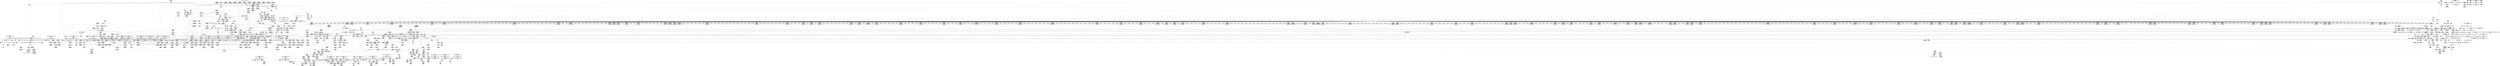 digraph {
	CE0x4935c50 [shape=record,shape=Mrecord,label="{CE0x4935c50|selinux_inode_setattr:tmp5|security/selinux/hooks.c,2880|*SummSource*}"]
	CE0x49d99c0 [shape=record,shape=Mrecord,label="{CE0x49d99c0|cred_sid:sid|security/selinux/hooks.c,197|*SummSource*}"]
	CE0x49a8140 [shape=record,shape=Mrecord,label="{CE0x49a8140|12:_i32,_56:_i8*,_:_CRE_579,580_}"]
	CE0x492ec40 [shape=record,shape=Mrecord,label="{CE0x492ec40|selinux_inode_setattr:tmp25|security/selinux/hooks.c,2888}"]
	CE0x49b17f0 [shape=record,shape=Mrecord,label="{CE0x49b17f0|12:_i32,_56:_i8*,_:_CRE_894,895_}"]
	CE0x494d4b0 [shape=record,shape=Mrecord,label="{CE0x494d4b0|_ret_i32_%retval.0,_!dbg_!27739|security/selinux/hooks.c,1618|*SummSource*}"]
	CE0x490fad0 [shape=record,shape=Mrecord,label="{CE0x490fad0|i64*_getelementptr_inbounds_(_26_x_i64_,_26_x_i64_*___llvm_gcov_ctr234,_i64_0,_i64_0)|*Constant*}"]
	CE0x4906f00 [shape=record,shape=Mrecord,label="{CE0x4906f00|i64*_getelementptr_inbounds_(_26_x_i64_,_26_x_i64_*___llvm_gcov_ctr234,_i64_0,_i64_9)|*Constant*}"]
	CE0x4902030 [shape=record,shape=Mrecord,label="{CE0x4902030|selinux_inode_setattr:if.end14|*SummSource*}"]
	CE0x4914550 [shape=record,shape=Mrecord,label="{CE0x4914550|dentry_has_perm:type|security/selinux/hooks.c,1630}"]
	CE0x4981c50 [shape=record,shape=Mrecord,label="{CE0x4981c50|12:_i32,_56:_i8*,_:_CRE_8,12_|*MultipleSource*|Function::inode_has_perm&Arg::inode::|*LoadInst*|security/selinux/hooks.c,1627|security/selinux/hooks.c,1611}"]
	CE0x49d97d0 [shape=record,shape=Mrecord,label="{CE0x49d97d0|cred_sid:sid|security/selinux/hooks.c,197}"]
	CE0x49b3930 [shape=record,shape=Mrecord,label="{CE0x49b3930|12:_i32,_56:_i8*,_:_CRE_922,923_}"]
	CE0x496c080 [shape=record,shape=Mrecord,label="{CE0x496c080|_ret_i32_%retval.0,_!dbg_!27769|security/selinux/hooks.c,2900}"]
	CE0x48e5ba0 [shape=record,shape=Mrecord,label="{CE0x48e5ba0|104:_%struct.inode*,_:_CRE_310,311_}"]
	CE0x48ee210 [shape=record,shape=Mrecord,label="{CE0x48ee210|selinux_inode_setattr:if.then|*SummSink*}"]
	CE0x49c10c0 [shape=record,shape=Mrecord,label="{CE0x49c10c0|inode_has_perm:tmp19|security/selinux/hooks.c,1618|*SummSink*}"]
	CE0x4978ba0 [shape=record,shape=Mrecord,label="{CE0x4978ba0|__validate_creds:entry|*SummSource*}"]
	CE0x496c3b0 [shape=record,shape=Mrecord,label="{CE0x496c3b0|i64*_getelementptr_inbounds_(_2_x_i64_,_2_x_i64_*___llvm_gcov_ctr98,_i64_0,_i64_0)|*Constant*}"]
	CE0x49d7ae0 [shape=record,shape=Mrecord,label="{CE0x49d7ae0|cred_sid:bb|*SummSource*}"]
	CE0x492f700 [shape=record,shape=Mrecord,label="{CE0x492f700|selinux_inode_setattr:tmp27|security/selinux/hooks.c,2888|*SummSource*}"]
	CE0x4909410 [shape=record,shape=Mrecord,label="{CE0x4909410|104:_%struct.inode*,_:_CRE_191,192_}"]
	CE0x497fea0 [shape=record,shape=Mrecord,label="{CE0x497fea0|inode_has_perm:if.then}"]
	CE0x4931ee0 [shape=record,shape=Mrecord,label="{CE0x4931ee0|selinux_inode_setattr:tobool1|security/selinux/hooks.c,2880|*SummSource*}"]
	CE0x492ab50 [shape=record,shape=Mrecord,label="{CE0x492ab50|12:_i32,_56:_i8*,_:_CRE_150,151_}"]
	CE0x48dd6e0 [shape=record,shape=Mrecord,label="{CE0x48dd6e0|selinux_inode_setattr:entry}"]
	CE0x49cee30 [shape=record,shape=Mrecord,label="{CE0x49cee30|avc_has_perm:tclass|Function::avc_has_perm&Arg::tclass::|*SummSink*}"]
	CE0x49afdd0 [shape=record,shape=Mrecord,label="{CE0x49afdd0|12:_i32,_56:_i8*,_:_CRE_872,873_}"]
	CE0x4967300 [shape=record,shape=Mrecord,label="{CE0x4967300|selinux_inode_setattr:conv|security/selinux/hooks.c,2897|*SummSink*}"]
	CE0x48e47b0 [shape=record,shape=Mrecord,label="{CE0x48e47b0|104:_%struct.inode*,_:_CRE_240,248_|*MultipleSource*|Function::dentry_has_perm&Arg::dentry::|Function::selinux_inode_setattr&Arg::dentry::|security/selinux/hooks.c,1627}"]
	CE0x490b0b0 [shape=record,shape=Mrecord,label="{CE0x490b0b0|104:_%struct.inode*,_:_CRE_209,210_}"]
	CE0x49816c0 [shape=record,shape=Mrecord,label="{CE0x49816c0|__validate_creds:expval|include/linux/cred.h,173|*SummSource*}"]
	CE0x49ab320 [shape=record,shape=Mrecord,label="{CE0x49ab320|12:_i32,_56:_i8*,_:_CRE_621,622_}"]
	CE0x48e53e0 [shape=record,shape=Mrecord,label="{CE0x48e53e0|104:_%struct.inode*,_:_CRE_304,305_}"]
	CE0x48f76f0 [shape=record,shape=Mrecord,label="{CE0x48f76f0|i64*_getelementptr_inbounds_(_2_x_i64_,_2_x_i64_*___llvm_gcov_ctr153,_i64_0,_i64_1)|*Constant*}"]
	CE0x4916bf0 [shape=record,shape=Mrecord,label="{CE0x4916bf0|selinux_inode_setattr:and|security/selinux/hooks.c,2885|*SummSink*}"]
	CE0x49545a0 [shape=record,shape=Mrecord,label="{CE0x49545a0|inode_has_perm:do.body}"]
	CE0x495dab0 [shape=record,shape=Mrecord,label="{CE0x495dab0|i32_32|*Constant*|*SummSource*}"]
	CE0x49519e0 [shape=record,shape=Mrecord,label="{CE0x49519e0|__validate_creds:call|include/linux/cred.h,173}"]
	CE0x4957b20 [shape=record,shape=Mrecord,label="{CE0x4957b20|12:_i32,_56:_i8*,_:_CRE_248,249_}"]
	CE0x494cb50 [shape=record,shape=Mrecord,label="{CE0x494cb50|inode_has_perm:perms|Function::inode_has_perm&Arg::perms::|*SummSource*}"]
	CE0x4974290 [shape=record,shape=Mrecord,label="{CE0x4974290|inode_has_perm:tmp1|*SummSink*}"]
	CE0x4916de0 [shape=record,shape=Mrecord,label="{CE0x4916de0|i64_11|*Constant*}"]
	CE0x492dba0 [shape=record,shape=Mrecord,label="{CE0x492dba0|104:_%struct.inode*,_:_CRE_153,154_}"]
	CE0x4983e20 [shape=record,shape=Mrecord,label="{CE0x4983e20|12:_i32,_56:_i8*,_:_CRE_275,276_}"]
	CE0x4916c60 [shape=record,shape=Mrecord,label="{CE0x4916c60|selinux_inode_setattr:tobool8|security/selinux/hooks.c,2885|*SummSource*}"]
	CE0x49b3340 [shape=record,shape=Mrecord,label="{CE0x49b3340|12:_i32,_56:_i8*,_:_CRE_917,918_}"]
	CE0x49ce890 [shape=record,shape=Mrecord,label="{CE0x49ce890|avc_has_perm:tsid|Function::avc_has_perm&Arg::tsid::|*SummSource*}"]
	CE0x49c0900 [shape=record,shape=Mrecord,label="{CE0x49c0900|inode_has_perm:retval.0|*SummSink*}"]
	CE0x4964a10 [shape=record,shape=Mrecord,label="{CE0x4964a10|selinux_inode_setattr:tmp46|security/selinux/hooks.c,2896}"]
	CE0x49013b0 [shape=record,shape=Mrecord,label="{CE0x49013b0|_ret_%struct.task_struct*_%tmp4,_!dbg_!27714|./arch/x86/include/asm/current.h,14}"]
	CE0x4967e40 [shape=record,shape=Mrecord,label="{CE0x4967e40|selinux_inode_setattr:conv25|security/selinux/hooks.c,2897|*SummSink*}"]
	CE0x48e24d0 [shape=record,shape=Mrecord,label="{CE0x48e24d0|selinux_inode_setattr:tmp20|*LoadInst*|security/selinux/hooks.c,2881}"]
	CE0x48e6920 [shape=record,shape=Mrecord,label="{CE0x48e6920|dentry_has_perm:tmp4|*LoadInst*|security/selinux/hooks.c,1627}"]
	CE0x4978600 [shape=record,shape=Mrecord,label="{CE0x4978600|__validate_creds:call|include/linux/cred.h,173|*SummSink*}"]
	CE0x490afc0 [shape=record,shape=Mrecord,label="{CE0x490afc0|104:_%struct.inode*,_:_CRE_208,209_}"]
	CE0x492c1d0 [shape=record,shape=Mrecord,label="{CE0x492c1d0|12:_i32,_56:_i8*,_:_CRE_174,175_}"]
	CE0x48dd9d0 [shape=record,shape=Mrecord,label="{CE0x48dd9d0|selinux_inode_setattr:if.end26}"]
	CE0x496f990 [shape=record,shape=Mrecord,label="{CE0x496f990|COLLAPSED:_GCMRE___llvm_gcov_ctr154_internal_global_8_x_i64_zeroinitializer:_elem_0:default:}"]
	CE0x4980ff0 [shape=record,shape=Mrecord,label="{CE0x4980ff0|__validate_creds:tmp3|include/linux/cred.h,173}"]
	CE0x49adb60 [shape=record,shape=Mrecord,label="{CE0x49adb60|12:_i32,_56:_i8*,_:_CRE_768,776_|*MultipleSource*|Function::inode_has_perm&Arg::inode::|*LoadInst*|security/selinux/hooks.c,1627|security/selinux/hooks.c,1611}"]
	CE0x4983bc0 [shape=record,shape=Mrecord,label="{CE0x4983bc0|12:_i32,_56:_i8*,_:_CRE_273,274_}"]
	CE0x49bb560 [shape=record,shape=Mrecord,label="{CE0x49bb560|inode_has_perm:tmp12|security/selinux/hooks.c,1612|*SummSource*}"]
	CE0x4931370 [shape=record,shape=Mrecord,label="{CE0x4931370|selinux_inode_setattr:tmp19|security/selinux/hooks.c,2880|*SummSink*}"]
	"CONST[source:2(external),value:2(dynamic)][purpose:{subject}][SrcIdx:16]"
	CE0x495e760 [shape=record,shape=Mrecord,label="{CE0x495e760|inode_has_perm:tobool2|security/selinux/hooks.c,1611|*SummSource*}"]
	CE0x495b4d0 [shape=record,shape=Mrecord,label="{CE0x495b4d0|selinux_inode_setattr:tmp38|security/selinux/hooks.c,2894|*SummSource*}"]
	CE0x49b9ed0 [shape=record,shape=Mrecord,label="{CE0x49b9ed0|inode_has_perm:tmp9|security/selinux/hooks.c,1611|*SummSink*}"]
	CE0x49b0fa0 [shape=record,shape=Mrecord,label="{CE0x49b0fa0|12:_i32,_56:_i8*,_:_CRE_887,888_}"]
	CE0x49cb430 [shape=record,shape=Mrecord,label="{CE0x49cb430|inode_has_perm:conv|security/selinux/hooks.c,1611|*SummSink*}"]
	CE0x4912f20 [shape=record,shape=Mrecord,label="{CE0x4912f20|104:_%struct.inode*,_:_CRE_0,4_|*MultipleSource*|Function::dentry_has_perm&Arg::dentry::|Function::selinux_inode_setattr&Arg::dentry::|security/selinux/hooks.c,1627}"]
	CE0x49a1940 [shape=record,shape=Mrecord,label="{CE0x49a1940|12:_i32,_56:_i8*,_:_CRE_474,475_}"]
	CE0x4962600 [shape=record,shape=Mrecord,label="{CE0x4962600|i32_8|*Constant*|*SummSource*}"]
	CE0x49a9570 [shape=record,shape=Mrecord,label="{CE0x49a9570|12:_i32,_56:_i8*,_:_CRE_596,597_}"]
	CE0x49631d0 [shape=record,shape=Mrecord,label="{CE0x49631d0|selinux_inode_setattr:and22|security/selinux/hooks.c,2896|*SummSink*}"]
	CE0x49b4770 [shape=record,shape=Mrecord,label="{CE0x49b4770|12:_i32,_56:_i8*,_:_CRE_934,935_}"]
	CE0x492d2a0 [shape=record,shape=Mrecord,label="{CE0x492d2a0|104:_%struct.inode*,_:_CRE_144,145_}"]
	CE0x4937390 [shape=record,shape=Mrecord,label="{CE0x4937390|dentry_has_perm:av|Function::dentry_has_perm&Arg::av::|*SummSink*}"]
	CE0x495eae0 [shape=record,shape=Mrecord,label="{CE0x495eae0|inode_has_perm:tmp7|security/selinux/hooks.c,1611}"]
	CE0x4984410 [shape=record,shape=Mrecord,label="{CE0x4984410|12:_i32,_56:_i8*,_:_CRE_280,281_}"]
	CE0x496b0c0 [shape=record,shape=Mrecord,label="{CE0x496b0c0|selinux_inode_setattr:tmp52|security/selinux/hooks.c,2900|*SummSink*}"]
	CE0x4954e60 [shape=record,shape=Mrecord,label="{CE0x4954e60|12:_i32,_56:_i8*,_:_CRE_183,184_}"]
	CE0x4926170 [shape=record,shape=Mrecord,label="{CE0x4926170|12:_i32,_56:_i8*,_:_CRE_146,147_}"]
	CE0x492ae20 [shape=record,shape=Mrecord,label="{CE0x492ae20|12:_i32,_56:_i8*,_:_CRE_153,154_}"]
	CE0x5bd98f0 [shape=record,shape=Mrecord,label="{CE0x5bd98f0|selinux_inode_setattr:if.end19|*SummSink*}"]
	CE0x49089c0 [shape=record,shape=Mrecord,label="{CE0x49089c0|104:_%struct.inode*,_:_CRE_180,181_}"]
	CE0x48e17e0 [shape=record,shape=Mrecord,label="{CE0x48e17e0|%struct.task_struct*_(%struct.task_struct**)*_asm_movq_%gs:$_1:P_,$0_,_r,im,_dirflag_,_fpsr_,_flags_|*SummSource*}"]
	CE0x49b3b90 [shape=record,shape=Mrecord,label="{CE0x49b3b90|12:_i32,_56:_i8*,_:_CRE_924,925_}"]
	CE0x494dcb0 [shape=record,shape=Mrecord,label="{CE0x494dcb0|inode_has_perm:do.end}"]
	CE0x4934780 [shape=record,shape=Mrecord,label="{CE0x4934780|i64_3|*Constant*|*SummSource*}"]
	CE0x48e5a20 [shape=record,shape=Mrecord,label="{CE0x48e5a20|104:_%struct.inode*,_:_CRE_308,309_}"]
	CE0x4903ce0 [shape=record,shape=Mrecord,label="{CE0x4903ce0|selinux_inode_setattr:tmp1|*SummSource*}"]
	CE0x4961d60 [shape=record,shape=Mrecord,label="{CE0x4961d60|selinux_inode_setattr:tmp43|security/selinux/hooks.c,2896}"]
	CE0x4926940 [shape=record,shape=Mrecord,label="{CE0x4926940|selinux_inode_setattr:iattr|Function::selinux_inode_setattr&Arg::iattr::|*SummSource*}"]
	CE0x4911380 [shape=record,shape=Mrecord,label="{CE0x4911380|_call_void_mcount()_#3|*SummSink*}"]
	CE0x4904480 [shape=record,shape=Mrecord,label="{CE0x4904480|i32_2880|*Constant*|*SummSink*}"]
	CE0x49861c0 [shape=record,shape=Mrecord,label="{CE0x49861c0|12:_i32,_56:_i8*,_:_CRE_305,306_}"]
	CE0x496a4f0 [shape=record,shape=Mrecord,label="{CE0x496a4f0|selinux_inode_setattr:retval.0|*SummSink*}"]
	CE0x49308d0 [shape=record,shape=Mrecord,label="{CE0x49308d0|i64*_getelementptr_inbounds_(_26_x_i64_,_26_x_i64_*___llvm_gcov_ctr234,_i64_0,_i64_14)|*Constant*|*SummSink*}"]
	CE0x49d0a40 [shape=record,shape=Mrecord,label="{CE0x49d0a40|avc_has_perm:entry|*SummSource*}"]
	CE0x494fdc0 [shape=record,shape=Mrecord,label="{CE0x494fdc0|i32_0|*Constant*}"]
	CE0x49c1a70 [shape=record,shape=Mrecord,label="{CE0x49c1a70|__validate_creds:bb}"]
	CE0x48eec40 [shape=record,shape=Mrecord,label="{CE0x48eec40|selinux_inode_setattr:tmp16|security/selinux/hooks.c,2880|*SummSource*}"]
	CE0x4904e40 [shape=record,shape=Mrecord,label="{CE0x4904e40|selinux_inode_setattr:tmp17|security/selinux/hooks.c,2880|*SummSource*}"]
	CE0x4959fb0 [shape=record,shape=Mrecord,label="{CE0x4959fb0|selinux_inode_setattr:tmp36|security/selinux/hooks.c,2892}"]
	CE0x4905de0 [shape=record,shape=Mrecord,label="{CE0x4905de0|i32_65927|*Constant*}"]
	CE0x4965990 [shape=record,shape=Mrecord,label="{CE0x4965990|i64*_getelementptr_inbounds_(_26_x_i64_,_26_x_i64_*___llvm_gcov_ctr234,_i64_0,_i64_23)|*Constant*}"]
	CE0x49d2ee0 [shape=record,shape=Mrecord,label="{CE0x49d2ee0|__validate_creds:tmp9|include/linux/cred.h,175}"]
	CE0x49b48a0 [shape=record,shape=Mrecord,label="{CE0x49b48a0|12:_i32,_56:_i8*,_:_CRE_935,936_}"]
	CE0x49555e0 [shape=record,shape=Mrecord,label="{CE0x49555e0|12:_i32,_56:_i8*,_:_CRE_191,192_}"]
	CE0x49356c0 [shape=record,shape=Mrecord,label="{CE0x49356c0|_call_void_mcount()_#3|*SummSink*}"]
	CE0x495e5e0 [shape=record,shape=Mrecord,label="{CE0x495e5e0|inode_has_perm:tobool2|security/selinux/hooks.c,1611}"]
	CE0x496ef40 [shape=record,shape=Mrecord,label="{CE0x496ef40|GLOBAL:__validate_creds|*Constant*|*SummSource*}"]
	CE0x4910660 [shape=record,shape=Mrecord,label="{CE0x4910660|selinux_inode_setattr:if.end26|*SummSource*}"]
	CE0x49242f0 [shape=record,shape=Mrecord,label="{CE0x49242f0|_call_void_mcount()_#3}"]
	CE0x492b0f0 [shape=record,shape=Mrecord,label="{CE0x492b0f0|12:_i32,_56:_i8*,_:_CRE_156,157_}"]
	CE0x49cafa0 [shape=record,shape=Mrecord,label="{CE0x49cafa0|inode_has_perm:lnot.ext|security/selinux/hooks.c,1611}"]
	CE0x48e2790 [shape=record,shape=Mrecord,label="{CE0x48e2790|0:_i32,_:_CRE_4,6_|*MultipleSource*|Function::selinux_inode_setattr&Arg::iattr::|security/selinux/hooks.c,2881}"]
	CE0x49d2ab0 [shape=record,shape=Mrecord,label="{CE0x49d2ab0|__validate_creds:tmp8|include/linux/cred.h,175|*SummSink*}"]
	CE0x4955040 [shape=record,shape=Mrecord,label="{CE0x4955040|12:_i32,_56:_i8*,_:_CRE_185,186_}"]
	CE0x49d5330 [shape=record,shape=Mrecord,label="{CE0x49d5330|inode_has_perm:sid3|security/selinux/hooks.c,1617|*SummSink*}"]
	CE0x4958240 [shape=record,shape=Mrecord,label="{CE0x4958240|12:_i32,_56:_i8*,_:_CRE_254,255_}"]
	CE0x495b020 [shape=record,shape=Mrecord,label="{CE0x495b020|i64*_getelementptr_inbounds_(_26_x_i64_,_26_x_i64_*___llvm_gcov_ctr234,_i64_0,_i64_18)|*Constant*|*SummSource*}"]
	CE0x49cb0d0 [shape=record,shape=Mrecord,label="{CE0x49cb0d0|inode_has_perm:lnot.ext|security/selinux/hooks.c,1611|*SummSource*}"]
	CE0x48e5000 [shape=record,shape=Mrecord,label="{CE0x48e5000|104:_%struct.inode*,_:_CRE_288,296_|*MultipleSource*|Function::dentry_has_perm&Arg::dentry::|Function::selinux_inode_setattr&Arg::dentry::|security/selinux/hooks.c,1627}"]
	CE0x49868e0 [shape=record,shape=Mrecord,label="{CE0x49868e0|12:_i32,_56:_i8*,_:_CRE_311,312_}"]
	CE0x48f1c30 [shape=record,shape=Mrecord,label="{CE0x48f1c30|selinux_inode_setattr:tmp}"]
	CE0x490c6d0 [shape=record,shape=Mrecord,label="{CE0x490c6d0|104:_%struct.inode*,_:_CRE_171,172_}"]
	CE0x49b3f20 [shape=record,shape=Mrecord,label="{CE0x49b3f20|12:_i32,_56:_i8*,_:_CRE_927,928_}"]
	CE0x495a9a0 [shape=record,shape=Mrecord,label="{CE0x495a9a0|i64*_getelementptr_inbounds_(_26_x_i64_,_26_x_i64_*___llvm_gcov_ctr234,_i64_0,_i64_18)|*Constant*}"]
	CE0x4964080 [shape=record,shape=Mrecord,label="{CE0x4964080|i64_22|*Constant*}"]
	CE0x4959a20 [shape=record,shape=Mrecord,label="{CE0x4959a20|selinux_inode_setattr:tmp35|security/selinux/hooks.c,2892}"]
	CE0x4957170 [shape=record,shape=Mrecord,label="{CE0x4957170|12:_i32,_56:_i8*,_:_CRE_241,242_}"]
	CE0x4985710 [shape=record,shape=Mrecord,label="{CE0x4985710|12:_i32,_56:_i8*,_:_CRE_296,297_}"]
	CE0x48ead20 [shape=record,shape=Mrecord,label="{CE0x48ead20|i64_3|*Constant*|*SummSink*}"]
	CE0x49c04f0 [shape=record,shape=Mrecord,label="{CE0x49c04f0|inode_has_perm:retval.0}"]
	CE0x4901c10 [shape=record,shape=Mrecord,label="{CE0x4901c10|i64*_getelementptr_inbounds_(_26_x_i64_,_26_x_i64_*___llvm_gcov_ctr234,_i64_0,_i64_8)|*Constant*}"]
	CE0x495e010 [shape=record,shape=Mrecord,label="{CE0x495e010|dentry_has_perm:av|Function::dentry_has_perm&Arg::av::|*SummSource*}"]
	CE0x4985250 [shape=record,shape=Mrecord,label="{CE0x4985250|12:_i32,_56:_i8*,_:_CRE_292,293_}"]
	CE0x492d8d0 [shape=record,shape=Mrecord,label="{CE0x492d8d0|104:_%struct.inode*,_:_CRE_150,151_}"]
	CE0x4963d00 [shape=record,shape=Mrecord,label="{CE0x4963d00|i64_21|*Constant*|*SummSink*}"]
	CE0x48ee8f0 [shape=record,shape=Mrecord,label="{CE0x48ee8f0|selinux_inode_setattr:if.then12}"]
	CE0x4909320 [shape=record,shape=Mrecord,label="{CE0x4909320|104:_%struct.inode*,_:_CRE_190,191_}"]
	CE0x40ea110 [shape=record,shape=Mrecord,label="{CE0x40ea110|selinux_inode_setattr:tmp2|*SummSource*}"]
	CE0x49c2e20 [shape=record,shape=Mrecord,label="{CE0x49c2e20|i64_1|*Constant*}"]
	CE0x4934710 [shape=record,shape=Mrecord,label="{CE0x4934710|i64_3|*Constant*}"]
	CE0x49d6a80 [shape=record,shape=Mrecord,label="{CE0x49d6a80|i64*_getelementptr_inbounds_(_5_x_i64_,_5_x_i64_*___llvm_gcov_ctr155,_i64_0,_i64_3)|*Constant*}"]
	CE0x4927b30 [shape=record,shape=Mrecord,label="{CE0x4927b30|i64*_getelementptr_inbounds_(_26_x_i64_,_26_x_i64_*___llvm_gcov_ctr234,_i64_0,_i64_15)|*Constant*|*SummSource*}"]
	CE0x48e33b0 [shape=record,shape=Mrecord,label="{CE0x48e33b0|dentry_has_perm:d_inode|security/selinux/hooks.c,1627|*SummSource*}"]
	CE0x492b2d0 [shape=record,shape=Mrecord,label="{CE0x492b2d0|12:_i32,_56:_i8*,_:_CRE_158,159_}"]
	CE0x4971a80 [shape=record,shape=Mrecord,label="{CE0x4971a80|_ret_void,_!dbg_!27722|include/linux/cred.h,175}"]
	CE0x4900980 [shape=record,shape=Mrecord,label="{CE0x4900980|i64_16|*Constant*|*SummSink*}"]
	CE0x490c4f0 [shape=record,shape=Mrecord,label="{CE0x490c4f0|104:_%struct.inode*,_:_CRE_169,170_}"]
	CE0x49a0c80 [shape=record,shape=Mrecord,label="{CE0x49a0c80|12:_i32,_56:_i8*,_:_CRE_440,448_|*MultipleSource*|Function::inode_has_perm&Arg::inode::|*LoadInst*|security/selinux/hooks.c,1627|security/selinux/hooks.c,1611}"]
	CE0x4924740 [shape=record,shape=Mrecord,label="{CE0x4924740|dentry_has_perm:tmp}"]
	CE0x4983f50 [shape=record,shape=Mrecord,label="{CE0x4983f50|12:_i32,_56:_i8*,_:_CRE_276,277_}"]
	CE0x4932080 [shape=record,shape=Mrecord,label="{CE0x4932080|dentry_has_perm:tmp2|*SummSink*}"]
	CE0x4956f50 [shape=record,shape=Mrecord,label="{CE0x4956f50|12:_i32,_56:_i8*,_:_CRE_240,241_}"]
	CE0x48fa810 [shape=record,shape=Mrecord,label="{CE0x48fa810|dentry_has_perm:tmp1|*SummSink*}"]
	CE0x48f3510 [shape=record,shape=Mrecord,label="{CE0x48f3510|selinux_inode_setattr:tobool11|security/selinux/hooks.c,2888}"]
	"CONST[source:0(mediator),value:2(dynamic)][purpose:{object}][SnkIdx:2]"
	"CONST[source:0(mediator),value:0(static)][purpose:{operation}][SnkIdx:3]"
	CE0x494c2d0 [shape=record,shape=Mrecord,label="{CE0x494c2d0|104:_%struct.inode*,_:_CRE_96,104_|*MultipleSource*|Function::dentry_has_perm&Arg::dentry::|Function::selinux_inode_setattr&Arg::dentry::|security/selinux/hooks.c,1627}"]
	CE0x49576c0 [shape=record,shape=Mrecord,label="{CE0x49576c0|12:_i32,_56:_i8*,_:_CRE_244,245_}"]
	CE0x49a8d20 [shape=record,shape=Mrecord,label="{CE0x49a8d20|12:_i32,_56:_i8*,_:_CRE_589,590_}"]
	CE0x4985d00 [shape=record,shape=Mrecord,label="{CE0x4985d00|12:_i32,_56:_i8*,_:_CRE_301,302_}"]
	CE0x49a7300 [shape=record,shape=Mrecord,label="{CE0x49a7300|12:_i32,_56:_i8*,_:_CRE_567,568_}"]
	"CONST[source:2(external),value:0(static)][purpose:{operation}][SrcIdx:2]"
	CE0x492bb40 [shape=record,shape=Mrecord,label="{CE0x492bb40|12:_i32,_56:_i8*,_:_CRE_167,168_}"]
	CE0x49584a0 [shape=record,shape=Mrecord,label="{CE0x49584a0|12:_i32,_56:_i8*,_:_CRE_256,257_}"]
	CE0x49841b0 [shape=record,shape=Mrecord,label="{CE0x49841b0|12:_i32,_56:_i8*,_:_CRE_278,279_}"]
	CE0x49088d0 [shape=record,shape=Mrecord,label="{CE0x49088d0|104:_%struct.inode*,_:_CRE_179,180_}"]
	CE0x4961150 [shape=record,shape=Mrecord,label="{CE0x4961150|selinux_inode_setattr:tmp41|security/selinux/hooks.c,2896|*SummSource*}"]
	CE0x49c46a0 [shape=record,shape=Mrecord,label="{CE0x49c46a0|cred_sid:entry|*SummSource*}"]
	CE0x4971ba0 [shape=record,shape=Mrecord,label="{CE0x4971ba0|_ret_void,_!dbg_!27722|include/linux/cred.h,175|*SummSource*}"]
	CE0x4984b30 [shape=record,shape=Mrecord,label="{CE0x4984b30|12:_i32,_56:_i8*,_:_CRE_286,287_}"]
	CE0x48e31f0 [shape=record,shape=Mrecord,label="{CE0x48e31f0|selinux_inode_setattr:if.then9|*SummSource*}"]
	CE0x4986c70 [shape=record,shape=Mrecord,label="{CE0x4986c70|12:_i32,_56:_i8*,_:_CRE_328,336_|*MultipleSource*|Function::inode_has_perm&Arg::inode::|*LoadInst*|security/selinux/hooks.c,1627|security/selinux/hooks.c,1611}"]
	CE0x49b4b00 [shape=record,shape=Mrecord,label="{CE0x49b4b00|12:_i32,_56:_i8*,_:_CRE_944,952_|*MultipleSource*|Function::inode_has_perm&Arg::inode::|*LoadInst*|security/selinux/hooks.c,1627|security/selinux/hooks.c,1611}"]
	CE0x48fde60 [shape=record,shape=Mrecord,label="{CE0x48fde60|i64_10|*Constant*}"]
	CE0x494f3f0 [shape=record,shape=Mrecord,label="{CE0x494f3f0|__validate_creds:tmp4|include/linux/cred.h,173|*SummSource*}"]
	CE0x4956b10 [shape=record,shape=Mrecord,label="{CE0x4956b10|12:_i32,_56:_i8*,_:_CRE_224,232_|*MultipleSource*|Function::inode_has_perm&Arg::inode::|*LoadInst*|security/selinux/hooks.c,1627|security/selinux/hooks.c,1611}"]
	CE0x490d240 [shape=record,shape=Mrecord,label="{CE0x490d240|i64*_getelementptr_inbounds_(_2_x_i64_,_2_x_i64_*___llvm_gcov_ctr153,_i64_0,_i64_0)|*Constant*}"]
	CE0x49c5f20 [shape=record,shape=Mrecord,label="{CE0x49c5f20|inode_has_perm:sid3|security/selinux/hooks.c,1617}"]
	CE0x4955130 [shape=record,shape=Mrecord,label="{CE0x4955130|12:_i32,_56:_i8*,_:_CRE_186,187_}"]
	CE0x49abd40 [shape=record,shape=Mrecord,label="{CE0x49abd40|12:_i32,_56:_i8*,_:_CRE_656,664_|*MultipleSource*|Function::inode_has_perm&Arg::inode::|*LoadInst*|security/selinux/hooks.c,1627|security/selinux/hooks.c,1611}"]
	CE0x49af670 [shape=record,shape=Mrecord,label="{CE0x49af670|12:_i32,_56:_i8*,_:_CRE_866,867_}"]
	CE0x495c010 [shape=record,shape=Mrecord,label="{CE0x495c010|GLOBAL:dentry_has_perm|*Constant*}"]
	CE0x49b1920 [shape=record,shape=Mrecord,label="{CE0x49b1920|12:_i32,_56:_i8*,_:_CRE_895,896_}"]
	CE0x4980d80 [shape=record,shape=Mrecord,label="{CE0x4980d80|12:_i32,_56:_i8*,_:_CRE_4,8_|*MultipleSource*|Function::inode_has_perm&Arg::inode::|*LoadInst*|security/selinux/hooks.c,1627|security/selinux/hooks.c,1611}"]
	CE0x49829f0 [shape=record,shape=Mrecord,label="{CE0x49829f0|cred_sid:tmp}"]
	CE0x4983370 [shape=record,shape=Mrecord,label="{CE0x4983370|12:_i32,_56:_i8*,_:_CRE_266,267_}"]
	CE0x49b2fb0 [shape=record,shape=Mrecord,label="{CE0x49b2fb0|12:_i32,_56:_i8*,_:_CRE_914,915_}"]
	CE0x496a0a0 [shape=record,shape=Mrecord,label="{CE0x496a0a0|selinux_inode_setattr:retval.0}"]
	CE0x48e91b0 [shape=record,shape=Mrecord,label="{CE0x48e91b0|get_current:tmp|*SummSink*}"]
	CE0x4932af0 [shape=record,shape=Mrecord,label="{CE0x4932af0|selinux_inode_setattr:tmp4|security/selinux/hooks.c,2880}"]
	CE0x49b3800 [shape=record,shape=Mrecord,label="{CE0x49b3800|12:_i32,_56:_i8*,_:_CRE_921,922_}"]
	CE0x4957fe0 [shape=record,shape=Mrecord,label="{CE0x4957fe0|12:_i32,_56:_i8*,_:_CRE_252,253_}"]
	CE0x49717f0 [shape=record,shape=Mrecord,label="{CE0x49717f0|__validate_creds:lnot1|include/linux/cred.h,173|*SummSource*}"]
	CE0x48f37d0 [shape=record,shape=Mrecord,label="{CE0x48f37d0|selinux_inode_setattr:tobool11|security/selinux/hooks.c,2888|*SummSink*}"]
	CE0x49867b0 [shape=record,shape=Mrecord,label="{CE0x49867b0|12:_i32,_56:_i8*,_:_CRE_310,311_}"]
	CE0x4964e30 [shape=record,shape=Mrecord,label="{CE0x4964e30|selinux_inode_setattr:tmp46|security/selinux/hooks.c,2896|*SummSink*}"]
	CE0x4968630 [shape=record,shape=Mrecord,label="{CE0x4968630|selinux_inode_setattr:tmp50|security/selinux/hooks.c,2899}"]
	CE0x496aca0 [shape=record,shape=Mrecord,label="{CE0x496aca0|i64*_getelementptr_inbounds_(_26_x_i64_,_26_x_i64_*___llvm_gcov_ctr234,_i64_0,_i64_25)|*Constant*}"]
	CE0x49b22a0 [shape=record,shape=Mrecord,label="{CE0x49b22a0|12:_i32,_56:_i8*,_:_CRE_903,904_}"]
	CE0x4905d40 [shape=record,shape=Mrecord,label="{CE0x4905d40|selinux_inode_setattr:if.end|*SummSource*}"]
	CE0x49366a0 [shape=record,shape=Mrecord,label="{CE0x49366a0|inode_has_perm:bb|*SummSink*}"]
	CE0x49083d0 [shape=record,shape=Mrecord,label="{CE0x49083d0|i1_true|*Constant*|*SummSource*}"]
	CE0x49bc730 [shape=record,shape=Mrecord,label="{CE0x49bc730|inode_has_perm:tmp14|security/selinux/hooks.c,1614}"]
	CE0x48dc030 [shape=record,shape=Mrecord,label="{CE0x48dc030|selinux_inode_setattr:if.end|*SummSink*}"]
	CE0x4956930 [shape=record,shape=Mrecord,label="{CE0x4956930|12:_i32,_56:_i8*,_:_CRE_216,224_|*MultipleSource*|Function::inode_has_perm&Arg::inode::|*LoadInst*|security/selinux/hooks.c,1627|security/selinux/hooks.c,1611}"]
	CE0x49729f0 [shape=record,shape=Mrecord,label="{CE0x49729f0|__validate_creds:conv|include/linux/cred.h,173}"]
	CE0x4910240 [shape=record,shape=Mrecord,label="{CE0x4910240|i64*_getelementptr_inbounds_(_26_x_i64_,_26_x_i64_*___llvm_gcov_ctr234,_i64_0,_i64_1)|*Constant*}"]
	CE0x48ea730 [shape=record,shape=Mrecord,label="{CE0x48ea730|i64_4|*Constant*|*SummSource*}"]
	CE0x48e9370 [shape=record,shape=Mrecord,label="{CE0x48e9370|104:_%struct.inode*,_:_CRE_40,48_|*MultipleSource*|Function::dentry_has_perm&Arg::dentry::|Function::selinux_inode_setattr&Arg::dentry::|security/selinux/hooks.c,1627}"]
	CE0x4906190 [shape=record,shape=Mrecord,label="{CE0x4906190|i32_65927|*Constant*|*SummSource*}"]
	CE0x4967290 [shape=record,shape=Mrecord,label="{CE0x4967290|selinux_inode_setattr:conv|security/selinux/hooks.c,2897|*SummSource*}"]
	CE0x49d3060 [shape=record,shape=Mrecord,label="{CE0x49d3060|__validate_creds:tmp9|include/linux/cred.h,175|*SummSource*}"]
	CE0x4981ae0 [shape=record,shape=Mrecord,label="{CE0x4981ae0|12:_i32,_56:_i8*,_:_CRE_16,24_|*MultipleSource*|Function::inode_has_perm&Arg::inode::|*LoadInst*|security/selinux/hooks.c,1627|security/selinux/hooks.c,1611}"]
	CE0x4973b10 [shape=record,shape=Mrecord,label="{CE0x4973b10|__validate_creds:file|Function::__validate_creds&Arg::file::|*SummSource*}"]
	CE0x49c4d00 [shape=record,shape=Mrecord,label="{CE0x49c4d00|_ret_i32_%tmp6,_!dbg_!27716|security/selinux/hooks.c,197|*SummSource*}"]
	CE0x48e4950 [shape=record,shape=Mrecord,label="{CE0x48e4950|104:_%struct.inode*,_:_CRE_248,256_|*MultipleSource*|Function::dentry_has_perm&Arg::dentry::|Function::selinux_inode_setattr&Arg::dentry::|security/selinux/hooks.c,1627}"]
	CE0x49634a0 [shape=record,shape=Mrecord,label="{CE0x49634a0|selinux_inode_setattr:tobool23|security/selinux/hooks.c,2896|*SummSource*}"]
	CE0x48f1b50 [shape=record,shape=Mrecord,label="{CE0x48f1b50|i64*_getelementptr_inbounds_(_26_x_i64_,_26_x_i64_*___llvm_gcov_ctr234,_i64_0,_i64_0)|*Constant*|*SummSink*}"]
	CE0x48e7010 [shape=record,shape=Mrecord,label="{CE0x48e7010|dentry_has_perm:call|security/selinux/hooks.c,1632|*SummSink*}"]
	CE0x494bd20 [shape=record,shape=Mrecord,label="{CE0x494bd20|104:_%struct.inode*,_:_CRE_90,91_}"]
	CE0x492bd20 [shape=record,shape=Mrecord,label="{CE0x492bd20|12:_i32,_56:_i8*,_:_CRE_169,170_}"]
	CE0x490cb80 [shape=record,shape=Mrecord,label="{CE0x490cb80|104:_%struct.inode*,_:_CRE_176,177_}"]
	CE0x4957d80 [shape=record,shape=Mrecord,label="{CE0x4957d80|12:_i32,_56:_i8*,_:_CRE_250,251_}"]
	CE0x49275f0 [shape=record,shape=Mrecord,label="{CE0x49275f0|i64*_getelementptr_inbounds_(_26_x_i64_,_26_x_i64_*___llvm_gcov_ctr234,_i64_0,_i64_15)|*Constant*}"]
	CE0x49bbd50 [shape=record,shape=Mrecord,label="{CE0x49bbd50|i64*_getelementptr_inbounds_(_8_x_i64_,_8_x_i64_*___llvm_gcov_ctr154,_i64_0,_i64_6)|*Constant*|*SummSink*}"]
	CE0x49847a0 [shape=record,shape=Mrecord,label="{CE0x49847a0|12:_i32,_56:_i8*,_:_CRE_283,284_}"]
	CE0x48f3620 [shape=record,shape=Mrecord,label="{CE0x48f3620|selinux_inode_setattr:tobool11|security/selinux/hooks.c,2888|*SummSource*}"]
	CE0x49c49f0 [shape=record,shape=Mrecord,label="{CE0x49c49f0|cred_sid:cred|Function::cred_sid&Arg::cred::|*SummSource*}"]
	CE0x49062d0 [shape=record,shape=Mrecord,label="{CE0x49062d0|i32_65927|*Constant*|*SummSink*}"]
	CE0x49d9d20 [shape=record,shape=Mrecord,label="{CE0x49d9d20|0:_i32,_4:_i32,_8:_i32,_12:_i32,_:_CMRE_4,8_|*MultipleSource*|security/selinux/hooks.c,196|security/selinux/hooks.c,197|*LoadInst*|security/selinux/hooks.c,196}"]
	"CONST[source:1(input),value:2(dynamic)][purpose:{object}][SrcIdx:14]"
	CE0x4968c20 [shape=record,shape=Mrecord,label="{CE0x4968c20|i64*_getelementptr_inbounds_(_26_x_i64_,_26_x_i64_*___llvm_gcov_ctr234,_i64_0,_i64_24)|*Constant*|*SummSource*}"]
	CE0x49a6980 [shape=record,shape=Mrecord,label="{CE0x49a6980|12:_i32,_56:_i8*,_:_CRE_559,560_}"]
	CE0x48f2c90 [shape=record,shape=Mrecord,label="{CE0x48f2c90|i32_-6658|*Constant*}"]
	CE0x48ea860 [shape=record,shape=Mrecord,label="{CE0x48ea860|i64_4|*Constant*|*SummSink*}"]
	CE0x48ecc70 [shape=record,shape=Mrecord,label="{CE0x48ecc70|COLLAPSED:_GCMRE_current_task_external_global_%struct.task_struct*:_elem_0::|security/selinux/hooks.c,2880}"]
	CE0x48e1d50 [shape=record,shape=Mrecord,label="{CE0x48e1d50|get_current:tmp2}"]
	CE0x4952f50 [shape=record,shape=Mrecord,label="{CE0x4952f50|inode_has_perm:tmp3|*SummSink*}"]
	CE0x4953e10 [shape=record,shape=Mrecord,label="{CE0x4953e10|inode_has_perm:return}"]
	CE0x49067c0 [shape=record,shape=Mrecord,label="{CE0x49067c0|i64*_getelementptr_inbounds_(_8_x_i64_,_8_x_i64_*___llvm_gcov_ctr154,_i64_0,_i64_2)|*Constant*|*SummSink*}"]
	CE0x4909f60 [shape=record,shape=Mrecord,label="{CE0x4909f60|get_current:tmp4|./arch/x86/include/asm/current.h,14|*SummSink*}"]
	CE0x496dff0 [shape=record,shape=Mrecord,label="{CE0x496dff0|12:_i32,_56:_i8*,_:_CRE_544,552_|*MultipleSource*|Function::inode_has_perm&Arg::inode::|*LoadInst*|security/selinux/hooks.c,1627|security/selinux/hooks.c,1611}"]
	CE0x49c2d90 [shape=record,shape=Mrecord,label="{CE0x49c2d90|__validate_creds:tmp|*SummSink*}"]
	CE0x49a97d0 [shape=record,shape=Mrecord,label="{CE0x49a97d0|12:_i32,_56:_i8*,_:_CRE_598,599_}"]
	CE0x49d5090 [shape=record,shape=Mrecord,label="{CE0x49d5090|i32_3|*Constant*|*SummSource*}"]
	CE0x4980e70 [shape=record,shape=Mrecord,label="{CE0x4980e70|__validate_creds:tmp2|include/linux/cred.h,173|*SummSource*}"]
	CE0x494c3c0 [shape=record,shape=Mrecord,label="{CE0x494c3c0|104:_%struct.inode*,_:_CRE_104,112_|*MultipleSource*|Function::dentry_has_perm&Arg::dentry::|Function::selinux_inode_setattr&Arg::dentry::|security/selinux/hooks.c,1627}"]
	CE0x49350d0 [shape=record,shape=Mrecord,label="{CE0x49350d0|selinux_inode_setattr:tmp8|security/selinux/hooks.c,2880}"]
	CE0x494d310 [shape=record,shape=Mrecord,label="{CE0x494d310|_ret_i32_%retval.0,_!dbg_!27739|security/selinux/hooks.c,1618}"]
	CE0x4900e00 [shape=record,shape=Mrecord,label="{CE0x4900e00|get_current:entry}"]
	CE0x49842e0 [shape=record,shape=Mrecord,label="{CE0x49842e0|12:_i32,_56:_i8*,_:_CRE_279,280_}"]
	CE0x49a9dc0 [shape=record,shape=Mrecord,label="{CE0x49a9dc0|12:_i32,_56:_i8*,_:_CRE_603,604_}"]
	CE0x4951920 [shape=record,shape=Mrecord,label="{CE0x4951920|_call_void_mcount()_#3|*SummSink*}"]
	CE0x48ec310 [shape=record,shape=Mrecord,label="{CE0x48ec310|i8*_getelementptr_inbounds_(_25_x_i8_,_25_x_i8_*_.str3,_i32_0,_i32_0)|*Constant*}"]
	CE0x490d800 [shape=record,shape=Mrecord,label="{CE0x490d800|inode_has_perm:tmp5|security/selinux/hooks.c,1609|*SummSource*}"]
	CE0x492cc70 [shape=record,shape=Mrecord,label="{CE0x492cc70|i64_17|*Constant*|*SummSink*}"]
	CE0x494c910 [shape=record,shape=Mrecord,label="{CE0x494c910|inode_has_perm:perms|Function::inode_has_perm&Arg::perms::}"]
	CE0x48f68b0 [shape=record,shape=Mrecord,label="{CE0x48f68b0|i32_1|*Constant*|*SummSource*}"]
	CE0x49ba3b0 [shape=record,shape=Mrecord,label="{CE0x49ba3b0|inode_has_perm:tmp10|security/selinux/hooks.c,1611|*SummSink*}"]
	CE0x49c5640 [shape=record,shape=Mrecord,label="{CE0x49c5640|inode_has_perm:i_security|security/selinux/hooks.c,1615}"]
	CE0x49a8600 [shape=record,shape=Mrecord,label="{CE0x49a8600|12:_i32,_56:_i8*,_:_CRE_583,584_}"]
	CE0x496e680 [shape=record,shape=Mrecord,label="{CE0x496e680|12:_i32,_56:_i8*,_:_CRE_554,555_}"]
	CE0x49d7150 [shape=record,shape=Mrecord,label="{CE0x49d7150|__validate_creds:if.then|*SummSink*}"]
	CE0x48ec980 [shape=record,shape=Mrecord,label="{CE0x48ec980|i32_78|*Constant*}"]
	CE0x49577c0 [shape=record,shape=Mrecord,label="{CE0x49577c0|12:_i32,_56:_i8*,_:_CRE_245,246_}"]
	CE0x495bce0 [shape=record,shape=Mrecord,label="{CE0x495bce0|selinux_inode_setattr:call18|security/selinux/hooks.c,2894}"]
	CE0x49b2af0 [shape=record,shape=Mrecord,label="{CE0x49b2af0|12:_i32,_56:_i8*,_:_CRE_910,911_}"]
	CE0x495deb0 [shape=record,shape=Mrecord,label="{CE0x495deb0|dentry_has_perm:av|Function::dentry_has_perm&Arg::av::}"]
	CE0x48e2240 [shape=record,shape=Mrecord,label="{CE0x48e2240|selinux_inode_setattr:ia_valid6|security/selinux/hooks.c,2881|*SummSink*}"]
	CE0x4930520 [shape=record,shape=Mrecord,label="{CE0x4930520|selinux_inode_setattr:tmp29|security/selinux/hooks.c,2889|*SummSource*}"]
	CE0x49aa150 [shape=record,shape=Mrecord,label="{CE0x49aa150|12:_i32,_56:_i8*,_:_CRE_606,607_}"]
	CE0x495d630 [shape=record,shape=Mrecord,label="{CE0x495d630|dentry_has_perm:dentry|Function::dentry_has_perm&Arg::dentry::|*SummSource*}"]
	CE0x49b0e70 [shape=record,shape=Mrecord,label="{CE0x49b0e70|12:_i32,_56:_i8*,_:_CRE_886,887_}"]
	CE0x49b4640 [shape=record,shape=Mrecord,label="{CE0x49b4640|12:_i32,_56:_i8*,_:_CRE_933,934_}"]
	CE0x40ea0a0 [shape=record,shape=Mrecord,label="{CE0x40ea0a0|selinux_inode_setattr:tmp2}"]
	CE0x4960da0 [shape=record,shape=Mrecord,label="{CE0x4960da0|selinux_inode_setattr:tmp40|security/selinux/hooks.c,2896|*SummSink*}"]
	CE0x49a6e40 [shape=record,shape=Mrecord,label="{CE0x49a6e40|12:_i32,_56:_i8*,_:_CRE_563,564_}"]
	CE0x48eef00 [shape=record,shape=Mrecord,label="{CE0x48eef00|i8_1|*Constant*}"]
	CE0x492e4f0 [shape=record,shape=Mrecord,label="{CE0x492e4f0|i64_13|*Constant*}"]
	CE0x49b29c0 [shape=record,shape=Mrecord,label="{CE0x49b29c0|12:_i32,_56:_i8*,_:_CRE_909,910_}"]
	CE0x49d91e0 [shape=record,shape=Mrecord,label="{CE0x49d91e0|cred_sid:tmp5|security/selinux/hooks.c,196|*SummSink*}"]
	CE0x49ab6b0 [shape=record,shape=Mrecord,label="{CE0x49ab6b0|12:_i32,_56:_i8*,_:_CRE_624,628_|*MultipleSource*|Function::inode_has_perm&Arg::inode::|*LoadInst*|security/selinux/hooks.c,1627|security/selinux/hooks.c,1611}"]
	CE0x49352b0 [shape=record,shape=Mrecord,label="{CE0x49352b0|selinux_inode_setattr:tmp8|security/selinux/hooks.c,2880|*SummSource*}"]
	CE0x4970220 [shape=record,shape=Mrecord,label="{CE0x4970220|inode_has_perm:tmp|*SummSink*}"]
	CE0x4968d90 [shape=record,shape=Mrecord,label="{CE0x4968d90|selinux_inode_setattr:tmp50|security/selinux/hooks.c,2899|*SummSink*}"]
	CE0x49da970 [shape=record,shape=Mrecord,label="{CE0x49da970|cred_sid:tmp6|security/selinux/hooks.c,197}"]
	CE0x4935b50 [shape=record,shape=Mrecord,label="{CE0x4935b50|selinux_inode_setattr:tmp5|security/selinux/hooks.c,2880}"]
	CE0x49d6fc0 [shape=record,shape=Mrecord,label="{CE0x49d6fc0|__validate_creds:if.end|*SummSink*}"]
	CE0x49b5960 [shape=record,shape=Mrecord,label="{CE0x49b5960|12:_i32,_56:_i8*,_:_CRE_980,981_}"]
	CE0x4974430 [shape=record,shape=Mrecord,label="{CE0x4974430|cred_sid:tmp3}"]
	CE0x49b0d40 [shape=record,shape=Mrecord,label="{CE0x49b0d40|12:_i32,_56:_i8*,_:_CRE_885,886_}"]
	CE0x49d54f0 [shape=record,shape=Mrecord,label="{CE0x49d54f0|GLOBAL:__llvm_gcov_ctr155|Global_var:__llvm_gcov_ctr155|*SummSource*}"]
	CE0x49d1fc0 [shape=record,shape=Mrecord,label="{CE0x49d1fc0|i64*_getelementptr_inbounds_(_5_x_i64_,_5_x_i64_*___llvm_gcov_ctr155,_i64_0,_i64_4)|*Constant*|*SummSource*}"]
	CE0x48f2ae0 [shape=record,shape=Mrecord,label="{CE0x48f2ae0|selinux_inode_setattr:tmp24|security/selinux/hooks.c,2885|*SummSink*}"]
	CE0x49b1de0 [shape=record,shape=Mrecord,label="{CE0x49b1de0|12:_i32,_56:_i8*,_:_CRE_899,900_}"]
	CE0x49b1460 [shape=record,shape=Mrecord,label="{CE0x49b1460|12:_i32,_56:_i8*,_:_CRE_891,892_}"]
	CE0x49aa4e0 [shape=record,shape=Mrecord,label="{CE0x49aa4e0|12:_i32,_56:_i8*,_:_CRE_609,610_}"]
	CE0x49b1cb0 [shape=record,shape=Mrecord,label="{CE0x49b1cb0|12:_i32,_56:_i8*,_:_CRE_898,899_}"]
	CE0x4925c60 [shape=record,shape=Mrecord,label="{CE0x4925c60|12:_i32,_56:_i8*,_:_CRE_139,140_}"]
	CE0x49378b0 [shape=record,shape=Mrecord,label="{CE0x49378b0|0:_i32,_:_GCRE_selinux_policycap_openperm_external_global_i32:_elem_0:default:}"]
	CE0x492f1c0 [shape=record,shape=Mrecord,label="{CE0x492f1c0|selinux_inode_setattr:tmp26|security/selinux/hooks.c,2888|*SummSource*}"]
	CE0x4978530 [shape=record,shape=Mrecord,label="{CE0x4978530|__validate_creds:call|include/linux/cred.h,173|*SummSource*}"]
	CE0x48e02f0 [shape=record,shape=Mrecord,label="{CE0x48e02f0|selinux_inode_setattr:tmp10|security/selinux/hooks.c,2880|*SummSource*}"]
	CE0x4974050 [shape=record,shape=Mrecord,label="{CE0x4974050|i64*_getelementptr_inbounds_(_8_x_i64_,_8_x_i64_*___llvm_gcov_ctr154,_i64_0,_i64_1)|*Constant*}"]
	CE0x494ff80 [shape=record,shape=Mrecord,label="{CE0x494ff80|12:_i32,_56:_i8*,_:_CRE_0,2_|*MultipleSource*|Function::inode_has_perm&Arg::inode::|*LoadInst*|security/selinux/hooks.c,1627|security/selinux/hooks.c,1611}"]
	CE0x49d1780 [shape=record,shape=Mrecord,label="{CE0x49d1780|i64*_getelementptr_inbounds_(_5_x_i64_,_5_x_i64_*___llvm_gcov_ctr155,_i64_0,_i64_4)|*Constant*}"]
	CE0x4984a00 [shape=record,shape=Mrecord,label="{CE0x4984a00|12:_i32,_56:_i8*,_:_CRE_285,286_}"]
	CE0x48ff450 [shape=record,shape=Mrecord,label="{CE0x48ff450|selinux_inode_setattr:tmp9|security/selinux/hooks.c,2880|*SummSink*}"]
	CE0x49aa610 [shape=record,shape=Mrecord,label="{CE0x49aa610|12:_i32,_56:_i8*,_:_CRE_610,611_}"]
	CE0x490aed0 [shape=record,shape=Mrecord,label="{CE0x490aed0|104:_%struct.inode*,_:_CRE_207,208_}"]
	CE0x4972d50 [shape=record,shape=Mrecord,label="{CE0x4972d50|12:_i32,_56:_i8*,_:_CRE_72,76_|*MultipleSource*|Function::inode_has_perm&Arg::inode::|*LoadInst*|security/selinux/hooks.c,1627|security/selinux/hooks.c,1611}"]
	CE0x495b910 [shape=record,shape=Mrecord,label="{CE0x495b910|selinux_inode_setattr:tmp38|security/selinux/hooks.c,2894|*SummSink*}"]
	CE0x49a2710 [shape=record,shape=Mrecord,label="{CE0x49a2710|12:_i32,_56:_i8*,_:_CRE_486,487_}"]
	CE0x496ced0 [shape=record,shape=Mrecord,label="{CE0x496ced0|12:_i32,_56:_i8*,_:_CRE_500,504_|*MultipleSource*|Function::inode_has_perm&Arg::inode::|*LoadInst*|security/selinux/hooks.c,1627|security/selinux/hooks.c,1611}"]
	CE0x49bce40 [shape=record,shape=Mrecord,label="{CE0x49bce40|GLOBAL:llvm.expect.i64|*Constant*|*SummSink*}"]
	CE0x49bc200 [shape=record,shape=Mrecord,label="{CE0x49bc200|inode_has_perm:tmp13|security/selinux/hooks.c,1614|*SummSink*}"]
	CE0x49b6890 [shape=record,shape=Mrecord,label="{CE0x49b6890|inode_has_perm:tmp6|*LoadInst*|security/selinux/hooks.c,1611|*SummSink*}"]
	CE0x492c0e0 [shape=record,shape=Mrecord,label="{CE0x492c0e0|12:_i32,_56:_i8*,_:_CRE_173,174_}"]
	CE0x48e9220 [shape=record,shape=Mrecord,label="{CE0x48e9220|i64_1|*Constant*}"]
	CE0x499fff0 [shape=record,shape=Mrecord,label="{CE0x499fff0|12:_i32,_56:_i8*,_:_CRE_392,400_|*MultipleSource*|Function::inode_has_perm&Arg::inode::|*LoadInst*|security/selinux/hooks.c,1627|security/selinux/hooks.c,1611}"]
	CE0x49c35b0 [shape=record,shape=Mrecord,label="{CE0x49c35b0|avc_has_perm:ssid|Function::avc_has_perm&Arg::ssid::|*SummSink*}"]
	CE0x49c2800 [shape=record,shape=Mrecord,label="{CE0x49c2800|i64*_getelementptr_inbounds_(_5_x_i64_,_5_x_i64_*___llvm_gcov_ctr155,_i64_0,_i64_3)|*Constant*|*SummSink*}"]
	CE0x490e4d0 [shape=record,shape=Mrecord,label="{CE0x490e4d0|selinux_inode_setattr:tmp21|security/selinux/hooks.c,2885}"]
	CE0x49b3210 [shape=record,shape=Mrecord,label="{CE0x49b3210|12:_i32,_56:_i8*,_:_CRE_916,917_}"]
	CE0x49d57b0 [shape=record,shape=Mrecord,label="{CE0x49d57b0|__validate_creds:tmp3|include/linux/cred.h,173|*SummSource*}"]
	CE0x4932f30 [shape=record,shape=Mrecord,label="{CE0x4932f30|dentry_has_perm:ad|security/selinux/hooks.c, 1628|*SummSink*}"]
	CE0x490e3a0 [shape=record,shape=Mrecord,label="{CE0x490e3a0|get_current:tmp3|*SummSource*}"]
	CE0x4954780 [shape=record,shape=Mrecord,label="{CE0x4954780|12:_i32,_56:_i8*,_:_CRE_176,177_}"]
	CE0x49617d0 [shape=record,shape=Mrecord,label="{CE0x49617d0|selinux_inode_setattr:tmp42|security/selinux/hooks.c,2896}"]
	CE0x490be60 [shape=record,shape=Mrecord,label="{CE0x490be60|104:_%struct.inode*,_:_CRE_162,163_}"]
	CE0x49a7db0 [shape=record,shape=Mrecord,label="{CE0x49a7db0|12:_i32,_56:_i8*,_:_CRE_576,577_}"]
	CE0x4909500 [shape=record,shape=Mrecord,label="{CE0x4909500|104:_%struct.inode*,_:_CRE_192,193_}"]
	CE0x49af940 [shape=record,shape=Mrecord,label="{CE0x49af940|12:_i32,_56:_i8*,_:_CRE_868,869_}"]
	CE0x496f920 [shape=record,shape=Mrecord,label="{CE0x496f920|inode_has_perm:tmp}"]
	CE0x492b3c0 [shape=record,shape=Mrecord,label="{CE0x492b3c0|12:_i32,_56:_i8*,_:_CRE_159,160_}"]
	CE0x49d3570 [shape=record,shape=Mrecord,label="{CE0x49d3570|__validate_creds:tmp6|include/linux/cred.h,174}"]
	CE0x49ac180 [shape=record,shape=Mrecord,label="{CE0x49ac180|12:_i32,_56:_i8*,_:_CRE_672,680_|*MultipleSource*|Function::inode_has_perm&Arg::inode::|*LoadInst*|security/selinux/hooks.c,1627|security/selinux/hooks.c,1611}"]
	CE0x490e0f0 [shape=record,shape=Mrecord,label="{CE0x490e0f0|dentry_has_perm:bb}"]
	CE0x48f3c90 [shape=record,shape=Mrecord,label="{CE0x48f3c90|0:_i32,_:_CRE_24,32_|*MultipleSource*|Function::selinux_inode_setattr&Arg::iattr::|security/selinux/hooks.c,2881}"]
	CE0x49706a0 [shape=record,shape=Mrecord,label="{CE0x49706a0|__validate_creds:lnot|include/linux/cred.h,173|*SummSink*}"]
	CE0x496eed0 [shape=record,shape=Mrecord,label="{CE0x496eed0|GLOBAL:__validate_creds|*Constant*|*SummSink*}"]
	CE0x49b36d0 [shape=record,shape=Mrecord,label="{CE0x49b36d0|12:_i32,_56:_i8*,_:_CRE_920,921_}"]
	CE0x49b90f0 [shape=record,shape=Mrecord,label="{CE0x49b90f0|inode_has_perm:tmp8|security/selinux/hooks.c,1611|*SummSink*}"]
	CE0x4980a50 [shape=record,shape=Mrecord,label="{CE0x4980a50|inode_has_perm:i_flags|security/selinux/hooks.c,1611|*SummSource*}"]
	CE0x496a3c0 [shape=record,shape=Mrecord,label="{CE0x496a3c0|selinux_inode_setattr:retval.0|*SummSource*}"]
	CE0x4904ab0 [shape=record,shape=Mrecord,label="{CE0x4904ab0|selinux_inode_setattr:tmp17|security/selinux/hooks.c,2880}"]
	CE0x49ad720 [shape=record,shape=Mrecord,label="{CE0x49ad720|12:_i32,_56:_i8*,_:_CRE_752,756_|*MultipleSource*|Function::inode_has_perm&Arg::inode::|*LoadInst*|security/selinux/hooks.c,1627|security/selinux/hooks.c,1611}"]
	CE0x49310e0 [shape=record,shape=Mrecord,label="{CE0x49310e0|selinux_inode_setattr:tmp30|security/selinux/hooks.c,2889|*SummSink*}"]
	CE0x4953e80 [shape=record,shape=Mrecord,label="{CE0x4953e80|inode_has_perm:return|*SummSource*}"]
	CE0x4931fa0 [shape=record,shape=Mrecord,label="{CE0x4931fa0|selinux_inode_setattr:tobool1|security/selinux/hooks.c,2880|*SummSink*}"]
	CE0x490c040 [shape=record,shape=Mrecord,label="{CE0x490c040|104:_%struct.inode*,_:_CRE_164,165_}"]
	CE0x4909c80 [shape=record,shape=Mrecord,label="{CE0x4909c80|i64*_getelementptr_inbounds_(_2_x_i64_,_2_x_i64_*___llvm_gcov_ctr153,_i64_0,_i64_0)|*Constant*|*SummSink*}"]
	CE0x49c7ca0 [shape=record,shape=Mrecord,label="{CE0x49c7ca0|28:_i32,_32:_i16,_:_CRE_32,34_|*MultipleSource*|*LoadInst*|security/selinux/hooks.c,1615|security/selinux/hooks.c,1615|security/selinux/hooks.c,1617}"]
	CE0x48e46c0 [shape=record,shape=Mrecord,label="{CE0x48e46c0|104:_%struct.inode*,_:_CRE_232,240_|*MultipleSource*|Function::dentry_has_perm&Arg::dentry::|Function::selinux_inode_setattr&Arg::dentry::|security/selinux/hooks.c,1627}"]
	CE0x49b2c20 [shape=record,shape=Mrecord,label="{CE0x49b2c20|12:_i32,_56:_i8*,_:_CRE_911,912_}"]
	CE0x49005c0 [shape=record,shape=Mrecord,label="{CE0x49005c0|i64_16|*Constant*}"]
	CE0x4950c80 [shape=record,shape=Mrecord,label="{CE0x4950c80|12:_i32,_56:_i8*,_:_CRE_80,88_|*MultipleSource*|Function::inode_has_perm&Arg::inode::|*LoadInst*|security/selinux/hooks.c,1627|security/selinux/hooks.c,1611}"]
	CE0x49c5af0 [shape=record,shape=Mrecord,label="{CE0x49c5af0|inode_has_perm:tmp15|*LoadInst*|security/selinux/hooks.c,1615|*SummSink*}"]
	CE0x49827f0 [shape=record,shape=Mrecord,label="{CE0x49827f0|i64*_getelementptr_inbounds_(_2_x_i64_,_2_x_i64_*___llvm_gcov_ctr131,_i64_0,_i64_0)|*Constant*|*SummSource*}"]
	CE0x48e3340 [shape=record,shape=Mrecord,label="{CE0x48e3340|dentry_has_perm:d_inode|security/selinux/hooks.c,1627|*SummSink*}"]
	CE0x48e38a0 [shape=record,shape=Mrecord,label="{CE0x48e38a0|104:_%struct.inode*,_:_CRE_88,89_}"]
	CE0x48e7140 [shape=record,shape=Mrecord,label="{CE0x48e7140|GLOBAL:inode_has_perm|*Constant*}"]
	CE0x495b0d0 [shape=record,shape=Mrecord,label="{CE0x495b0d0|i64*_getelementptr_inbounds_(_26_x_i64_,_26_x_i64_*___llvm_gcov_ctr234,_i64_0,_i64_18)|*Constant*|*SummSink*}"]
	CE0x4936200 [shape=record,shape=Mrecord,label="{CE0x4936200|i32_0|*Constant*}"]
	CE0x49d8c40 [shape=record,shape=Mrecord,label="{CE0x49d8c40|cred_sid:tmp4|*LoadInst*|security/selinux/hooks.c,196|*SummSource*}"]
	CE0x48feaf0 [shape=record,shape=Mrecord,label="{CE0x48feaf0|selinux_inode_setattr:tmp18|security/selinux/hooks.c,2880|*SummSource*}"]
	CE0x495d260 [shape=record,shape=Mrecord,label="{CE0x495d260|selinux_inode_setattr:dentry|Function::selinux_inode_setattr&Arg::dentry::|*SummSink*}"]
	CE0x492d720 [shape=record,shape=Mrecord,label="{CE0x492d720|104:_%struct.inode*,_:_CRE_148,149_}"]
	CE0x49b2500 [shape=record,shape=Mrecord,label="{CE0x49b2500|12:_i32,_56:_i8*,_:_CRE_905,906_}"]
	CE0x4986550 [shape=record,shape=Mrecord,label="{CE0x4986550|12:_i32,_56:_i8*,_:_CRE_308,309_}"]
	CE0x4970ad0 [shape=record,shape=Mrecord,label="{CE0x4970ad0|__validate_creds:line|Function::__validate_creds&Arg::line::}"]
	CE0x49c0b90 [shape=record,shape=Mrecord,label="{CE0x49c0b90|i64*_getelementptr_inbounds_(_8_x_i64_,_8_x_i64_*___llvm_gcov_ctr154,_i64_0,_i64_7)|*Constant*|*SummSource*}"]
	CE0x48e6470 [shape=record,shape=Mrecord,label="{CE0x48e6470|104:_%struct.inode*,_:_CRE_315,316_}"]
	CE0x49661a0 [shape=record,shape=Mrecord,label="{CE0x49661a0|selinux_inode_setattr:tmp49|security/selinux/hooks.c,2897}"]
	CE0x48ebc40 [shape=record,shape=Mrecord,label="{CE0x48ebc40|selinux_inode_setattr:tmp15|security/selinux/hooks.c,2880|*SummSource*}"]
	CE0x49781b0 [shape=record,shape=Mrecord,label="{CE0x49781b0|12:_i32,_56:_i8*,_:_CRE_120,128_|*MultipleSource*|Function::inode_has_perm&Arg::inode::|*LoadInst*|security/selinux/hooks.c,1627|security/selinux/hooks.c,1611}"]
	CE0x4955f40 [shape=record,shape=Mrecord,label="{CE0x4955f40|12:_i32,_56:_i8*,_:_CRE_201,202_}"]
	CE0x490efb0 [shape=record,shape=Mrecord,label="{CE0x490efb0|selinux_inode_setattr:tmp23|security/selinux/hooks.c,2885|*SummSource*}"]
	CE0x490d010 [shape=record,shape=Mrecord,label="{CE0x490d010|__validate_creds:tmp5|include/linux/cred.h,173}"]
	CE0x48e6fa0 [shape=record,shape=Mrecord,label="{CE0x48e6fa0|dentry_has_perm:call|security/selinux/hooks.c,1632|*SummSource*}"]
	CE0x49b2e80 [shape=record,shape=Mrecord,label="{CE0x49b2e80|12:_i32,_56:_i8*,_:_CRE_913,914_}"]
	CE0x49607a0 [shape=record,shape=Mrecord,label="{CE0x49607a0|selinux_inode_setattr:tmp41|security/selinux/hooks.c,2896}"]
	CE0x490b830 [shape=record,shape=Mrecord,label="{CE0x490b830|104:_%struct.inode*,_:_CRE_217,218_}"]
	CE0x4904eb0 [shape=record,shape=Mrecord,label="{CE0x4904eb0|selinux_inode_setattr:tmp17|security/selinux/hooks.c,2880|*SummSink*}"]
	CE0x48ef580 [shape=record,shape=Mrecord,label="{CE0x48ef580|selinux_inode_setattr:bb}"]
	CE0x4900410 [shape=record,shape=Mrecord,label="{CE0x4900410|selinux_inode_setattr:tobool16|security/selinux/hooks.c,2892|*SummSink*}"]
	CE0x4916740 [shape=record,shape=Mrecord,label="{CE0x4916740|i32_512|*Constant*|*SummSource*}"]
	CE0x49ba280 [shape=record,shape=Mrecord,label="{CE0x49ba280|inode_has_perm:tmp10|security/selinux/hooks.c,1611|*SummSource*}"]
	CE0x48fc730 [shape=record,shape=Mrecord,label="{CE0x48fc730|selinux_inode_setattr:if.then17}"]
	CE0x49a7ee0 [shape=record,shape=Mrecord,label="{CE0x49a7ee0|12:_i32,_56:_i8*,_:_CRE_577,578_}"]
	CE0x49c0160 [shape=record,shape=Mrecord,label="{CE0x49c0160|_ret_i32_%retval.0,_!dbg_!27728|security/selinux/avc.c,775|*SummSink*}"]
	CE0x4970be0 [shape=record,shape=Mrecord,label="{CE0x4970be0|__validate_creds:line|Function::__validate_creds&Arg::line::|*SummSink*}"]
	CE0x49b5ff0 [shape=record,shape=Mrecord,label="{CE0x49b5ff0|12:_i32,_56:_i8*,_:_CRE_992,1000_|*MultipleSource*|Function::inode_has_perm&Arg::inode::|*LoadInst*|security/selinux/hooks.c,1627|security/selinux/hooks.c,1611}"]
	CE0x49b3a60 [shape=record,shape=Mrecord,label="{CE0x49b3a60|12:_i32,_56:_i8*,_:_CRE_923,924_}"]
	CE0x494bed0 [shape=record,shape=Mrecord,label="{CE0x494bed0|104:_%struct.inode*,_:_CRE_91,92_}"]
	CE0x49bab60 [shape=record,shape=Mrecord,label="{CE0x49bab60|i64*_getelementptr_inbounds_(_8_x_i64_,_8_x_i64_*___llvm_gcov_ctr154,_i64_0,_i64_5)|*Constant*|*SummSink*}"]
	CE0x49ca040 [shape=record,shape=Mrecord,label="{CE0x49ca040|inode_has_perm:tobool|security/selinux/hooks.c,1611|*SummSource*}"]
	CE0x49baea0 [shape=record,shape=Mrecord,label="{CE0x49baea0|inode_has_perm:tmp11|security/selinux/hooks.c,1612}"]
	CE0x49b1590 [shape=record,shape=Mrecord,label="{CE0x49b1590|12:_i32,_56:_i8*,_:_CRE_892,893_}"]
	CE0x4978c30 [shape=record,shape=Mrecord,label="{CE0x4978c30|__validate_creds:entry|*SummSink*}"]
	CE0x4925db0 [shape=record,shape=Mrecord,label="{CE0x4925db0|12:_i32,_56:_i8*,_:_CRE_142,143_}"]
	CE0x4984670 [shape=record,shape=Mrecord,label="{CE0x4984670|12:_i32,_56:_i8*,_:_CRE_282,283_}"]
	CE0x4974c10 [shape=record,shape=Mrecord,label="{CE0x4974c10|12:_i32,_56:_i8*,_:_CRE_32,40_|*MultipleSource*|Function::inode_has_perm&Arg::inode::|*LoadInst*|security/selinux/hooks.c,1627|security/selinux/hooks.c,1611}"]
	CE0x49c1780 [shape=record,shape=Mrecord,label="{CE0x49c1780|inode_has_perm:tmp20|security/selinux/hooks.c,1618|*SummSink*}"]
	CE0x48ecf90 [shape=record,shape=Mrecord,label="{CE0x48ecf90|selinux_inode_setattr:tmp19|security/selinux/hooks.c,2880}"]
	CE0x4908d80 [shape=record,shape=Mrecord,label="{CE0x4908d80|104:_%struct.inode*,_:_CRE_184,185_}"]
	CE0x492ce90 [shape=record,shape=Mrecord,label="{CE0x492ce90|selinux_inode_setattr:tmp33|security/selinux/hooks.c,2892|*SummSource*}"]
	CE0x492e8a0 [shape=record,shape=Mrecord,label="{CE0x492e8a0|selinux_inode_setattr:tmp26|security/selinux/hooks.c,2888}"]
	CE0x48f6d30 [shape=record,shape=Mrecord,label="{CE0x48f6d30|get_current:tmp1}"]
	CE0x4975470 [shape=record,shape=Mrecord,label="{CE0x4975470|inode_has_perm:tmp2|*SummSource*}"]
	CE0x49b30e0 [shape=record,shape=Mrecord,label="{CE0x49b30e0|12:_i32,_56:_i8*,_:_CRE_915,916_}"]
	CE0x48e4330 [shape=record,shape=Mrecord,label="{CE0x48e4330|104:_%struct.inode*,_:_CRE_221,222_}"]
	CE0x4925300 [shape=record,shape=Mrecord,label="{CE0x4925300|selinux_inode_setattr:ia_valid.0}"]
	CE0x48f51a0 [shape=record,shape=Mrecord,label="{CE0x48f51a0|GLOBAL:current_task|Global_var:current_task|*SummSource*}"]
	CE0x4951d70 [shape=record,shape=Mrecord,label="{CE0x4951d70|_call_void_mcount()_#3|*SummSource*}"]
	CE0x490e5f0 [shape=record,shape=Mrecord,label="{CE0x490e5f0|selinux_inode_setattr:tmp21|security/selinux/hooks.c,2885|*SummSource*}"]
	CE0x49620f0 [shape=record,shape=Mrecord,label="{CE0x49620f0|selinux_inode_setattr:tmp43|security/selinux/hooks.c,2896|*SummSink*}"]
	CE0x494ce40 [shape=record,shape=Mrecord,label="{CE0x494ce40|inode_has_perm:adp|Function::inode_has_perm&Arg::adp::}"]
	CE0x49accb0 [shape=record,shape=Mrecord,label="{CE0x49accb0|12:_i32,_56:_i8*,_:_CRE_704,712_|*MultipleSource*|Function::inode_has_perm&Arg::inode::|*LoadInst*|security/selinux/hooks.c,1627|security/selinux/hooks.c,1611}"]
	CE0x4987a80 [shape=record,shape=Mrecord,label="{CE0x4987a80|cred_sid:security|security/selinux/hooks.c,196|*SummSource*}"]
	CE0x49559a0 [shape=record,shape=Mrecord,label="{CE0x49559a0|12:_i32,_56:_i8*,_:_CRE_195,196_}"]
	CE0x49a2250 [shape=record,shape=Mrecord,label="{CE0x49a2250|12:_i32,_56:_i8*,_:_CRE_482,483_}"]
	CE0x492f980 [shape=record,shape=Mrecord,label="{CE0x492f980|selinux_inode_setattr:tmp28|security/selinux/hooks.c,2888}"]
	CE0x49a83a0 [shape=record,shape=Mrecord,label="{CE0x49a83a0|12:_i32,_56:_i8*,_:_CRE_581,582_}"]
	CE0x494c4b0 [shape=record,shape=Mrecord,label="{CE0x494c4b0|104:_%struct.inode*,_:_CRE_112,144_|*MultipleSource*|Function::dentry_has_perm&Arg::dentry::|Function::selinux_inode_setattr&Arg::dentry::|security/selinux/hooks.c,1627}"]
	CE0x496afa0 [shape=record,shape=Mrecord,label="{CE0x496afa0|i64*_getelementptr_inbounds_(_26_x_i64_,_26_x_i64_*___llvm_gcov_ctr234,_i64_0,_i64_25)|*Constant*|*SummSource*}"]
	CE0x49b1330 [shape=record,shape=Mrecord,label="{CE0x49b1330|12:_i32,_56:_i8*,_:_CRE_890,891_}"]
	CE0x4908ba0 [shape=record,shape=Mrecord,label="{CE0x4908ba0|104:_%struct.inode*,_:_CRE_182,183_}"]
	CE0x49d03d0 [shape=record,shape=Mrecord,label="{CE0x49d03d0|inode_has_perm:call4|security/selinux/hooks.c,1617|*SummSink*}"]
	CE0x49b5c60 [shape=record,shape=Mrecord,label="{CE0x49b5c60|12:_i32,_56:_i8*,_:_CRE_983,984_}"]
	CE0x49aaad0 [shape=record,shape=Mrecord,label="{CE0x49aaad0|12:_i32,_56:_i8*,_:_CRE_614,615_}"]
	CE0x49ae3b0 [shape=record,shape=Mrecord,label="{CE0x49ae3b0|12:_i32,_56:_i8*,_:_CRE_808,816_|*MultipleSource*|Function::inode_has_perm&Arg::inode::|*LoadInst*|security/selinux/hooks.c,1627|security/selinux/hooks.c,1611}"]
	CE0x49609d0 [shape=record,shape=Mrecord,label="{CE0x49609d0|i64_20|*Constant*|*SummSource*}"]
	CE0x49579f0 [shape=record,shape=Mrecord,label="{CE0x49579f0|12:_i32,_56:_i8*,_:_CRE_247,248_}"]
	CE0x496c780 [shape=record,shape=Mrecord,label="{CE0x496c780|get_current:bb}"]
	CE0x496efb0 [shape=record,shape=Mrecord,label="{CE0x496efb0|__validate_creds:cred|Function::__validate_creds&Arg::cred::}"]
	CE0x4964290 [shape=record,shape=Mrecord,label="{CE0x4964290|selinux_inode_setattr:tmp44|security/selinux/hooks.c,2896}"]
	CE0x492d9c0 [shape=record,shape=Mrecord,label="{CE0x492d9c0|104:_%struct.inode*,_:_CRE_151,152_}"]
	CE0x492fc00 [shape=record,shape=Mrecord,label="{CE0x492fc00|selinux_inode_setattr:tmp28|security/selinux/hooks.c,2888|*SummSource*}"]
	CE0x49763d0 [shape=record,shape=Mrecord,label="{CE0x49763d0|i64*_getelementptr_inbounds_(_8_x_i64_,_8_x_i64_*___llvm_gcov_ctr154,_i64_0,_i64_1)|*Constant*|*SummSource*}"]
	CE0x4936930 [shape=record,shape=Mrecord,label="{CE0x4936930|selinux_inode_setattr:tmp4|security/selinux/hooks.c,2880|*SummSource*}"]
	CE0x49754e0 [shape=record,shape=Mrecord,label="{CE0x49754e0|inode_has_perm:tmp2|*SummSink*}"]
	CE0x49d9860 [shape=record,shape=Mrecord,label="{CE0x49d9860|cred_sid:sid|security/selinux/hooks.c,197|*SummSink*}"]
	CE0x48f57c0 [shape=record,shape=Mrecord,label="{CE0x48f57c0|i64_1|*Constant*}"]
	CE0x4983830 [shape=record,shape=Mrecord,label="{CE0x4983830|12:_i32,_56:_i8*,_:_CRE_270,271_}"]
	CE0x49c4830 [shape=record,shape=Mrecord,label="{CE0x49c4830|cred_sid:cred|Function::cred_sid&Arg::cred::}"]
	CE0x49654e0 [shape=record,shape=Mrecord,label="{CE0x49654e0|selinux_inode_setattr:tmp48|security/selinux/hooks.c,2897}"]
	CE0x4910c00 [shape=record,shape=Mrecord,label="{CE0x4910c00|selinux_inode_setattr:and15|security/selinux/hooks.c,2892}"]
	CE0x49c0d10 [shape=record,shape=Mrecord,label="{CE0x49c0d10|i64*_getelementptr_inbounds_(_8_x_i64_,_8_x_i64_*___llvm_gcov_ctr154,_i64_0,_i64_7)|*Constant*|*SummSink*}"]
	CE0x49024e0 [shape=record,shape=Mrecord,label="{CE0x49024e0|selinux_inode_setattr:if.end13|*SummSource*}"]
	CE0x49d4710 [shape=record,shape=Mrecord,label="{CE0x49d4710|__validate_creds:tmp1|*SummSink*}"]
	CE0x492bf00 [shape=record,shape=Mrecord,label="{CE0x492bf00|12:_i32,_56:_i8*,_:_CRE_171,172_}"]
	CE0x48f7620 [shape=record,shape=Mrecord,label="{CE0x48f7620|dentry_has_perm:tmp2}"]
	CE0x492b960 [shape=record,shape=Mrecord,label="{CE0x492b960|12:_i32,_56:_i8*,_:_CRE_165,166_}"]
	CE0x4964fa0 [shape=record,shape=Mrecord,label="{CE0x4964fa0|selinux_inode_setattr:tmp47|security/selinux/hooks.c,2896}"]
	CE0x49ab7e0 [shape=record,shape=Mrecord,label="{CE0x49ab7e0|12:_i32,_56:_i8*,_:_CRE_632,640_|*MultipleSource*|Function::inode_has_perm&Arg::inode::|*LoadInst*|security/selinux/hooks.c,1627|security/selinux/hooks.c,1611}"]
	CE0x49c3c90 [shape=record,shape=Mrecord,label="{CE0x49c3c90|inode_has_perm:call|security/selinux/hooks.c,1614|*SummSource*}"]
	CE0x490ac00 [shape=record,shape=Mrecord,label="{CE0x490ac00|104:_%struct.inode*,_:_CRE_204,205_}"]
	CE0x48f31e0 [shape=record,shape=Mrecord,label="{CE0x48f31e0|selinux_inode_setattr:and10|security/selinux/hooks.c,2886|*SummSource*}"]
	CE0x49a9ef0 [shape=record,shape=Mrecord,label="{CE0x49a9ef0|12:_i32,_56:_i8*,_:_CRE_604,605_}"]
	CE0x492b780 [shape=record,shape=Mrecord,label="{CE0x492b780|12:_i32,_56:_i8*,_:_CRE_163,164_}"]
	CE0x49b2170 [shape=record,shape=Mrecord,label="{CE0x49b2170|12:_i32,_56:_i8*,_:_CRE_902,903_}"]
	CE0x49769b0 [shape=record,shape=Mrecord,label="{CE0x49769b0|__validate_creds:lnot.ext|include/linux/cred.h,173|*SummSink*}"]
	CE0x4930370 [shape=record,shape=Mrecord,label="{CE0x4930370|i64*_getelementptr_inbounds_(_26_x_i64_,_26_x_i64_*___llvm_gcov_ctr234,_i64_0,_i64_14)|*Constant*}"]
	CE0x49b1200 [shape=record,shape=Mrecord,label="{CE0x49b1200|12:_i32,_56:_i8*,_:_CRE_889,890_}"]
	CE0x492df60 [shape=record,shape=Mrecord,label="{CE0x492df60|104:_%struct.inode*,_:_CRE_157,158_}"]
	CE0x49cf9a0 [shape=record,shape=Mrecord,label="{CE0x49cf9a0|inode_has_perm:sclass|security/selinux/hooks.c,1617|*SummSource*}"]
	CE0x490b650 [shape=record,shape=Mrecord,label="{CE0x490b650|104:_%struct.inode*,_:_CRE_215,216_}"]
	CE0x4959d30 [shape=record,shape=Mrecord,label="{CE0x4959d30|selinux_inode_setattr:tmp35|security/selinux/hooks.c,2892|*SummSource*}"]
	CE0x495ec10 [shape=record,shape=Mrecord,label="{CE0x495ec10|inode_has_perm:tmp8|security/selinux/hooks.c,1611}"]
	CE0x495feb0 [shape=record,shape=Mrecord,label="{CE0x495feb0|selinux_inode_setattr:tobool20|security/selinux/hooks.c,2896|*SummSource*}"]
	CE0x48dc220 [shape=record,shape=Mrecord,label="{CE0x48dc220|selinux_inode_setattr:if.then12|*SummSink*}"]
	CE0x48ecaa0 [shape=record,shape=Mrecord,label="{CE0x48ecaa0|i32_78|*Constant*|*SummSource*}"]
	CE0x48e45d0 [shape=record,shape=Mrecord,label="{CE0x48e45d0|104:_%struct.inode*,_:_CRE_224,232_|*MultipleSource*|Function::dentry_has_perm&Arg::dentry::|Function::selinux_inode_setattr&Arg::dentry::|security/selinux/hooks.c,1627}"]
	CE0x49b0160 [shape=record,shape=Mrecord,label="{CE0x49b0160|12:_i32,_56:_i8*,_:_CRE_875,876_}"]
	CE0x492dc90 [shape=record,shape=Mrecord,label="{CE0x492dc90|104:_%struct.inode*,_:_CRE_154,155_}"]
	CE0x49cf210 [shape=record,shape=Mrecord,label="{CE0x49cf210|avc_has_perm:requested|Function::avc_has_perm&Arg::requested::}"]
	CE0x4966b50 [shape=record,shape=Mrecord,label="{CE0x4966b50|i32_4|*Constant*}"]
	CE0x49a7690 [shape=record,shape=Mrecord,label="{CE0x49a7690|12:_i32,_56:_i8*,_:_CRE_570,571_}"]
	CE0x49c4a60 [shape=record,shape=Mrecord,label="{CE0x49c4a60|cred_sid:cred|Function::cred_sid&Arg::cred::|*SummSink*}"]
	CE0x48e6830 [shape=record,shape=Mrecord,label="{CE0x48e6830|104:_%struct.inode*,_:_CRE_319,320_}"]
	CE0x4962710 [shape=record,shape=Mrecord,label="{CE0x4962710|i32_8|*Constant*|*SummSink*}"]
	CE0x492d7e0 [shape=record,shape=Mrecord,label="{CE0x492d7e0|104:_%struct.inode*,_:_CRE_149,150_}"]
	CE0x49834a0 [shape=record,shape=Mrecord,label="{CE0x49834a0|12:_i32,_56:_i8*,_:_CRE_267,268_}"]
	CE0x48f2380 [shape=record,shape=Mrecord,label="{CE0x48f2380|GLOBAL:lockdep_rcu_suspicious|*Constant*}"]
	CE0x48da950 [shape=record,shape=Mrecord,label="{CE0x48da950|i32_-6658|*Constant*|*SummSink*}"]
	CE0x4975400 [shape=record,shape=Mrecord,label="{CE0x4975400|inode_has_perm:tmp2}"]
	CE0x49879a0 [shape=record,shape=Mrecord,label="{CE0x49879a0|i32_22|*Constant*|*SummSink*}"]
	CE0x492de70 [shape=record,shape=Mrecord,label="{CE0x492de70|104:_%struct.inode*,_:_CRE_156,157_}"]
	CE0x4965b40 [shape=record,shape=Mrecord,label="{CE0x4965b40|selinux_inode_setattr:tmp48|security/selinux/hooks.c,2897|*SummSource*}"]
	CE0x4932c40 [shape=record,shape=Mrecord,label="{CE0x4932c40|dentry_has_perm:ad|security/selinux/hooks.c, 1628}"]
	CE0x4953060 [shape=record,shape=Mrecord,label="{CE0x4953060|_call_void_mcount()_#3}"]
	CE0x4978710 [shape=record,shape=Mrecord,label="{CE0x4978710|GLOBAL:creds_are_invalid|*Constant*}"]
	CE0x496a6f0 [shape=record,shape=Mrecord,label="{CE0x496a6f0|selinux_inode_setattr:tmp52|security/selinux/hooks.c,2900}"]
	CE0x49bba40 [shape=record,shape=Mrecord,label="{CE0x49bba40|i64*_getelementptr_inbounds_(_8_x_i64_,_8_x_i64_*___llvm_gcov_ctr154,_i64_0,_i64_6)|*Constant*}"]
	CE0x4987cd0 [shape=record,shape=Mrecord,label="{CE0x4987cd0|cred_sid:security|security/selinux/hooks.c,196}"]
	CE0x49b9200 [shape=record,shape=Mrecord,label="{CE0x49b9200|inode_has_perm:tmp9|security/selinux/hooks.c,1611}"]
	CE0x490ab10 [shape=record,shape=Mrecord,label="{CE0x490ab10|104:_%struct.inode*,_:_CRE_203,204_}"]
	CE0x492b000 [shape=record,shape=Mrecord,label="{CE0x492b000|12:_i32,_56:_i8*,_:_CRE_155,156_}"]
	CE0x495c920 [shape=record,shape=Mrecord,label="{CE0x495c920|dentry_has_perm:entry|*SummSink*}"]
	"CONST[source:0(mediator),value:2(dynamic)][purpose:{subject}][SnkIdx:0]"
	CE0x49aa870 [shape=record,shape=Mrecord,label="{CE0x49aa870|12:_i32,_56:_i8*,_:_CRE_612,613_}"]
	CE0x48ee2a0 [shape=record,shape=Mrecord,label="{CE0x48ee2a0|selinux_inode_setattr:entry|*SummSource*}"]
	CE0x4911a20 [shape=record,shape=Mrecord,label="{CE0x4911a20|GLOBAL:get_current|*Constant*}"]
	CE0x48ff190 [shape=record,shape=Mrecord,label="{CE0x48ff190|i64_5|*Constant*|*SummSink*}"]
	CE0x49876d0 [shape=record,shape=Mrecord,label="{CE0x49876d0|12:_i32,_56:_i8*,_:_CRE_376,384_|*MultipleSource*|Function::inode_has_perm&Arg::inode::|*LoadInst*|security/selinux/hooks.c,1627|security/selinux/hooks.c,1611}"]
	CE0x49746f0 [shape=record,shape=Mrecord,label="{CE0x49746f0|_call_void_mcount()_#3}"]
	CE0x49d35e0 [shape=record,shape=Mrecord,label="{CE0x49d35e0|__validate_creds:tmp6|include/linux/cred.h,174|*SummSource*}"]
	CE0x49854b0 [shape=record,shape=Mrecord,label="{CE0x49854b0|12:_i32,_56:_i8*,_:_CRE_294,295_}"]
	CE0x4911870 [shape=record,shape=Mrecord,label="{CE0x4911870|selinux_inode_setattr:call3|security/selinux/hooks.c,2880|*SummSink*}"]
	CE0x48eca30 [shape=record,shape=Mrecord,label="{CE0x48eca30|i32_78|*Constant*|*SummSink*}"]
	CE0x4968f80 [shape=record,shape=Mrecord,label="{CE0x4968f80|selinux_inode_setattr:tmp51|security/selinux/hooks.c,2899}"]
	CE0x4912be0 [shape=record,shape=Mrecord,label="{CE0x4912be0|dentry_has_perm:d_inode|security/selinux/hooks.c,1627}"]
	CE0x4983cf0 [shape=record,shape=Mrecord,label="{CE0x4983cf0|12:_i32,_56:_i8*,_:_CRE_274,275_}"]
	CE0x48e43f0 [shape=record,shape=Mrecord,label="{CE0x48e43f0|104:_%struct.inode*,_:_CRE_222,223_}"]
	CE0x49ce0d0 [shape=record,shape=Mrecord,label="{CE0x49ce0d0|inode_has_perm:tmp17|security/selinux/hooks.c,1617}"]
	CE0x4973b80 [shape=record,shape=Mrecord,label="{CE0x4973b80|__validate_creds:file|Function::__validate_creds&Arg::file::|*SummSink*}"]
	CE0x49cad60 [shape=record,shape=Mrecord,label="{CE0x49cad60|inode_has_perm:conv|security/selinux/hooks.c,1611}"]
	CE0x49d3650 [shape=record,shape=Mrecord,label="{CE0x49d3650|__validate_creds:tmp6|include/linux/cred.h,174|*SummSink*}"]
	CE0x49727f0 [shape=record,shape=Mrecord,label="{CE0x49727f0|__validate_creds:lnot|include/linux/cred.h,173|*SummSource*}"]
	CE0x4969e20 [shape=record,shape=Mrecord,label="{CE0x4969e20|selinux_inode_setattr:call27|security/selinux/hooks.c,2899|*SummSource*}"]
	CE0x4975a50 [shape=record,shape=Mrecord,label="{CE0x4975a50|COLLAPSED:_CMRE:_elem_0:default:}"]
	CE0x4976000 [shape=record,shape=Mrecord,label="{CE0x4976000|cred_sid:tmp2}"]
	CE0x492e140 [shape=record,shape=Mrecord,label="{CE0x492e140|104:_%struct.inode*,_:_CRE_159,160_}"]
	CE0x49757a0 [shape=record,shape=Mrecord,label="{CE0x49757a0|GLOBAL:creds_are_invalid|*Constant*|*SummSink*}"]
	CE0x4973ce0 [shape=record,shape=Mrecord,label="{CE0x4973ce0|GLOBAL:llvm.expect.i64|*Constant*}"]
	CE0x4934b30 [shape=record,shape=Mrecord,label="{CE0x4934b30|dentry_has_perm:tmp3|*SummSink*}"]
	CE0x4955a90 [shape=record,shape=Mrecord,label="{CE0x4955a90|12:_i32,_56:_i8*,_:_CRE_196,197_}"]
	CE0x48dc160 [shape=record,shape=Mrecord,label="{CE0x48dc160|selinux_inode_setattr:bb|*SummSink*}"]
	CE0x49ad500 [shape=record,shape=Mrecord,label="{CE0x49ad500|12:_i32,_56:_i8*,_:_CRE_744,752_|*MultipleSource*|Function::inode_has_perm&Arg::inode::|*LoadInst*|security/selinux/hooks.c,1627|security/selinux/hooks.c,1611}"]
	CE0x48e6be0 [shape=record,shape=Mrecord,label="{CE0x48e6be0|dentry_has_perm:call|security/selinux/hooks.c,1632}"]
	CE0x49760e0 [shape=record,shape=Mrecord,label="{CE0x49760e0|cred_sid:tmp2|*SummSink*}"]
	CE0x495f640 [shape=record,shape=Mrecord,label="{CE0x495f640|selinux_inode_setattr:tmp39|security/selinux/hooks.c,2896|*SummSource*}"]
	CE0x48eb160 [shape=record,shape=Mrecord,label="{CE0x48eb160|i64*_getelementptr_inbounds_(_26_x_i64_,_26_x_i64_*___llvm_gcov_ctr234,_i64_0,_i64_6)|*Constant*|*SummSource*}"]
	CE0x49cb3c0 [shape=record,shape=Mrecord,label="{CE0x49cb3c0|inode_has_perm:conv|security/selinux/hooks.c,1611|*SummSource*}"]
	CE0x4931b10 [shape=record,shape=Mrecord,label="{CE0x4931b10|COLLAPSED:_GCMRE___llvm_gcov_ctr98_internal_global_2_x_i64_zeroinitializer:_elem_0:default:}"]
	CE0x4986680 [shape=record,shape=Mrecord,label="{CE0x4986680|12:_i32,_56:_i8*,_:_CRE_309,310_}"]
	CE0x49a9310 [shape=record,shape=Mrecord,label="{CE0x49a9310|12:_i32,_56:_i8*,_:_CRE_594,595_}"]
	CE0x4967510 [shape=record,shape=Mrecord,label="{CE0x4967510|i64_262144|*Constant*|*SummSource*}"]
	CE0x495e290 [shape=record,shape=Mrecord,label="{CE0x495e290|inode_has_perm:expval|security/selinux/hooks.c,1611|*SummSink*}"]
	CE0x492ba50 [shape=record,shape=Mrecord,label="{CE0x492ba50|12:_i32,_56:_i8*,_:_CRE_166,167_}"]
	CE0x49c5d70 [shape=record,shape=Mrecord,label="{CE0x49c5d70|inode_has_perm:tmp16|security/selinux/hooks.c,1615|*SummSource*}"]
	CE0x490ca90 [shape=record,shape=Mrecord,label="{CE0x490ca90|104:_%struct.inode*,_:_CRE_175,176_}"]
	CE0x49d6950 [shape=record,shape=Mrecord,label="{CE0x49d6950|__validate_creds:tmp5|include/linux/cred.h,173|*SummSink*}"]
	CE0x4961fe0 [shape=record,shape=Mrecord,label="{CE0x4961fe0|selinux_inode_setattr:tmp43|security/selinux/hooks.c,2896|*SummSource*}"]
	CE0x49add80 [shape=record,shape=Mrecord,label="{CE0x49add80|12:_i32,_56:_i8*,_:_CRE_776,792_|*MultipleSource*|Function::inode_has_perm&Arg::inode::|*LoadInst*|security/selinux/hooks.c,1627|security/selinux/hooks.c,1611}"]
	CE0x4956210 [shape=record,shape=Mrecord,label="{CE0x4956210|12:_i32,_56:_i8*,_:_CRE_204,205_}"]
	CE0x49d7580 [shape=record,shape=Mrecord,label="{CE0x49d7580|__validate_creds:tmp}"]
	CE0x490b1a0 [shape=record,shape=Mrecord,label="{CE0x490b1a0|104:_%struct.inode*,_:_CRE_210,211_}"]
	CE0x48e5ae0 [shape=record,shape=Mrecord,label="{CE0x48e5ae0|104:_%struct.inode*,_:_CRE_309,310_}"]
	CE0x495cde0 [shape=record,shape=Mrecord,label="{CE0x495cde0|selinux_inode_setattr:dentry|Function::selinux_inode_setattr&Arg::dentry::}"]
	CE0x49d1650 [shape=record,shape=Mrecord,label="{CE0x49d1650|_call_void___invalid_creds(%struct.cred*_%cred,_i8*_%file,_i32_%line)_#10,_!dbg_!27721|include/linux/cred.h,174}"]
	CE0x494d780 [shape=record,shape=Mrecord,label="{CE0x494d780|inode_has_perm:do.end|*SummSource*}"]
	CE0x48f95d0 [shape=record,shape=Mrecord,label="{CE0x48f95d0|__validate_creds:tobool|include/linux/cred.h,173|*SummSource*}"]
	CE0x48e9890 [shape=record,shape=Mrecord,label="{CE0x48e9890|104:_%struct.inode*,_:_CRE_72,80_|*MultipleSource*|Function::dentry_has_perm&Arg::dentry::|Function::selinux_inode_setattr&Arg::dentry::|security/selinux/hooks.c,1627}"]
	CE0x49329b0 [shape=record,shape=Mrecord,label="{CE0x49329b0|i64_2|*Constant*|*SummSource*}"]
	CE0x4926fd0 [shape=record,shape=Mrecord,label="{CE0x4926fd0|selinux_inode_setattr:ia_valid6|security/selinux/hooks.c,2881}"]
	CE0x490ba10 [shape=record,shape=Mrecord,label="{CE0x490ba10|104:_%struct.inode*,_:_CRE_219,220_}"]
	CE0x49b49d0 [shape=record,shape=Mrecord,label="{CE0x49b49d0|12:_i32,_56:_i8*,_:_CRE_936,944_|*MultipleSource*|Function::inode_has_perm&Arg::inode::|*LoadInst*|security/selinux/hooks.c,1627|security/selinux/hooks.c,1611}"]
	CE0x4963ec0 [shape=record,shape=Mrecord,label="{CE0x4963ec0|selinux_inode_setattr:tmp45|security/selinux/hooks.c,2896}"]
	CE0x49c0340 [shape=record,shape=Mrecord,label="{CE0x49c0340|i64*_getelementptr_inbounds_(_8_x_i64_,_8_x_i64_*___llvm_gcov_ctr154,_i64_0,_i64_7)|*Constant*}"]
	CE0x495d550 [shape=record,shape=Mrecord,label="{CE0x495d550|i32_32|*Constant*}"]
	CE0x49d9320 [shape=record,shape=Mrecord,label="{CE0x49d9320|i32_1|*Constant*}"]
	CE0x4955c70 [shape=record,shape=Mrecord,label="{CE0x4955c70|12:_i32,_56:_i8*,_:_CRE_198,199_}"]
	CE0x4954640 [shape=record,shape=Mrecord,label="{CE0x4954640|inode_has_perm:do.body|*SummSink*}"]
	CE0x49b5ec0 [shape=record,shape=Mrecord,label="{CE0x49b5ec0|12:_i32,_56:_i8*,_:_CRE_988,992_|*MultipleSource*|Function::inode_has_perm&Arg::inode::|*LoadInst*|security/selinux/hooks.c,1627|security/selinux/hooks.c,1611}"]
	CE0x48e6c50 [shape=record,shape=Mrecord,label="{CE0x48e6c50|dentry_has_perm:dentry1|security/selinux/hooks.c,1631}"]
	CE0x49b8d40 [shape=record,shape=Mrecord,label="{CE0x49b8d40|GLOBAL:__llvm_gcov_ctr154|Global_var:__llvm_gcov_ctr154|*SummSource*}"]
	CE0x4965f10 [shape=record,shape=Mrecord,label="{CE0x4965f10|i64*_getelementptr_inbounds_(_26_x_i64_,_26_x_i64_*___llvm_gcov_ctr234,_i64_0,_i64_23)|*Constant*|*SummSource*}"]
	CE0x4935240 [shape=record,shape=Mrecord,label="{CE0x4935240|0:_i8,_:_GCMR_selinux_inode_setattr.__warned_internal_global_i8_0,_section_.data.unlikely_,_align_1:_elem_0:default:}"]
	CE0x4982950 [shape=record,shape=Mrecord,label="{CE0x4982950|i64*_getelementptr_inbounds_(_2_x_i64_,_2_x_i64_*___llvm_gcov_ctr131,_i64_0,_i64_0)|*Constant*|*SummSink*}"]
	CE0x48f6f90 [shape=record,shape=Mrecord,label="{CE0x48f6f90|i64*_getelementptr_inbounds_(_2_x_i64_,_2_x_i64_*___llvm_gcov_ctr98,_i64_0,_i64_1)|*Constant*}"]
	CE0x4966030 [shape=record,shape=Mrecord,label="{CE0x4966030|selinux_inode_setattr:tmp48|security/selinux/hooks.c,2897|*SummSink*}"]
	CE0x4914a50 [shape=record,shape=Mrecord,label="{CE0x4914a50|0:_i8,_8:_%struct.dentry*,_24:_%struct.selinux_audit_data*,_:_SCMRE_0,1_|*MultipleSource*|security/selinux/hooks.c, 1628|security/selinux/hooks.c,1630}"]
	CE0x4926440 [shape=record,shape=Mrecord,label="{CE0x4926440|12:_i32,_56:_i8*,_:_CRE_149,150_}"]
	CE0x4956800 [shape=record,shape=Mrecord,label="{CE0x4956800|12:_i32,_56:_i8*,_:_CRE_212,216_|*MultipleSource*|Function::inode_has_perm&Arg::inode::|*LoadInst*|security/selinux/hooks.c,1627|security/selinux/hooks.c,1611}"]
	CE0x49647e0 [shape=record,shape=Mrecord,label="{CE0x49647e0|selinux_inode_setattr:tmp45|security/selinux/hooks.c,2896|*SummSource*}"]
	CE0x490c400 [shape=record,shape=Mrecord,label="{CE0x490c400|104:_%struct.inode*,_:_CRE_168,169_}"]
	CE0x4925480 [shape=record,shape=Mrecord,label="{CE0x4925480|selinux_inode_setattr:ia_valid.0|*SummSink*}"]
	CE0x490c9a0 [shape=record,shape=Mrecord,label="{CE0x490c9a0|104:_%struct.inode*,_:_CRE_174,175_}"]
	CE0x495fda0 [shape=record,shape=Mrecord,label="{CE0x495fda0|selinux_inode_setattr:tobool20|security/selinux/hooks.c,2896}"]
	CE0x4908c90 [shape=record,shape=Mrecord,label="{CE0x4908c90|104:_%struct.inode*,_:_CRE_183,184_}"]
	CE0x49b1a50 [shape=record,shape=Mrecord,label="{CE0x49b1a50|12:_i32,_56:_i8*,_:_CRE_896,897_}"]
	CE0x49ac810 [shape=record,shape=Mrecord,label="{CE0x49ac810|12:_i32,_56:_i8*,_:_CRE_688,692_|*MultipleSource*|Function::inode_has_perm&Arg::inode::|*LoadInst*|security/selinux/hooks.c,1627|security/selinux/hooks.c,1611}"]
	CE0x49bfe20 [shape=record,shape=Mrecord,label="{CE0x49bfe20|avc_has_perm:auditdata|Function::avc_has_perm&Arg::auditdata::|*SummSink*}"]
	CE0x49c3f30 [shape=record,shape=Mrecord,label="{CE0x49c3f30|GLOBAL:cred_sid|*Constant*}"]
	CE0x4956120 [shape=record,shape=Mrecord,label="{CE0x4956120|12:_i32,_56:_i8*,_:_CRE_203,204_}"]
	CE0x48ed7a0 [shape=record,shape=Mrecord,label="{CE0x48ed7a0|i64*_getelementptr_inbounds_(_26_x_i64_,_26_x_i64_*___llvm_gcov_ctr234,_i64_0,_i64_6)|*Constant*|*SummSink*}"]
	CE0x49c32c0 [shape=record,shape=Mrecord,label="{CE0x49c32c0|avc_has_perm:ssid|Function::avc_has_perm&Arg::ssid::}"]
	"CONST[source:1(input),value:2(dynamic)][purpose:{operation}][SrcIdx:13]"
	CE0x49cb240 [shape=record,shape=Mrecord,label="{CE0x49cb240|inode_has_perm:lnot.ext|security/selinux/hooks.c,1611|*SummSink*}"]
	CE0x48ee500 [shape=record,shape=Mrecord,label="{CE0x48ee500|selinux_inode_setattr:entry|*SummSink*}"]
	CE0x48f3120 [shape=record,shape=Mrecord,label="{CE0x48f3120|selinux_inode_setattr:and10|security/selinux/hooks.c,2886}"]
	CE0x4966340 [shape=record,shape=Mrecord,label="{CE0x4966340|selinux_inode_setattr:tmp49|security/selinux/hooks.c,2897|*SummSource*}"]
	CE0x4967220 [shape=record,shape=Mrecord,label="{CE0x4967220|selinux_inode_setattr:conv|security/selinux/hooks.c,2897}"]
	CE0x4984540 [shape=record,shape=Mrecord,label="{CE0x4984540|12:_i32,_56:_i8*,_:_CRE_281,282_}"]
	CE0x48f7e90 [shape=record,shape=Mrecord,label="{CE0x48f7e90|__validate_creds:cred|Function::__validate_creds&Arg::cred::|*SummSource*}"]
	CE0x48f9870 [shape=record,shape=Mrecord,label="{CE0x48f9870|__validate_creds:tmp2|include/linux/cred.h,173}"]
	CE0x48e5c60 [shape=record,shape=Mrecord,label="{CE0x48e5c60|104:_%struct.inode*,_:_CRE_311,312_}"]
	CE0x4976850 [shape=record,shape=Mrecord,label="{CE0x4976850|__validate_creds:lnot.ext|include/linux/cred.h,173|*SummSource*}"]
	CE0x4905690 [shape=record,shape=Mrecord,label="{CE0x4905690|selinux_inode_setattr:tmp12|security/selinux/hooks.c,2880|*SummSink*}"]
	CE0x4963b40 [shape=record,shape=Mrecord,label="{CE0x4963b40|i64_21|*Constant*|*SummSource*}"]
	CE0x495d080 [shape=record,shape=Mrecord,label="{CE0x495d080|selinux_inode_setattr:dentry|Function::selinux_inode_setattr&Arg::dentry::|*SummSource*}"]
	CE0x49afb70 [shape=record,shape=Mrecord,label="{CE0x49afb70|12:_i32,_56:_i8*,_:_CRE_870,871_}"]
	CE0x49a7430 [shape=record,shape=Mrecord,label="{CE0x49a7430|12:_i32,_56:_i8*,_:_CRE_568,569_}"]
	CE0x48f9700 [shape=record,shape=Mrecord,label="{CE0x48f9700|__validate_creds:tobool|include/linux/cred.h,173|*SummSink*}"]
	CE0x48eed50 [shape=record,shape=Mrecord,label="{CE0x48eed50|selinux_inode_setattr:tmp16|security/selinux/hooks.c,2880|*SummSink*}"]
	CE0x49168a0 [shape=record,shape=Mrecord,label="{CE0x49168a0|selinux_inode_setattr:tobool8|security/selinux/hooks.c,2885}"]
	CE0x4932420 [shape=record,shape=Mrecord,label="{CE0x4932420|selinux_inode_setattr:tmp11|security/selinux/hooks.c,2880|*SummSource*}"]
	CE0x49ac5f0 [shape=record,shape=Mrecord,label="{CE0x49ac5f0|12:_i32,_56:_i8*,_:_CRE_684,688_|*MultipleSource*|Function::inode_has_perm&Arg::inode::|*LoadInst*|security/selinux/hooks.c,1627|security/selinux/hooks.c,1611}"]
	CE0x49af450 [shape=record,shape=Mrecord,label="{CE0x49af450|12:_i32,_56:_i8*,_:_CRE_865,866_}"]
	CE0x48fa200 [shape=record,shape=Mrecord,label="{CE0x48fa200|_call_void_mcount()_#3|*SummSink*}"]
	CE0x4967800 [shape=record,shape=Mrecord,label="{CE0x4967800|selinux_inode_setattr:or|security/selinux/hooks.c,2897|*SummSink*}"]
	CE0x49549b0 [shape=record,shape=Mrecord,label="{CE0x49549b0|12:_i32,_56:_i8*,_:_CRE_178,179_}"]
	CE0x4984080 [shape=record,shape=Mrecord,label="{CE0x4984080|12:_i32,_56:_i8*,_:_CRE_277,278_}"]
	CE0x4914040 [shape=record,shape=Mrecord,label="{CE0x4914040|dentry_has_perm:u|security/selinux/hooks.c,1631|*SummSource*}"]
	CE0x49a8860 [shape=record,shape=Mrecord,label="{CE0x49a8860|12:_i32,_56:_i8*,_:_CRE_585,586_}"]
	CE0x495ef80 [shape=record,shape=Mrecord,label="{CE0x495ef80|inode_has_perm:tmp7|security/selinux/hooks.c,1611|*SummSink*}"]
	CE0x4935420 [shape=record,shape=Mrecord,label="{CE0x4935420|selinux_inode_setattr:tmp8|security/selinux/hooks.c,2880|*SummSink*}"]
	CE0x48e7a40 [shape=record,shape=Mrecord,label="{CE0x48e7a40|inode_has_perm:cred|Function::inode_has_perm&Arg::cred::}"]
	CE0x496b2b0 [shape=record,shape=Mrecord,label="{CE0x496b2b0|selinux_inode_setattr:tmp53|security/selinux/hooks.c,2900}"]
	CE0x49aa740 [shape=record,shape=Mrecord,label="{CE0x49aa740|12:_i32,_56:_i8*,_:_CRE_611,612_}"]
	CE0x4906c90 [shape=record,shape=Mrecord,label="{CE0x4906c90|i8*_getelementptr_inbounds_(_45_x_i8_,_45_x_i8_*_.str12,_i32_0,_i32_0)|*Constant*|*SummSink*}"]
	CE0x48dd820 [shape=record,shape=Mrecord,label="{CE0x48dd820|selinux_inode_setattr:land.lhs.true2|*SummSource*}"]
	CE0x49b2760 [shape=record,shape=Mrecord,label="{CE0x49b2760|12:_i32,_56:_i8*,_:_CRE_907,908_}"]
	CE0x496b450 [shape=record,shape=Mrecord,label="{CE0x496b450|selinux_inode_setattr:tmp53|security/selinux/hooks.c,2900|*SummSource*}"]
	CE0x49767e0 [shape=record,shape=Mrecord,label="{CE0x49767e0|__validate_creds:lnot.ext|include/linux/cred.h,173}"]
	CE0x49a1ff0 [shape=record,shape=Mrecord,label="{CE0x49a1ff0|12:_i32,_56:_i8*,_:_CRE_480,481_}"]
	CE0x48e9af0 [shape=record,shape=Mrecord,label="{CE0x48e9af0|104:_%struct.inode*,_:_CRE_160,161_}"]
	CE0x492b690 [shape=record,shape=Mrecord,label="{CE0x492b690|12:_i32,_56:_i8*,_:_CRE_162,163_}"]
	CE0x49c1d80 [shape=record,shape=Mrecord,label="{CE0x49c1d80|__validate_creds:if.end}"]
	CE0x49d19f0 [shape=record,shape=Mrecord,label="{CE0x49d19f0|_call_void___invalid_creds(%struct.cred*_%cred,_i8*_%file,_i32_%line)_#10,_!dbg_!27721|include/linux/cred.h,174|*SummSource*}"]
	CE0x4956030 [shape=record,shape=Mrecord,label="{CE0x4956030|12:_i32,_56:_i8*,_:_CRE_202,203_}"]
	CE0x492f810 [shape=record,shape=Mrecord,label="{CE0x492f810|selinux_inode_setattr:tmp27|security/selinux/hooks.c,2888|*SummSink*}"]
	CE0x4984c60 [shape=record,shape=Mrecord,label="{CE0x4984c60|12:_i32,_56:_i8*,_:_CRE_287,288_}"]
	CE0x49542d0 [shape=record,shape=Mrecord,label="{CE0x49542d0|GLOBAL:__llvm_gcov_ctr155|Global_var:__llvm_gcov_ctr155}"]
	CE0x49c38e0 [shape=record,shape=Mrecord,label="{CE0x49c38e0|inode_has_perm:tmp14|security/selinux/hooks.c,1614|*SummSink*}"]
	CE0x49d0020 [shape=record,shape=Mrecord,label="{CE0x49d0020|inode_has_perm:call4|security/selinux/hooks.c,1617}"]
	CE0x49635b0 [shape=record,shape=Mrecord,label="{CE0x49635b0|selinux_inode_setattr:tobool23|security/selinux/hooks.c,2896|*SummSink*}"]
	CE0x49597f0 [shape=record,shape=Mrecord,label="{CE0x49597f0|selinux_inode_setattr:tmp34|security/selinux/hooks.c,2892|*SummSource*}"]
	CE0x4963760 [shape=record,shape=Mrecord,label="{CE0x4963760|i64_21|*Constant*}"]
	CE0x49cf2f0 [shape=record,shape=Mrecord,label="{CE0x49cf2f0|avc_has_perm:requested|Function::avc_has_perm&Arg::requested::|*SummSource*}"]
	CE0x49a8270 [shape=record,shape=Mrecord,label="{CE0x49a8270|12:_i32,_56:_i8*,_:_CRE_580,581_}"]
	CE0x48ecdf0 [shape=record,shape=Mrecord,label="{CE0x48ecdf0|selinux_inode_setattr:cred4|security/selinux/hooks.c,2880|*SummSource*}"]
	CE0x4959900 [shape=record,shape=Mrecord,label="{CE0x4959900|selinux_inode_setattr:tmp34|security/selinux/hooks.c,2892|*SummSink*}"]
	CE0x49256c0 [shape=record,shape=Mrecord,label="{CE0x49256c0|12:_i32,_56:_i8*,_:_CRE_136,137_}"]
	CE0x49343c0 [shape=record,shape=Mrecord,label="{CE0x49343c0|_call_void_lockdep_rcu_suspicious(i8*_getelementptr_inbounds_(_25_x_i8_,_25_x_i8_*_.str3,_i32_0,_i32_0),_i32_2880,_i8*_getelementptr_inbounds_(_45_x_i8_,_45_x_i8_*_.str12,_i32_0,_i32_0))_#10,_!dbg_!27729|security/selinux/hooks.c,2880}"]
	CE0x49d1460 [shape=record,shape=Mrecord,label="{CE0x49d1460|GLOBAL:__invalid_creds|*Constant*}"]
	CE0x48e7c50 [shape=record,shape=Mrecord,label="{CE0x48e7c50|inode_has_perm:cred|Function::inode_has_perm&Arg::cred::|*SummSource*}"]
	CE0x49809e0 [shape=record,shape=Mrecord,label="{CE0x49809e0|inode_has_perm:i_flags|security/selinux/hooks.c,1611|*SummSink*}"]
	CE0x490f0c0 [shape=record,shape=Mrecord,label="{CE0x490f0c0|selinux_inode_setattr:tmp23|security/selinux/hooks.c,2885|*SummSink*}"]
	CE0x4933510 [shape=record,shape=Mrecord,label="{CE0x4933510|get_current:tmp|*SummSource*}"]
	CE0x48e72b0 [shape=record,shape=Mrecord,label="{CE0x48e72b0|GLOBAL:inode_has_perm|*Constant*|*SummSource*}"]
	CE0x495ed80 [shape=record,shape=Mrecord,label="{CE0x495ed80|inode_has_perm:tmp7|security/selinux/hooks.c,1611|*SummSource*}"]
	CE0x49b10d0 [shape=record,shape=Mrecord,label="{CE0x49b10d0|12:_i32,_56:_i8*,_:_CRE_888,889_}"]
	CE0x49557c0 [shape=record,shape=Mrecord,label="{CE0x49557c0|12:_i32,_56:_i8*,_:_CRE_193,194_}"]
	CE0x495f510 [shape=record,shape=Mrecord,label="{CE0x495f510|selinux_inode_setattr:tmp39|security/selinux/hooks.c,2896}"]
	CE0x4911e00 [shape=record,shape=Mrecord,label="{CE0x4911e00|GLOBAL:get_current|*Constant*|*SummSource*}"]
	CE0x49544c0 [shape=record,shape=Mrecord,label="{CE0x49544c0|inode_has_perm:if.end|*SummSource*}"]
	CE0x4925130 [shape=record,shape=Mrecord,label="{CE0x4925130|inode_has_perm:tmp4|security/selinux/hooks.c,1609|*SummSink*}"]
	CE0x49b5060 [shape=record,shape=Mrecord,label="{CE0x49b5060|12:_i32,_56:_i8*,_:_CRE_968,976_|*MultipleSource*|Function::inode_has_perm&Arg::inode::|*LoadInst*|security/selinux/hooks.c,1627|security/selinux/hooks.c,1611}"]
	CE0x4975ef0 [shape=record,shape=Mrecord,label="{CE0x4975ef0|i32_4|*Constant*}"]
	CE0x4900300 [shape=record,shape=Mrecord,label="{CE0x4900300|selinux_inode_setattr:tobool16|security/selinux/hooks.c,2892|*SummSource*}"]
	CE0x490f930 [shape=record,shape=Mrecord,label="{CE0x490f930|selinux_inode_setattr:return|*SummSource*}"]
	CE0x4933280 [shape=record,shape=Mrecord,label="{CE0x4933280|GLOBAL:__llvm_gcov_ctr234|Global_var:__llvm_gcov_ctr234|*SummSink*}"]
	CE0x492f3f0 [shape=record,shape=Mrecord,label="{CE0x492f3f0|selinux_inode_setattr:tmp27|security/selinux/hooks.c,2888}"]
	CE0x48e3980 [shape=record,shape=Mrecord,label="{CE0x48e3980|104:_%struct.inode*,_:_CRE_24,40_|*MultipleSource*|Function::dentry_has_perm&Arg::dentry::|Function::selinux_inode_setattr&Arg::dentry::|security/selinux/hooks.c,1627}"]
	CE0x4983240 [shape=record,shape=Mrecord,label="{CE0x4983240|12:_i32,_56:_i8*,_:_CRE_265,266_}"]
	CE0x494c000 [shape=record,shape=Mrecord,label="{CE0x494c000|104:_%struct.inode*,_:_CRE_93,94_}"]
	CE0x49c1c10 [shape=record,shape=Mrecord,label="{CE0x49c1c10|__validate_creds:bb|*SummSink*}"]
	CE0x49cf4e0 [shape=record,shape=Mrecord,label="{CE0x49cf4e0|avc_has_perm:entry}"]
	CE0x496d330 [shape=record,shape=Mrecord,label="{CE0x496d330|12:_i32,_56:_i8*,_:_CRE_508,512_|*MultipleSource*|Function::inode_has_perm&Arg::inode::|*LoadInst*|security/selinux/hooks.c,1627|security/selinux/hooks.c,1611}"]
	CE0x49d5cc0 [shape=record,shape=Mrecord,label="{CE0x49d5cc0|__validate_creds:tmp1|*SummSource*}"]
	CE0x490f4d0 [shape=record,shape=Mrecord,label="{CE0x490f4d0|dentry_has_perm:bb|*SummSink*}"]
	CE0x49277a0 [shape=record,shape=Mrecord,label="{CE0x49277a0|selinux_inode_setattr:tmp31|security/selinux/hooks.c,2890|*SummSource*}"]
	CE0x4960c90 [shape=record,shape=Mrecord,label="{CE0x4960c90|selinux_inode_setattr:tmp40|security/selinux/hooks.c,2896|*SummSource*}"]
	CE0x4901170 [shape=record,shape=Mrecord,label="{CE0x4901170|_ret_%struct.task_struct*_%tmp4,_!dbg_!27714|./arch/x86/include/asm/current.h,14|*SummSource*}"]
	CE0x49c5ff0 [shape=record,shape=Mrecord,label="{CE0x49c5ff0|inode_has_perm:sid3|security/selinux/hooks.c,1617|*SummSource*}"]
	CE0x49a8bf0 [shape=record,shape=Mrecord,label="{CE0x49a8bf0|12:_i32,_56:_i8*,_:_CRE_588,589_}"]
	CE0x49028f0 [shape=record,shape=Mrecord,label="{CE0x49028f0|selinux_inode_setattr:do.body|*SummSink*}"]
	CE0x49070d0 [shape=record,shape=Mrecord,label="{CE0x49070d0|i64*_getelementptr_inbounds_(_26_x_i64_,_26_x_i64_*___llvm_gcov_ctr234,_i64_0,_i64_9)|*Constant*|*SummSource*}"]
	CE0x4951f80 [shape=record,shape=Mrecord,label="{CE0x4951f80|i64*_getelementptr_inbounds_(_8_x_i64_,_8_x_i64_*___llvm_gcov_ctr154,_i64_0,_i64_2)|*Constant*}"]
	CE0x495e1b0 [shape=record,shape=Mrecord,label="{CE0x495e1b0|i64_4|*Constant*}"]
	CE0x4905010 [shape=record,shape=Mrecord,label="{CE0x4905010|selinux_inode_setattr:tmp18|security/selinux/hooks.c,2880}"]
	CE0x49c2550 [shape=record,shape=Mrecord,label="{CE0x49c2550|i64*_getelementptr_inbounds_(_5_x_i64_,_5_x_i64_*___llvm_gcov_ctr155,_i64_0,_i64_3)|*Constant*|*SummSource*}"]
	CE0x49ad2e0 [shape=record,shape=Mrecord,label="{CE0x49ad2e0|12:_i32,_56:_i8*,_:_CRE_736,740_|*MultipleSource*|Function::inode_has_perm&Arg::inode::|*LoadInst*|security/selinux/hooks.c,1627|security/selinux/hooks.c,1611}"]
	CE0x48e4bb0 [shape=record,shape=Mrecord,label="{CE0x48e4bb0|104:_%struct.inode*,_:_CRE_264,272_|*MultipleSource*|Function::dentry_has_perm&Arg::dentry::|Function::selinux_inode_setattr&Arg::dentry::|security/selinux/hooks.c,1627}"]
	CE0x48ef320 [shape=record,shape=Mrecord,label="{CE0x48ef320|selinux_inode_setattr:land.lhs.true}"]
	CE0x49812b0 [shape=record,shape=Mrecord,label="{CE0x49812b0|12:_i32,_56:_i8*,_:_CRE_48,56_|*MultipleSource*|Function::inode_has_perm&Arg::inode::|*LoadInst*|security/selinux/hooks.c,1627|security/selinux/hooks.c,1611}"]
	CE0x49a6be0 [shape=record,shape=Mrecord,label="{CE0x49a6be0|12:_i32,_56:_i8*,_:_CRE_561,562_}"]
	CE0x49a8ac0 [shape=record,shape=Mrecord,label="{CE0x49a8ac0|12:_i32,_56:_i8*,_:_CRE_587,588_}"]
	CE0x496f7a0 [shape=record,shape=Mrecord,label="{CE0x496f7a0|i64*_getelementptr_inbounds_(_8_x_i64_,_8_x_i64_*___llvm_gcov_ctr154,_i64_0,_i64_0)|*Constant*|*SummSink*}"]
	CE0x49250c0 [shape=record,shape=Mrecord,label="{CE0x49250c0|inode_has_perm:tmp4|security/selinux/hooks.c,1609|*SummSource*}"]
	CE0x4967fa0 [shape=record,shape=Mrecord,label="{CE0x4967fa0|selinux_inode_setattr:av.0}"]
	CE0x4955e50 [shape=record,shape=Mrecord,label="{CE0x4955e50|12:_i32,_56:_i8*,_:_CRE_200,201_}"]
	CE0x49789d0 [shape=record,shape=Mrecord,label="{CE0x49789d0|__validate_creds:entry}"]
	CE0x4966780 [shape=record,shape=Mrecord,label="{CE0x4966780|selinux_inode_setattr:tmp49|security/selinux/hooks.c,2897|*SummSink*}"]
	CE0x48f0190 [shape=record,shape=Mrecord,label="{CE0x48f0190|selinux_inode_setattr:tmp14|security/selinux/hooks.c,2880|*SummSink*}"]
	CE0x490e6c0 [shape=record,shape=Mrecord,label="{CE0x490e6c0|selinux_inode_setattr:tmp21|security/selinux/hooks.c,2885|*SummSink*}"]
	CE0x490c130 [shape=record,shape=Mrecord,label="{CE0x490c130|104:_%struct.inode*,_:_CRE_165,166_}"]
	CE0x48ed4b0 [shape=record,shape=Mrecord,label="{CE0x48ed4b0|i64*_getelementptr_inbounds_(_2_x_i64_,_2_x_i64_*___llvm_gcov_ctr98,_i64_0,_i64_1)|*Constant*|*SummSink*}"]
	CE0x49a9a30 [shape=record,shape=Mrecord,label="{CE0x49a9a30|12:_i32,_56:_i8*,_:_CRE_600,601_}"]
	CE0x4961260 [shape=record,shape=Mrecord,label="{CE0x4961260|selinux_inode_setattr:tmp41|security/selinux/hooks.c,2896|*SummSink*}"]
	CE0x49084e0 [shape=record,shape=Mrecord,label="{CE0x49084e0|i1_true|*Constant*|*SummSink*}"]
	CE0x4958370 [shape=record,shape=Mrecord,label="{CE0x4958370|12:_i32,_56:_i8*,_:_CRE_255,256_}"]
	CE0x49029f0 [shape=record,shape=Mrecord,label="{CE0x49029f0|selinux_inode_setattr:if.end13}"]
	CE0x4966e80 [shape=record,shape=Mrecord,label="{CE0x4966e80|i64_262144|*Constant*}"]
	CE0x4960960 [shape=record,shape=Mrecord,label="{CE0x4960960|i64_20|*Constant*}"]
	CE0x49053a0 [shape=record,shape=Mrecord,label="{CE0x49053a0|selinux_inode_setattr:tmp13|security/selinux/hooks.c,2880}"]
	CE0x49ca920 [shape=record,shape=Mrecord,label="{CE0x49ca920|inode_has_perm:lnot|security/selinux/hooks.c,1611|*SummSink*}"]
	CE0x49ca780 [shape=record,shape=Mrecord,label="{CE0x49ca780|inode_has_perm:lnot1|security/selinux/hooks.c,1611}"]
	CE0x4927c50 [shape=record,shape=Mrecord,label="{CE0x4927c50|selinux_inode_setattr:tmp31|security/selinux/hooks.c,2890|*SummSink*}"]
	CE0x48ef260 [shape=record,shape=Mrecord,label="{CE0x48ef260|selinux_inode_setattr:if.then24|*SummSink*}"]
	CE0x4977dc0 [shape=record,shape=Mrecord,label="{CE0x4977dc0|12:_i32,_56:_i8*,_:_CRE_104,112_|*MultipleSource*|Function::inode_has_perm&Arg::inode::|*LoadInst*|security/selinux/hooks.c,1627|security/selinux/hooks.c,1611}"]
	CE0x49702b0 [shape=record,shape=Mrecord,label="{CE0x49702b0|i64_1|*Constant*}"]
	CE0x48ef640 [shape=record,shape=Mrecord,label="{CE0x48ef640|GLOBAL:lockdep_rcu_suspicious|*Constant*|*SummSource*}"]
	CE0x48fec00 [shape=record,shape=Mrecord,label="{CE0x48fec00|selinux_inode_setattr:tmp18|security/selinux/hooks.c,2880|*SummSink*}"]
	CE0x49aad30 [shape=record,shape=Mrecord,label="{CE0x49aad30|12:_i32,_56:_i8*,_:_CRE_616,617_}"]
	CE0x4964d20 [shape=record,shape=Mrecord,label="{CE0x4964d20|selinux_inode_setattr:tmp46|security/selinux/hooks.c,2896|*SummSource*}"]
	CE0x49c0fe0 [shape=record,shape=Mrecord,label="{CE0x49c0fe0|inode_has_perm:tmp19|security/selinux/hooks.c,1618}"]
	CE0x49c6650 [shape=record,shape=Mrecord,label="{CE0x49c6650|inode_has_perm:sclass|security/selinux/hooks.c,1617}"]
	CE0x49caac0 [shape=record,shape=Mrecord,label="{CE0x49caac0|inode_has_perm:lnot1|security/selinux/hooks.c,1611|*SummSource*}"]
	CE0x49a84d0 [shape=record,shape=Mrecord,label="{CE0x49a84d0|12:_i32,_56:_i8*,_:_CRE_582,583_}"]
	CE0x4902710 [shape=record,shape=Mrecord,label="{CE0x4902710|selinux_inode_setattr:if.end14}"]
	CE0x49a7a20 [shape=record,shape=Mrecord,label="{CE0x49a7a20|12:_i32,_56:_i8*,_:_CRE_573,574_}"]
	CE0x49565a0 [shape=record,shape=Mrecord,label="{CE0x49565a0|12:_i32,_56:_i8*,_:_CRE_207,208_}"]
	CE0x4908720 [shape=record,shape=Mrecord,label="{CE0x4908720|104:_%struct.inode*,_:_CRE_177,178_}"]
	CE0x49d3e60 [shape=record,shape=Mrecord,label="{CE0x49d3e60|__validate_creds:tmp7|include/linux/cred.h,174|*SummSink*}"]
	CE0x49aff00 [shape=record,shape=Mrecord,label="{CE0x49aff00|12:_i32,_56:_i8*,_:_CRE_873,874_}"]
	CE0x48f8d00 [shape=record,shape=Mrecord,label="{CE0x48f8d00|selinux_inode_setattr:call|security/selinux/hooks.c,2880|*SummSource*}"]
	CE0x49cfeb0 [shape=record,shape=Mrecord,label="{CE0x49cfeb0|inode_has_perm:tmp18|security/selinux/hooks.c,1617|*SummSink*}"]
	CE0x4982eb0 [shape=record,shape=Mrecord,label="{CE0x4982eb0|12:_i32,_56:_i8*,_:_CRE_262,263_}"]
	CE0x4983a90 [shape=record,shape=Mrecord,label="{CE0x4983a90|12:_i32,_56:_i8*,_:_CRE_272,273_}"]
	CE0x492dd80 [shape=record,shape=Mrecord,label="{CE0x492dd80|104:_%struct.inode*,_:_CRE_155,156_}"]
	CE0x49800f0 [shape=record,shape=Mrecord,label="{CE0x49800f0|inode_has_perm:bb}"]
	CE0x4966cd0 [shape=record,shape=Mrecord,label="{CE0x4966cd0|i32_4|*Constant*|*SummSink*}"]
	CE0x4951e70 [shape=record,shape=Mrecord,label="{CE0x4951e70|_call_void_mcount()_#3|*SummSink*}"]
	CE0x48ee050 [shape=record,shape=Mrecord,label="{CE0x48ee050|selinux_inode_setattr:if.then9}"]
	CE0x4984ec0 [shape=record,shape=Mrecord,label="{CE0x4984ec0|12:_i32,_56:_i8*,_:_CRE_289,290_}"]
	CE0x4927470 [shape=record,shape=Mrecord,label="{CE0x4927470|selinux_inode_setattr:tmp31|security/selinux/hooks.c,2890}"]
	CE0x49566d0 [shape=record,shape=Mrecord,label="{CE0x49566d0|12:_i32,_56:_i8*,_:_CRE_208,210_|*MultipleSource*|Function::inode_has_perm&Arg::inode::|*LoadInst*|security/selinux/hooks.c,1627|security/selinux/hooks.c,1611}"]
	CE0x49cb560 [shape=record,shape=Mrecord,label="{CE0x49cb560|GLOBAL:llvm.expect.i64|*Constant*}"]
	CE0x49c3510 [shape=record,shape=Mrecord,label="{CE0x49c3510|avc_has_perm:ssid|Function::avc_has_perm&Arg::ssid::|*SummSource*}"]
	CE0x49ac3a0 [shape=record,shape=Mrecord,label="{CE0x49ac3a0|12:_i32,_56:_i8*,_:_CRE_680,684_|*MultipleSource*|Function::inode_has_perm&Arg::inode::|*LoadInst*|security/selinux/hooks.c,1627|security/selinux/hooks.c,1611}"]
	CE0x49d7030 [shape=record,shape=Mrecord,label="{CE0x49d7030|__validate_creds:if.then}"]
	CE0x4906b90 [shape=record,shape=Mrecord,label="{CE0x4906b90|i8*_getelementptr_inbounds_(_45_x_i8_,_45_x_i8_*_.str12,_i32_0,_i32_0)|*Constant*|*SummSource*}"]
	CE0x49b5a60 [shape=record,shape=Mrecord,label="{CE0x49b5a60|12:_i32,_56:_i8*,_:_CRE_981,982_}"]
	CE0x49558b0 [shape=record,shape=Mrecord,label="{CE0x49558b0|12:_i32,_56:_i8*,_:_CRE_194,195_}"]
	CE0x48ee360 [shape=record,shape=Mrecord,label="{CE0x48ee360|i64*_getelementptr_inbounds_(_2_x_i64_,_2_x_i64_*___llvm_gcov_ctr98,_i64_0,_i64_1)|*Constant*|*SummSource*}"]
	CE0x4926710 [shape=record,shape=Mrecord,label="{CE0x4926710|selinux_inode_setattr:tmp19|security/selinux/hooks.c,2880|*SummSource*}"]
	CE0x49a7b50 [shape=record,shape=Mrecord,label="{CE0x49a7b50|12:_i32,_56:_i8*,_:_CRE_574,575_}"]
	CE0x49aac00 [shape=record,shape=Mrecord,label="{CE0x49aac00|12:_i32,_56:_i8*,_:_CRE_615,616_}"]
	CE0x492c2c0 [shape=record,shape=Mrecord,label="{CE0x492c2c0|12:_i32,_56:_i8*,_:_CRE_175,176_}"]
	CE0x495c3c0 [shape=record,shape=Mrecord,label="{CE0x495c3c0|dentry_has_perm:entry}"]
	CE0x4953da0 [shape=record,shape=Mrecord,label="{CE0x4953da0|inode_has_perm:do.end|*SummSink*}"]
	CE0x4914d60 [shape=record,shape=Mrecord,label="{CE0x4914d60|dentry_has_perm:u|security/selinux/hooks.c,1631|*SummSink*}"]
	CE0x4954aa0 [shape=record,shape=Mrecord,label="{CE0x4954aa0|12:_i32,_56:_i8*,_:_CRE_179,180_}"]
	CE0x49573f0 [shape=record,shape=Mrecord,label="{CE0x49573f0|12:_i32,_56:_i8*,_:_CRE_242,243_}"]
	CE0x48ec560 [shape=record,shape=Mrecord,label="{CE0x48ec560|i8*_getelementptr_inbounds_(_25_x_i8_,_25_x_i8_*_.str3,_i32_0,_i32_0)|*Constant*|*SummSink*}"]
	CE0x49d4b90 [shape=record,shape=Mrecord,label="{CE0x49d4b90|inode_has_perm:tmp16|security/selinux/hooks.c,1615|*SummSink*}"]
	CE0x49d1ad0 [shape=record,shape=Mrecord,label="{CE0x49d1ad0|_call_void___invalid_creds(%struct.cred*_%cred,_i8*_%file,_i32_%line)_#10,_!dbg_!27721|include/linux/cred.h,174|*SummSink*}"]
	CE0x49a90b0 [shape=record,shape=Mrecord,label="{CE0x49a90b0|12:_i32,_56:_i8*,_:_CRE_592,593_}"]
	CE0x4925370 [shape=record,shape=Mrecord,label="{CE0x4925370|selinux_inode_setattr:ia_valid.0|*SummSource*}"]
	CE0x48ffb20 [shape=record,shape=Mrecord,label="{CE0x48ffb20|GLOBAL:selinux_inode_setattr.__warned|Global_var:selinux_inode_setattr.__warned|*SummSource*}"]
	CE0x495ab50 [shape=record,shape=Mrecord,label="{CE0x495ab50|selinux_inode_setattr:tmp37|security/selinux/hooks.c,2894|*SummSource*}"]
	CE0x49ae5d0 [shape=record,shape=Mrecord,label="{CE0x49ae5d0|12:_i32,_56:_i8*,_:_CRE_816,824_|*MultipleSource*|Function::inode_has_perm&Arg::inode::|*LoadInst*|security/selinux/hooks.c,1627|security/selinux/hooks.c,1611}"]
	CE0x494f6b0 [shape=record,shape=Mrecord,label="{CE0x494f6b0|_call_void___validate_creds(%struct.cred*_%cred,_i8*_getelementptr_inbounds_(_25_x_i8_,_25_x_i8_*_.str3,_i32_0,_i32_0),_i32_1609)_#10,_!dbg_!27719|security/selinux/hooks.c,1609|*SummSource*}"]
	CE0x495e140 [shape=record,shape=Mrecord,label="{CE0x495e140|inode_has_perm:expval|security/selinux/hooks.c,1611|*SummSource*}"]
	CE0x49ca610 [shape=record,shape=Mrecord,label="{CE0x49ca610|inode_has_perm:lnot|security/selinux/hooks.c,1611|*SummSource*}"]
	CE0x49a24b0 [shape=record,shape=Mrecord,label="{CE0x49a24b0|12:_i32,_56:_i8*,_:_CRE_484,485_}"]
	CE0x49ba520 [shape=record,shape=Mrecord,label="{CE0x49ba520|i64*_getelementptr_inbounds_(_8_x_i64_,_8_x_i64_*___llvm_gcov_ctr154,_i64_0,_i64_5)|*Constant*}"]
	CE0x4977020 [shape=record,shape=Mrecord,label="{CE0x4977020|i64*_getelementptr_inbounds_(_2_x_i64_,_2_x_i64_*___llvm_gcov_ctr131,_i64_0,_i64_1)|*Constant*|*SummSink*}"]
	CE0x49d3d30 [shape=record,shape=Mrecord,label="{CE0x49d3d30|__validate_creds:tmp7|include/linux/cred.h,174|*SummSource*}"]
	CE0x4971f70 [shape=record,shape=Mrecord,label="{CE0x4971f70|cred_sid:tmp1|*SummSink*}"]
	CE0x49333d0 [shape=record,shape=Mrecord,label="{CE0x49333d0|i64_0|*Constant*|*SummSource*}"]
	CE0x48fdf70 [shape=record,shape=Mrecord,label="{CE0x48fdf70|i64_10|*Constant*|*SummSink*}"]
	CE0x49c06f0 [shape=record,shape=Mrecord,label="{CE0x49c06f0|inode_has_perm:retval.0|*SummSource*}"]
	CE0x49a96a0 [shape=record,shape=Mrecord,label="{CE0x49a96a0|12:_i32,_56:_i8*,_:_CRE_597,598_}"]
	CE0x49689b0 [shape=record,shape=Mrecord,label="{CE0x49689b0|i64*_getelementptr_inbounds_(_26_x_i64_,_26_x_i64_*___llvm_gcov_ctr234,_i64_0,_i64_24)|*Constant*}"]
	CE0x4933c80 [shape=record,shape=Mrecord,label="{CE0x4933c80|i32_1|*Constant*|*SummSink*}"]
	CE0x492d580 [shape=record,shape=Mrecord,label="{CE0x492d580|104:_%struct.inode*,_:_CRE_146,147_}"]
	CE0x48fcf90 [shape=record,shape=Mrecord,label="{CE0x48fcf90|selinux_inode_setattr:if.then24}"]
	CE0x49330f0 [shape=record,shape=Mrecord,label="{CE0x49330f0|GLOBAL:__llvm_gcov_ctr234|Global_var:__llvm_gcov_ctr234|*SummSource*}"]
	CE0x492ead0 [shape=record,shape=Mrecord,label="{CE0x492ead0|i64_12|*Constant*|*SummSource*}"]
	CE0x492fec0 [shape=record,shape=Mrecord,label="{CE0x492fec0|selinux_inode_setattr:tmp29|security/selinux/hooks.c,2889}"]
	CE0x49ca490 [shape=record,shape=Mrecord,label="{CE0x49ca490|inode_has_perm:lnot|security/selinux/hooks.c,1611}"]
	CE0x48e55d0 [shape=record,shape=Mrecord,label="{CE0x48e55d0|104:_%struct.inode*,_:_CRE_305,306_}"]
	CE0x494bb40 [shape=record,shape=Mrecord,label="{CE0x494bb40|104:_%struct.inode*,_:_CRE_89,90_}"]
	CE0x49b9080 [shape=record,shape=Mrecord,label="{CE0x49b9080|inode_has_perm:tmp8|security/selinux/hooks.c,1611|*SummSource*}"]
	"CONST[source:2(external),value:0(static)][purpose:{operation}][SrcIdx:8]"
	CE0x49ab910 [shape=record,shape=Mrecord,label="{CE0x49ab910|12:_i32,_56:_i8*,_:_CRE_640,648_|*MultipleSource*|Function::inode_has_perm&Arg::inode::|*LoadInst*|security/selinux/hooks.c,1627|security/selinux/hooks.c,1611}"]
	CE0x49d4520 [shape=record,shape=Mrecord,label="{CE0x49d4520|_call_void_mcount()_#3}"]
	CE0x48f7f50 [shape=record,shape=Mrecord,label="{CE0x48f7f50|__validate_creds:cred|Function::__validate_creds&Arg::cred::|*SummSink*}"]
	CE0x4926a50 [shape=record,shape=Mrecord,label="{CE0x4926a50|selinux_inode_setattr:iattr|Function::selinux_inode_setattr&Arg::iattr::|*SummSink*}"]
	CE0x4983960 [shape=record,shape=Mrecord,label="{CE0x4983960|12:_i32,_56:_i8*,_:_CRE_271,272_}"]
	CE0x48e5d50 [shape=record,shape=Mrecord,label="{CE0x48e5d50|104:_%struct.inode*,_:_CRE_312,313_}"]
	CE0x48ebcb0 [shape=record,shape=Mrecord,label="{CE0x48ebcb0|selinux_inode_setattr:tmp16|security/selinux/hooks.c,2880}"]
	CE0x48fd080 [shape=record,shape=Mrecord,label="{CE0x48fd080|selinux_inode_setattr:if.then24|*SummSource*}"]
	CE0x4981160 [shape=record,shape=Mrecord,label="{CE0x4981160|__validate_creds:tmp2|include/linux/cred.h,173|*SummSink*}"]
	CE0x49baf80 [shape=record,shape=Mrecord,label="{CE0x49baf80|inode_has_perm:tmp11|security/selinux/hooks.c,1612|*SummSink*}"]
	CE0x49a9b60 [shape=record,shape=Mrecord,label="{CE0x49a9b60|12:_i32,_56:_i8*,_:_CRE_601,602_}"]
	CE0x4967ad0 [shape=record,shape=Mrecord,label="{CE0x4967ad0|selinux_inode_setattr:or|security/selinux/hooks.c,2897|*SummSource*}"]
	CE0x48e1dc0 [shape=record,shape=Mrecord,label="{CE0x48e1dc0|get_current:tmp2|*SummSource*}"]
	CE0x49870a0 [shape=record,shape=Mrecord,label="{CE0x49870a0|12:_i32,_56:_i8*,_:_CRE_344,352_|*MultipleSource*|Function::inode_has_perm&Arg::inode::|*LoadInst*|security/selinux/hooks.c,1627|security/selinux/hooks.c,1611}"]
	CE0x4957c50 [shape=record,shape=Mrecord,label="{CE0x4957c50|12:_i32,_56:_i8*,_:_CRE_249,250_}"]
	CE0x4934430 [shape=record,shape=Mrecord,label="{CE0x4934430|_call_void_lockdep_rcu_suspicious(i8*_getelementptr_inbounds_(_25_x_i8_,_25_x_i8_*_.str3,_i32_0,_i32_0),_i32_2880,_i8*_getelementptr_inbounds_(_45_x_i8_,_45_x_i8_*_.str12,_i32_0,_i32_0))_#10,_!dbg_!27729|security/selinux/hooks.c,2880|*SummSource*}"]
	CE0x49160c0 [shape=record,shape=Mrecord,label="{CE0x49160c0|i64*_getelementptr_inbounds_(_2_x_i64_,_2_x_i64_*___llvm_gcov_ctr153,_i64_0,_i64_0)|*Constant*|*SummSource*}"]
	CE0x49bc190 [shape=record,shape=Mrecord,label="{CE0x49bc190|inode_has_perm:tmp13|security/selinux/hooks.c,1614|*SummSource*}"]
	CE0x495b330 [shape=record,shape=Mrecord,label="{CE0x495b330|selinux_inode_setattr:tmp38|security/selinux/hooks.c,2894}"]
	CE0x49585d0 [shape=record,shape=Mrecord,label="{CE0x49585d0|12:_i32,_56:_i8*,_:_CRE_257,258_}"]
	CE0x49b2890 [shape=record,shape=Mrecord,label="{CE0x49b2890|12:_i32,_56:_i8*,_:_CRE_908,909_}"]
	CE0x4936110 [shape=record,shape=Mrecord,label="{CE0x4936110|selinux_inode_setattr:call|security/selinux/hooks.c,2880|*SummSink*}"]
	CE0x48fa730 [shape=record,shape=Mrecord,label="{CE0x48fa730|dentry_has_perm:tmp1}"]
	CE0x492b870 [shape=record,shape=Mrecord,label="{CE0x492b870|12:_i32,_56:_i8*,_:_CRE_164,165_}"]
	CE0x492fd10 [shape=record,shape=Mrecord,label="{CE0x492fd10|selinux_inode_setattr:tmp28|security/selinux/hooks.c,2888|*SummSink*}"]
	CE0x49537d0 [shape=record,shape=Mrecord,label="{CE0x49537d0|i32_512|*Constant*}"]
	CE0x49d7660 [shape=record,shape=Mrecord,label="{CE0x49d7660|__validate_creds:tmp|*SummSource*}"]
	CE0x48e1870 [shape=record,shape=Mrecord,label="{CE0x48e1870|%struct.task_struct*_(%struct.task_struct**)*_asm_movq_%gs:$_1:P_,$0_,_r,im,_dirflag_,_fpsr_,_flags_|*SummSink*}"]
	CE0x49a8730 [shape=record,shape=Mrecord,label="{CE0x49a8730|12:_i32,_56:_i8*,_:_CRE_584,585_}"]
	CE0x49d02a0 [shape=record,shape=Mrecord,label="{CE0x49d02a0|inode_has_perm:call4|security/selinux/hooks.c,1617|*SummSource*}"]
	CE0x4953a60 [shape=record,shape=Mrecord,label="{CE0x4953a60|i64_2|*Constant*}"]
	CE0x49a2840 [shape=record,shape=Mrecord,label="{CE0x49a2840|12:_i32,_56:_i8*,_:_CRE_487,488_}"]
	CE0x49648f0 [shape=record,shape=Mrecord,label="{CE0x49648f0|selinux_inode_setattr:tmp45|security/selinux/hooks.c,2896|*SummSink*}"]
	CE0x4926350 [shape=record,shape=Mrecord,label="{CE0x4926350|12:_i32,_56:_i8*,_:_CRE_148,149_}"]
	CE0x4985970 [shape=record,shape=Mrecord,label="{CE0x4985970|12:_i32,_56:_i8*,_:_CRE_298,299_}"]
	CE0x49aec30 [shape=record,shape=Mrecord,label="{CE0x49aec30|12:_i32,_56:_i8*,_:_CRE_840,848_|*MultipleSource*|Function::inode_has_perm&Arg::inode::|*LoadInst*|security/selinux/hooks.c,1627|security/selinux/hooks.c,1611}"]
	CE0x49aca90 [shape=record,shape=Mrecord,label="{CE0x49aca90|12:_i32,_56:_i8*,_:_CRE_696,704_|*MultipleSource*|Function::inode_has_perm&Arg::inode::|*LoadInst*|security/selinux/hooks.c,1627|security/selinux/hooks.c,1611}"]
	CE0x49af010 [shape=record,shape=Mrecord,label="{CE0x49af010|12:_i32,_56:_i8*,_:_CRE_856,864_|*MultipleSource*|Function::inode_has_perm&Arg::inode::|*LoadInst*|security/selinux/hooks.c,1627|security/selinux/hooks.c,1611}"]
	CE0x49d70c0 [shape=record,shape=Mrecord,label="{CE0x49d70c0|__validate_creds:if.then|*SummSource*}"]
	CE0x4970390 [shape=record,shape=Mrecord,label="{CE0x4970390|inode_has_perm:tmp1|*SummSource*}"]
	CE0x4909050 [shape=record,shape=Mrecord,label="{CE0x4909050|104:_%struct.inode*,_:_CRE_187,188_}"]
	CE0x49b2040 [shape=record,shape=Mrecord,label="{CE0x49b2040|12:_i32,_56:_i8*,_:_CRE_901,902_}"]
	CE0x4970e70 [shape=record,shape=Mrecord,label="{CE0x4970e70|i64*_getelementptr_inbounds_(_2_x_i64_,_2_x_i64_*___llvm_gcov_ctr131,_i64_0,_i64_1)|*Constant*}"]
	CE0x49b2630 [shape=record,shape=Mrecord,label="{CE0x49b2630|12:_i32,_56:_i8*,_:_CRE_906,907_}"]
	CE0x48e7dd0 [shape=record,shape=Mrecord,label="{CE0x48e7dd0|inode_has_perm:inode|Function::inode_has_perm&Arg::inode::}"]
	CE0x48e4e10 [shape=record,shape=Mrecord,label="{CE0x48e4e10|104:_%struct.inode*,_:_CRE_280,288_|*MultipleSource*|Function::dentry_has_perm&Arg::dentry::|Function::selinux_inode_setattr&Arg::dentry::|security/selinux/hooks.c,1627}"]
	CE0x49b0290 [shape=record,shape=Mrecord,label="{CE0x49b0290|12:_i32,_56:_i8*,_:_CRE_876,877_}"]
	CE0x49d8880 [shape=record,shape=Mrecord,label="{CE0x49d8880|cred_sid:security|security/selinux/hooks.c,196|*SummSink*}"]
	CE0x4985f60 [shape=record,shape=Mrecord,label="{CE0x4985f60|12:_i32,_56:_i8*,_:_CRE_303,304_}"]
	CE0x4927fe0 [shape=record,shape=Mrecord,label="{CE0x4927fe0|selinux_inode_setattr:tmp32|security/selinux/hooks.c,2890|*SummSource*}"]
	CE0x49344a0 [shape=record,shape=Mrecord,label="{CE0x49344a0|_call_void_lockdep_rcu_suspicious(i8*_getelementptr_inbounds_(_25_x_i8_,_25_x_i8_*_.str3,_i32_0,_i32_0),_i32_2880,_i8*_getelementptr_inbounds_(_45_x_i8_,_45_x_i8_*_.str12,_i32_0,_i32_0))_#10,_!dbg_!27729|security/selinux/hooks.c,2880|*SummSink*}"]
	CE0x49ca170 [shape=record,shape=Mrecord,label="{CE0x49ca170|inode_has_perm:tobool|security/selinux/hooks.c,1611|*SummSink*}"]
	CE0x49554f0 [shape=record,shape=Mrecord,label="{CE0x49554f0|12:_i32,_56:_i8*,_:_CRE_190,191_}"]
	CE0x496ea50 [shape=record,shape=Mrecord,label="{CE0x496ea50|12:_i32,_56:_i8*,_:_CRE_557,558_}"]
	CE0x49cfbb0 [shape=record,shape=Mrecord,label="{CE0x49cfbb0|inode_has_perm:tmp18|security/selinux/hooks.c,1617}"]
	CE0x49353b0 [shape=record,shape=Mrecord,label="{CE0x49353b0|selinux_inode_setattr:tobool1|security/selinux/hooks.c,2880}"]
	CE0x49c9d70 [shape=record,shape=Mrecord,label="{CE0x49c9d70|inode_has_perm:tobool|security/selinux/hooks.c,1611}"]
	CE0x48fa6a0 [shape=record,shape=Mrecord,label="{CE0x48fa6a0|dentry_has_perm:tmp|*SummSink*}"]
	CE0x4903fa0 [shape=record,shape=Mrecord,label="{CE0x4903fa0|selinux_inode_setattr:land.lhs.true|*SummSink*}"]
	CE0x49848d0 [shape=record,shape=Mrecord,label="{CE0x49848d0|12:_i32,_56:_i8*,_:_CRE_284,285_}"]
	CE0x4968d20 [shape=record,shape=Mrecord,label="{CE0x4968d20|i64*_getelementptr_inbounds_(_26_x_i64_,_26_x_i64_*___llvm_gcov_ctr234,_i64_0,_i64_24)|*Constant*|*SummSink*}"]
	CE0x49a0650 [shape=record,shape=Mrecord,label="{CE0x49a0650|12:_i32,_56:_i8*,_:_CRE_416,424_|*MultipleSource*|Function::inode_has_perm&Arg::inode::|*LoadInst*|security/selinux/hooks.c,1627|security/selinux/hooks.c,1611}"]
	CE0x49a1dc0 [shape=record,shape=Mrecord,label="{CE0x49a1dc0|12:_i32,_56:_i8*,_:_CRE_478,479_}"]
	CE0x494d5e0 [shape=record,shape=Mrecord,label="{CE0x494d5e0|_ret_i32_%retval.0,_!dbg_!27739|security/selinux/hooks.c,1618|*SummSink*}"]
	CE0x49b5d90 [shape=record,shape=Mrecord,label="{CE0x49b5d90|12:_i32,_56:_i8*,_:_CRE_984,988_|*MultipleSource*|Function::inode_has_perm&Arg::inode::|*LoadInst*|security/selinux/hooks.c,1627|security/selinux/hooks.c,1611}"]
	CE0x48e6e30 [shape=record,shape=Mrecord,label="{CE0x48e6e30|dentry_has_perm:dentry1|security/selinux/hooks.c,1631|*SummSink*}"]
	CE0x49aa9a0 [shape=record,shape=Mrecord,label="{CE0x49aa9a0|12:_i32,_56:_i8*,_:_CRE_613,614_}"]
	CE0x4911480 [shape=record,shape=Mrecord,label="{CE0x4911480|get_current:tmp4|./arch/x86/include/asm/current.h,14}"]
	CE0x496d550 [shape=record,shape=Mrecord,label="{CE0x496d550|12:_i32,_56:_i8*,_:_CRE_512,520_|*MultipleSource*|Function::inode_has_perm&Arg::inode::|*LoadInst*|security/selinux/hooks.c,1627|security/selinux/hooks.c,1611}"]
	CE0x48cfdd0 [shape=record,shape=Mrecord,label="{CE0x48cfdd0|selinux_inode_setattr:do.end|*SummSink*}"]
	CE0x48e57c0 [shape=record,shape=Mrecord,label="{CE0x48e57c0|104:_%struct.inode*,_:_CRE_306,307_}"]
	CE0x49aa020 [shape=record,shape=Mrecord,label="{CE0x49aa020|12:_i32,_56:_i8*,_:_CRE_605,606_}"]
	CE0x4932530 [shape=record,shape=Mrecord,label="{CE0x4932530|selinux_inode_setattr:tmp11|security/selinux/hooks.c,2880|*SummSink*}"]
	CE0x49baf10 [shape=record,shape=Mrecord,label="{CE0x49baf10|inode_has_perm:tmp11|security/selinux/hooks.c,1612|*SummSource*}"]
	CE0x4913120 [shape=record,shape=Mrecord,label="{CE0x4913120|selinux_inode_setattr:tmp6|security/selinux/hooks.c,2880|*SummSource*}"]
	CE0x4986090 [shape=record,shape=Mrecord,label="{CE0x4986090|12:_i32,_56:_i8*,_:_CRE_304,305_}"]
	CE0x49bbab0 [shape=record,shape=Mrecord,label="{CE0x49bbab0|i64*_getelementptr_inbounds_(_8_x_i64_,_8_x_i64_*___llvm_gcov_ctr154,_i64_0,_i64_6)|*Constant*|*SummSource*}"]
	CE0x49c5c00 [shape=record,shape=Mrecord,label="{CE0x49c5c00|inode_has_perm:tmp16|security/selinux/hooks.c,1615}"]
	CE0x4984d90 [shape=record,shape=Mrecord,label="{CE0x4984d90|12:_i32,_56:_i8*,_:_CRE_288,289_}"]
	CE0x49722a0 [shape=record,shape=Mrecord,label="{CE0x49722a0|inode_has_perm:tmp|*SummSource*}"]
	CE0x4974dc0 [shape=record,shape=Mrecord,label="{CE0x4974dc0|12:_i32,_56:_i8*,_:_CRE_40,48_|*MultipleSource*|Function::inode_has_perm&Arg::inode::|*LoadInst*|security/selinux/hooks.c,1627|security/selinux/hooks.c,1611}"]
	CE0x48ef6b0 [shape=record,shape=Mrecord,label="{CE0x48ef6b0|GLOBAL:lockdep_rcu_suspicious|*Constant*|*SummSink*}"]
	CE0x4906430 [shape=record,shape=Mrecord,label="{CE0x4906430|selinux_inode_setattr:and15|security/selinux/hooks.c,2892|*SummSink*}"]
	CE0x4933ad0 [shape=record,shape=Mrecord,label="{CE0x4933ad0|GLOBAL:selinux_inode_setattr.__warned|Global_var:selinux_inode_setattr.__warned}"]
	CE0x4981f30 [shape=record,shape=Mrecord,label="{CE0x4981f30|COLLAPSED:_GCMRE___llvm_gcov_ctr131_internal_global_2_x_i64_zeroinitializer:_elem_0:default:}"]
	CE0x4985120 [shape=record,shape=Mrecord,label="{CE0x4985120|12:_i32,_56:_i8*,_:_CRE_291,292_}"]
	CE0x49a0ea0 [shape=record,shape=Mrecord,label="{CE0x49a0ea0|12:_i32,_56:_i8*,_:_CRE_448,456_|*MultipleSource*|Function::inode_has_perm&Arg::inode::|*LoadInst*|security/selinux/hooks.c,1627|security/selinux/hooks.c,1611}"]
	CE0x48e0af0 [shape=record,shape=Mrecord,label="{CE0x48e0af0|selinux_inode_setattr:tmp7|security/selinux/hooks.c,2880}"]
	CE0x49b6670 [shape=record,shape=Mrecord,label="{CE0x49b6670|inode_has_perm:tmp6|*LoadInst*|security/selinux/hooks.c,1611|*SummSource*}"]
	CE0x49bb6d0 [shape=record,shape=Mrecord,label="{CE0x49bb6d0|inode_has_perm:tmp12|security/selinux/hooks.c,1612|*SummSink*}"]
	CE0x48fcb40 [shape=record,shape=Mrecord,label="{CE0x48fcb40|i8*_getelementptr_inbounds_(_25_x_i8_,_25_x_i8_*_.str3,_i32_0,_i32_0)|*Constant*|*SummSource*}"]
	CE0x49cb6d0 [shape=record,shape=Mrecord,label="{CE0x49cb6d0|i64_0|*Constant*}"]
	CE0x49103c0 [shape=record,shape=Mrecord,label="{CE0x49103c0|selinux_inode_setattr:tmp1}"]
	CE0x4954530 [shape=record,shape=Mrecord,label="{CE0x4954530|inode_has_perm:if.end|*SummSink*}"]
	CE0x49835d0 [shape=record,shape=Mrecord,label="{CE0x49835d0|12:_i32,_56:_i8*,_:_CRE_268,269_}"]
	CE0x495e0b0 [shape=record,shape=Mrecord,label="{CE0x495e0b0|inode_has_perm:expval|security/selinux/hooks.c,1611}"]
	CE0x49ab450 [shape=record,shape=Mrecord,label="{CE0x49ab450|12:_i32,_56:_i8*,_:_CRE_622,623_}"]
	CE0x4982c50 [shape=record,shape=Mrecord,label="{CE0x4982c50|12:_i32,_56:_i8*,_:_CRE_260,261_}"]
	CE0x48dbc20 [shape=record,shape=Mrecord,label="{CE0x48dbc20|selinux_inode_setattr:if.then12|*SummSource*}"]
	CE0x48e3720 [shape=record,shape=Mrecord,label="{CE0x48e3720|104:_%struct.inode*,_:_CRE_16,24_|*MultipleSource*|Function::dentry_has_perm&Arg::dentry::|Function::selinux_inode_setattr&Arg::dentry::|security/selinux/hooks.c,1627}"]
	CE0x4971600 [shape=record,shape=Mrecord,label="{CE0x4971600|12:_i32,_56:_i8*,_:_CRE_12,16_|*MultipleSource*|Function::inode_has_perm&Arg::inode::|*LoadInst*|security/selinux/hooks.c,1627|security/selinux/hooks.c,1611}"]
	CE0x48ed0a0 [shape=record,shape=Mrecord,label="{CE0x48ed0a0|selinux_inode_setattr:iattr|Function::selinux_inode_setattr&Arg::iattr::}"]
	CE0x48e6650 [shape=record,shape=Mrecord,label="{CE0x48e6650|104:_%struct.inode*,_:_CRE_317,318_}"]
	CE0x49a8e50 [shape=record,shape=Mrecord,label="{CE0x49a8e50|12:_i32,_56:_i8*,_:_CRE_590,591_}"]
	CE0x494fea0 [shape=record,shape=Mrecord,label="{CE0x494fea0|inode_has_perm:i_flags|security/selinux/hooks.c,1611}"]
	CE0x48e78d0 [shape=record,shape=Mrecord,label="{CE0x48e78d0|inode_has_perm:entry|*SummSource*}"]
	CE0x49acea0 [shape=record,shape=Mrecord,label="{CE0x49acea0|12:_i32,_56:_i8*,_:_CRE_712,728_|*MultipleSource*|Function::inode_has_perm&Arg::inode::|*LoadInst*|security/selinux/hooks.c,1627|security/selinux/hooks.c,1611}"]
	CE0x4958700 [shape=record,shape=Mrecord,label="{CE0x4958700|12:_i32,_56:_i8*,_:_CRE_258,259_}"]
	CE0x49ae7f0 [shape=record,shape=Mrecord,label="{CE0x49ae7f0|12:_i32,_56:_i8*,_:_CRE_824,832_|*MultipleSource*|Function::inode_has_perm&Arg::inode::|*LoadInst*|security/selinux/hooks.c,1627|security/selinux/hooks.c,1611}"]
	CE0x48e94a0 [shape=record,shape=Mrecord,label="{CE0x48e94a0|104:_%struct.inode*,_:_CRE_48,52_|*MultipleSource*|Function::dentry_has_perm&Arg::dentry::|Function::selinux_inode_setattr&Arg::dentry::|security/selinux/hooks.c,1627}"]
	CE0x495bd50 [shape=record,shape=Mrecord,label="{CE0x495bd50|selinux_inode_setattr:call18|security/selinux/hooks.c,2894|*SummSource*}"]
	CE0x49371d0 [shape=record,shape=Mrecord,label="{CE0x49371d0|i64*_getelementptr_inbounds_(_2_x_i64_,_2_x_i64_*___llvm_gcov_ctr153,_i64_0,_i64_1)|*Constant*|*SummSink*}"]
	CE0x49643b0 [shape=record,shape=Mrecord,label="{CE0x49643b0|selinux_inode_setattr:tmp44|security/selinux/hooks.c,2896|*SummSource*}"]
	CE0x490ade0 [shape=record,shape=Mrecord,label="{CE0x490ade0|104:_%struct.inode*,_:_CRE_206,207_}"]
	CE0x48e4ce0 [shape=record,shape=Mrecord,label="{CE0x48e4ce0|104:_%struct.inode*,_:_CRE_272,280_|*MultipleSource*|Function::dentry_has_perm&Arg::dentry::|Function::selinux_inode_setattr&Arg::dentry::|security/selinux/hooks.c,1627}"]
	CE0x4910070 [shape=record,shape=Mrecord,label="{CE0x4910070|i64_1|*Constant*|*SummSink*}"]
	CE0x4932010 [shape=record,shape=Mrecord,label="{CE0x4932010|dentry_has_perm:tmp2|*SummSource*}"]
	CE0x49ceb30 [shape=record,shape=Mrecord,label="{CE0x49ceb30|avc_has_perm:tclass|Function::avc_has_perm&Arg::tclass::}"]
	CE0x4971e90 [shape=record,shape=Mrecord,label="{CE0x4971e90|cred_sid:tmp1}"]
	CE0x49363f0 [shape=record,shape=Mrecord,label="{CE0x49363f0|i32_0|*Constant*|*SummSource*}"]
	CE0x49ced00 [shape=record,shape=Mrecord,label="{CE0x49ced00|avc_has_perm:tclass|Function::avc_has_perm&Arg::tclass::|*SummSource*}"]
	CE0x49726b0 [shape=record,shape=Mrecord,label="{CE0x49726b0|__validate_creds:lnot|include/linux/cred.h,173}"]
	CE0x494fa30 [shape=record,shape=Mrecord,label="{CE0x494fa30|i32_22|*Constant*|*SummSource*}"]
	CE0x48e6560 [shape=record,shape=Mrecord,label="{CE0x48e6560|104:_%struct.inode*,_:_CRE_316,317_}"]
	CE0x4905c70 [shape=record,shape=Mrecord,label="{CE0x4905c70|selinux_inode_setattr:if.then}"]
	CE0x49a91e0 [shape=record,shape=Mrecord,label="{CE0x49a91e0|12:_i32,_56:_i8*,_:_CRE_593,594_}"]
	CE0x4924820 [shape=record,shape=Mrecord,label="{CE0x4924820|dentry_has_perm:tmp|*SummSource*}"]
	CE0x49326a0 [shape=record,shape=Mrecord,label="{CE0x49326a0|selinux_inode_setattr:tmp12|security/selinux/hooks.c,2880}"]
	CE0x5bd97e0 [shape=record,shape=Mrecord,label="{CE0x5bd97e0|selinux_inode_setattr:if.end19|*SummSource*}"]
	CE0x49c4e60 [shape=record,shape=Mrecord,label="{CE0x49c4e60|_ret_i32_%tmp6,_!dbg_!27716|security/selinux/hooks.c,197|*SummSink*}"]
	CE0x49d90d0 [shape=record,shape=Mrecord,label="{CE0x49d90d0|cred_sid:tmp5|security/selinux/hooks.c,196|*SummSource*}"]
	CE0x496b050 [shape=record,shape=Mrecord,label="{CE0x496b050|i64*_getelementptr_inbounds_(_26_x_i64_,_26_x_i64_*___llvm_gcov_ctr234,_i64_0,_i64_25)|*Constant*|*SummSink*}"]
	CE0x492be10 [shape=record,shape=Mrecord,label="{CE0x492be10|12:_i32,_56:_i8*,_:_CRE_170,171_}"]
	CE0x4900f60 [shape=record,shape=Mrecord,label="{CE0x4900f60|get_current:entry|*SummSource*}"]
	CE0x49d51c0 [shape=record,shape=Mrecord,label="{CE0x49d51c0|i32_3|*Constant*|*SummSink*}"]
	CE0x48fa2a0 [shape=record,shape=Mrecord,label="{CE0x48fa2a0|selinux_inode_setattr:call|security/selinux/hooks.c,2880}"]
	CE0x4969120 [shape=record,shape=Mrecord,label="{CE0x4969120|selinux_inode_setattr:tmp51|security/selinux/hooks.c,2899|*SummSource*}"]
	CE0x4971f00 [shape=record,shape=Mrecord,label="{CE0x4971f00|cred_sid:tmp1|*SummSource*}"]
	CE0x496c0f0 [shape=record,shape=Mrecord,label="{CE0x496c0f0|_ret_i32_%retval.0,_!dbg_!27769|security/selinux/hooks.c,2900|*SummSource*}"]
	CE0x4975d70 [shape=record,shape=Mrecord,label="{CE0x4975d70|i32_1609|*Constant*|*SummSink*}"]
	CE0x4936580 [shape=record,shape=Mrecord,label="{CE0x4936580|inode_has_perm:bb|*SummSource*}"]
	CE0x48e6740 [shape=record,shape=Mrecord,label="{CE0x48e6740|104:_%struct.inode*,_:_CRE_318,319_}"]
	CE0x49c5530 [shape=record,shape=Mrecord,label="{CE0x49c5530|inode_has_perm:tmp15|*LoadInst*|security/selinux/hooks.c,1615}"]
	CE0x4950fa0 [shape=record,shape=Mrecord,label="{CE0x4950fa0|12:_i32,_56:_i8*,_:_CRE_96,104_|*MultipleSource*|Function::inode_has_perm&Arg::inode::|*LoadInst*|security/selinux/hooks.c,1627|security/selinux/hooks.c,1611}"]
	CE0x49518b0 [shape=record,shape=Mrecord,label="{CE0x49518b0|_call_void_mcount()_#3|*SummSource*}"]
	CE0x495a4f0 [shape=record,shape=Mrecord,label="{CE0x495a4f0|selinux_inode_setattr:tmp37|security/selinux/hooks.c,2894}"]
	CE0x49a0a60 [shape=record,shape=Mrecord,label="{CE0x49a0a60|12:_i32,_56:_i8*,_:_CRE_432,440_|*MultipleSource*|Function::inode_has_perm&Arg::inode::|*LoadInst*|security/selinux/hooks.c,1627|security/selinux/hooks.c,1611}"]
	CE0x4908e70 [shape=record,shape=Mrecord,label="{CE0x4908e70|104:_%struct.inode*,_:_CRE_185,186_}"]
	CE0x48f29d0 [shape=record,shape=Mrecord,label="{CE0x48f29d0|selinux_inode_setattr:tmp24|security/selinux/hooks.c,2885|*SummSource*}"]
	CE0x492d6b0 [shape=record,shape=Mrecord,label="{CE0x492d6b0|104:_%struct.inode*,_:_CRE_147,148_}"]
	CE0x4905480 [shape=record,shape=Mrecord,label="{CE0x4905480|selinux_inode_setattr:tmp13|security/selinux/hooks.c,2880|*SummSink*}"]
	CE0x49524e0 [shape=record,shape=Mrecord,label="{CE0x49524e0|GLOBAL:__validate_creds|*Constant*}"]
	CE0x4912ad0 [shape=record,shape=Mrecord,label="{CE0x4912ad0|i32_5|*Constant*|*SummSink*}"]
	CE0x4987c60 [shape=record,shape=Mrecord,label="{CE0x4987c60|i32_0|*Constant*}"]
	CE0x49b8c10 [shape=record,shape=Mrecord,label="{CE0x49b8c10|GLOBAL:__llvm_gcov_ctr154|Global_var:__llvm_gcov_ctr154}"]
	CE0x49c3230 [shape=record,shape=Mrecord,label="{CE0x49c3230|avc_has_perm:entry|*SummSink*}"]
	CE0x4902160 [shape=record,shape=Mrecord,label="{CE0x4902160|selinux_inode_setattr:if.end14|*SummSink*}"]
	CE0x4972b70 [shape=record,shape=Mrecord,label="{CE0x4972b70|12:_i32,_56:_i8*,_:_CRE_64,72_|*MultipleSource*|Function::inode_has_perm&Arg::inode::|*LoadInst*|security/selinux/hooks.c,1627|security/selinux/hooks.c,1611}"]
	CE0x49abf60 [shape=record,shape=Mrecord,label="{CE0x49abf60|12:_i32,_56:_i8*,_:_CRE_664,672_|*MultipleSource*|Function::inode_has_perm&Arg::inode::|*LoadInst*|security/selinux/hooks.c,1627|security/selinux/hooks.c,1611}"]
	CE0x49c3c20 [shape=record,shape=Mrecord,label="{CE0x49c3c20|inode_has_perm:call|security/selinux/hooks.c,1614}"]
	CE0x48f3b30 [shape=record,shape=Mrecord,label="{CE0x48f3b30|0:_i32,_:_CRE_16,24_|*MultipleSource*|Function::selinux_inode_setattr&Arg::iattr::|security/selinux/hooks.c,2881}"]
	CE0x4908ab0 [shape=record,shape=Mrecord,label="{CE0x4908ab0|104:_%struct.inode*,_:_CRE_181,182_}"]
	CE0x4976b60 [shape=record,shape=Mrecord,label="{CE0x4976b60|__validate_creds:conv|include/linux/cred.h,173|*SummSink*}"]
	CE0x49c1610 [shape=record,shape=Mrecord,label="{CE0x49c1610|inode_has_perm:tmp20|security/selinux/hooks.c,1618|*SummSource*}"]
	CE0x4901c80 [shape=record,shape=Mrecord,label="{CE0x4901c80|i64*_getelementptr_inbounds_(_26_x_i64_,_26_x_i64_*___llvm_gcov_ctr234,_i64_0,_i64_8)|*Constant*|*SummSource*}"]
	CE0x4986a10 [shape=record,shape=Mrecord,label="{CE0x4986a10|12:_i32,_56:_i8*,_:_CRE_312,320_|*MultipleSource*|Function::inode_has_perm&Arg::inode::|*LoadInst*|security/selinux/hooks.c,1627|security/selinux/hooks.c,1611}"]
	CE0x49283f0 [shape=record,shape=Mrecord,label="{CE0x49283f0|selinux_inode_setattr:tmp32|security/selinux/hooks.c,2890|*SummSink*}"]
	CE0x48e1e30 [shape=record,shape=Mrecord,label="{CE0x48e1e30|get_current:tmp2|*SummSink*}"]
	CE0x4902610 [shape=record,shape=Mrecord,label="{CE0x4902610|selinux_inode_setattr:if.end13|*SummSink*}"]
	CE0x4912790 [shape=record,shape=Mrecord,label="{CE0x4912790|i32_5|*Constant*}"]
	CE0x48eddf0 [shape=record,shape=Mrecord,label="{CE0x48eddf0|i64*_getelementptr_inbounds_(_26_x_i64_,_26_x_i64_*___llvm_gcov_ctr234,_i64_0,_i64_1)|*Constant*|*SummSource*}"]
	CE0x492ee70 [shape=record,shape=Mrecord,label="{CE0x492ee70|selinux_inode_setattr:tmp25|security/selinux/hooks.c,2888|*SummSink*}"]
	CE0x495d6a0 [shape=record,shape=Mrecord,label="{CE0x495d6a0|dentry_has_perm:dentry|Function::dentry_has_perm&Arg::dentry::|*SummSink*}"]
	"CONST[source:0(mediator),value:2(dynamic)][purpose:{object}][SnkIdx:1]"
	CE0x48f1ca0 [shape=record,shape=Mrecord,label="{CE0x48f1ca0|COLLAPSED:_GCMRE___llvm_gcov_ctr234_internal_global_26_x_i64_zeroinitializer:_elem_0:default:}"]
	CE0x48e1990 [shape=record,shape=Mrecord,label="{CE0x48e1990|i32_0|*Constant*|*SummSink*}"]
	CE0x4937740 [shape=record,shape=Mrecord,label="{CE0x4937740|_ret_i32_%call,_!dbg_!27723|security/selinux/hooks.c,1632|*SummSink*}"]
	CE0x48ef410 [shape=record,shape=Mrecord,label="{CE0x48ef410|selinux_inode_setattr:land.lhs.true|*SummSource*}"]
	CE0x492ac40 [shape=record,shape=Mrecord,label="{CE0x492ac40|12:_i32,_56:_i8*,_:_CRE_151,152_}"]
	CE0x48ff340 [shape=record,shape=Mrecord,label="{CE0x48ff340|selinux_inode_setattr:tmp9|security/selinux/hooks.c,2880|*SummSource*}"]
	CE0x4926260 [shape=record,shape=Mrecord,label="{CE0x4926260|12:_i32,_56:_i8*,_:_CRE_147,148_}"]
	CE0x49739c0 [shape=record,shape=Mrecord,label="{CE0x49739c0|__validate_creds:file|Function::__validate_creds&Arg::file::}"]
	CE0x4955310 [shape=record,shape=Mrecord,label="{CE0x4955310|12:_i32,_56:_i8*,_:_CRE_188,189_}"]
	CE0x4902260 [shape=record,shape=Mrecord,label="{CE0x4902260|selinux_inode_setattr:return}"]
	CE0x4956340 [shape=record,shape=Mrecord,label="{CE0x4956340|12:_i32,_56:_i8*,_:_CRE_205,206_}"]
	CE0x48ef040 [shape=record,shape=Mrecord,label="{CE0x48ef040|selinux_inode_setattr:tmp3}"]
	CE0x492c780 [shape=record,shape=Mrecord,label="{CE0x492c780|i64_17|*Constant*}"]
	CE0x495dd00 [shape=record,shape=Mrecord,label="{CE0x495dd00|_ret_i32_%call,_!dbg_!27723|security/selinux/hooks.c,1632}"]
	CE0x490b290 [shape=record,shape=Mrecord,label="{CE0x490b290|104:_%struct.inode*,_:_CRE_211,212_}"]
	CE0x49aaf90 [shape=record,shape=Mrecord,label="{CE0x49aaf90|12:_i32,_56:_i8*,_:_CRE_618,619_}"]
	"CONST[source:0(mediator),value:0(static)][purpose:{operation}][SrcIdx:15]"
	CE0x4911f10 [shape=record,shape=Mrecord,label="{CE0x4911f10|GLOBAL:get_current|*Constant*|*SummSink*}"]
	CE0x4916510 [shape=record,shape=Mrecord,label="{CE0x4916510|i32_512|*Constant*}"]
	CE0x490b470 [shape=record,shape=Mrecord,label="{CE0x490b470|104:_%struct.inode*,_:_CRE_213,214_}"]
	CE0x49afa40 [shape=record,shape=Mrecord,label="{CE0x49afa40|12:_i32,_56:_i8*,_:_CRE_869,870_}"]
	CE0x490a930 [shape=record,shape=Mrecord,label="{CE0x490a930|104:_%struct.inode*,_:_CRE_201,202_}"]
	CE0x490c310 [shape=record,shape=Mrecord,label="{CE0x490c310|104:_%struct.inode*,_:_CRE_167,168_}"]
	CE0x48f5230 [shape=record,shape=Mrecord,label="{CE0x48f5230|GLOBAL:current_task|Global_var:current_task|*SummSink*}"]
	CE0x4925d40 [shape=record,shape=Mrecord,label="{CE0x4925d40|12:_i32,_56:_i8*,_:_CRE_141,142_}"]
	CE0x4976580 [shape=record,shape=Mrecord,label="{CE0x4976580|i64*_getelementptr_inbounds_(_8_x_i64_,_8_x_i64_*___llvm_gcov_ctr154,_i64_0,_i64_1)|*Constant*|*SummSink*}"]
	CE0x48f5340 [shape=record,shape=Mrecord,label="{CE0x48f5340|_call_void_mcount()_#3}"]
	CE0x48dbcf0 [shape=record,shape=Mrecord,label="{CE0x48dbcf0|selinux_inode_setattr:land.lhs.true21|*SummSink*}"]
	CE0x4932cb0 [shape=record,shape=Mrecord,label="{CE0x4932cb0|dentry_has_perm:ad|security/selinux/hooks.c, 1628|*SummSource*}"]
	CE0x4961bf0 [shape=record,shape=Mrecord,label="{CE0x4961bf0|selinux_inode_setattr:tmp42|security/selinux/hooks.c,2896|*SummSink*}"]
	CE0x4924230 [shape=record,shape=Mrecord,label="{CE0x4924230|selinux_inode_setattr:tmp3|*SummSink*}"]
	CE0x48e5f30 [shape=record,shape=Mrecord,label="{CE0x48e5f30|104:_%struct.inode*,_:_CRE_314,315_}"]
	CE0x49d8810 [shape=record,shape=Mrecord,label="{CE0x49d8810|cred_sid:tmp4|*LoadInst*|security/selinux/hooks.c,196}"]
	CE0x494ea40 [shape=record,shape=Mrecord,label="{CE0x494ea40|inode_has_perm:tmp5|security/selinux/hooks.c,1609}"]
	CE0x490b920 [shape=record,shape=Mrecord,label="{CE0x490b920|104:_%struct.inode*,_:_CRE_218,219_}"]
	CE0x49a70a0 [shape=record,shape=Mrecord,label="{CE0x49a70a0|12:_i32,_56:_i8*,_:_CRE_565,566_}"]
	CE0x49b4050 [shape=record,shape=Mrecord,label="{CE0x49b4050|12:_i32,_56:_i8*,_:_CRE_928,929_}"]
	CE0x4962ce0 [shape=record,shape=Mrecord,label="{CE0x4962ce0|selinux_inode_setattr:and22|security/selinux/hooks.c,2896}"]
	CE0x4981490 [shape=record,shape=Mrecord,label="{CE0x4981490|12:_i32,_56:_i8*,_:_CRE_56,64_|*MultipleSource*|Function::inode_has_perm&Arg::inode::|*LoadInst*|security/selinux/hooks.c,1627|security/selinux/hooks.c,1611}"]
	CE0x4969f30 [shape=record,shape=Mrecord,label="{CE0x4969f30|selinux_inode_setattr:call27|security/selinux/hooks.c,2899|*SummSink*}"]
	CE0x4955220 [shape=record,shape=Mrecord,label="{CE0x4955220|12:_i32,_56:_i8*,_:_CRE_187,188_}"]
	CE0x49d7450 [shape=record,shape=Mrecord,label="{CE0x49d7450|i64*_getelementptr_inbounds_(_5_x_i64_,_5_x_i64_*___llvm_gcov_ctr155,_i64_0,_i64_0)|*Constant*|*SummSink*}"]
	CE0x4968430 [shape=record,shape=Mrecord,label="{CE0x4968430|selinux_inode_setattr:av.0|*SummSink*}"]
	CE0x4930cd0 [shape=record,shape=Mrecord,label="{CE0x4930cd0|selinux_inode_setattr:tmp30|security/selinux/hooks.c,2889|*SummSource*}"]
	CE0x48e51f0 [shape=record,shape=Mrecord,label="{CE0x48e51f0|104:_%struct.inode*,_:_CRE_296,304_|*MultipleSource*|Function::dentry_has_perm&Arg::dentry::|Function::selinux_inode_setattr&Arg::dentry::|security/selinux/hooks.c,1627}"]
	CE0x4969db0 [shape=record,shape=Mrecord,label="{CE0x4969db0|selinux_inode_setattr:call27|security/selinux/hooks.c,2899}"]
	CE0x48ea5e0 [shape=record,shape=Mrecord,label="{CE0x48ea5e0|i64_4|*Constant*}"]
	CE0x492bff0 [shape=record,shape=Mrecord,label="{CE0x492bff0|12:_i32,_56:_i8*,_:_CRE_172,173_}"]
	CE0x4937a20 [shape=record,shape=Mrecord,label="{CE0x4937a20|GLOBAL:selinux_policycap_openperm|Global_var:selinux_policycap_openperm}"]
	CE0x4932940 [shape=record,shape=Mrecord,label="{CE0x4932940|i64_2|*Constant*}"]
	CE0x48f3fd0 [shape=record,shape=Mrecord,label="{CE0x48f3fd0|0:_i32,_:_CRE_40,48_|*MultipleSource*|Function::selinux_inode_setattr&Arg::iattr::|security/selinux/hooks.c,2881}"]
	CE0x4968110 [shape=record,shape=Mrecord,label="{CE0x4968110|selinux_inode_setattr:av.0|*SummSource*}"]
	CE0x4954c80 [shape=record,shape=Mrecord,label="{CE0x4954c80|12:_i32,_56:_i8*,_:_CRE_181,182_}"]
	CE0x49b0750 [shape=record,shape=Mrecord,label="{CE0x49b0750|12:_i32,_56:_i8*,_:_CRE_880,881_}"]
	CE0x48ebfd0 [shape=record,shape=Mrecord,label="{CE0x48ebfd0|selinux_inode_setattr:if.then9|*SummSink*}"]
	CE0x49d08d0 [shape=record,shape=Mrecord,label="{CE0x49d08d0|i32_(i32,_i32,_i16,_i32,_%struct.common_audit_data*)*_bitcast_(i32_(i32,_i32,_i16,_i32,_%struct.common_audit_data.495*)*_avc_has_perm_to_i32_(i32,_i32,_i16,_i32,_%struct.common_audit_data*)*)|*Constant*|*SummSink*}"]
	CE0x4932340 [shape=record,shape=Mrecord,label="{CE0x4932340|_call_void_mcount()_#3|*SummSource*}"]
	CE0x4982d80 [shape=record,shape=Mrecord,label="{CE0x4982d80|12:_i32,_56:_i8*,_:_CRE_261,262_}"]
	CE0x49c1050 [shape=record,shape=Mrecord,label="{CE0x49c1050|inode_has_perm:tmp19|security/selinux/hooks.c,1618|*SummSource*}"]
	CE0x48ff270 [shape=record,shape=Mrecord,label="{CE0x48ff270|selinux_inode_setattr:tmp9|security/selinux/hooks.c,2880}"]
	CE0x49ba040 [shape=record,shape=Mrecord,label="{CE0x49ba040|inode_has_perm:tmp10|security/selinux/hooks.c,1611}"]
	CE0x4927be0 [shape=record,shape=Mrecord,label="{CE0x4927be0|i64*_getelementptr_inbounds_(_26_x_i64_,_26_x_i64_*___llvm_gcov_ctr234,_i64_0,_i64_15)|*Constant*|*SummSink*}"]
	CE0x48ed340 [shape=record,shape=Mrecord,label="{CE0x48ed340|selinux_inode_setattr:land.lhs.true2}"]
	CE0x495f180 [shape=record,shape=Mrecord,label="{CE0x495f180|GLOBAL:selinux_policycap_openperm|Global_var:selinux_policycap_openperm|*SummSource*}"]
	CE0x49d75f0 [shape=record,shape=Mrecord,label="{CE0x49d75f0|COLLAPSED:_GCMRE___llvm_gcov_ctr155_internal_global_5_x_i64_zeroinitializer:_elem_0:default:}"]
	CE0x49b0620 [shape=record,shape=Mrecord,label="{CE0x49b0620|12:_i32,_56:_i8*,_:_CRE_879,880_}"]
	CE0x48fc830 [shape=record,shape=Mrecord,label="{CE0x48fc830|selinux_inode_setattr:if.then17|*SummSink*}"]
	CE0x492e720 [shape=record,shape=Mrecord,label="{CE0x492e720|i64_13|*Constant*|*SummSink*}"]
	CE0x497ff40 [shape=record,shape=Mrecord,label="{CE0x497ff40|inode_has_perm:if.then|*SummSource*}"]
	CE0x49bb430 [shape=record,shape=Mrecord,label="{CE0x49bb430|inode_has_perm:tmp12|security/selinux/hooks.c,1612}"]
	CE0x48ee860 [shape=record,shape=Mrecord,label="{CE0x48ee860|selinux_inode_setattr:land.lhs.true21|*SummSource*}"]
	CE0x48e1640 [shape=record,shape=Mrecord,label="{CE0x48e1640|%struct.task_struct*_(%struct.task_struct**)*_asm_movq_%gs:$_1:P_,$0_,_r,im,_dirflag_,_fpsr_,_flags_}"]
	CE0x49b9370 [shape=record,shape=Mrecord,label="{CE0x49b9370|inode_has_perm:tmp9|security/selinux/hooks.c,1611|*SummSource*}"]
	CE0x4953ef0 [shape=record,shape=Mrecord,label="{CE0x4953ef0|inode_has_perm:return|*SummSink*}"]
	CE0x4982b20 [shape=record,shape=Mrecord,label="{CE0x4982b20|12:_i32,_56:_i8*,_:_CRE_259,260_}"]
	CE0x49a1b60 [shape=record,shape=Mrecord,label="{CE0x49a1b60|12:_i32,_56:_i8*,_:_CRE_475,476_}"]
	CE0x48fedb0 [shape=record,shape=Mrecord,label="{CE0x48fedb0|selinux_inode_setattr:call3|security/selinux/hooks.c,2880}"]
	CE0x48db820 [shape=record,shape=Mrecord,label="{CE0x48db820|selinux_inode_setattr:if.then|*SummSource*}"]
	CE0x49628c0 [shape=record,shape=Mrecord,label="{CE0x49628c0|selinux_inode_setattr:tobool23|security/selinux/hooks.c,2896}"]
	CE0x4904a40 [shape=record,shape=Mrecord,label="{CE0x4904a40|i64*_getelementptr_inbounds_(_26_x_i64_,_26_x_i64_*___llvm_gcov_ctr234,_i64_0,_i64_9)|*Constant*|*SummSink*}"]
	CE0x48edad0 [shape=record,shape=Mrecord,label="{CE0x48edad0|selinux_inode_setattr:if.then17|*SummSource*}"]
	CE0x492bc30 [shape=record,shape=Mrecord,label="{CE0x492bc30|12:_i32,_56:_i8*,_:_CRE_168,169_}"]
	CE0x4965330 [shape=record,shape=Mrecord,label="{CE0x4965330|selinux_inode_setattr:tmp47|security/selinux/hooks.c,2896|*SummSink*}"]
	CE0x49d6820 [shape=record,shape=Mrecord,label="{CE0x49d6820|__validate_creds:tmp5|include/linux/cred.h,173|*SummSource*}"]
	CE0x4906ad0 [shape=record,shape=Mrecord,label="{CE0x4906ad0|i8*_getelementptr_inbounds_(_45_x_i8_,_45_x_i8_*_.str12,_i32_0,_i32_0)|*Constant*}"]
	CE0x490c220 [shape=record,shape=Mrecord,label="{CE0x490c220|104:_%struct.inode*,_:_CRE_166,167_}"]
	CE0x4955b80 [shape=record,shape=Mrecord,label="{CE0x4955b80|12:_i32,_56:_i8*,_:_CRE_197,198_}"]
	CE0x49a25e0 [shape=record,shape=Mrecord,label="{CE0x49a25e0|12:_i32,_56:_i8*,_:_CRE_485,486_}"]
	CE0x48f0a60 [shape=record,shape=Mrecord,label="{CE0x48f0a60|i64*_getelementptr_inbounds_(_26_x_i64_,_26_x_i64_*___llvm_gcov_ctr234,_i64_0,_i64_1)|*Constant*|*SummSink*}"]
	CE0x4986e80 [shape=record,shape=Mrecord,label="{CE0x4986e80|12:_i32,_56:_i8*,_:_CRE_336,344_|*MultipleSource*|Function::inode_has_perm&Arg::inode::|*LoadInst*|security/selinux/hooks.c,1627|security/selinux/hooks.c,1611}"]
	CE0x4965220 [shape=record,shape=Mrecord,label="{CE0x4965220|selinux_inode_setattr:tmp47|security/selinux/hooks.c,2896|*SummSource*}"]
	CE0x48ff090 [shape=record,shape=Mrecord,label="{CE0x48ff090|selinux_inode_setattr:call3|security/selinux/hooks.c,2880|*SummSource*}"]
	CE0x4934f70 [shape=record,shape=Mrecord,label="{CE0x4934f70|_call_void_mcount()_#3|*SummSink*}"]
	CE0x490c7c0 [shape=record,shape=Mrecord,label="{CE0x490c7c0|104:_%struct.inode*,_:_CRE_172,173_}"]
	CE0x48f4190 [shape=record,shape=Mrecord,label="{CE0x48f4190|0:_i32,_:_CRE_48,56_|*MultipleSource*|Function::selinux_inode_setattr&Arg::iattr::|security/selinux/hooks.c,2881}"]
	CE0x4907210 [shape=record,shape=Mrecord,label="{CE0x4907210|selinux_inode_setattr:land.lhs.true21}"]
	CE0x49dadb0 [shape=record,shape=Mrecord,label="{CE0x49dadb0|cred_sid:tmp6|security/selinux/hooks.c,197|*SummSink*}"]
	CE0x49095f0 [shape=record,shape=Mrecord,label="{CE0x49095f0|104:_%struct.inode*,_:_CRE_193,194_}"]
	CE0x4901e30 [shape=record,shape=Mrecord,label="{CE0x4901e30|selinux_inode_setattr:land.lhs.true2|*SummSink*}"]
	CE0x4930820 [shape=record,shape=Mrecord,label="{CE0x4930820|i64*_getelementptr_inbounds_(_26_x_i64_,_26_x_i64_*___llvm_gcov_ctr234,_i64_0,_i64_14)|*Constant*|*SummSource*}"]
	CE0x49862f0 [shape=record,shape=Mrecord,label="{CE0x49862f0|12:_i32,_56:_i8*,_:_CRE_306,307_}"]
	CE0x49a9900 [shape=record,shape=Mrecord,label="{CE0x49a9900|12:_i32,_56:_i8*,_:_CRE_599,600_}"]
	CE0x495b140 [shape=record,shape=Mrecord,label="{CE0x495b140|selinux_inode_setattr:tmp37|security/selinux/hooks.c,2894|*SummSink*}"]
	CE0x496cac0 [shape=record,shape=Mrecord,label="{CE0x496cac0|get_current:bb|*SummSink*}"]
	CE0x4956d30 [shape=record,shape=Mrecord,label="{CE0x4956d30|12:_i32,_56:_i8*,_:_CRE_232,236_|*MultipleSource*|Function::inode_has_perm&Arg::inode::|*LoadInst*|security/selinux/hooks.c,1627|security/selinux/hooks.c,1611}"]
	CE0x4935650 [shape=record,shape=Mrecord,label="{CE0x4935650|_call_void_mcount()_#3|*SummSource*}"]
	CE0x4912e80 [shape=record,shape=Mrecord,label="{CE0x4912e80|i32_0|*Constant*}"]
	CE0x49c5200 [shape=record,shape=Mrecord,label="{CE0x49c5200|i32_10|*Constant*|*SummSource*}"]
	CE0x48e44e0 [shape=record,shape=Mrecord,label="{CE0x48e44e0|104:_%struct.inode*,_:_CRE_223,224_}"]
	CE0x49a8010 [shape=record,shape=Mrecord,label="{CE0x49a8010|12:_i32,_56:_i8*,_:_CRE_578,579_}"]
	CE0x49d2310 [shape=record,shape=Mrecord,label="{CE0x49d2310|i64*_getelementptr_inbounds_(_5_x_i64_,_5_x_i64_*___llvm_gcov_ctr155,_i64_0,_i64_4)|*Constant*|*SummSink*}"]
	CE0x495e8d0 [shape=record,shape=Mrecord,label="{CE0x495e8d0|inode_has_perm:tobool2|security/selinux/hooks.c,1611|*SummSink*}"]
	CE0x492b4b0 [shape=record,shape=Mrecord,label="{CE0x492b4b0|12:_i32,_56:_i8*,_:_CRE_160,161_}"]
	CE0x4968a70 [shape=record,shape=Mrecord,label="{CE0x4968a70|selinux_inode_setattr:tmp50|security/selinux/hooks.c,2899|*SummSource*}"]
	CE0x490a840 [shape=record,shape=Mrecord,label="{CE0x490a840|104:_%struct.inode*,_:_CRE_200,201_}"]
	CE0x48e4a80 [shape=record,shape=Mrecord,label="{CE0x48e4a80|104:_%struct.inode*,_:_CRE_256,264_|*MultipleSource*|Function::dentry_has_perm&Arg::dentry::|Function::selinux_inode_setattr&Arg::dentry::|security/selinux/hooks.c,1627}"]
	CE0x4925f90 [shape=record,shape=Mrecord,label="{CE0x4925f90|12:_i32,_56:_i8*,_:_CRE_144,145_}"]
	CE0x48ee9b0 [shape=record,shape=Mrecord,label="{CE0x48ee9b0|selinux_inode_setattr:tmp15|security/selinux/hooks.c,2880|*SummSink*}"]
	CE0x4901450 [shape=record,shape=Mrecord,label="{CE0x4901450|_ret_%struct.task_struct*_%tmp4,_!dbg_!27714|./arch/x86/include/asm/current.h,14|*SummSink*}"]
	CE0x4966bc0 [shape=record,shape=Mrecord,label="{CE0x4966bc0|i32_4|*Constant*|*SummSource*}"]
	CE0x49b0880 [shape=record,shape=Mrecord,label="{CE0x49b0880|12:_i32,_56:_i8*,_:_CRE_881,882_}"]
	CE0x49b0ae0 [shape=record,shape=Mrecord,label="{CE0x49b0ae0|12:_i32,_56:_i8*,_:_CRE_883,884_}"]
	CE0x4962260 [shape=record,shape=Mrecord,label="{CE0x4962260|i32_8|*Constant*}"]
	CE0x49bfcd0 [shape=record,shape=Mrecord,label="{CE0x49bfcd0|avc_has_perm:auditdata|Function::avc_has_perm&Arg::auditdata::|*SummSource*}"]
	CE0x492cd70 [shape=record,shape=Mrecord,label="{CE0x492cd70|selinux_inode_setattr:tmp33|security/selinux/hooks.c,2892}"]
	CE0x4964160 [shape=record,shape=Mrecord,label="{CE0x4964160|i64_22|*Constant*|*SummSink*}"]
	CE0x49d8ef0 [shape=record,shape=Mrecord,label="{CE0x49d8ef0|cred_sid:tmp5|security/selinux/hooks.c,196}"]
	CE0x49a10c0 [shape=record,shape=Mrecord,label="{CE0x49a10c0|12:_i32,_56:_i8*,_:_CRE_456,464_|*MultipleSource*|Function::inode_has_perm&Arg::inode::|*LoadInst*|security/selinux/hooks.c,1627|security/selinux/hooks.c,1611}"]
	CE0x4901060 [shape=record,shape=Mrecord,label="{CE0x4901060|get_current:entry|*SummSink*}"]
	CE0x49b3df0 [shape=record,shape=Mrecord,label="{CE0x49b3df0|12:_i32,_56:_i8*,_:_CRE_926,927_}"]
	CE0x49b5690 [shape=record,shape=Mrecord,label="{CE0x49b5690|12:_i32,_56:_i8*,_:_CRE_978,979_}"]
	CE0x495c4f0 [shape=record,shape=Mrecord,label="{CE0x495c4f0|GLOBAL:dentry_has_perm|*Constant*|*SummSource*}"]
	CE0x48f3000 [shape=record,shape=Mrecord,label="{CE0x48f3000|i32_-6658|*Constant*|*SummSource*}"]
	CE0x49543d0 [shape=record,shape=Mrecord,label="{CE0x49543d0|inode_has_perm:if.end}"]
	CE0x49548c0 [shape=record,shape=Mrecord,label="{CE0x49548c0|12:_i32,_56:_i8*,_:_CRE_177,178_}"]
	CE0x49ce2d0 [shape=record,shape=Mrecord,label="{CE0x49ce2d0|inode_has_perm:tmp17|security/selinux/hooks.c,1617|*SummSource*}"]
	CE0x494bf40 [shape=record,shape=Mrecord,label="{CE0x494bf40|104:_%struct.inode*,_:_CRE_92,93_}"]
	CE0x49af890 [shape=record,shape=Mrecord,label="{CE0x49af890|12:_i32,_56:_i8*,_:_CRE_867,868_}"]
	CE0x49d0540 [shape=record,shape=Mrecord,label="{CE0x49d0540|i32_(i32,_i32,_i16,_i32,_%struct.common_audit_data*)*_bitcast_(i32_(i32,_i32,_i16,_i32,_%struct.common_audit_data.495*)*_avc_has_perm_to_i32_(i32,_i32,_i16,_i32,_%struct.common_audit_data*)*)|*Constant*}"]
	CE0x49d85a0 [shape=record,shape=Mrecord,label="{CE0x49d85a0|i64*_getelementptr_inbounds_(_2_x_i64_,_2_x_i64_*___llvm_gcov_ctr131,_i64_0,_i64_0)|*Constant*}"]
	CE0x490a750 [shape=record,shape=Mrecord,label="{CE0x490a750|104:_%struct.inode*,_:_CRE_199,200_}"]
	CE0x4935a00 [shape=record,shape=Mrecord,label="{CE0x4935a00|selinux_inode_setattr:tmp6|security/selinux/hooks.c,2880}"]
	CE0x49b6200 [shape=record,shape=Mrecord,label="{CE0x49b6200|12:_i32,_56:_i8*,_:_CRE_1000,1008_|*MultipleSource*|Function::inode_has_perm&Arg::inode::|*LoadInst*|security/selinux/hooks.c,1627|security/selinux/hooks.c,1611}"]
	CE0x49bc860 [shape=record,shape=Mrecord,label="{CE0x49bc860|inode_has_perm:tmp14|security/selinux/hooks.c,1614|*SummSource*}"]
	CE0x49b5470 [shape=record,shape=Mrecord,label="{CE0x49b5470|12:_i32,_56:_i8*,_:_CRE_977,978_}"]
	CE0x49087e0 [shape=record,shape=Mrecord,label="{CE0x49087e0|104:_%struct.inode*,_:_CRE_178,179_}"]
	CE0x490c8b0 [shape=record,shape=Mrecord,label="{CE0x490c8b0|104:_%struct.inode*,_:_CRE_173,174_}"]
	CE0x48e99c0 [shape=record,shape=Mrecord,label="{CE0x48e99c0|104:_%struct.inode*,_:_CRE_80,88_|*MultipleSource*|Function::dentry_has_perm&Arg::dentry::|Function::selinux_inode_setattr&Arg::dentry::|security/selinux/hooks.c,1627}"]
	CE0x49ba8c0 [shape=record,shape=Mrecord,label="{CE0x49ba8c0|i64*_getelementptr_inbounds_(_8_x_i64_,_8_x_i64_*___llvm_gcov_ctr154,_i64_0,_i64_5)|*Constant*|*SummSource*}"]
	CE0x48f6da0 [shape=record,shape=Mrecord,label="{CE0x48f6da0|get_current:tmp1|*SummSource*}"]
	CE0x4911590 [shape=record,shape=Mrecord,label="{CE0x4911590|selinux_inode_setattr:tmp5|security/selinux/hooks.c,2880|*SummSink*}"]
	CE0x4985840 [shape=record,shape=Mrecord,label="{CE0x4985840|12:_i32,_56:_i8*,_:_CRE_297,298_}"]
	CE0x48e2540 [shape=record,shape=Mrecord,label="{CE0x48e2540|0:_i32,_:_CRE_0,4_|*MultipleSource*|Function::selinux_inode_setattr&Arg::iattr::|security/selinux/hooks.c,2881}"]
	CE0x49d4da0 [shape=record,shape=Mrecord,label="{CE0x49d4da0|i32_3|*Constant*}"]
	CE0x49a6f70 [shape=record,shape=Mrecord,label="{CE0x49a6f70|12:_i32,_56:_i8*,_:_CRE_564,565_}"]
	CE0x4936ca0 [shape=record,shape=Mrecord,label="{CE0x4936ca0|GLOBAL:__llvm_gcov_ctr234|Global_var:__llvm_gcov_ctr234}"]
	CE0x4932840 [shape=record,shape=Mrecord,label="{CE0x4932840|i64_0|*Constant*}"]
	CE0x492eb40 [shape=record,shape=Mrecord,label="{CE0x492eb40|i64_12|*Constant*|*SummSink*}"]
	CE0x495a230 [shape=record,shape=Mrecord,label="{CE0x495a230|selinux_inode_setattr:tmp36|security/selinux/hooks.c,2892|*SummSource*}"]
	CE0x4954d70 [shape=record,shape=Mrecord,label="{CE0x4954d70|12:_i32,_56:_i8*,_:_CRE_182,183_}"]
	CE0x49d8470 [shape=record,shape=Mrecord,label="{CE0x49d8470|cred_sid:bb|*SummSink*}"]
	CE0x48e2cc0 [shape=record,shape=Mrecord,label="{CE0x48e2cc0|0:_i32,_:_CRE_12,16_|*MultipleSource*|Function::selinux_inode_setattr&Arg::iattr::|security/selinux/hooks.c,2881}"]
	CE0x49b4e40 [shape=record,shape=Mrecord,label="{CE0x49b4e40|12:_i32,_56:_i8*,_:_CRE_960,968_|*MultipleSource*|Function::inode_has_perm&Arg::inode::|*LoadInst*|security/selinux/hooks.c,1627|security/selinux/hooks.c,1611}"]
	CE0x48e1410 [shape=record,shape=Mrecord,label="{CE0x48e1410|i64_5|*Constant*|*SummSource*}"]
	CE0x49a71d0 [shape=record,shape=Mrecord,label="{CE0x49a71d0|12:_i32,_56:_i8*,_:_CRE_566,567_}"]
	CE0x496d990 [shape=record,shape=Mrecord,label="{CE0x496d990|12:_i32,_56:_i8*,_:_CRE_528,536_|*MultipleSource*|Function::inode_has_perm&Arg::inode::|*LoadInst*|security/selinux/hooks.c,1627|security/selinux/hooks.c,1611}"]
	CE0x49a9c90 [shape=record,shape=Mrecord,label="{CE0x49a9c90|12:_i32,_56:_i8*,_:_CRE_602,603_}"]
	CE0x48dc2f0 [shape=record,shape=Mrecord,label="{CE0x48dc2f0|selinux_inode_setattr:if.end}"]
	CE0x49a2380 [shape=record,shape=Mrecord,label="{CE0x49a2380|12:_i32,_56:_i8*,_:_CRE_483,484_}"]
	CE0x496d770 [shape=record,shape=Mrecord,label="{CE0x496d770|12:_i32,_56:_i8*,_:_CRE_520,528_|*MultipleSource*|Function::inode_has_perm&Arg::inode::|*LoadInst*|security/selinux/hooks.c,1627|security/selinux/hooks.c,1611}"]
	CE0x49166d0 [shape=record,shape=Mrecord,label="{CE0x49166d0|i32_512|*Constant*|*SummSink*}"]
	CE0x49abb20 [shape=record,shape=Mrecord,label="{CE0x49abb20|12:_i32,_56:_i8*,_:_CRE_648,656_|*MultipleSource*|Function::inode_has_perm&Arg::inode::|*LoadInst*|security/selinux/hooks.c,1627|security/selinux/hooks.c,1611}"]
	CE0x4937580 [shape=record,shape=Mrecord,label="{CE0x4937580|_ret_i32_%call,_!dbg_!27723|security/selinux/hooks.c,1632|*SummSource*}"]
	CE0x49cb9e0 [shape=record,shape=Mrecord,label="{CE0x49cb9e0|GLOBAL:llvm.expect.i64|*Constant*|*SummSource*}"]
	CE0x4933980 [shape=record,shape=Mrecord,label="{CE0x4933980|selinux_inode_setattr:tmp7|security/selinux/hooks.c,2880|*SummSink*}"]
	CE0x4910760 [shape=record,shape=Mrecord,label="{CE0x4910760|selinux_inode_setattr:if.end26|*SummSink*}"]
	CE0x4961ae0 [shape=record,shape=Mrecord,label="{CE0x4961ae0|selinux_inode_setattr:tmp42|security/selinux/hooks.c,2896|*SummSource*}"]
	CE0x4971d20 [shape=record,shape=Mrecord,label="{CE0x4971d20|_ret_void,_!dbg_!27722|include/linux/cred.h,175|*SummSink*}"]
	CE0x4930940 [shape=record,shape=Mrecord,label="{CE0x4930940|selinux_inode_setattr:tmp29|security/selinux/hooks.c,2889|*SummSink*}"]
	CE0x490e9e0 [shape=record,shape=Mrecord,label="{CE0x490e9e0|selinux_inode_setattr:tmp22|security/selinux/hooks.c,2885|*SummSource*}"]
	CE0x492cfa0 [shape=record,shape=Mrecord,label="{CE0x492cfa0|selinux_inode_setattr:tmp33|security/selinux/hooks.c,2892|*SummSink*}"]
	CE0x490a660 [shape=record,shape=Mrecord,label="{CE0x490a660|104:_%struct.inode*,_:_CRE_198,199_}"]
	CE0x4967a10 [shape=record,shape=Mrecord,label="{CE0x4967a10|selinux_inode_setattr:or|security/selinux/hooks.c,2897}"]
	CE0x496cda0 [shape=record,shape=Mrecord,label="{CE0x496cda0|12:_i32,_56:_i8*,_:_CRE_496,500_|*MultipleSource*|Function::inode_has_perm&Arg::inode::|*LoadInst*|security/selinux/hooks.c,1627|security/selinux/hooks.c,1611}"]
	CE0x48e7790 [shape=record,shape=Mrecord,label="{CE0x48e7790|inode_has_perm:entry}"]
	CE0x4965fc0 [shape=record,shape=Mrecord,label="{CE0x4965fc0|i64*_getelementptr_inbounds_(_26_x_i64_,_26_x_i64_*___llvm_gcov_ctr234,_i64_0,_i64_23)|*Constant*|*SummSink*}"]
	CE0x49ce4d0 [shape=record,shape=Mrecord,label="{CE0x49ce4d0|inode_has_perm:tmp17|security/selinux/hooks.c,1617|*SummSink*}"]
	CE0x48f3e10 [shape=record,shape=Mrecord,label="{CE0x48f3e10|0:_i32,_:_CRE_32,40_|*MultipleSource*|Function::selinux_inode_setattr&Arg::iattr::|security/selinux/hooks.c,2881}"]
	CE0x48e36b0 [shape=record,shape=Mrecord,label="{CE0x48e36b0|104:_%struct.inode*,_:_CRE_8,12_|*MultipleSource*|Function::dentry_has_perm&Arg::dentry::|Function::selinux_inode_setattr&Arg::dentry::|security/selinux/hooks.c,1627}"]
	CE0x496f5f0 [shape=record,shape=Mrecord,label="{CE0x496f5f0|i64*_getelementptr_inbounds_(_8_x_i64_,_8_x_i64_*___llvm_gcov_ctr154,_i64_0,_i64_0)|*Constant*|*SummSource*}"]
	CE0x48fded0 [shape=record,shape=Mrecord,label="{CE0x48fded0|i64_10|*Constant*|*SummSource*}"]
	CE0x4984ff0 [shape=record,shape=Mrecord,label="{CE0x4984ff0|12:_i32,_56:_i8*,_:_CRE_290,291_}"]
	CE0x4985e30 [shape=record,shape=Mrecord,label="{CE0x4985e30|12:_i32,_56:_i8*,_:_CRE_302,303_}"]
	CE0x495be60 [shape=record,shape=Mrecord,label="{CE0x495be60|selinux_inode_setattr:call18|security/selinux/hooks.c,2894|*SummSink*}"]
	CE0x4913da0 [shape=record,shape=Mrecord,label="{CE0x4913da0|i8_10|*Constant*|*SummSink*}"]
	CE0x4970320 [shape=record,shape=Mrecord,label="{CE0x4970320|inode_has_perm:tmp1}"]
	CE0x49c1ae0 [shape=record,shape=Mrecord,label="{CE0x49c1ae0|__validate_creds:bb|*SummSource*}"]
	CE0x4978360 [shape=record,shape=Mrecord,label="{CE0x4978360|12:_i32,_56:_i8*,_:_CRE_128,136_|*MultipleSource*|Function::inode_has_perm&Arg::inode::|*LoadInst*|security/selinux/hooks.c,1627|security/selinux/hooks.c,1611}"]
	CE0x4986420 [shape=record,shape=Mrecord,label="{CE0x4986420|12:_i32,_56:_i8*,_:_CRE_307,308_}"]
	CE0x48f50c0 [shape=record,shape=Mrecord,label="{CE0x48f50c0|GLOBAL:current_task|Global_var:current_task}"]
	CE0x4976a90 [shape=record,shape=Mrecord,label="{CE0x4976a90|__validate_creds:conv|include/linux/cred.h,173|*SummSource*}"]
	CE0x48cfe40 [shape=record,shape=Mrecord,label="{CE0x48cfe40|selinux_inode_setattr:do.end}"]
	CE0x490acf0 [shape=record,shape=Mrecord,label="{CE0x490acf0|104:_%struct.inode*,_:_CRE_205,206_}"]
	CE0x4954f50 [shape=record,shape=Mrecord,label="{CE0x4954f50|12:_i32,_56:_i8*,_:_CRE_184,185_}"]
	CE0x4937ba0 [shape=record,shape=Mrecord,label="{CE0x4937ba0|selinux_inode_setattr:cred4|security/selinux/hooks.c,2880|*SummSink*}"]
	CE0x49a8990 [shape=record,shape=Mrecord,label="{CE0x49a8990|12:_i32,_56:_i8*,_:_CRE_586,587_}"]
	CE0x4900910 [shape=record,shape=Mrecord,label="{CE0x4900910|i64_16|*Constant*|*SummSource*}"]
	CE0x49b16c0 [shape=record,shape=Mrecord,label="{CE0x49b16c0|12:_i32,_56:_i8*,_:_CRE_893,894_}"]
	CE0x49c5a10 [shape=record,shape=Mrecord,label="{CE0x49c5a10|inode_has_perm:i_security|security/selinux/hooks.c,1615|*SummSink*}"]
	CE0x494d1a0 [shape=record,shape=Mrecord,label="{CE0x494d1a0|inode_has_perm:adp|Function::inode_has_perm&Arg::adp::|*SummSink*}"]
	CE0x496cc70 [shape=record,shape=Mrecord,label="{CE0x496cc70|12:_i32,_56:_i8*,_:_CRE_488,496_|*MultipleSource*|Function::inode_has_perm&Arg::inode::|*LoadInst*|security/selinux/hooks.c,1627|security/selinux/hooks.c,1611}"]
	CE0x492dab0 [shape=record,shape=Mrecord,label="{CE0x492dab0|104:_%struct.inode*,_:_CRE_152,153_}"]
	CE0x4935780 [shape=record,shape=Mrecord,label="{CE0x4935780|i32_22|*Constant*}"]
	CE0x49c3dc0 [shape=record,shape=Mrecord,label="{CE0x49c3dc0|inode_has_perm:call|security/selinux/hooks.c,1614|*SummSink*}"]
	CE0x49d3bb0 [shape=record,shape=Mrecord,label="{CE0x49d3bb0|__validate_creds:tmp7|include/linux/cred.h,174}"]
	CE0x490eca0 [shape=record,shape=Mrecord,label="{CE0x490eca0|selinux_inode_setattr:tmp23|security/selinux/hooks.c,2885}"]
	CE0x4911520 [shape=record,shape=Mrecord,label="{CE0x4911520|get_current:tmp4|./arch/x86/include/asm/current.h,14|*SummSource*}"]
	CE0x4913c40 [shape=record,shape=Mrecord,label="{CE0x4913c40|i8_10|*Constant*|*SummSource*}"]
	CE0x492c5c0 [shape=record,shape=Mrecord,label="{CE0x492c5c0|selinux_inode_setattr:tmp34|security/selinux/hooks.c,2892}"]
	CE0x4908f60 [shape=record,shape=Mrecord,label="{CE0x4908f60|104:_%struct.inode*,_:_CRE_186,187_}"]
	CE0x497fe00 [shape=record,shape=Mrecord,label="{CE0x497fe00|inode_has_perm:do.body|*SummSource*}"]
	CE0x494f640 [shape=record,shape=Mrecord,label="{CE0x494f640|_call_void___validate_creds(%struct.cred*_%cred,_i8*_getelementptr_inbounds_(_25_x_i8_,_25_x_i8_*_.str3,_i32_0,_i32_0),_i32_1609)_#10,_!dbg_!27719|security/selinux/hooks.c,1609}"]
	CE0x49a0870 [shape=record,shape=Mrecord,label="{CE0x49a0870|12:_i32,_56:_i8*,_:_CRE_424,432_|*MultipleSource*|Function::inode_has_perm&Arg::inode::|*LoadInst*|security/selinux/hooks.c,1627|security/selinux/hooks.c,1611}"]
	CE0x48e9760 [shape=record,shape=Mrecord,label="{CE0x48e9760|104:_%struct.inode*,_:_CRE_64,72_|*MultipleSource*|Function::dentry_has_perm&Arg::dentry::|Function::selinux_inode_setattr&Arg::dentry::|security/selinux/hooks.c,1627}"]
	CE0x48f4350 [shape=record,shape=Mrecord,label="{CE0x48f4350|0:_i32,_:_CRE_56,64_|*MultipleSource*|Function::selinux_inode_setattr&Arg::iattr::|security/selinux/hooks.c,2881}"]
	CE0x48ecc00 [shape=record,shape=Mrecord,label="{CE0x48ecc00|selinux_inode_setattr:cred4|security/selinux/hooks.c,2880}"]
	CE0x4912a30 [shape=record,shape=Mrecord,label="{CE0x4912a30|i32_5|*Constant*|*SummSource*}"]
	CE0x49a6ab0 [shape=record,shape=Mrecord,label="{CE0x49a6ab0|12:_i32,_56:_i8*,_:_CRE_560,561_}"]
	CE0x48e0400 [shape=record,shape=Mrecord,label="{CE0x48e0400|selinux_inode_setattr:tmp10|security/selinux/hooks.c,2880|*SummSink*}"]
	CE0x4960420 [shape=record,shape=Mrecord,label="{CE0x4960420|i64_19|*Constant*|*SummSource*}"]
	CE0x49d6f50 [shape=record,shape=Mrecord,label="{CE0x49d6f50|__validate_creds:if.end|*SummSource*}"]
	CE0x49644c0 [shape=record,shape=Mrecord,label="{CE0x49644c0|selinux_inode_setattr:tmp44|security/selinux/hooks.c,2896|*SummSink*}"]
	CE0x4960b70 [shape=record,shape=Mrecord,label="{CE0x4960b70|selinux_inode_setattr:tmp40|security/selinux/hooks.c,2896}"]
	CE0x490a480 [shape=record,shape=Mrecord,label="{CE0x490a480|104:_%struct.inode*,_:_CRE_196,197_}"]
	CE0x49b5280 [shape=record,shape=Mrecord,label="{CE0x49b5280|12:_i32,_56:_i8*,_:_CRE_976,977_}"]
	CE0x49cfd80 [shape=record,shape=Mrecord,label="{CE0x49cfd80|inode_has_perm:tmp18|security/selinux/hooks.c,1617|*SummSource*}"]
	CE0x49c42e0 [shape=record,shape=Mrecord,label="{CE0x49c42e0|GLOBAL:cred_sid|*Constant*|*SummSource*}"]
	CE0x496d0e0 [shape=record,shape=Mrecord,label="{CE0x496d0e0|12:_i32,_56:_i8*,_:_CRE_504,508_|*MultipleSource*|Function::inode_has_perm&Arg::inode::|*LoadInst*|security/selinux/hooks.c,1627|security/selinux/hooks.c,1611}"]
	CE0x490b560 [shape=record,shape=Mrecord,label="{CE0x490b560|104:_%struct.inode*,_:_CRE_214,215_}"]
	CE0x48e5e40 [shape=record,shape=Mrecord,label="{CE0x48e5e40|104:_%struct.inode*,_:_CRE_313,314_}"]
	CE0x495caf0 [shape=record,shape=Mrecord,label="{CE0x495caf0|dentry_has_perm:cred|Function::dentry_has_perm&Arg::cred::|*SummSource*}"]
	CE0x49b1b80 [shape=record,shape=Mrecord,label="{CE0x49b1b80|12:_i32,_56:_i8*,_:_CRE_897,898_}"]
	CE0x4957610 [shape=record,shape=Mrecord,label="{CE0x4957610|12:_i32,_56:_i8*,_:_CRE_243,244_}"]
	CE0x4908120 [shape=record,shape=Mrecord,label="{CE0x4908120|i1_true|*Constant*}"]
	CE0x490fb40 [shape=record,shape=Mrecord,label="{CE0x490fb40|i64*_getelementptr_inbounds_(_26_x_i64_,_26_x_i64_*___llvm_gcov_ctr234,_i64_0,_i64_0)|*Constant*|*SummSource*}"]
	CE0x49d1a60 [shape=record,shape=Mrecord,label="{CE0x49d1a60|GLOBAL:__invalid_creds|*Constant*|*SummSource*}"]
	CE0x49a78f0 [shape=record,shape=Mrecord,label="{CE0x49a78f0|12:_i32,_56:_i8*,_:_CRE_572,573_}"]
	CE0x48e7960 [shape=record,shape=Mrecord,label="{CE0x48e7960|inode_has_perm:entry|*SummSink*}"]
	CE0x496eb50 [shape=record,shape=Mrecord,label="{CE0x496eb50|12:_i32,_56:_i8*,_:_CRE_558,559_}"]
	CE0x48efae0 [shape=record,shape=Mrecord,label="{CE0x48efae0|i32_2880|*Constant*|*SummSource*}"]
	CE0x49040a0 [shape=record,shape=Mrecord,label="{CE0x49040a0|selinux_inode_setattr:do.body}"]
	CE0x49367b0 [shape=record,shape=Mrecord,label="{CE0x49367b0|i64*_getelementptr_inbounds_(_8_x_i64_,_8_x_i64_*___llvm_gcov_ctr154,_i64_0,_i64_0)|*Constant*}"]
	CE0x49163c0 [shape=record,shape=Mrecord,label="{CE0x49163c0|selinux_inode_setattr:tmp20|*LoadInst*|security/selinux/hooks.c,2881|*SummSource*}"]
	CE0x49855e0 [shape=record,shape=Mrecord,label="{CE0x49855e0|12:_i32,_56:_i8*,_:_CRE_295,296_}"]
	CE0x49d5620 [shape=record,shape=Mrecord,label="{CE0x49d5620|GLOBAL:__llvm_gcov_ctr155|Global_var:__llvm_gcov_ctr155|*SummSink*}"]
	CE0x4926080 [shape=record,shape=Mrecord,label="{CE0x4926080|12:_i32,_56:_i8*,_:_CRE_145,146_}"]
	CE0x490a340 [shape=record,shape=Mrecord,label="{CE0x490a340|104:_%struct.inode*,_:_CRE_195,196_}"]
	CE0x4932220 [shape=record,shape=Mrecord,label="{CE0x4932220|get_current:tmp3|*SummSink*}"]
	CE0x4933870 [shape=record,shape=Mrecord,label="{CE0x4933870|selinux_inode_setattr:tmp7|security/selinux/hooks.c,2880|*SummSource*}"]
	CE0x495c850 [shape=record,shape=Mrecord,label="{CE0x495c850|dentry_has_perm:entry|*SummSource*}"]
	CE0x4958110 [shape=record,shape=Mrecord,label="{CE0x4958110|12:_i32,_56:_i8*,_:_CRE_253,254_}"]
	CE0x4952d00 [shape=record,shape=Mrecord,label="{CE0x4952d00|inode_has_perm:tmp3}"]
	CE0x49096e0 [shape=record,shape=Mrecord,label="{CE0x49096e0|104:_%struct.inode*,_:_CRE_194,195_}"]
	CE0x4981fa0 [shape=record,shape=Mrecord,label="{CE0x4981fa0|cred_sid:tmp|*SummSource*}"]
	CE0x494c1e0 [shape=record,shape=Mrecord,label="{CE0x494c1e0|104:_%struct.inode*,_:_CRE_95,96_}"]
	CE0x49a9440 [shape=record,shape=Mrecord,label="{CE0x49a9440|12:_i32,_56:_i8*,_:_CRE_595,596_}"]
	CE0x49b6420 [shape=record,shape=Mrecord,label="{CE0x49b6420|inode_has_perm:tmp6|*LoadInst*|security/selinux/hooks.c,1611}"]
	CE0x490f230 [shape=record,shape=Mrecord,label="{CE0x490f230|selinux_inode_setattr:tmp24|security/selinux/hooks.c,2885}"]
	CE0x48f7760 [shape=record,shape=Mrecord,label="{CE0x48f7760|get_current:tmp}"]
	CE0x49cabf0 [shape=record,shape=Mrecord,label="{CE0x49cabf0|inode_has_perm:lnot1|security/selinux/hooks.c,1611|*SummSink*}"]
	CE0x49c4580 [shape=record,shape=Mrecord,label="{CE0x49c4580|cred_sid:entry}"]
	CE0x492ad30 [shape=record,shape=Mrecord,label="{CE0x492ad30|12:_i32,_56:_i8*,_:_CRE_152,153_}"]
	CE0x49605e0 [shape=record,shape=Mrecord,label="{CE0x49605e0|i64_19|*Constant*|*SummSink*}"]
	CE0x49ae190 [shape=record,shape=Mrecord,label="{CE0x49ae190|12:_i32,_56:_i8*,_:_CRE_800,804_|*MultipleSource*|Function::inode_has_perm&Arg::inode::|*LoadInst*|security/selinux/hooks.c,1627|security/selinux/hooks.c,1611}"]
	CE0x495d5c0 [shape=record,shape=Mrecord,label="{CE0x495d5c0|dentry_has_perm:dentry|Function::dentry_has_perm&Arg::dentry::}"]
	CE0x49d5c50 [shape=record,shape=Mrecord,label="{CE0x49d5c50|__validate_creds:tmp1}"]
	CE0x48e1cc0 [shape=record,shape=Mrecord,label="{CE0x48e1cc0|selinux_inode_setattr:tobool|security/selinux/hooks.c,2880|*SummSource*}"]
	CE0x4934f00 [shape=record,shape=Mrecord,label="{CE0x4934f00|_call_void_mcount()_#3|*SummSource*}"]
	CE0x49aa280 [shape=record,shape=Mrecord,label="{CE0x49aa280|12:_i32,_56:_i8*,_:_CRE_607,608_}"]
	CE0x49a12e0 [shape=record,shape=Mrecord,label="{CE0x49a12e0|12:_i32,_56:_i8*,_:_CRE_464,472_|*MultipleSource*|Function::inode_has_perm&Arg::inode::|*LoadInst*|security/selinux/hooks.c,1627|security/selinux/hooks.c,1611}"]
	CE0x4983700 [shape=record,shape=Mrecord,label="{CE0x4983700|12:_i32,_56:_i8*,_:_CRE_269,270_}"]
	CE0x49170d0 [shape=record,shape=Mrecord,label="{CE0x49170d0|selinux_inode_setattr:bb|*SummSource*}"]
	CE0x490bf50 [shape=record,shape=Mrecord,label="{CE0x490bf50|104:_%struct.inode*,_:_CRE_163,164_}"]
	CE0x48fd760 [shape=record,shape=Mrecord,label="{CE0x48fd760|i64_11|*Constant*|*SummSource*}"]
	CE0x48e6b00 [shape=record,shape=Mrecord,label="{CE0x48e6b00|dentry_has_perm:tmp4|*LoadInst*|security/selinux/hooks.c,1627|*SummSink*}"]
	CE0x495c990 [shape=record,shape=Mrecord,label="{CE0x495c990|dentry_has_perm:cred|Function::dentry_has_perm&Arg::cred::}"]
	CE0x48e6a10 [shape=record,shape=Mrecord,label="{CE0x48e6a10|dentry_has_perm:tmp4|*LoadInst*|security/selinux/hooks.c,1627|*SummSource*}"]
	CE0x49bffa0 [shape=record,shape=Mrecord,label="{CE0x49bffa0|_ret_i32_%retval.0,_!dbg_!27728|security/selinux/avc.c,775|*SummSource*}"]
	CE0x49a0430 [shape=record,shape=Mrecord,label="{CE0x49a0430|12:_i32,_56:_i8*,_:_CRE_408,416_|*MultipleSource*|Function::inode_has_perm&Arg::inode::|*LoadInst*|security/selinux/hooks.c,1627|security/selinux/hooks.c,1611}"]
	CE0x49ca2e0 [shape=record,shape=Mrecord,label="{CE0x49ca2e0|i1_true|*Constant*}"]
	CE0x4973e30 [shape=record,shape=Mrecord,label="{CE0x4973e30|i64_0|*Constant*}"]
	CE0x4970b40 [shape=record,shape=Mrecord,label="{CE0x4970b40|__validate_creds:line|Function::__validate_creds&Arg::line::|*SummSource*}"]
	CE0x48e1ea0 [shape=record,shape=Mrecord,label="{CE0x48e1ea0|dentry_has_perm:tmp3|*SummSource*}"]
	CE0x49258a0 [shape=record,shape=Mrecord,label="{CE0x49258a0|12:_i32,_56:_i8*,_:_CRE_137,138_}"]
	CE0x495ccd0 [shape=record,shape=Mrecord,label="{CE0x495ccd0|dentry_has_perm:cred|Function::dentry_has_perm&Arg::cred::|*SummSink*}"]
	CE0x49d1d60 [shape=record,shape=Mrecord,label="{CE0x49d1d60|GLOBAL:__invalid_creds|*Constant*|*SummSink*}"]
	CE0x496ae00 [shape=record,shape=Mrecord,label="{CE0x496ae00|selinux_inode_setattr:tmp52|security/selinux/hooks.c,2900|*SummSource*}"]
	CE0x48efed0 [shape=record,shape=Mrecord,label="{CE0x48efed0|selinux_inode_setattr:tmp14|security/selinux/hooks.c,2880}"]
	CE0x490bd70 [shape=record,shape=Mrecord,label="{CE0x490bd70|104:_%struct.inode*,_:_CRE_161,162_}"]
	CE0x492b1e0 [shape=record,shape=Mrecord,label="{CE0x492b1e0|12:_i32,_56:_i8*,_:_CRE_157,158_}"]
	CE0x49bfc60 [shape=record,shape=Mrecord,label="{CE0x49bfc60|avc_has_perm:auditdata|Function::avc_has_perm&Arg::auditdata::}"]
	CE0x492af10 [shape=record,shape=Mrecord,label="{CE0x492af10|12:_i32,_56:_i8*,_:_CRE_154,155_}"]
	CE0x4927130 [shape=record,shape=Mrecord,label="{CE0x4927130|selinux_inode_setattr:ia_valid6|security/selinux/hooks.c,2881|*SummSource*}"]
	CE0x4956470 [shape=record,shape=Mrecord,label="{CE0x4956470|12:_i32,_56:_i8*,_:_CRE_206,207_}"]
	CE0x49cefa0 [shape=record,shape=Mrecord,label="{CE0x49cefa0|_ret_i32_%retval.0,_!dbg_!27728|security/selinux/avc.c,775}"]
	CE0x49b23d0 [shape=record,shape=Mrecord,label="{CE0x49b23d0|12:_i32,_56:_i8*,_:_CRE_904,905_}"]
	CE0x4916580 [shape=record,shape=Mrecord,label="{CE0x4916580|selinux_inode_setattr:tmp20|*LoadInst*|security/selinux/hooks.c,2881|*SummSink*}"]
	CE0x4916910 [shape=record,shape=Mrecord,label="{CE0x4916910|selinux_inode_setattr:and|security/selinux/hooks.c,2885}"]
	CE0x48f20c0 [shape=record,shape=Mrecord,label="{CE0x48f20c0|i8_1|*Constant*|*SummSource*}"]
	CE0x496e240 [shape=record,shape=Mrecord,label="{CE0x496e240|12:_i32,_56:_i8*,_:_CRE_552,553_}"]
	CE0x49ad090 [shape=record,shape=Mrecord,label="{CE0x49ad090|12:_i32,_56:_i8*,_:_CRE_728,736_|*MultipleSource*|Function::inode_has_perm&Arg::inode::|*LoadInst*|security/selinux/hooks.c,1627|security/selinux/hooks.c,1611}"]
	CE0x4974ae0 [shape=record,shape=Mrecord,label="{CE0x4974ae0|12:_i32,_56:_i8*,_:_CRE_24,32_|*MultipleSource*|Function::inode_has_perm&Arg::inode::|*LoadInst*|security/selinux/hooks.c,1627|security/selinux/hooks.c,1611}"]
	CE0x48f9300 [shape=record,shape=Mrecord,label="{CE0x48f9300|selinux_inode_setattr:tmp11|security/selinux/hooks.c,2880}"]
	CE0x4914790 [shape=record,shape=Mrecord,label="{CE0x4914790|dentry_has_perm:type|security/selinux/hooks.c,1630|*SummSink*}"]
	CE0x4967dd0 [shape=record,shape=Mrecord,label="{CE0x4967dd0|selinux_inode_setattr:conv25|security/selinux/hooks.c,2897|*SummSource*}"]
	CE0x48f8060 [shape=record,shape=Mrecord,label="{CE0x48f8060|i8*_getelementptr_inbounds_(_25_x_i8_,_25_x_i8_*_.str3,_i32_0,_i32_0)|*Constant*}"]
	CE0x49ab580 [shape=record,shape=Mrecord,label="{CE0x49ab580|12:_i32,_56:_i8*,_:_CRE_623,624_}"]
	CE0x4905410 [shape=record,shape=Mrecord,label="{CE0x4905410|selinux_inode_setattr:tmp13|security/selinux/hooks.c,2880|*SummSource*}"]
	CE0x48f1bc0 [shape=record,shape=Mrecord,label="{CE0x48f1bc0|selinux_inode_setattr:tmp|*SummSource*}"]
	CE0x49ab1f0 [shape=record,shape=Mrecord,label="{CE0x49ab1f0|12:_i32,_56:_i8*,_:_CRE_620,621_}"]
	CE0x49c1490 [shape=record,shape=Mrecord,label="{CE0x49c1490|inode_has_perm:tmp20|security/selinux/hooks.c,1618}"]
	CE0x49a1c10 [shape=record,shape=Mrecord,label="{CE0x49a1c10|12:_i32,_56:_i8*,_:_CRE_476,477_}"]
	CE0x49b04f0 [shape=record,shape=Mrecord,label="{CE0x49b04f0|12:_i32,_56:_i8*,_:_CRE_878,879_}"]
	CE0x49640f0 [shape=record,shape=Mrecord,label="{CE0x49640f0|i64_22|*Constant*|*SummSource*}"]
	CE0x49a8f80 [shape=record,shape=Mrecord,label="{CE0x49a8f80|12:_i32,_56:_i8*,_:_CRE_591,592_}"]
	CE0x4962d50 [shape=record,shape=Mrecord,label="{CE0x4962d50|selinux_inode_setattr:and22|security/selinux/hooks.c,2896|*SummSource*}"]
	CE0x48f5830 [shape=record,shape=Mrecord,label="{CE0x48f5830|i64_1|*Constant*|*SummSource*}"]
	CE0x496c200 [shape=record,shape=Mrecord,label="{CE0x496c200|_ret_i32_%retval.0,_!dbg_!27769|security/selinux/hooks.c,2900|*SummSink*}"]
	CE0x49a1720 [shape=record,shape=Mrecord,label="{CE0x49a1720|12:_i32,_56:_i8*,_:_CRE_473,474_}"]
	CE0x492ea60 [shape=record,shape=Mrecord,label="{CE0x492ea60|i64_12|*Constant*}"]
	CE0x48e7620 [shape=record,shape=Mrecord,label="{CE0x48e7620|GLOBAL:inode_has_perm|*Constant*|*SummSink*}"]
	CE0x49b4180 [shape=record,shape=Mrecord,label="{CE0x49b4180|12:_i32,_56:_i8*,_:_CRE_929,930_}"]
	CE0x48edce0 [shape=record,shape=Mrecord,label="{CE0x48edce0|i64*_getelementptr_inbounds_(_2_x_i64_,_2_x_i64_*___llvm_gcov_ctr98,_i64_0,_i64_0)|*Constant*|*SummSink*}"]
	CE0x490aa20 [shape=record,shape=Mrecord,label="{CE0x490aa20|104:_%struct.inode*,_:_CRE_202,203_}"]
	CE0x495a340 [shape=record,shape=Mrecord,label="{CE0x495a340|selinux_inode_setattr:tmp36|security/selinux/hooks.c,2892|*SummSink*}"]
	CE0x4930b30 [shape=record,shape=Mrecord,label="{CE0x4930b30|selinux_inode_setattr:tmp30|security/selinux/hooks.c,2889}"]
	CE0x4980d10 [shape=record,shape=Mrecord,label="{CE0x4980d10|12:_i32,_56:_i8*,_:_CRE_2,4_|*MultipleSource*|Function::inode_has_perm&Arg::inode::|*LoadInst*|security/selinux/hooks.c,1627|security/selinux/hooks.c,1611}"]
	CE0x49aee20 [shape=record,shape=Mrecord,label="{CE0x49aee20|12:_i32,_56:_i8*,_:_CRE_848,856_|*MultipleSource*|Function::inode_has_perm&Arg::inode::|*LoadInst*|security/selinux/hooks.c,1627|security/selinux/hooks.c,1611}"]
	CE0x49c9c20 [shape=record,shape=Mrecord,label="{CE0x49c9c20|inode_has_perm:and|security/selinux/hooks.c,1611|*SummSource*}"]
	CE0x49c9ea0 [shape=record,shape=Mrecord,label="{CE0x49c9ea0|inode_has_perm:and|security/selinux/hooks.c,1611|*SummSink*}"]
	CE0x4975920 [shape=record,shape=Mrecord,label="{CE0x4975920|GLOBAL:creds_are_invalid|*Constant*|*SummSource*}"]
	CE0x49b42b0 [shape=record,shape=Mrecord,label="{CE0x49b42b0|12:_i32,_56:_i8*,_:_CRE_930,931_}"]
	CE0x490bb00 [shape=record,shape=Mrecord,label="{CE0x490bb00|104:_%struct.inode*,_:_CRE_220,221_}"]
	CE0x64a60a0 [shape=record,shape=Mrecord,label="{CE0x64a60a0|selinux_inode_setattr:if.end19}"]
	CE0x49c4b30 [shape=record,shape=Mrecord,label="{CE0x49c4b30|_ret_i32_%tmp6,_!dbg_!27716|security/selinux/hooks.c,197}"]
	CE0x49d8dc0 [shape=record,shape=Mrecord,label="{CE0x49d8dc0|cred_sid:tmp4|*LoadInst*|security/selinux/hooks.c,196|*SummSink*}"]
	CE0x4927e40 [shape=record,shape=Mrecord,label="{CE0x4927e40|selinux_inode_setattr:tmp32|security/selinux/hooks.c,2890}"]
	CE0x64a5fa0 [shape=record,shape=Mrecord,label="{CE0x64a5fa0|selinux_inode_setattr:do.end|*SummSource*}"]
	CE0x490fa60 [shape=record,shape=Mrecord,label="{CE0x490fa60|selinux_inode_setattr:return|*SummSink*}"]
	CE0x49745f0 [shape=record,shape=Mrecord,label="{CE0x49745f0|cred_sid:tmp3|*SummSink*}"]
	CE0x495db20 [shape=record,shape=Mrecord,label="{CE0x495db20|i32_32|*Constant*|*SummSink*}"]
	CE0x490b740 [shape=record,shape=Mrecord,label="{CE0x490b740|104:_%struct.inode*,_:_CRE_216,217_}"]
	CE0x49358f0 [shape=record,shape=Mrecord,label="{CE0x49358f0|i64_0|*Constant*|*SummSink*}"]
	CE0x49a1cc0 [shape=record,shape=Mrecord,label="{CE0x49a1cc0|12:_i32,_56:_i8*,_:_CRE_477,478_}"]
	CE0x49c5a80 [shape=record,shape=Mrecord,label="{CE0x49c5a80|inode_has_perm:tmp15|*LoadInst*|security/selinux/hooks.c,1615|*SummSource*}"]
	CE0x496dda0 [shape=record,shape=Mrecord,label="{CE0x496dda0|12:_i32,_56:_i8*,_:_CRE_540,544_|*MultipleSource*|Function::inode_has_perm&Arg::inode::|*LoadInst*|security/selinux/hooks.c,1627|security/selinux/hooks.c,1611}"]
	CE0x49556d0 [shape=record,shape=Mrecord,label="{CE0x49556d0|12:_i32,_56:_i8*,_:_CRE_192,193_}"]
	CE0x4972e80 [shape=record,shape=Mrecord,label="{CE0x4972e80|12:_i32,_56:_i8*,_:_CRE_88,96_|*MultipleSource*|Function::inode_has_perm&Arg::inode::|*LoadInst*|security/selinux/hooks.c,1627|security/selinux/hooks.c,1611}"]
	CE0x494f840 [shape=record,shape=Mrecord,label="{CE0x494f840|_call_void___validate_creds(%struct.cred*_%cred,_i8*_getelementptr_inbounds_(_25_x_i8_,_25_x_i8_*_.str3,_i32_0,_i32_0),_i32_1609)_#10,_!dbg_!27719|security/selinux/hooks.c,1609|*SummSink*}"]
	CE0x4959e40 [shape=record,shape=Mrecord,label="{CE0x4959e40|selinux_inode_setattr:tmp35|security/selinux/hooks.c,2892|*SummSink*}"]
	CE0x4932a50 [shape=record,shape=Mrecord,label="{CE0x4932a50|i64_2|*Constant*|*SummSink*}"]
	CE0x4982fe0 [shape=record,shape=Mrecord,label="{CE0x4982fe0|12:_i32,_56:_i8*,_:_CRE_263,264_}"]
	CE0x490d970 [shape=record,shape=Mrecord,label="{CE0x490d970|inode_has_perm:tmp5|security/selinux/hooks.c,1609|*SummSink*}"]
	CE0x4976070 [shape=record,shape=Mrecord,label="{CE0x4976070|cred_sid:tmp2|*SummSource*}"]
	CE0x49a6d10 [shape=record,shape=Mrecord,label="{CE0x49a6d10|12:_i32,_56:_i8*,_:_CRE_562,563_}"]
	CE0x48e1bf0 [shape=record,shape=Mrecord,label="{CE0x48e1bf0|selinux_inode_setattr:tobool|security/selinux/hooks.c,2880}"]
	CE0x49cfad0 [shape=record,shape=Mrecord,label="{CE0x49cfad0|inode_has_perm:sclass|security/selinux/hooks.c,1617|*SummSink*}"]
	CE0x496c940 [shape=record,shape=Mrecord,label="{CE0x496c940|get_current:bb|*SummSource*}"]
	CE0x4955d60 [shape=record,shape=Mrecord,label="{CE0x4955d60|12:_i32,_56:_i8*,_:_CRE_199,200_}"]
	CE0x4960a70 [shape=record,shape=Mrecord,label="{CE0x4960a70|i64_20|*Constant*|*SummSink*}"]
	CE0x49b09b0 [shape=record,shape=Mrecord,label="{CE0x49b09b0|12:_i32,_56:_i8*,_:_CRE_882,883_}"]
	CE0x49603b0 [shape=record,shape=Mrecord,label="{CE0x49603b0|i64_19|*Constant*}"]
	CE0x49a7c80 [shape=record,shape=Mrecord,label="{CE0x49a7c80|12:_i32,_56:_i8*,_:_CRE_575,576_}"]
	CE0x4980760 [shape=record,shape=Mrecord,label="{CE0x4980760|cred_sid:tmp|*SummSink*}"]
	CE0x49a1ec0 [shape=record,shape=Mrecord,label="{CE0x49a1ec0|12:_i32,_56:_i8*,_:_CRE_479,480_}"]
	CE0x48e6cc0 [shape=record,shape=Mrecord,label="{CE0x48e6cc0|dentry_has_perm:dentry1|security/selinux/hooks.c,1631|*SummSource*}"]
	CE0x4909140 [shape=record,shape=Mrecord,label="{CE0x4909140|104:_%struct.inode*,_:_CRE_188,189_}"]
	CE0x499fdd0 [shape=record,shape=Mrecord,label="{CE0x499fdd0|12:_i32,_56:_i8*,_:_CRE_384,388_|*MultipleSource*|Function::inode_has_perm&Arg::inode::|*LoadInst*|security/selinux/hooks.c,1627|security/selinux/hooks.c,1611}"]
	CE0x48f8750 [shape=record,shape=Mrecord,label="{CE0x48f8750|i32_1609|*Constant*}"]
	CE0x49ce9c0 [shape=record,shape=Mrecord,label="{CE0x49ce9c0|avc_has_perm:tsid|Function::avc_has_perm&Arg::tsid::|*SummSink*}"]
	CE0x49c9b30 [shape=record,shape=Mrecord,label="{CE0x49c9b30|inode_has_perm:and|security/selinux/hooks.c,1611}"]
	CE0x48ebbd0 [shape=record,shape=Mrecord,label="{CE0x48ebbd0|selinux_inode_setattr:tmp15|security/selinux/hooks.c,2880}"]
	CE0x4933d90 [shape=record,shape=Mrecord,label="{CE0x4933d90|i64*_getelementptr_inbounds_(_2_x_i64_,_2_x_i64_*___llvm_gcov_ctr153,_i64_0,_i64_1)|*Constant*|*SummSource*}"]
	CE0x4971670 [shape=record,shape=Mrecord,label="{CE0x4971670|__validate_creds:lnot1|include/linux/cred.h,173}"]
	CE0x4975ae0 [shape=record,shape=Mrecord,label="{CE0x4975ae0|i1_true|*Constant*}"]
	CE0x49b8eb0 [shape=record,shape=Mrecord,label="{CE0x49b8eb0|GLOBAL:__llvm_gcov_ctr154|Global_var:__llvm_gcov_ctr154|*SummSink*}"]
	CE0x49dab90 [shape=record,shape=Mrecord,label="{CE0x49dab90|cred_sid:tmp6|security/selinux/hooks.c,197|*SummSource*}"]
	CE0x492f2d0 [shape=record,shape=Mrecord,label="{CE0x492f2d0|selinux_inode_setattr:tmp26|security/selinux/hooks.c,2888|*SummSink*}"]
	CE0x48ef110 [shape=record,shape=Mrecord,label="{CE0x48ef110|selinux_inode_setattr:tmp3|*SummSource*}"]
	CE0x4971100 [shape=record,shape=Mrecord,label="{CE0x4971100|i64*_getelementptr_inbounds_(_2_x_i64_,_2_x_i64_*___llvm_gcov_ctr131,_i64_0,_i64_1)|*Constant*|*SummSource*}"]
	CE0x49a1500 [shape=record,shape=Mrecord,label="{CE0x49a1500|12:_i32,_56:_i8*,_:_CRE_472,473_}"]
	CE0x4913ae0 [shape=record,shape=Mrecord,label="{CE0x4913ae0|i8_10|*Constant*}"]
	CE0x4980030 [shape=record,shape=Mrecord,label="{CE0x4980030|inode_has_perm:if.then|*SummSink*}"]
	CE0x49adfa0 [shape=record,shape=Mrecord,label="{CE0x49adfa0|12:_i32,_56:_i8*,_:_CRE_792,800_|*MultipleSource*|Function::inode_has_perm&Arg::inode::|*LoadInst*|security/selinux/hooks.c,1627|security/selinux/hooks.c,1611}"]
	CE0x48f4510 [shape=record,shape=Mrecord,label="{CE0x48f4510|0:_i32,_:_CRE_64,72_|*MultipleSource*|Function::selinux_inode_setattr&Arg::iattr::|security/selinux/hooks.c,2881}"]
	CE0x4950aa0 [shape=record,shape=Mrecord,label="{CE0x4950aa0|12:_i32,_56:_i8*,_:_CRE_76,80_|*MultipleSource*|Function::inode_has_perm&Arg::inode::|*LoadInst*|security/selinux/hooks.c,1627|security/selinux/hooks.c,1611}"]
	CE0x49d7a70 [shape=record,shape=Mrecord,label="{CE0x49d7a70|cred_sid:bb}"]
	CE0x496b8a0 [shape=record,shape=Mrecord,label="{CE0x496b8a0|selinux_inode_setattr:tmp53|security/selinux/hooks.c,2900|*SummSink*}"]
	CE0x49d3190 [shape=record,shape=Mrecord,label="{CE0x49d3190|__validate_creds:tmp9|include/linux/cred.h,175|*SummSink*}"]
	CE0x4967650 [shape=record,shape=Mrecord,label="{CE0x4967650|i64_262144|*Constant*|*SummSink*}"]
	CE0x492ed60 [shape=record,shape=Mrecord,label="{CE0x492ed60|selinux_inode_setattr:tmp25|security/selinux/hooks.c,2888|*SummSource*}"]
	CE0x4925050 [shape=record,shape=Mrecord,label="{CE0x4925050|inode_has_perm:tmp4|security/selinux/hooks.c,1609}"]
	CE0x4977fa0 [shape=record,shape=Mrecord,label="{CE0x4977fa0|12:_i32,_56:_i8*,_:_CRE_112,120_|*MultipleSource*|Function::inode_has_perm&Arg::inode::|*LoadInst*|security/selinux/hooks.c,1627|security/selinux/hooks.c,1611}"]
	CE0x49af230 [shape=record,shape=Mrecord,label="{CE0x49af230|12:_i32,_56:_i8*,_:_CRE_864,865_}"]
	CE0x48f0080 [shape=record,shape=Mrecord,label="{CE0x48f0080|selinux_inode_setattr:tmp14|security/selinux/hooks.c,2880|*SummSource*}"]
	CE0x4985aa0 [shape=record,shape=Mrecord,label="{CE0x4985aa0|12:_i32,_56:_i8*,_:_CRE_299,300_}"]
	CE0x49bfa20 [shape=record,shape=Mrecord,label="{CE0x49bfa20|avc_has_perm:requested|Function::avc_has_perm&Arg::requested::|*SummSink*}"]
	CE0x49bc120 [shape=record,shape=Mrecord,label="{CE0x49bc120|inode_has_perm:tmp13|security/selinux/hooks.c,1614}"]
	CE0x49695d0 [shape=record,shape=Mrecord,label="{CE0x49695d0|selinux_inode_setattr:tmp51|security/selinux/hooks.c,2899|*SummSink*}"]
	CE0x48f46d0 [shape=record,shape=Mrecord,label="{CE0x48f46d0|0:_i32,_:_CRE_72,80_|*MultipleSource*|Function::selinux_inode_setattr&Arg::iattr::|security/selinux/hooks.c,2881}"]
	CE0x49c50c0 [shape=record,shape=Mrecord,label="{CE0x49c50c0|i32_10|*Constant*}"]
	CE0x494f190 [shape=record,shape=Mrecord,label="{CE0x494f190|__validate_creds:tmp3|include/linux/cred.h,173|*SummSink*}"]
	CE0x48e09a0 [shape=record,shape=Mrecord,label="{CE0x48e09a0|selinux_inode_setattr:tmp6|security/selinux/hooks.c,2880|*SummSink*}"]
	CE0x49a7560 [shape=record,shape=Mrecord,label="{CE0x49a7560|12:_i32,_56:_i8*,_:_CRE_569,570_}"]
	CE0x4916830 [shape=record,shape=Mrecord,label="{CE0x4916830|selinux_inode_setattr:and|security/selinux/hooks.c,2885|*SummSource*}"]
	CE0x4936a40 [shape=record,shape=Mrecord,label="{CE0x4936a40|selinux_inode_setattr:tmp4|security/selinux/hooks.c,2880|*SummSink*}"]
	CE0x495fa60 [shape=record,shape=Mrecord,label="{CE0x495fa60|selinux_inode_setattr:tmp39|security/selinux/hooks.c,2896|*SummSink*}"]
	CE0x490c5e0 [shape=record,shape=Mrecord,label="{CE0x490c5e0|104:_%struct.inode*,_:_CRE_170,171_}"]
	CE0x48e1250 [shape=record,shape=Mrecord,label="{CE0x48e1250|selinux_inode_setattr:tmp10|security/selinux/hooks.c,2880}"]
	CE0x4971920 [shape=record,shape=Mrecord,label="{CE0x4971920|__validate_creds:lnot1|include/linux/cred.h,173|*SummSink*}"]
	CE0x49c4410 [shape=record,shape=Mrecord,label="{CE0x49c4410|GLOBAL:cred_sid|*Constant*|*SummSink*}"]
	CE0x496e460 [shape=record,shape=Mrecord,label="{CE0x496e460|12:_i32,_56:_i8*,_:_CRE_553,554_}"]
	CE0x49244d0 [shape=record,shape=Mrecord,label="{CE0x49244d0|_call_void_mcount()_#3|*SummSource*}"]
	CE0x49a2120 [shape=record,shape=Mrecord,label="{CE0x49a2120|12:_i32,_56:_i8*,_:_CRE_481,482_}"]
	CE0x494cca0 [shape=record,shape=Mrecord,label="{CE0x494cca0|inode_has_perm:perms|Function::inode_has_perm&Arg::perms::|*SummSink*}"]
	CE0x49b3cc0 [shape=record,shape=Mrecord,label="{CE0x49b3cc0|12:_i32,_56:_i8*,_:_CRE_925,926_}"]
	CE0x4983110 [shape=record,shape=Mrecord,label="{CE0x4983110|12:_i32,_56:_i8*,_:_CRE_264,265_}"]
	CE0x49d07a0 [shape=record,shape=Mrecord,label="{CE0x49d07a0|i32_(i32,_i32,_i16,_i32,_%struct.common_audit_data*)*_bitcast_(i32_(i32,_i32,_i16,_i32,_%struct.common_audit_data.495*)*_avc_has_perm_to_i32_(i32,_i32,_i16,_i32,_%struct.common_audit_data*)*)|*Constant*|*SummSource*}"]
	CE0x49d2a40 [shape=record,shape=Mrecord,label="{CE0x49d2a40|__validate_creds:tmp8|include/linux/cred.h,175|*SummSource*}"]
	CE0x49c3670 [shape=record,shape=Mrecord,label="{CE0x49c3670|avc_has_perm:tsid|Function::avc_has_perm&Arg::tsid::}"]
	CE0x4934ac0 [shape=record,shape=Mrecord,label="{CE0x4934ac0|dentry_has_perm:tmp3}"]
	CE0x4981960 [shape=record,shape=Mrecord,label="{CE0x4981960|__validate_creds:tobool|include/linux/cred.h,173}"]
	CE0x49d2470 [shape=record,shape=Mrecord,label="{CE0x49d2470|__validate_creds:tmp8|include/linux/cred.h,175}"]
	CE0x4985bd0 [shape=record,shape=Mrecord,label="{CE0x4985bd0|12:_i32,_56:_i8*,_:_CRE_300,301_}"]
	CE0x494c770 [shape=record,shape=Mrecord,label="{CE0x494c770|inode_has_perm:inode|Function::inode_has_perm&Arg::inode::|*SummSink*}"]
	CE0x4915be0 [shape=record,shape=Mrecord,label="{CE0x4915be0|i64*_getelementptr_inbounds_(_2_x_i64_,_2_x_i64_*___llvm_gcov_ctr98,_i64_0,_i64_0)|*Constant*|*SummSource*}"]
	CE0x4901890 [shape=record,shape=Mrecord,label="{CE0x4901890|i64*_getelementptr_inbounds_(_26_x_i64_,_26_x_i64_*___llvm_gcov_ctr234,_i64_0,_i64_8)|*Constant*|*SummSink*}"]
	CE0x49b3470 [shape=record,shape=Mrecord,label="{CE0x49b3470|12:_i32,_56:_i8*,_:_CRE_918,919_}"]
	CE0x48f24f0 [shape=record,shape=Mrecord,label="{CE0x48f24f0|selinux_inode_setattr:tmp1|*SummSink*}"]
	CE0x4925cd0 [shape=record,shape=Mrecord,label="{CE0x4925cd0|12:_i32,_56:_i8*,_:_CRE_140,141_}"]
	CE0x4986b40 [shape=record,shape=Mrecord,label="{CE0x4986b40|12:_i32,_56:_i8*,_:_CRE_320,328_|*MultipleSource*|Function::inode_has_perm&Arg::inode::|*LoadInst*|security/selinux/hooks.c,1627|security/selinux/hooks.c,1611}"]
	CE0x495ffb0 [shape=record,shape=Mrecord,label="{CE0x495ffb0|selinux_inode_setattr:tobool20|security/selinux/hooks.c,2896|*SummSink*}"]
	CE0x48ef7d0 [shape=record,shape=Mrecord,label="{CE0x48ef7d0|i32_2880|*Constant*}"]
	CE0x49c4f90 [shape=record,shape=Mrecord,label="{CE0x49c4f90|inode_has_perm:i_security|security/selinux/hooks.c,1615|*SummSource*}"]
	CE0x48e59b0 [shape=record,shape=Mrecord,label="{CE0x48e59b0|104:_%struct.inode*,_:_CRE_307,308_}"]
	CE0x495ea70 [shape=record,shape=Mrecord,label="{CE0x495ea70|i64_3|*Constant*}"]
	CE0x49872c0 [shape=record,shape=Mrecord,label="{CE0x49872c0|12:_i32,_56:_i8*,_:_CRE_352,360_|*MultipleSource*|Function::inode_has_perm&Arg::inode::|*LoadInst*|security/selinux/hooks.c,1627|security/selinux/hooks.c,1611}"]
	CE0x49b4c30 [shape=record,shape=Mrecord,label="{CE0x49b4c30|12:_i32,_56:_i8*,_:_CRE_952,960_|*MultipleSource*|Function::inode_has_perm&Arg::inode::|*LoadInst*|security/selinux/hooks.c,1627|security/selinux/hooks.c,1611}"]
	CE0x4985380 [shape=record,shape=Mrecord,label="{CE0x4985380|12:_i32,_56:_i8*,_:_CRE_293,294_}"]
	CE0x49a77c0 [shape=record,shape=Mrecord,label="{CE0x49a77c0|12:_i32,_56:_i8*,_:_CRE_571,572_}"]
	CE0x48eb020 [shape=record,shape=Mrecord,label="{CE0x48eb020|selinux_inode_setattr:tmp12|security/selinux/hooks.c,2880|*SummSource*}"]
	CE0x4975bb0 [shape=record,shape=Mrecord,label="{CE0x4975bb0|i32_1609|*Constant*|*SummSource*}"]
	CE0x492c7f0 [shape=record,shape=Mrecord,label="{CE0x492c7f0|i64_17|*Constant*|*SummSource*}"]
	CE0x490cee0 [shape=record,shape=Mrecord,label="{CE0x490cee0|__validate_creds:tmp4|include/linux/cred.h,173|*SummSink*}"]
	CE0x4910cf0 [shape=record,shape=Mrecord,label="{CE0x4910cf0|selinux_inode_setattr:and15|security/selinux/hooks.c,2892|*SummSource*}"]
	CE0x48e8070 [shape=record,shape=Mrecord,label="{CE0x48e8070|inode_has_perm:inode|Function::inode_has_perm&Arg::inode::|*SummSource*}"]
	CE0x495c6f0 [shape=record,shape=Mrecord,label="{CE0x495c6f0|GLOBAL:dentry_has_perm|*Constant*|*SummSink*}"]
	CE0x49b58b0 [shape=record,shape=Mrecord,label="{CE0x49b58b0|12:_i32,_56:_i8*,_:_CRE_979,980_}"]
	CE0x4906600 [shape=record,shape=Mrecord,label="{CE0x4906600|i64*_getelementptr_inbounds_(_8_x_i64_,_8_x_i64_*___llvm_gcov_ctr154,_i64_0,_i64_2)|*Constant*|*SummSource*}"]
	CE0x49679a0 [shape=record,shape=Mrecord,label="{CE0x49679a0|selinux_inode_setattr:conv25|security/selinux/hooks.c,2897}"]
	CE0x4957eb0 [shape=record,shape=Mrecord,label="{CE0x4957eb0|12:_i32,_56:_i8*,_:_CRE_251,252_}"]
	CE0x49b0c10 [shape=record,shape=Mrecord,label="{CE0x49b0c10|12:_i32,_56:_i8*,_:_CRE_884,885_}"]
	CE0x4900290 [shape=record,shape=Mrecord,label="{CE0x4900290|selinux_inode_setattr:tobool16|security/selinux/hooks.c,2892}"]
	CE0x49c4750 [shape=record,shape=Mrecord,label="{CE0x49c4750|cred_sid:entry|*SummSink*}"]
	CE0x49b5b60 [shape=record,shape=Mrecord,label="{CE0x49b5b60|12:_i32,_56:_i8*,_:_CRE_982,983_}"]
	CE0x492e050 [shape=record,shape=Mrecord,label="{CE0x492e050|104:_%struct.inode*,_:_CRE_158,159_}"]
	CE0x48f5750 [shape=record,shape=Mrecord,label="{CE0x48f5750|selinux_inode_setattr:tmp|*SummSink*}"]
	CE0x494c0f0 [shape=record,shape=Mrecord,label="{CE0x494c0f0|104:_%struct.inode*,_:_CRE_94,95_}"]
	CE0x4954b90 [shape=record,shape=Mrecord,label="{CE0x4954b90|12:_i32,_56:_i8*,_:_CRE_180,181_}"]
	CE0x49c7b70 [shape=record,shape=Mrecord,label="{CE0x49c7b70|28:_i32,_32:_i16,_:_CRE_28,32_|*MultipleSource*|*LoadInst*|security/selinux/hooks.c,1615|security/selinux/hooks.c,1615|security/selinux/hooks.c,1617}"]
	CE0x4953b90 [shape=record,shape=Mrecord,label="{CE0x4953b90|__validate_creds:expval|include/linux/cred.h,173}"]
	CE0x49317f0 [shape=record,shape=Mrecord,label="{CE0x49317f0|get_current:tmp1|*SummSink*}"]
	CE0x4953ca0 [shape=record,shape=Mrecord,label="{CE0x4953ca0|__validate_creds:expval|include/linux/cred.h,173|*SummSink*}"]
	CE0x4952eb0 [shape=record,shape=Mrecord,label="{CE0x4952eb0|inode_has_perm:tmp3|*SummSource*}"]
	CE0x492d480 [shape=record,shape=Mrecord,label="{CE0x492d480|104:_%struct.inode*,_:_CRE_145,146_}"]
	CE0x40ea180 [shape=record,shape=Mrecord,label="{CE0x40ea180|selinux_inode_setattr:tmp2|*SummSink*}"]
	CE0x4916cd0 [shape=record,shape=Mrecord,label="{CE0x4916cd0|selinux_inode_setattr:tobool8|security/selinux/hooks.c,2885|*SummSink*}"]
	CE0x48e1a50 [shape=record,shape=Mrecord,label="{CE0x48e1a50|selinux_inode_setattr:tobool|security/selinux/hooks.c,2880|*SummSink*}"]
	CE0x49874b0 [shape=record,shape=Mrecord,label="{CE0x49874b0|12:_i32,_56:_i8*,_:_CRE_360,376_|*MultipleSource*|Function::inode_has_perm&Arg::inode::|*LoadInst*|security/selinux/hooks.c,1627|security/selinux/hooks.c,1611}"]
	CE0x494f2a0 [shape=record,shape=Mrecord,label="{CE0x494f2a0|__validate_creds:tmp4|include/linux/cred.h,173}"]
	CE0x48fdca0 [shape=record,shape=Mrecord,label="{CE0x48fdca0|selinux_inode_setattr:tmp22|security/selinux/hooks.c,2885}"]
	CE0x492b5a0 [shape=record,shape=Mrecord,label="{CE0x492b5a0|12:_i32,_56:_i8*,_:_CRE_161,162_}"]
	CE0x49a0210 [shape=record,shape=Mrecord,label="{CE0x49a0210|12:_i32,_56:_i8*,_:_CRE_400,408_|*MultipleSource*|Function::inode_has_perm&Arg::inode::|*LoadInst*|security/selinux/hooks.c,1627|security/selinux/hooks.c,1611}"]
	CE0x4913fd0 [shape=record,shape=Mrecord,label="{CE0x4913fd0|dentry_has_perm:u|security/selinux/hooks.c,1631}"]
	CE0x48f65f0 [shape=record,shape=Mrecord,label="{CE0x48f65f0|i32_1|*Constant*}"]
	CE0x4902800 [shape=record,shape=Mrecord,label="{CE0x4902800|selinux_inode_setattr:do.body|*SummSource*}"]
	CE0x49aea10 [shape=record,shape=Mrecord,label="{CE0x49aea10|12:_i32,_56:_i8*,_:_CRE_832,840_|*MultipleSource*|Function::inode_has_perm&Arg::inode::|*LoadInst*|security/selinux/hooks.c,1627|security/selinux/hooks.c,1611}"]
	CE0x49b03c0 [shape=record,shape=Mrecord,label="{CE0x49b03c0|12:_i32,_56:_i8*,_:_CRE_877,878_}"]
	CE0x4974580 [shape=record,shape=Mrecord,label="{CE0x4974580|cred_sid:tmp3|*SummSource*}"]
	CE0x48dab00 [shape=record,shape=Mrecord,label="{CE0x48dab00|selinux_inode_setattr:and10|security/selinux/hooks.c,2886|*SummSink*}"]
	CE0x49c52e0 [shape=record,shape=Mrecord,label="{CE0x49c52e0|i32_10|*Constant*|*SummSink*}"]
	CE0x492e560 [shape=record,shape=Mrecord,label="{CE0x492e560|i64_13|*Constant*|*SummSource*}"]
	CE0x48fa7a0 [shape=record,shape=Mrecord,label="{CE0x48fa7a0|dentry_has_perm:tmp1|*SummSource*}"]
	CE0x49ab0c0 [shape=record,shape=Mrecord,label="{CE0x49ab0c0|12:_i32,_56:_i8*,_:_CRE_619,620_}"]
	CE0x49d7270 [shape=record,shape=Mrecord,label="{CE0x49d7270|i64*_getelementptr_inbounds_(_5_x_i64_,_5_x_i64_*___llvm_gcov_ctr155,_i64_0,_i64_0)|*Constant*|*SummSource*}"]
	CE0x4909230 [shape=record,shape=Mrecord,label="{CE0x4909230|104:_%struct.inode*,_:_CRE_189,190_}"]
	CE0x48e40f0 [shape=record,shape=Mrecord,label="{CE0x48e40f0|dentry_has_perm:bb|*SummSource*}"]
	CE0x49578c0 [shape=record,shape=Mrecord,label="{CE0x49578c0|12:_i32,_56:_i8*,_:_CRE_246,247_}"]
	CE0x4925ea0 [shape=record,shape=Mrecord,label="{CE0x4925ea0|12:_i32,_56:_i8*,_:_CRE_143,144_}"]
	CE0x48fdae0 [shape=record,shape=Mrecord,label="{CE0x48fdae0|i64_11|*Constant*|*SummSink*}"]
	CE0x4925a80 [shape=record,shape=Mrecord,label="{CE0x4925a80|12:_i32,_56:_i8*,_:_CRE_138,139_}"]
	CE0x49aae60 [shape=record,shape=Mrecord,label="{CE0x49aae60|12:_i32,_56:_i8*,_:_CRE_617,618_}"]
	CE0x49aa3b0 [shape=record,shape=Mrecord,label="{CE0x49aa3b0|12:_i32,_56:_i8*,_:_CRE_608,609_}"]
	CE0x4934c40 [shape=record,shape=Mrecord,label="{CE0x4934c40|_call_void_mcount()_#3}"]
	CE0x49b2d50 [shape=record,shape=Mrecord,label="{CE0x49b2d50|12:_i32,_56:_i8*,_:_CRE_912,913_}"]
	CE0x490eaf0 [shape=record,shape=Mrecord,label="{CE0x490eaf0|selinux_inode_setattr:tmp22|security/selinux/hooks.c,2885|*SummSink*}"]
	CE0x48f21d0 [shape=record,shape=Mrecord,label="{CE0x48f21d0|i8_1|*Constant*|*SummSink*}"]
	CE0x49d71e0 [shape=record,shape=Mrecord,label="{CE0x49d71e0|i64*_getelementptr_inbounds_(_5_x_i64_,_5_x_i64_*___llvm_gcov_ctr155,_i64_0,_i64_0)|*Constant*}"]
	CE0x49b0030 [shape=record,shape=Mrecord,label="{CE0x49b0030|12:_i32,_56:_i8*,_:_CRE_874,875_}"]
	CE0x49b4510 [shape=record,shape=Mrecord,label="{CE0x49b4510|12:_i32,_56:_i8*,_:_CRE_932,933_}"]
	CE0x495f2b0 [shape=record,shape=Mrecord,label="{CE0x495f2b0|GLOBAL:selinux_policycap_openperm|Global_var:selinux_policycap_openperm|*SummSink*}"]
	CE0x496dbb0 [shape=record,shape=Mrecord,label="{CE0x496dbb0|12:_i32,_56:_i8*,_:_CRE_536,540_|*MultipleSource*|Function::inode_has_perm&Arg::inode::|*LoadInst*|security/selinux/hooks.c,1627|security/selinux/hooks.c,1611}"]
	CE0x490e330 [shape=record,shape=Mrecord,label="{CE0x490e330|get_current:tmp3}"]
	CE0x48e1370 [shape=record,shape=Mrecord,label="{CE0x48e1370|i64_5|*Constant*}"]
	CE0x490a570 [shape=record,shape=Mrecord,label="{CE0x490a570|104:_%struct.inode*,_:_CRE_197,198_}"]
	CE0x49b1f10 [shape=record,shape=Mrecord,label="{CE0x49b1f10|12:_i32,_56:_i8*,_:_CRE_900,901_}"]
	CE0x49afca0 [shape=record,shape=Mrecord,label="{CE0x49afca0|12:_i32,_56:_i8*,_:_CRE_871,872_}"]
	CE0x496e950 [shape=record,shape=Mrecord,label="{CE0x496e950|12:_i32,_56:_i8*,_:_CRE_556,557_}"]
	CE0x496e8a0 [shape=record,shape=Mrecord,label="{CE0x496e8a0|12:_i32,_56:_i8*,_:_CRE_555,556_}"]
	CE0x4914640 [shape=record,shape=Mrecord,label="{CE0x4914640|dentry_has_perm:type|security/selinux/hooks.c,1630|*SummSource*}"]
	"CONST[source:2(external),value:0(static)][purpose:{operation}][SrcIdx:10]"
	CE0x48ed520 [shape=record,shape=Mrecord,label="{CE0x48ed520|i64*_getelementptr_inbounds_(_26_x_i64_,_26_x_i64_*___llvm_gcov_ctr234,_i64_0,_i64_6)|*Constant*}"]
	CE0x49b35a0 [shape=record,shape=Mrecord,label="{CE0x49b35a0|12:_i32,_56:_i8*,_:_CRE_919,920_}"]
	CE0x48ffc30 [shape=record,shape=Mrecord,label="{CE0x48ffc30|GLOBAL:selinux_inode_setattr.__warned|Global_var:selinux_inode_setattr.__warned|*SummSink*}"]
	CE0x48e2af0 [shape=record,shape=Mrecord,label="{CE0x48e2af0|0:_i32,_:_CRE_8,12_|*MultipleSource*|Function::selinux_inode_setattr&Arg::iattr::|security/selinux/hooks.c,2881}"]
	CE0x49b43e0 [shape=record,shape=Mrecord,label="{CE0x49b43e0|12:_i32,_56:_i8*,_:_CRE_931,932_}"]
	CE0x490b380 [shape=record,shape=Mrecord,label="{CE0x490b380|104:_%struct.inode*,_:_CRE_212,213_}"]
	CE0x48e7cc0 [shape=record,shape=Mrecord,label="{CE0x48e7cc0|inode_has_perm:cred|Function::inode_has_perm&Arg::cred::|*SummSink*}"]
	CE0x48e9630 [shape=record,shape=Mrecord,label="{CE0x48e9630|104:_%struct.inode*,_:_CRE_56,64_|*MultipleSource*|Function::dentry_has_perm&Arg::dentry::|Function::selinux_inode_setattr&Arg::dentry::|security/selinux/hooks.c,1627}"]
	CE0x49247b0 [shape=record,shape=Mrecord,label="{CE0x49247b0|COLLAPSED:_GCMRE___llvm_gcov_ctr153_internal_global_2_x_i64_zeroinitializer:_elem_0:default:}"]
	CE0x494d050 [shape=record,shape=Mrecord,label="{CE0x494d050|inode_has_perm:adp|Function::inode_has_perm&Arg::adp::|*SummSource*}"]
	CE0x49ad940 [shape=record,shape=Mrecord,label="{CE0x49ad940|12:_i32,_56:_i8*,_:_CRE_760,768_|*MultipleSource*|Function::inode_has_perm&Arg::inode::|*LoadInst*|security/selinux/hooks.c,1627|security/selinux/hooks.c,1611}"]
	CE0x4955400 [shape=record,shape=Mrecord,label="{CE0x4955400|12:_i32,_56:_i8*,_:_CRE_189,190_}"]
	"CONST[source:1(input),value:2(dynamic)][purpose:{object}][SrcIdx:14]" -> CE0x496dff0
	"CONST[source:1(input),value:2(dynamic)][purpose:{object}][SrcIdx:14]" -> CE0x4986420
	"CONST[source:1(input),value:2(dynamic)][purpose:{object}][SrcIdx:14]" -> CE0x49556d0
	"CONST[source:1(input),value:2(dynamic)][purpose:{object}][SrcIdx:14]" -> CE0x490b380
	CE0x49c1050 -> CE0x49c0fe0
	CE0x49643b0 -> CE0x4964290
	"CONST[source:1(input),value:2(dynamic)][purpose:{object}][SrcIdx:14]" -> CE0x4908ab0
	"CONST[source:1(input),value:2(dynamic)][purpose:{object}][SrcIdx:14]" -> CE0x49aea10
	CE0x64a60a0 -> CE0x48f1ca0
	CE0x49c1a70 -> CE0x4981960
	CE0x49bc730 -> CE0x496f990
	"CONST[source:1(input),value:2(dynamic)][purpose:{object}][SrcIdx:14]" -> CE0x48e4ce0
	CE0x49005c0 -> CE0x4900980
	CE0x4971670 -> CE0x4971920
	CE0x4902260 -> CE0x496c080
	CE0x4900e00 -> CE0x48f7760
	CE0x49d2470 -> CE0x49d2ee0
	"CONST[source:1(input),value:2(dynamic)][purpose:{object}][SrcIdx:14]" -> CE0x492b0f0
	"CONST[source:1(input),value:2(dynamic)][purpose:{object}][SrcIdx:14]" -> CE0x49b49d0
	CE0x494fdc0 -> CE0x49c6650
	CE0x490e0f0 -> CE0x495dd00
	CE0x4971e90 -> CE0x4981f30
	CE0x4900290 -> CE0x48fcf90
	CE0x495feb0 -> CE0x495fda0
	CE0x48f57c0 -> CE0x496b2b0
	"CONST[source:1(input),value:2(dynamic)][purpose:{object}][SrcIdx:14]" -> CE0x490c7c0
	CE0x4901c10 -> CE0x4901890
	CE0x49d02a0 -> CE0x49d0020
	CE0x49b6670 -> CE0x49b6420
	"CONST[source:1(input),value:2(dynamic)][purpose:{object}][SrcIdx:14]" -> CE0x49b6200
	CE0x495ea70 -> CE0x495eae0
	CE0x4963760 -> CE0x4964290
	CE0x48ed0a0 -> CE0x4926fd0
	CE0x495e0b0 -> CE0x495e5e0
	CE0x496aca0 -> CE0x48f1ca0
	CE0x49689b0 -> CE0x4968d20
	"CONST[source:1(input),value:2(dynamic)][purpose:{object}][SrcIdx:14]" -> CE0x4983370
	CE0x495d550 -> CE0x495db20
	CE0x490eca0 -> CE0x490f0c0
	CE0x494f6b0 -> CE0x494f640
	CE0x4936200 -> CE0x48f3510
	CE0x48e7790 -> CE0x49543d0
	CE0x4926fd0 -> CE0x48e2240
	CE0x49b9200 -> CE0x49b9ed0
	CE0x4974430 -> CE0x49745f0
	CE0x48fa2a0 -> CE0x4936110
	CE0x495f640 -> CE0x495f510
	"CONST[source:1(input),value:2(dynamic)][purpose:{object}][SrcIdx:14]" -> CE0x49a7b50
	CE0x49cb560 -> CE0x495e0b0
	"CONST[source:1(input),value:2(dynamic)][purpose:{object}][SrcIdx:14]" -> CE0x48e45d0
	CE0x4931ee0 -> CE0x49353b0
	"CONST[source:1(input),value:2(dynamic)][purpose:{object}][SrcIdx:14]" -> CE0x4984080
	"CONST[source:1(input),value:2(dynamic)][purpose:{object}][SrcIdx:14]" -> CE0x49a0ea0
	CE0x48fcf90 -> CE0x4967220
	"CONST[source:1(input),value:2(dynamic)][purpose:{object}][SrcIdx:14]" -> CE0x4955e50
	CE0x4981960 -> CE0x48f9700
	CE0x49c06f0 -> CE0x49c04f0
	"CONST[source:1(input),value:2(dynamic)][purpose:{object}][SrcIdx:14]" -> CE0x49af670
	CE0x49d8ef0 -> CE0x49d91e0
	CE0x48cfe40 -> CE0x48fcf90
	CE0x64a60a0 -> CE0x4907210
	CE0x48ebbd0 -> CE0x48ee9b0
	CE0x49543d0 -> CE0x49c5f20
	CE0x49353b0 -> CE0x48ed340
	"CONST[source:1(input),value:2(dynamic)][purpose:{object}][SrcIdx:14]" -> CE0x49a9310
	"CONST[source:1(input),value:2(dynamic)][purpose:{object}][SrcIdx:14]" -> CE0x4955b80
	CE0x48f6f90 -> CE0x4931b10
	CE0x490e0f0 -> CE0x48e7790
	"CONST[source:1(input),value:2(dynamic)][purpose:{object}][SrcIdx:14]" -> CE0x4956470
	CE0x48ef7d0 -> CE0x4904480
	CE0x49689b0 -> CE0x48f1ca0
	CE0x48ef320 -> CE0x48ff270
	CE0x4911520 -> CE0x4911480
	"CONST[source:1(input),value:2(dynamic)][purpose:{object}][SrcIdx:14]" -> CE0x48e5e40
	CE0x4981490 -> CE0x49c5530
	CE0x492ce90 -> CE0x492cd70
	CE0x4907210 -> CE0x4964fa0
	CE0x48f1ca0 -> CE0x4904ab0
	CE0x49829f0 -> CE0x4971e90
	"CONST[source:1(input),value:2(dynamic)][purpose:{object}][SrcIdx:14]" -> CE0x4983cf0
	CE0x4902710 -> CE0x492c5c0
	CE0x4975a50 -> CE0x49d8810
	CE0x49c4d00 -> CE0x49c4b30
	CE0x4912a30 -> CE0x4912790
	CE0x4953e10 -> CE0x4953ef0
	CE0x4902710 -> CE0x48dd9d0
	"CONST[source:1(input),value:2(dynamic)][purpose:{object}][SrcIdx:14]" -> CE0x4972d50
	"CONST[source:1(input),value:2(dynamic)][purpose:{object}][SrcIdx:14]" -> CE0x494c000
	CE0x494dcb0 -> CE0x49cafa0
	"CONST[source:1(input),value:2(dynamic)][purpose:{object}][SrcIdx:14]" -> CE0x49b3800
	CE0x64a60a0 -> CE0x49617d0
	CE0x48ecf90 -> CE0x495c990
	"CONST[source:1(input),value:2(dynamic)][purpose:{object}][SrcIdx:14]" -> CE0x492c1d0
	"CONST[source:1(input),value:2(dynamic)][purpose:{object}][SrcIdx:14]" -> CE0x4955d60
	"CONST[source:1(input),value:2(dynamic)][purpose:{object}][SrcIdx:14]" -> CE0x49ad500
	CE0x49519e0 -> CE0x4978600
	"CONST[source:1(input),value:2(dynamic)][purpose:{object}][SrcIdx:14]" -> CE0x4912f20
	"CONST[source:1(input),value:2(dynamic)][purpose:{object}][SrcIdx:14]" -> CE0x49855e0
	CE0x49168a0 -> CE0x48fcf90
	CE0x49c49f0 -> CE0x49c4830
	"CONST[source:1(input),value:2(dynamic)][purpose:{object}][SrcIdx:14]" -> CE0x4925d40
	CE0x48ef320 -> CE0x48ed340
	"CONST[source:1(input),value:2(dynamic)][purpose:{object}][SrcIdx:14]" -> CE0x49b2af0
	CE0x4932840 -> CE0x492c5c0
	"CONST[source:1(input),value:2(dynamic)][purpose:{object}][SrcIdx:14]" -> CE0x4954780
	CE0x495cde0 -> CE0x495d260
	CE0x49b9200 -> CE0x49ba040
	CE0x4978710 -> CE0x49757a0
	CE0x48e9220 -> CE0x4934ac0
	CE0x4934ac0 -> CE0x49247b0
	CE0x496b450 -> CE0x496b2b0
	"CONST[source:1(input),value:2(dynamic)][purpose:{object}][SrcIdx:14]" -> CE0x4956d30
	CE0x49c2e20 -> CE0x49d5c50
	CE0x4911e00 -> CE0x4911a20
	CE0x48f8750 -> CE0x4975d70
	CE0x49353b0 -> CE0x4905c70
	"CONST[source:1(input),value:2(dynamic)][purpose:{object}][SrcIdx:14]" -> CE0x49aa610
	CE0x48e2540 -> CE0x48e24d0
	CE0x4936200 -> CE0x495fda0
	CE0x48cfe40 -> CE0x48fc730
	CE0x48cfe40 -> CE0x4907210
	"CONST[source:1(input),value:2(dynamic)][purpose:{operation}][SrcIdx:13]" -> CE0x48f4190
	CE0x64a60a0 -> CE0x48fcf90
	CE0x4908120 -> CE0x4905c70
	"CONST[source:1(input),value:2(dynamic)][purpose:{object}][SrcIdx:14]" -> CE0x4982d80
	CE0x49543d0 -> CE0x49c5530
	CE0x4961d60 -> CE0x49620f0
	CE0x4935a00 -> CE0x48e09a0
	CE0x48f0080 -> CE0x48efed0
	CE0x495c4f0 -> CE0x495c010
	"CONST[source:1(input),value:2(dynamic)][purpose:{object}][SrcIdx:14]" -> CE0x48e6560
	"CONST[source:1(input),value:2(dynamic)][purpose:{object}][SrcIdx:14]" -> CE0x4956340
	CE0x4971a80 -> CE0x4971d20
	CE0x4932cb0 -> CE0x4932c40
	CE0x4900e00 -> CE0x48f6d30
	"CONST[source:1(input),value:2(dynamic)][purpose:{object}][SrcIdx:14]" -> CE0x49ad720
	CE0x494f3f0 -> CE0x494f2a0
	CE0x49c1a70 -> CE0x49c1c10
	CE0x49c2550 -> CE0x49d6a80
	CE0x496c3b0 -> CE0x48edce0
	CE0x49c04f0 -> CE0x494d310
	CE0x4906ad0 -> CE0x4906c90
	CE0x4924740 -> CE0x48fa6a0
	CE0x4925300 -> CE0x4962ce0
	"CONST[source:1(input),value:2(dynamic)][purpose:{object}][SrcIdx:14]" -> CE0x4980d80
	CE0x49ca490 -> CE0x49ca920
	CE0x5bd97e0 -> CE0x64a60a0
	CE0x48e40f0 -> CE0x490e0f0
	CE0x48eef00 -> CE0x48f21d0
	"CONST[source:1(input),value:2(dynamic)][purpose:{operation}][SrcIdx:13]" -> CE0x48e2af0
	"CONST[source:1(input),value:2(dynamic)][purpose:{object}][SrcIdx:14]" -> CE0x4908c90
	CE0x4987c60 -> CE0x4987cd0
	CE0x4973ce0 -> CE0x49bce40
	CE0x48f95d0 -> CE0x4981960
	CE0x49b9080 -> CE0x495ec10
	CE0x48e6fa0 -> CE0x48e6be0
	CE0x49628c0 -> CE0x48fcf90
	CE0x48dd9d0 -> CE0x4968f80
	CE0x4910c00 -> CE0x4906430
	CE0x49d7a70 -> CE0x49d8470
	CE0x494dcb0 -> CE0x496f990
	CE0x4965b40 -> CE0x49654e0
	CE0x49ced00 -> CE0x49ceb30
	CE0x4953a60 -> CE0x48f9870
	CE0x4968630 -> CE0x4968d90
	"CONST[source:1(input),value:2(dynamic)][purpose:{object}][SrcIdx:14]" -> CE0x4955f40
	CE0x49cefa0 -> CE0x49d0020
	"CONST[source:1(input),value:2(dynamic)][purpose:{object}][SrcIdx:14]" -> CE0x4956030
	"CONST[source:1(input),value:2(dynamic)][purpose:{object}][SrcIdx:14]" -> CE0x49a1ff0
	CE0x4932420 -> CE0x48f9300
	CE0x49542d0 -> CE0x49d5620
	CE0x4932af0 -> CE0x4936a40
	CE0x490fad0 -> CE0x48f1ca0
	CE0x49544c0 -> CE0x49543d0
	CE0x4936200 -> CE0x48e1990
	CE0x49cb6d0 -> CE0x495e5e0
	CE0x49d7a70 -> CE0x49c4b30
	"CONST[source:1(input),value:2(dynamic)][purpose:{object}][SrcIdx:14]" -> CE0x4955310
	CE0x49350d0 -> CE0x4935420
	CE0x48f57c0 -> CE0x4930b30
	CE0x494dcb0 -> CE0x49cad60
	"CONST[source:1(input),value:2(dynamic)][purpose:{object}][SrcIdx:14]" -> CE0x496e460
	"CONST[source:1(input),value:2(dynamic)][purpose:{object}][SrcIdx:14]" -> CE0x49256c0
	CE0x48ecc00 -> CE0x4937ba0
	CE0x48e1370 -> CE0x48ff190
	"CONST[source:1(input),value:2(dynamic)][purpose:{object}][SrcIdx:14]" -> CE0x49a8f80
	CE0x4902710 -> CE0x48fcf90
	CE0x48ecaa0 -> CE0x48ec980
	CE0x48f1ca0 -> CE0x496a6f0
	CE0x4926940 -> CE0x48ed0a0
	"CONST[source:1(input),value:2(dynamic)][purpose:{object}][SrcIdx:14]" -> CE0x49aa020
	CE0x49c1a70 -> CE0x49d4520
	CE0x492e4f0 -> CE0x492ec40
	"CONST[source:1(input),value:2(dynamic)][purpose:{object}][SrcIdx:14]" -> CE0x48e5ba0
	CE0x48e7790 -> CE0x48e7960
	CE0x48dd6e0 -> CE0x48ee8f0
	CE0x494cb50 -> CE0x494c910
	"CONST[source:1(input),value:2(dynamic)][purpose:{object}][SrcIdx:14]" -> CE0x49b4640
	"CONST[source:1(input),value:2(dynamic)][purpose:{object}][SrcIdx:14]" -> CE0x490b290
	CE0x49d5cc0 -> CE0x49d5c50
	CE0x49d5c50 -> CE0x49d75f0
	CE0x49c1490 -> CE0x496f990
	CE0x48ef320 -> CE0x48e1250
	CE0x48e1d50 -> CE0x490e330
	CE0x4966b50 -> CE0x4966cd0
	"CONST[source:1(input),value:2(dynamic)][purpose:{object}][SrcIdx:14]" -> CE0x48e5d50
	"CONST[source:1(input),value:2(dynamic)][purpose:{object}][SrcIdx:14]" -> CE0x49a1500
	CE0x496b2b0 -> CE0x48f1ca0
	"CONST[source:1(input),value:2(dynamic)][purpose:{object}][SrcIdx:14]" -> CE0x49558b0
	CE0x4911480 -> CE0x49013b0
	CE0x49702b0 -> CE0x4970320
	CE0x49c9d70 -> CE0x49ca490
	CE0x4906f00 -> CE0x4904ab0
	CE0x49d7a70 -> CE0x4981f30
	CE0x49c4b30 -> CE0x49c3c20
	CE0x494dcb0 -> CE0x49b6420
	CE0x48f1ca0 -> CE0x4968630
	CE0x48dd6e0 -> CE0x4902260
	CE0x48cfe40 -> CE0x49029f0
	"CONST[source:1(input),value:2(dynamic)][purpose:{object}][SrcIdx:14]" -> CE0x49ab7e0
	"CONST[source:1(input),value:2(dynamic)][purpose:{object}][SrcIdx:14]" -> CE0x4983bc0
	CE0x494fdc0 -> CE0x49c04f0
	CE0x49c46a0 -> CE0x49c4580
	"CONST[source:1(input),value:2(dynamic)][purpose:{operation}][SrcIdx:13]" -> CE0x48f4350
	"CONST[source:1(input),value:2(dynamic)][purpose:{object}][SrcIdx:14]" -> CE0x4957d80
	CE0x49c5640 -> CE0x49c5530
	CE0x4935650 -> CE0x49746f0
	CE0x4905de0 -> CE0x4910c00
	"CONST[source:1(input),value:2(dynamic)][purpose:{object}][SrcIdx:14]" -> CE0x4908e70
	CE0x4967290 -> CE0x4967220
	CE0x492fec0 -> CE0x4930940
	CE0x48ee860 -> CE0x4907210
	CE0x48f1ca0 -> CE0x48f1c30
	"CONST[source:1(input),value:2(dynamic)][purpose:{object}][SrcIdx:14]" -> CE0x49a1720
	CE0x494fdc0 -> CE0x49c5640
	CE0x49b8d40 -> CE0x49b8c10
	CE0x49d71e0 -> CE0x49d75f0
	CE0x495d5c0 -> CE0x495d6a0
	CE0x49bba40 -> CE0x49bc120
	CE0x495c990 -> CE0x48e7a40
	"CONST[source:1(input),value:2(dynamic)][purpose:{object}][SrcIdx:14]" -> CE0x4971600
	CE0x4960b70 -> CE0x49607a0
	"CONST[source:1(input),value:2(dynamic)][purpose:{object}][SrcIdx:14]" -> CE0x49565a0
	CE0x4934710 -> CE0x4932af0
	CE0x49bc860 -> CE0x49bc730
	CE0x49c3f30 -> CE0x49c4410
	CE0x48f5830 -> CE0x49c2e20
	CE0x4932840 -> CE0x49358f0
	CE0x4971670 -> CE0x49767e0
	"CONST[source:1(input),value:2(dynamic)][purpose:{object}][SrcIdx:14]" -> CE0x4909410
	"CONST[source:1(input),value:2(dynamic)][purpose:{object}][SrcIdx:14]" -> CE0x49ab580
	CE0x4931b10 -> CE0x48f7760
	CE0x495cde0 -> CE0x495d5c0
	CE0x4970e70 -> CE0x4976000
	CE0x49353b0 -> CE0x48ff270
	CE0x48e7140 -> CE0x48e7790
	"CONST[source:1(input),value:2(dynamic)][purpose:{object}][SrcIdx:14]" -> CE0x48e4a80
	CE0x492c780 -> CE0x492cd70
	CE0x48f7760 -> CE0x48f6d30
	CE0x49029f0 -> CE0x48f1ca0
	"CONST[source:1(input),value:2(dynamic)][purpose:{object}][SrcIdx:14]" -> CE0x496d550
	"CONST[source:1(input),value:2(dynamic)][purpose:{object}][SrcIdx:14]" -> CE0x496dbb0
	CE0x48f65f0 -> CE0x4913fd0
	CE0x48dd6e0 -> CE0x49040a0
	CE0x4962260 -> CE0x4962710
	CE0x4963760 -> CE0x4963d00
	"CONST[source:1(input),value:2(dynamic)][purpose:{object}][SrcIdx:14]" -> CE0x496e8a0
	CE0x4973e30 -> CE0x4953b90
	"CONST[source:1(input),value:2(dynamic)][purpose:{object}][SrcIdx:14]" -> CE0x49b0d40
	"CONST[source:1(input),value:2(dynamic)][purpose:{object}][SrcIdx:14]" -> CE0x49a6f70
	"CONST[source:1(input),value:2(dynamic)][purpose:{object}][SrcIdx:14]" -> CE0x49a0650
	CE0x48fdca0 -> CE0x490eaf0
	"CONST[source:1(input),value:2(dynamic)][purpose:{object}][SrcIdx:14]" -> CE0x49b5470
	CE0x49bfcd0 -> CE0x49bfc60
	CE0x4965990 -> CE0x48f1ca0
	CE0x49c04f0 -> CE0x49c0900
	CE0x495e760 -> CE0x495e5e0
	CE0x4901c80 -> CE0x4901c10
	CE0x48cfe40 -> CE0x48ee8f0
	CE0x49c4830 -> CE0x4987cd0
	CE0x4966340 -> CE0x49661a0
	CE0x49d71e0 -> CE0x49d7580
	CE0x495c3c0 -> CE0x49247b0
	CE0x495dab0 -> CE0x495d550
	CE0x49c0b90 -> CE0x49c0340
	CE0x48dd6e0 -> CE0x4905c70
	CE0x4975ae0 -> CE0x49726b0
	CE0x48e6c50 -> CE0x48e6e30
	CE0x48dd820 -> CE0x48ed340
	CE0x49bc120 -> CE0x49bc730
	CE0x48f68b0 -> CE0x48f65f0
	CE0x49cfd80 -> CE0x49cfbb0
	CE0x4902260 -> CE0x496b2b0
	CE0x4959fb0 -> CE0x495a340
	"CONST[source:1(input),value:2(dynamic)][purpose:{object}][SrcIdx:14]" -> CE0x4908720
	"CONST[source:1(input),value:2(dynamic)][purpose:{object}][SrcIdx:14]" -> CE0x49b0620
	CE0x49275f0 -> CE0x48f1ca0
	CE0x495ec10 -> CE0x49b90f0
	CE0x494fea0 -> CE0x49b6420
	"CONST[source:1(input),value:2(dynamic)][purpose:{object}][SrcIdx:14]" -> CE0x4925ea0
	CE0x49d7a70 -> CE0x49d97d0
	CE0x48e7a40 -> CE0x49c4830
	CE0x495fda0 -> CE0x495ffb0
	CE0x494cca0 -> "CONST[source:0(mediator),value:0(static)][purpose:{operation}][SnkIdx:3]"
	"CONST[source:1(input),value:2(dynamic)][purpose:{object}][SrcIdx:14]" -> CE0x49af010
	CE0x4968f80 -> CE0x48f1ca0
	CE0x49c5ff0 -> CE0x49c5f20
	CE0x4906b90 -> CE0x4906ad0
	CE0x48e1410 -> CE0x48e1370
	CE0x49363f0 -> CE0x4912e80
	"CONST[source:1(input),value:2(dynamic)][purpose:{object}][SrcIdx:14]" -> CE0x48e4330
	CE0x496efb0 -> CE0x48f7f50
	CE0x4902710 -> CE0x4959fb0
	CE0x495e010 -> CE0x495deb0
	CE0x49168a0 -> CE0x48ee050
	"CONST[source:1(input),value:2(dynamic)][purpose:{object}][SrcIdx:14]" -> CE0x4909230
	CE0x4911480 -> CE0x4909f60
	CE0x49d2ee0 -> CE0x49d75f0
	"CONST[source:1(input),value:2(dynamic)][purpose:{object}][SrcIdx:14]" -> CE0x4925cd0
	CE0x4959a20 -> CE0x4959e40
	CE0x4964290 -> CE0x49644c0
	CE0x48f6da0 -> CE0x48f6d30
	CE0x494fdc0 -> CE0x494fea0
	CE0x49005c0 -> CE0x492cd70
	CE0x495d5c0 -> CE0x4912be0
	CE0x49040a0 -> CE0x48fa2a0
	CE0x48e7790 -> CE0x4970320
	CE0x48dd9d0 -> CE0x4968630
	CE0x49c5f20 -> CE0x49d5330
	CE0x4963ec0 -> CE0x48f1ca0
	CE0x490e0f0 -> CE0x48e6be0
	"CONST[source:1(input),value:2(dynamic)][purpose:{object}][SrcIdx:14]" -> CE0x49aae60
	CE0x48e1640 -> CE0x48e1870
	CE0x4932c40 -> CE0x4932f30
	CE0x494dcb0 -> CE0x49c9d70
	"CONST[source:1(input),value:2(dynamic)][purpose:{object}][SrcIdx:14]" -> CE0x48e5a20
	CE0x4900290 -> CE0x48dd9d0
	"CONST[source:1(input),value:2(dynamic)][purpose:{object}][SrcIdx:14]" -> CE0x492be10
	CE0x4973e30 -> CE0x4981960
	CE0x4927fe0 -> CE0x4927e40
	CE0x48e1d50 -> CE0x48e1e30
	CE0x49c3f30 -> CE0x49c4580
	CE0x4900290 -> CE0x48fc730
	"CONST[source:1(input),value:2(dynamic)][purpose:{object}][SrcIdx:14]" -> CE0x492b000
	"CONST[source:1(input),value:2(dynamic)][purpose:{object}][SrcIdx:14]" -> CE0x490c040
	CE0x4932c40 -> CE0x494ce40
	CE0x49729f0 -> CE0x4953b90
	CE0x4930b30 -> CE0x49310e0
	"CONST[source:1(input),value:2(dynamic)][purpose:{object}][SrcIdx:14]" -> CE0x48e3720
	CE0x48f8060 -> CE0x49739c0
	CE0x48e7790 -> CE0x496f990
	CE0x48f7e90 -> CE0x496efb0
	CE0x49c2e20 -> CE0x48f9870
	CE0x48efed0 -> CE0x48f1ca0
	CE0x4962600 -> CE0x4962260
	CE0x4971f00 -> CE0x4971e90
	CE0x48e72b0 -> CE0x48e7140
	"CONST[source:1(input),value:2(dynamic)][purpose:{object}][SrcIdx:14]" -> CE0x49a7ee0
	CE0x48cfe40 -> CE0x4916910
	"CONST[source:1(input),value:2(dynamic)][purpose:{object}][SrcIdx:14]" -> CE0x4985aa0
	CE0x492fc00 -> CE0x492f980
	CE0x4901c10 -> CE0x48f1ca0
	CE0x492e4f0 -> CE0x492e720
	CE0x490e4d0 -> CE0x490e6c0
	CE0x48cfe40 -> CE0x4900e00
	CE0x49bb430 -> CE0x496f990
	"CONST[source:1(input),value:2(dynamic)][purpose:{object}][SrcIdx:14]" -> CE0x4954aa0
	"CONST[source:1(input),value:2(dynamic)][purpose:{object}][SrcIdx:14]" -> CE0x49ae3b0
	CE0x49d2ee0 -> CE0x49d3190
	CE0x4907210 -> CE0x48dbcf0
	CE0x48ed340 -> CE0x48efed0
	CE0x48f1ca0 -> CE0x490eca0
	"CONST[source:1(input),value:2(dynamic)][purpose:{object}][SrcIdx:14]" -> CE0x4985d00
	CE0x48f31e0 -> CE0x48f3120
	CE0x495a230 -> CE0x4959fb0
	CE0x490e0f0 -> CE0x4914550
	"CONST[source:1(input),value:2(dynamic)][purpose:{object}][SrcIdx:14]" -> CE0x49a6980
	CE0x49cfbb0 -> CE0x49ceb30
	CE0x4902030 -> CE0x4902710
	CE0x4916910 -> CE0x4916bf0
	"CONST[source:1(input),value:2(dynamic)][purpose:{object}][SrcIdx:14]" -> CE0x49a0210
	CE0x4967220 -> CE0x4967a10
	CE0x48e7c50 -> CE0x48e7a40
	CE0x49537d0 -> CE0x49166d0
	"CONST[source:1(input),value:2(dynamic)][purpose:{object}][SrcIdx:14]" -> CE0x49aca90
	CE0x4936ca0 -> CE0x48e1250
	CE0x48e7790 -> CE0x497fea0
	CE0x49543d0 -> CE0x49bc120
	CE0x4912e80 -> CE0x4912be0
	CE0x48dc2f0 -> CE0x4904ab0
	CE0x49247b0 -> CE0x4924740
	CE0x495ec10 -> CE0x496f990
	CE0x490efb0 -> CE0x490eca0
	CE0x49ce0d0 -> CE0x49c3670
	CE0x4935c50 -> CE0x4935b50
	CE0x48fedb0 -> CE0x4911870
	CE0x4953060 -> CE0x4951e70
	"CONST[source:1(input),value:2(dynamic)][purpose:{object}][SrcIdx:14]" -> CE0x4972e80
	"CONST[source:1(input),value:2(dynamic)][purpose:{object}][SrcIdx:14]" -> CE0x49b5ec0
	CE0x4960b70 -> CE0x4960da0
	"CONST[source:1(input),value:2(dynamic)][purpose:{object}][SrcIdx:14]" -> CE0x49b1460
	"CONST[source:1(input),value:2(dynamic)][purpose:{object}][SrcIdx:14]" -> CE0x49aaad0
	CE0x48ea5e0 -> CE0x48ea860
	CE0x4967ad0 -> CE0x4967a10
	"CONST[source:1(input),value:2(dynamic)][purpose:{object}][SrcIdx:14]" -> CE0x49b10d0
	CE0x48e7790 -> CE0x49800f0
	"CONST[source:1(input),value:2(dynamic)][purpose:{object}][SrcIdx:14]" -> CE0x49abd40
	CE0x4900e00 -> CE0x4931b10
	CE0x4976000 -> CE0x4974430
	CE0x49baf10 -> CE0x49baea0
	CE0x495caf0 -> CE0x495c990
	CE0x49040a0 -> CE0x48f1ca0
	CE0x496f5f0 -> CE0x49367b0
	CE0x4927e40 -> CE0x49283f0
	CE0x4964290 -> CE0x4963ec0
	CE0x4975400 -> CE0x49754e0
	CE0x497fea0 -> CE0x4980030
	"CONST[source:1(input),value:2(dynamic)][purpose:{object}][SrcIdx:14]" -> CE0x4957c50
	CE0x4959fb0 -> CE0x48f1ca0
	CE0x48e1bf0 -> CE0x48ef320
	CE0x49343c0 -> CE0x49344a0
	"CONST[source:1(input),value:2(dynamic)][purpose:{object}][SrcIdx:14]" -> CE0x49b42b0
	CE0x494fea0 -> CE0x49809e0
	"CONST[source:1(input),value:2(dynamic)][purpose:{object}][SrcIdx:14]" -> CE0x49566d0
	CE0x48e6cc0 -> CE0x48e6c50
	CE0x49d19f0 -> CE0x49d1650
	CE0x48ef580 -> CE0x40ea0a0
	CE0x48ecc70 -> CE0x48ecf90
	CE0x49d0a40 -> CE0x49cf4e0
	CE0x48e0af0 -> CE0x48f1ca0
	CE0x490eca0 -> CE0x490f230
	CE0x49040a0 -> CE0x48ef320
	CE0x49bba40 -> CE0x496f990
	CE0x4936ca0 -> CE0x492e8a0
	CE0x4967510 -> CE0x4966e80
	CE0x48e24d0 -> CE0x48f3120
	"CONST[source:1(input),value:2(dynamic)][purpose:{object}][SrcIdx:14]" -> CE0x4908d80
	CE0x48cfe40 -> CE0x48cfdd0
	CE0x49d6a80 -> CE0x49c2800
	CE0x4951d70 -> CE0x4953060
	CE0x495c3c0 -> CE0x495c920
	CE0x490f930 -> CE0x4902260
	CE0x49c9c20 -> CE0x49c9b30
	CE0x48ef320 -> CE0x49326a0
	"CONST[source:1(input),value:2(dynamic)][purpose:{object}][SrcIdx:14]" -> CE0x49ab320
	CE0x48cfe40 -> CE0x490f230
	CE0x4932010 -> CE0x48f7620
	CE0x4910240 -> CE0x48f0a60
	CE0x48f3120 -> CE0x48f3510
	CE0x496c780 -> CE0x4931b10
	CE0x48dd9d0 -> CE0x4967fa0
	CE0x49168a0 -> CE0x490e4d0
	CE0x494d310 -> CE0x48e6be0
	CE0x49c1a70 -> CE0x4980ff0
	CE0x4906600 -> CE0x4951f80
	"CONST[source:1(input),value:2(dynamic)][purpose:{object}][SrcIdx:14]" -> CE0x492b1e0
	"CONST[source:1(input),value:2(dynamic)][purpose:{object}][SrcIdx:14]" -> CE0x49a0870
	CE0x4930cd0 -> CE0x4930b30
	"CONST[source:1(input),value:2(dynamic)][purpose:{object}][SrcIdx:14]" -> CE0x492d580
	CE0x48f6f90 -> CE0x48ed4b0
	"CONST[source:1(input),value:2(dynamic)][purpose:{object}][SrcIdx:14]" -> CE0x48e36b0
	CE0x48e7790 -> CE0x4953e10
	"CONST[source:1(input),value:2(dynamic)][purpose:{object}][SrcIdx:14]" -> CE0x49b22a0
	CE0x48ecc00 -> CE0x48ecf90
	"CONST[source:1(input),value:2(dynamic)][purpose:{object}][SrcIdx:14]" -> CE0x490c310
	CE0x48f3510 -> CE0x492ec40
	CE0x4953e80 -> CE0x4953e10
	CE0x49c4830 -> CE0x49c4a60
	"CONST[source:1(input),value:2(dynamic)][purpose:{object}][SrcIdx:14]" -> CE0x4986e80
	CE0x49350d0 -> CE0x49353b0
	CE0x4925300 -> CE0x4925480
	"CONST[source:1(input),value:2(dynamic)][purpose:{operation}][SrcIdx:13]" -> CE0x48f4510
	CE0x4931b10 -> CE0x48e1d50
	"CONST[source:1(input),value:2(dynamic)][purpose:{object}][SrcIdx:14]" -> CE0x49848d0
	"CONST[source:1(input),value:2(dynamic)][purpose:{object}][SrcIdx:14]" -> CE0x49087e0
	"CONST[source:1(input),value:2(dynamic)][purpose:{object}][SrcIdx:14]" -> CE0x49b5280
	CE0x49d0020 -> CE0x49d03d0
	CE0x49702b0 -> CE0x49bc730
	CE0x48ee360 -> CE0x48f6f90
	CE0x49767e0 -> CE0x49769b0
	"CONST[source:1(input),value:2(dynamic)][purpose:{object}][SrcIdx:14]" -> CE0x490a750
	"CONST[source:1(input),value:2(dynamic)][purpose:{object}][SrcIdx:14]" -> CE0x49aff00
	CE0x4902710 -> CE0x48f1ca0
	"CONST[source:1(input),value:2(dynamic)][purpose:{object}][SrcIdx:14]" -> CE0x49b5060
	CE0x4963b40 -> CE0x4963760
	"CONST[source:1(input),value:2(dynamic)][purpose:{operation}][SrcIdx:13]" -> CE0x48f3b30
	CE0x48f1bc0 -> CE0x48f1c30
	CE0x48ef640 -> CE0x48f2380
	"CONST[source:1(input),value:2(dynamic)][purpose:{object}][SrcIdx:14]" -> CE0x49ad090
	CE0x49727f0 -> CE0x49726b0
	CE0x4974050 -> CE0x496f990
	CE0x48f6f90 -> CE0x48e1d50
	CE0x48f5830 -> CE0x48e9220
	CE0x49333d0 -> CE0x4973e30
	CE0x4925370 -> CE0x4925300
	CE0x48cfe40 -> CE0x48fedb0
	CE0x49367b0 -> CE0x496f990
	CE0x48fcf90 -> CE0x48f1ca0
	CE0x49352b0 -> CE0x49350d0
	CE0x4901170 -> CE0x49013b0
	"CONST[source:1(input),value:2(dynamic)][purpose:{object}][SrcIdx:14]" -> CE0x492b780
	"CONST[source:1(input),value:2(dynamic)][purpose:{object}][SrcIdx:14]" -> CE0x492bb40
	"CONST[source:1(input),value:2(dynamic)][purpose:{object}][SrcIdx:14]" -> CE0x49a1dc0
	CE0x48ff090 -> CE0x48fedb0
	"CONST[source:1(input),value:2(dynamic)][purpose:{object}][SrcIdx:14]" -> CE0x49adb60
	"CONST[source:1(input),value:2(dynamic)][purpose:{object}][SrcIdx:14]" -> CE0x4958110
	CE0x48cfe40 -> CE0x48ee050
	CE0x48e24d0 -> CE0x4916910
	CE0x4932340 -> CE0x48f5340
	CE0x49543d0 -> CE0x49c3c20
	"CONST[source:1(input),value:2(dynamic)][purpose:{object}][SrcIdx:14]" -> CE0x4983e20
	"CONST[source:1(input),value:2(dynamic)][purpose:{object}][SrcIdx:14]" -> CE0x49b0ae0
	CE0x49543d0 -> CE0x49cfbb0
	CE0x494c910 -> CE0x494cca0
	CE0x48e33b0 -> CE0x4912be0
	"CONST[source:1(input),value:2(dynamic)][purpose:{object}][SrcIdx:14]" -> CE0x494bb40
	CE0x4936930 -> CE0x4932af0
	CE0x49c0340 -> CE0x496f990
	CE0x4961fe0 -> CE0x4961d60
	CE0x490d800 -> CE0x494ea40
	CE0x48f1ca0 -> CE0x492f3f0
	"CONST[source:1(input),value:2(dynamic)][purpose:{object}][SrcIdx:14]" -> CE0x490aa20
	"CONST[source:1(input),value:2(dynamic)][purpose:{object}][SrcIdx:14]" -> CE0x48e5ae0
	CE0x4905d40 -> CE0x48dc2f0
	CE0x49739c0 -> CE0x4973b80
	"CONST[source:1(input),value:2(dynamic)][purpose:{object}][SrcIdx:14]" -> CE0x4950aa0
	CE0x48e1640 -> CE0x4911480
	CE0x49d4520 -> CE0x4951920
	"CONST[source:1(input),value:2(dynamic)][purpose:{object}][SrcIdx:14]" -> CE0x4984c60
	"CONST[source:1(input),value:2(dynamic)][purpose:{object}][SrcIdx:14]" -> CE0x49a9ef0
	CE0x49c32c0 -> CE0x49c35b0
	"CONST[source:1(input),value:2(dynamic)][purpose:{object}][SrcIdx:14]" -> CE0x496d990
	CE0x496f990 -> CE0x49b9200
	"CONST[source:1(input),value:2(dynamic)][purpose:{object}][SrcIdx:14]" -> CE0x4955c70
	CE0x496c780 -> CE0x48f5340
	CE0x495fda0 -> CE0x48fcf90
	"CONST[source:1(input),value:2(dynamic)][purpose:{object}][SrcIdx:14]" -> CE0x49b2d50
	CE0x496aca0 -> CE0x496b050
	CE0x495ab50 -> CE0x495a4f0
	CE0x4930370 -> CE0x492fec0
	"CONST[source:1(input),value:2(dynamic)][purpose:{object}][SrcIdx:14]" -> CE0x49a1cc0
	"CONST[source:1(input),value:2(dynamic)][purpose:{object}][SrcIdx:14]" -> CE0x4982eb0
	CE0x49bb560 -> CE0x49bb430
	"CONST[source:1(input),value:2(dynamic)][purpose:{operation}][SrcIdx:13]" -> CE0x48f3c90
	"CONST[source:1(input),value:2(dynamic)][purpose:{object}][SrcIdx:14]" -> CE0x49a10c0
	CE0x4932840 -> CE0x492e8a0
	"CONST[source:0(mediator),value:0(static)][purpose:{operation}][SrcIdx:15]" -> CE0x495e010
	CE0x492ead0 -> CE0x492ea60
	"CONST[source:1(input),value:2(dynamic)][purpose:{object}][SrcIdx:14]" -> CE0x49872c0
	CE0x49d8ef0 -> CE0x49d97d0
	CE0x4976070 -> CE0x4976000
	"CONST[source:1(input),value:2(dynamic)][purpose:{object}][SrcIdx:14]" -> CE0x492b960
	CE0x48f65f0 -> CE0x4932c40
	CE0x4930b30 -> CE0x48f1ca0
	CE0x48e9220 -> CE0x48f6d30
	CE0x48f5340 -> CE0x4911380
	CE0x4959d30 -> CE0x4959a20
	CE0x48f3510 -> CE0x48f37d0
	CE0x4952eb0 -> CE0x4952d00
	"CONST[source:1(input),value:2(dynamic)][purpose:{object}][SrcIdx:14]" -> CE0x490bb00
	CE0x4964d20 -> CE0x4964a10
	"CONST[source:1(input),value:2(dynamic)][purpose:{object}][SrcIdx:14]" -> CE0x4956210
	CE0x48cfe40 -> CE0x48ecf90
	CE0x48ef320 -> CE0x48f9300
	"CONST[source:1(input),value:2(dynamic)][purpose:{object}][SrcIdx:14]" -> CE0x49a7300
	CE0x4970ad0 -> CE0x4970be0
	"CONST[source:1(input),value:2(dynamic)][purpose:{object}][SrcIdx:14]" -> CE0x492e140
	"CONST[source:1(input),value:2(dynamic)][purpose:{object}][SrcIdx:14]" -> CE0x496cda0
	"CONST[source:1(input),value:2(dynamic)][purpose:{object}][SrcIdx:14]" -> CE0x4982fe0
	CE0x48f5830 -> CE0x48f57c0
	CE0x49ce890 -> CE0x49c3670
	CE0x48dd6e0 -> CE0x48fcf90
	CE0x48fa2a0 -> CE0x48e1bf0
	CE0x49543d0 -> CE0x49c6650
	"CONST[source:1(input),value:2(dynamic)][purpose:{object}][SrcIdx:14]" -> CE0x4950c80
	CE0x48f57c0 -> CE0x49661a0
	CE0x49244d0 -> CE0x49242f0
	CE0x4953e10 -> CE0x496f990
	CE0x49d9d20 -> CE0x49da970
	"CONST[source:1(input),value:2(dynamic)][purpose:{object}][SrcIdx:14]" -> CE0x4983830
	CE0x49bc190 -> CE0x49bc120
	"CONST[source:1(input),value:2(dynamic)][purpose:{object}][SrcIdx:14]" -> CE0x4986090
	CE0x49333d0 -> CE0x49cb6d0
	"CONST[source:1(input),value:2(dynamic)][purpose:{object}][SrcIdx:14]" -> CE0x49a8bf0
	CE0x4905010 -> CE0x48fec00
	CE0x49cad60 -> CE0x495e0b0
	CE0x4960960 -> CE0x4960a70
	CE0x496f990 -> CE0x49baea0
	"CONST[source:1(input),value:2(dynamic)][purpose:{object}][SrcIdx:14]" -> CE0x49a8ac0
	CE0x4902260 -> CE0x496a6f0
	CE0x4913c40 -> CE0x4913ae0
	CE0x49bba40 -> CE0x49bbd50
	"CONST[source:1(input),value:2(dynamic)][purpose:{object}][SrcIdx:14]" -> CE0x4956120
	CE0x49c2e20 -> CE0x49d2ee0
	CE0x495f510 -> CE0x495fa60
	CE0x48ecc70 -> CE0x4911480
	"CONST[source:1(input),value:2(dynamic)][purpose:{object}][SrcIdx:14]" -> CE0x49aad30
	CE0x49cf2f0 -> CE0x49cf210
	CE0x49763d0 -> CE0x4974050
	CE0x497fea0 -> CE0x49bb430
	CE0x492fec0 -> CE0x4930b30
	"CONST[source:1(input),value:2(dynamic)][purpose:{object}][SrcIdx:14]" -> CE0x494c3c0
	CE0x49597f0 -> CE0x492c5c0
	"CONST[source:1(input),value:2(dynamic)][purpose:{object}][SrcIdx:14]" -> CE0x49af230
	CE0x4932840 -> CE0x48fdca0
	CE0x4978ba0 -> CE0x49789d0
	"CONST[source:1(input),value:2(dynamic)][purpose:{object}][SrcIdx:14]" -> CE0x4956f50
	CE0x49800f0 -> CE0x4952d00
	CE0x4930370 -> CE0x48f1ca0
	"CONST[source:1(input),value:2(dynamic)][purpose:{object}][SrcIdx:14]" -> CE0x48e43f0
	"CONST[source:1(input),value:2(dynamic)][purpose:{object}][SrcIdx:14]" -> CE0x48e6740
	"CONST[source:1(input),value:2(dynamic)][purpose:{object}][SrcIdx:14]" -> CE0x494bf40
	"CONST[source:2(external),value:2(dynamic)][purpose:{subject}][SrcIdx:16]" -> CE0x48ecc70
	CE0x49cefa0 -> CE0x49c0160
	"CONST[source:1(input),value:2(dynamic)][purpose:{object}][SrcIdx:14]" -> CE0x4983960
	CE0x49cb9e0 -> CE0x4973ce0
	"CONST[source:1(input),value:2(dynamic)][purpose:{object}][SrcIdx:14]" -> CE0x49b5ff0
	CE0x4914640 -> CE0x4914550
	CE0x49d7030 -> CE0x49d75f0
	CE0x49d7030 -> CE0x49d1650
	CE0x49c1d80 -> CE0x49d2ee0
	CE0x48cfe40 -> CE0x48dd9d0
	"CONST[source:1(input),value:2(dynamic)][purpose:{object}][SrcIdx:14]" -> CE0x49ab910
	CE0x495bce0 -> CE0x496a0a0
	CE0x48ed520 -> CE0x48f1ca0
	"CONST[source:1(input),value:2(dynamic)][purpose:{object}][SrcIdx:14]" -> CE0x49aec30
	CE0x492ea60 -> CE0x492ec40
	CE0x4963ec0 -> CE0x49648f0
	"CONST[source:1(input),value:2(dynamic)][purpose:{object}][SrcIdx:14]" -> CE0x49555e0
	CE0x49d85a0 -> CE0x4982950
	CE0x4966e80 -> CE0x4967a10
	CE0x4964080 -> CE0x4964290
	"CONST[source:1(input),value:2(dynamic)][purpose:{object}][SrcIdx:14]" -> CE0x4977fa0
	CE0x4970e70 -> CE0x4981f30
	CE0x490e3a0 -> CE0x490e330
	"CONST[source:1(input),value:2(dynamic)][purpose:{object}][SrcIdx:14]" -> CE0x4954d70
	CE0x48fa730 -> CE0x49247b0
	CE0x48ff340 -> CE0x48ff270
	"CONST[source:1(input),value:2(dynamic)][purpose:{object}][SrcIdx:14]" -> CE0x49a1ec0
	CE0x48efae0 -> CE0x48ef7d0
	CE0x4926fd0 -> CE0x48e24d0
	"CONST[source:1(input),value:2(dynamic)][purpose:{object}][SrcIdx:14]" -> CE0x48e6830
	"CONST[source:1(input),value:2(dynamic)][purpose:{object}][SrcIdx:14]" -> CE0x499fff0
	"CONST[source:1(input),value:2(dynamic)][purpose:{object}][SrcIdx:14]" -> CE0x49b58b0
	CE0x4905410 -> CE0x49053a0
	"CONST[source:1(input),value:2(dynamic)][purpose:{object}][SrcIdx:14]" -> CE0x4909500
	CE0x49ba8c0 -> CE0x49ba520
	"CONST[source:1(input),value:2(dynamic)][purpose:{object}][SrcIdx:14]" -> CE0x49812b0
	CE0x48f5830 -> CE0x49702b0
	CE0x4964a10 -> CE0x4964e30
	CE0x4973b10 -> CE0x49739c0
	"CONST[source:1(input),value:2(dynamic)][purpose:{object}][SrcIdx:14]" -> CE0x492d2a0
	CE0x49168a0 -> CE0x4902710
	CE0x4935240 -> CE0x49350d0
	CE0x48f57c0 -> CE0x48efed0
	CE0x48dd9d0 -> CE0x4910760
	"CONST[source:1(input),value:2(dynamic)][purpose:{object}][SrcIdx:14]" -> CE0x49841b0
	"CONST[source:1(input),value:2(dynamic)][purpose:{object}][SrcIdx:14]" -> CE0x4985380
	CE0x4965220 -> CE0x4964fa0
	CE0x48dd6e0 -> CE0x48f1c30
	CE0x4910240 -> CE0x48f1ca0
	CE0x495c010 -> CE0x495c3c0
	"CONST[source:1(input),value:2(dynamic)][purpose:{object}][SrcIdx:14]" -> CE0x49b2170
	CE0x4934710 -> CE0x48ead20
	"CONST[source:1(input),value:2(dynamic)][purpose:{object}][SrcIdx:14]" -> CE0x4958240
	CE0x48ef580 -> CE0x48ef040
	CE0x49ce4d0 -> "CONST[source:0(mediator),value:2(dynamic)][purpose:{object}][SnkIdx:1]"
	CE0x49d0020 -> CE0x49c04f0
	CE0x4916de0 -> CE0x48fdae0
	CE0x4968630 -> CE0x4968f80
	"CONST[source:1(input),value:2(dynamic)][purpose:{object}][SrcIdx:14]" -> CE0x49a2840
	"CONST[source:1(input),value:2(dynamic)][purpose:{object}][SrcIdx:14]" -> CE0x492b4b0
	CE0x4905c70 -> CE0x48ebbd0
	CE0x49545a0 -> CE0x49789d0
	CE0x49789d0 -> CE0x4978c30
	CE0x495ed80 -> CE0x495eae0
	CE0x48eef00 -> CE0x4935240
	CE0x4900e00 -> CE0x496c780
	"CONST[source:1(input),value:2(dynamic)][purpose:{object}][SrcIdx:14]" -> CE0x48e6470
	CE0x49ceb30 -> CE0x49cee30
	"CONST[source:1(input),value:2(dynamic)][purpose:{object}][SrcIdx:14]" -> CE0x4981c50
	CE0x48f65f0 -> CE0x4933c80
	CE0x48f9300 -> CE0x49326a0
	CE0x48cfe40 -> CE0x48fdca0
	CE0x49d7a70 -> CE0x49d8810
	"CONST[source:1(input),value:2(dynamic)][purpose:{object}][SrcIdx:14]" -> CE0x49b16c0
	"CONST[source:1(input),value:2(dynamic)][purpose:{object}][SrcIdx:14]" -> CE0x492d7e0
	CE0x49816c0 -> CE0x4953b90
	"CONST[source:1(input),value:2(dynamic)][purpose:{object}][SrcIdx:14]" -> CE0x490afc0
	CE0x496f990 -> CE0x4975400
	"CONST[source:1(input),value:2(dynamic)][purpose:{object}][SrcIdx:14]" -> CE0x49aa870
	CE0x4936ca0 -> CE0x4935b50
	"CONST[source:1(input),value:2(dynamic)][purpose:{object}][SrcIdx:14]" -> CE0x49554f0
	"CONST[source:1(input),value:2(dynamic)][purpose:{object}][SrcIdx:14]" -> CE0x49584a0
	CE0x4976000 -> CE0x49760e0
	CE0x49c1a70 -> CE0x4971670
	CE0x49789d0 -> CE0x49d7030
	CE0x49367b0 -> CE0x496f920
	CE0x48ed0a0 -> CE0x4926a50
	CE0x4916830 -> CE0x4916910
	"CONST[source:1(input),value:2(dynamic)][purpose:{object}][SrcIdx:14]" -> CE0x49a6be0
	CE0x49829f0 -> CE0x4980760
	CE0x4962ce0 -> CE0x49628c0
	"CONST[source:1(input),value:2(dynamic)][purpose:{object}][SrcIdx:14]" -> CE0x49a7a20
	CE0x49c5f20 -> CE0x49ce0d0
	CE0x4900290 -> CE0x64a60a0
	CE0x490e0f0 -> CE0x4934c40
	CE0x490e0f0 -> CE0x4914a50
	CE0x49789d0 -> CE0x49d7580
	"CONST[source:1(input),value:2(dynamic)][purpose:{object}][SrcIdx:14]" -> CE0x4985840
	"CONST[source:1(input),value:2(dynamic)][purpose:{object}][SrcIdx:14]" -> CE0x4925c60
	CE0x49d7ae0 -> CE0x49d7a70
	CE0x496b2b0 -> CE0x496b8a0
	CE0x49c1a70 -> CE0x4953b90
	CE0x494dcb0 -> CE0x49b9200
	CE0x48fc730 -> CE0x495bce0
	"CONST[source:1(input),value:2(dynamic)][purpose:{object}][SrcIdx:14]" -> CE0x49861c0
	CE0x48f1ca0 -> CE0x49053a0
	CE0x496f990 -> CE0x4925050
	CE0x4932840 -> CE0x48e1250
	CE0x495ea70 -> CE0x48ead20
	CE0x49543d0 -> CE0x49d0020
	CE0x49029f0 -> CE0x4927470
	CE0x49d71e0 -> CE0x49d7450
	CE0x4933ad0 -> CE0x48ffc30
	CE0x4912e80 -> CE0x48e1990
	"CONST[source:1(input),value:2(dynamic)][purpose:{object}][SrcIdx:14]" -> CE0x4955400
	CE0x495d550 -> CE0x495deb0
	"CONST[source:1(input),value:2(dynamic)][purpose:{object}][SrcIdx:14]" -> CE0x496e680
	"CONST[source:1(input),value:2(dynamic)][purpose:{object}][SrcIdx:14]" -> CE0x49a9440
	CE0x4951f80 -> CE0x496f990
	"CONST[source:1(input),value:2(dynamic)][purpose:{object}][SrcIdx:14]" -> CE0x49781b0
	CE0x49c4580 -> CE0x49829f0
	CE0x48dc2f0 -> CE0x48f1ca0
	CE0x48e1640 -> CE0x48ecc70
	"CONST[source:1(input),value:2(dynamic)][purpose:{object}][SrcIdx:14]" -> CE0x49b23d0
	"CONST[source:1(input),value:2(dynamic)][purpose:{object}][SrcIdx:14]" -> CE0x49a6d10
	CE0x4936200 -> CE0x4900290
	CE0x64a60a0 -> CE0x49607a0
	CE0x48dbc20 -> CE0x48ee8f0
	CE0x49c4f90 -> CE0x49c5640
	CE0x48fcf90 -> CE0x49654e0
	CE0x64a60a0 -> CE0x4961d60
	CE0x4961ae0 -> CE0x49617d0
	CE0x48e1250 -> CE0x48f1ca0
	CE0x496a0a0 -> CE0x496a4f0
	CE0x48f1ca0 -> CE0x49617d0
	CE0x48ebcb0 -> CE0x48eed50
	CE0x48f1c30 -> CE0x49103c0
	CE0x49363f0 -> CE0x4987c60
	CE0x48ffb20 -> CE0x4933ad0
	CE0x48eb020 -> CE0x49326a0
	CE0x496c940 -> CE0x496c780
	CE0x49545a0 -> CE0x494f640
	CE0x49c9d70 -> CE0x49ca170
	CE0x49d85a0 -> CE0x49829f0
	CE0x4959a20 -> CE0x4959fb0
	CE0x4966b50 -> CE0x4967220
	CE0x48e6be0 -> CE0x48e7010
	"CONST[source:1(input),value:2(dynamic)][purpose:{object}][SrcIdx:14]" -> CE0x4986550
	CE0x496c0f0 -> CE0x496c080
	CE0x494fdc0 -> CE0x49c5f20
	"CONST[source:1(input),value:2(dynamic)][purpose:{object}][SrcIdx:14]" -> CE0x4983110
	"CONST[source:1(input),value:2(dynamic)][purpose:{object}][SrcIdx:14]" -> CE0x492ac40
	"CONST[source:1(input),value:2(dynamic)][purpose:{object}][SrcIdx:14]" -> CE0x494c2d0
	CE0x4914040 -> CE0x4913fd0
	"CONST[source:1(input),value:2(dynamic)][purpose:{object}][SrcIdx:14]" -> CE0x49b03c0
	"CONST[source:1(input),value:2(dynamic)][purpose:{object}][SrcIdx:14]" -> CE0x492dba0
	CE0x4974580 -> CE0x4974430
	CE0x4933d90 -> CE0x48f76f0
	"CONST[source:1(input),value:2(dynamic)][purpose:{object}][SrcIdx:14]" -> CE0x49ab1f0
	"CONST[source:1(input),value:2(dynamic)][purpose:{object}][SrcIdx:14]" -> CE0x4956800
	"CONST[source:1(input),value:2(dynamic)][purpose:{object}][SrcIdx:14]" -> CE0x49096e0
	CE0x4981fa0 -> CE0x49829f0
	"CONST[source:1(input),value:2(dynamic)][purpose:{object}][SrcIdx:14]" -> CE0x49abf60
	CE0x4902710 -> CE0x4959a20
	"CONST[source:1(input),value:2(dynamic)][purpose:{object}][SrcIdx:14]" -> CE0x49578c0
	CE0x4987c60 -> CE0x49d97d0
	CE0x492ea60 -> CE0x492eb40
	"CONST[source:1(input),value:2(dynamic)][purpose:{object}][SrcIdx:14]" -> CE0x49a7c80
	"CONST[source:1(input),value:2(dynamic)][purpose:{object}][SrcIdx:14]" -> CE0x4926080
	"CONST[source:1(input),value:2(dynamic)][purpose:{object}][SrcIdx:14]" -> CE0x49557c0
	CE0x48f57c0 -> CE0x4964fa0
	CE0x48f57c0 -> CE0x490f230
	CE0x49ba520 -> CE0x49bab60
	CE0x4960960 -> CE0x4960b70
	CE0x4975ae0 -> CE0x49084e0
	CE0x4916510 -> CE0x49166d0
	"CONST[source:1(input),value:2(dynamic)][purpose:{object}][SrcIdx:14]" -> CE0x49a70a0
	"CONST[source:1(input),value:2(dynamic)][purpose:{object}][SrcIdx:14]" -> CE0x49b1330
	CE0x4933870 -> CE0x48e0af0
	"CONST[source:1(input),value:2(dynamic)][purpose:{object}][SrcIdx:14]" -> CE0x492bff0
	CE0x49ba040 -> CE0x496f990
	CE0x495c010 -> CE0x495c6f0
	CE0x496a0a0 -> CE0x496c080
	CE0x48eec40 -> CE0x48ebcb0
	CE0x4978710 -> CE0x49519e0
	"CONST[source:1(input),value:2(dynamic)][purpose:{object}][SrcIdx:14]" -> CE0x48e9370
	"CONST[source:1(input),value:2(dynamic)][purpose:{object}][SrcIdx:14]" -> CE0x492af10
	"CONST[source:1(input),value:2(dynamic)][purpose:{object}][SrcIdx:14]" -> CE0x492c0e0
	"CONST[source:1(input),value:2(dynamic)][purpose:{object}][SrcIdx:14]" -> CE0x492ba50
	"CONST[source:1(input),value:2(dynamic)][purpose:{object}][SrcIdx:14]" -> CE0x492bc30
	CE0x49537d0 -> CE0x49c9b30
	CE0x49d6a80 -> CE0x49d75f0
	CE0x4913ae0 -> CE0x4914a50
	"CONST[source:1(input),value:2(dynamic)][purpose:{object}][SrcIdx:14]" -> CE0x4983a90
	CE0x48e17e0 -> CE0x48e1640
	CE0x4902710 -> CE0x64a60a0
	CE0x48e7140 -> CE0x48e7620
	CE0x49160c0 -> CE0x490d240
	CE0x48edad0 -> CE0x48fc730
	CE0x4913fd0 -> CE0x4914d60
	CE0x49c7ca0 -> CE0x49cfbb0
	CE0x4987a80 -> CE0x4987cd0
	CE0x49d3570 -> CE0x49d3bb0
	CE0x496a6f0 -> CE0x496b0c0
	CE0x49d90d0 -> CE0x49d8ef0
	CE0x48dd6e0 -> CE0x48f1ca0
	"CONST[source:1(input),value:2(dynamic)][purpose:{object}][SrcIdx:14]" -> CE0x49b4c30
	CE0x48f76f0 -> CE0x49247b0
	"CONST[source:1(input),value:2(dynamic)][purpose:{object}][SrcIdx:14]" -> CE0x4957610
	"CONST[source:1(input),value:2(dynamic)][purpose:{object}][SrcIdx:14]" -> CE0x49867b0
	"CONST[source:1(input),value:2(dynamic)][purpose:{object}][SrcIdx:14]" -> CE0x492df60
	CE0x494c3c0 -> CE0x48e6920
	"CONST[source:1(input),value:2(dynamic)][purpose:{object}][SrcIdx:14]" -> CE0x49088d0
	CE0x4905c70 -> CE0x48ee210
	"CONST[source:1(input),value:2(dynamic)][purpose:{object}][SrcIdx:14]" -> CE0x4986b40
	"CONST[source:1(input),value:2(dynamic)][purpose:{object}][SrcIdx:14]" -> CE0x490c5e0
	CE0x48e02f0 -> CE0x48e1250
	CE0x49d35e0 -> CE0x49d3570
	CE0x49ca2e0 -> CE0x49084e0
	CE0x490e4d0 -> CE0x48fdca0
	CE0x48f8d00 -> CE0x48fa2a0
	CE0x490d010 -> CE0x49d6950
	"CONST[source:1(input),value:2(dynamic)][purpose:{object}][SrcIdx:14]" -> CE0x4986680
	CE0x49717f0 -> CE0x4971670
	CE0x49c2e20 -> CE0x4971e90
	"CONST[source:1(input),value:2(dynamic)][purpose:{object}][SrcIdx:14]" -> CE0x494c0f0
	CE0x4980ff0 -> CE0x494f190
	"CONST[source:1(input),value:2(dynamic)][purpose:{object}][SrcIdx:14]" -> CE0x496eb50
	CE0x4935780 -> CE0x49879a0
	CE0x490e0f0 -> CE0x48f7620
	CE0x4916c60 -> CE0x49168a0
	"CONST[source:1(input),value:2(dynamic)][purpose:{object}][SrcIdx:14]" -> CE0x49ab450
	CE0x48fcb40 -> CE0x48f8060
	"CONST[source:1(input),value:2(dynamic)][purpose:{object}][SrcIdx:14]" -> CE0x492bd20
	CE0x495f180 -> CE0x4937a20
	"CONST[source:1(input),value:2(dynamic)][purpose:{object}][SrcIdx:14]" -> CE0x49a6e40
	CE0x492e8a0 -> CE0x492f3f0
	"CONST[source:1(input),value:2(dynamic)][purpose:{object}][SrcIdx:14]" -> CE0x490b650
	CE0x49ca490 -> CE0x49ca780
	"CONST[source:1(input),value:2(dynamic)][purpose:{object}][SrcIdx:14]" -> CE0x49b0030
	"CONST[source:1(input),value:2(dynamic)][purpose:{object}][SrcIdx:14]" -> CE0x49a8e50
	CE0x49024e0 -> CE0x49029f0
	"CONST[source:1(input),value:2(dynamic)][purpose:{object}][SrcIdx:14]" -> CE0x49b1de0
	CE0x4935b50 -> CE0x4935a00
	CE0x48ee050 -> CE0x48f3120
	"CONST[source:1(input),value:2(dynamic)][purpose:{object}][SrcIdx:14]" -> CE0x496cc70
	CE0x4934430 -> CE0x49343c0
	CE0x48f50c0 -> CE0x4911480
	"CONST[source:1(input),value:2(dynamic)][purpose:{object}][SrcIdx:14]" -> CE0x49870a0
	CE0x4912790 -> CE0x4912be0
	CE0x492c5c0 -> CE0x4959900
	"CONST[source:1(input),value:2(dynamic)][purpose:{object}][SrcIdx:14]" -> CE0x49095f0
	CE0x49722a0 -> CE0x496f920
	"CONST[source:1(input),value:2(dynamic)][purpose:{object}][SrcIdx:14]" -> CE0x49a1c10
	CE0x4968a70 -> CE0x4968630
	CE0x4912e80 -> CE0x4913fd0
	"CONST[source:1(input),value:2(dynamic)][purpose:{object}][SrcIdx:14]" -> CE0x49b3cc0
	CE0x48ee050 -> CE0x492f3f0
	CE0x4969db0 -> CE0x496a0a0
	"CONST[source:1(input),value:2(dynamic)][purpose:{object}][SrcIdx:14]" -> CE0x49ab6b0
	CE0x49789d0 -> CE0x49d5c50
	CE0x4981960 -> CE0x49d7030
	CE0x4902710 -> CE0x4907210
	CE0x49c1a70 -> CE0x49767e0
	"CONST[source:1(input),value:2(dynamic)][purpose:{object}][SrcIdx:14]" -> CE0x48e4950
	"CONST[source:1(input),value:2(dynamic)][purpose:{operation}][SrcIdx:13]" -> CE0x48f46d0
	CE0x4902710 -> CE0x4900290
	CE0x49d7030 -> CE0x49d3570
	CE0x4904e40 -> CE0x4904ab0
	CE0x4987cd0 -> CE0x49d8810
	CE0x49c50c0 -> CE0x49c52e0
	CE0x49524e0 -> CE0x49789d0
	CE0x49363f0 -> CE0x4936200
	"CONST[source:2(external),value:2(dynamic)][purpose:{subject}][SrcIdx:16]" -> CE0x48f51a0
	CE0x49c6650 -> CE0x49cfbb0
	CE0x49070d0 -> CE0x4906f00
	CE0x4910cf0 -> CE0x4910c00
	CE0x49702b0 -> CE0x49bb430
	CE0x49d3060 -> CE0x49d2ee0
	CE0x4906f00 -> CE0x48f1ca0
	"CONST[source:1(input),value:2(dynamic)][purpose:{object}][SrcIdx:14]" -> CE0x4958700
	"CONST[source:1(input),value:2(dynamic)][purpose:{object}][SrcIdx:14]" -> CE0x49b0c10
	CE0x48ed520 -> CE0x49053a0
	CE0x49800f0 -> CE0x4975400
	CE0x48cfe40 -> CE0x49168a0
	CE0x4904ab0 -> CE0x4905010
	CE0x4911a20 -> CE0x4911f10
	"CONST[source:1(input),value:2(dynamic)][purpose:{object}][SrcIdx:14]" -> CE0x49b3340
	CE0x48fcb40 -> CE0x48ec310
	CE0x49c2e20 -> CE0x490d010
	CE0x49543d0 -> CE0x49c4580
	CE0x49333d0 -> CE0x4932840
	CE0x49040a0 -> CE0x48e0af0
	CE0x4966bc0 -> CE0x4966b50
	"CONST[source:1(input),value:2(dynamic)][purpose:{object}][SrcIdx:14]" -> CE0x48e5f30
	CE0x495e1b0 -> CE0x48ea860
	"CONST[source:1(input),value:2(dynamic)][purpose:{operation}][SrcIdx:13]" -> CE0x48f3fd0
	"CONST[source:1(input),value:2(dynamic)][purpose:{object}][SrcIdx:14]" -> CE0x48e57c0
	"CONST[source:1(input),value:2(dynamic)][purpose:{object}][SrcIdx:14]" -> CE0x48e9760
	CE0x495eae0 -> CE0x495ef80
	CE0x48ecf90 -> CE0x4931370
	CE0x492e8a0 -> CE0x492f2d0
	CE0x4970b40 -> CE0x4970ad0
	CE0x4935b50 -> CE0x4911590
	CE0x4980ff0 -> CE0x494f2a0
	CE0x490e0f0 -> CE0x48e6c50
	CE0x490e0f0 -> CE0x4934ac0
	"CONST[source:1(input),value:2(dynamic)][purpose:{object}][SrcIdx:14]" -> CE0x490a840
	CE0x4907210 -> CE0x49628c0
	"CONST[source:1(input),value:2(dynamic)][purpose:{object}][SrcIdx:14]" -> CE0x48e44e0
	CE0x48dd6e0 -> CE0x64a60a0
	"CONST[source:1(input),value:2(dynamic)][purpose:{object}][SrcIdx:14]" -> CE0x49b2fb0
	CE0x4907210 -> CE0x4964a10
	"CONST[source:1(input),value:2(dynamic)][purpose:{object}][SrcIdx:14]" -> CE0x49aac00
	CE0x4905c70 -> CE0x49343c0
	CE0x4901c10 -> CE0x48ebbd0
	CE0x49607a0 -> CE0x48f1ca0
	"CONST[source:1(input),value:2(dynamic)][purpose:{object}][SrcIdx:14]" -> CE0x49b4770
	CE0x492f700 -> CE0x492f3f0
	"CONST[source:1(input),value:2(dynamic)][purpose:{object}][SrcIdx:14]" -> CE0x49a8010
	CE0x4927e40 -> CE0x48f1ca0
	CE0x48e1dc0 -> CE0x48e1d50
	CE0x49d54f0 -> CE0x49542d0
	"CONST[source:1(input),value:2(dynamic)][purpose:{object}][SrcIdx:14]" -> CE0x48e46c0
	"CONST[source:1(input),value:2(dynamic)][purpose:{object}][SrcIdx:14]" -> CE0x492ab50
	"CONST[source:1(input),value:2(dynamic)][purpose:{object}][SrcIdx:14]" -> CE0x48e99c0
	CE0x4937580 -> CE0x495dd00
	CE0x48f1ca0 -> CE0x495a4f0
	"CONST[source:1(input),value:2(dynamic)][purpose:{object}][SrcIdx:14]" -> CE0x49548c0
	CE0x492f3f0 -> CE0x492f810
	CE0x4969db0 -> CE0x4969f30
	CE0x48fded0 -> CE0x48fde60
	CE0x492ec40 -> CE0x492e8a0
	CE0x64a60a0 -> CE0x495fda0
	CE0x494dcb0 -> CE0x49ca490
	CE0x48fde60 -> CE0x490e4d0
	"CONST[source:1(input),value:2(dynamic)][purpose:{object}][SrcIdx:14]" -> CE0x49aa150
	CE0x4905c70 -> CE0x4935240
	CE0x4970320 -> CE0x4974290
	CE0x495c3c0 -> CE0x48fa730
	CE0x49617d0 -> CE0x4961d60
	"CONST[source:1(input),value:2(dynamic)][purpose:{object}][SrcIdx:14]" -> CE0x49b43e0
	"CONST[source:1(input),value:2(dynamic)][purpose:{object}][SrcIdx:14]" -> CE0x492d9c0
	"CONST[source:1(input),value:2(dynamic)][purpose:{object}][SrcIdx:14]" -> CE0x4926260
	CE0x48e7a40 -> CE0x496efb0
	CE0x48cfe40 -> CE0x4902710
	"CONST[source:1(input),value:2(dynamic)][purpose:{object}][SrcIdx:14]" -> CE0x490bf50
	CE0x4965f10 -> CE0x4965990
	CE0x49330f0 -> CE0x4936ca0
	"CONST[source:1(input),value:2(dynamic)][purpose:{object}][SrcIdx:14]" -> CE0x49a8730
	"CONST[source:1(input),value:2(dynamic)][purpose:{object}][SrcIdx:14]" -> CE0x49b2760
	CE0x4912790 -> CE0x4912ad0
	CE0x49cafa0 -> CE0x49cad60
	"CONST[source:1(input),value:2(dynamic)][purpose:{object}][SrcIdx:14]" -> CE0x492dd80
	CE0x48dd9d0 -> CE0x4969db0
	CE0x494f2a0 -> CE0x490d010
	"CONST[source:1(input),value:2(dynamic)][purpose:{object}][SrcIdx:14]" -> CE0x4982c50
	"CONST[source:1(input),value:2(dynamic)][purpose:{object}][SrcIdx:14]" -> CE0x4986a10
	CE0x49bc120 -> CE0x49bc200
	CE0x48e7dd0 -> CE0x494c770
	"CONST[source:1(input),value:2(dynamic)][purpose:{object}][SrcIdx:14]" -> CE0x490c6d0
	CE0x49040a0 -> CE0x4932af0
	CE0x4910660 -> CE0x48dd9d0
	CE0x4936200 -> CE0x49628c0
	CE0x48dd9d0 -> CE0x48f1ca0
	"CONST[source:1(input),value:2(dynamic)][purpose:{object}][SrcIdx:14]" -> CE0x49ae7f0
	CE0x49d7660 -> CE0x49d7580
	CE0x48dd6e0 -> CE0x4902710
	CE0x496c780 -> CE0x49013b0
	"CONST[source:2(external),value:0(static)][purpose:{operation}][SrcIdx:8]" -> CE0x48f57c0
	"CONST[source:1(input),value:2(dynamic)][purpose:{object}][SrcIdx:14]" -> CE0x49576c0
	"CONST[source:1(input),value:2(dynamic)][purpose:{object}][SrcIdx:14]" -> CE0x49a9c90
	CE0x49168a0 -> CE0x48ee8f0
	CE0x49d1fc0 -> CE0x49d1780
	CE0x4987c60 -> CE0x48e1990
	CE0x48db820 -> CE0x4905c70
	CE0x495a4f0 -> CE0x495b140
	CE0x4926710 -> CE0x48ecf90
	"CONST[source:1(input),value:2(dynamic)][purpose:{object}][SrcIdx:14]" -> CE0x49ae5d0
	CE0x49083d0 -> CE0x4908120
	CE0x49d97d0 -> CE0x49da970
	CE0x48f6d30 -> CE0x4931b10
	"CONST[source:1(input),value:2(dynamic)][purpose:{object}][SrcIdx:14]" -> CE0x49a83a0
	CE0x48e7a40 -> CE0x48e7cc0
	CE0x494f2a0 -> CE0x490cee0
	CE0x48dd9d0 -> CE0x495c3c0
	CE0x49607a0 -> CE0x49617d0
	CE0x48ee2a0 -> CE0x48dd6e0
	CE0x496f990 -> CE0x49bc120
	CE0x49d6f50 -> CE0x49c1d80
	CE0x494dcb0 -> CE0x4953da0
	CE0x4925050 -> CE0x494ea40
	"CONST[source:1(input),value:2(dynamic)][purpose:{object}][SrcIdx:14]" -> CE0x49b2890
	"CONST[source:1(input),value:2(dynamic)][purpose:{object}][SrcIdx:14]" -> CE0x4955220
	"CONST[source:1(input),value:2(dynamic)][purpose:{object}][SrcIdx:14]" -> CE0x492c2c0
	CE0x49ca780 -> CE0x49cafa0
	"CONST[source:1(input),value:2(dynamic)][purpose:{object}][SrcIdx:14]" -> CE0x492dab0
	"CONST[source:1(input),value:2(dynamic)][purpose:{object}][SrcIdx:14]" -> CE0x4908ba0
	CE0x4906190 -> CE0x4905de0
	CE0x48ee050 -> CE0x48f3510
	"CONST[source:1(input),value:2(dynamic)][purpose:{object}][SrcIdx:14]" -> CE0x49a0430
	CE0x496a6f0 -> CE0x496b2b0
	CE0x495e1b0 -> CE0x495eae0
	CE0x48dd6e0 -> CE0x48ed340
	"CONST[source:1(input),value:2(dynamic)][purpose:{object}][SrcIdx:14]" -> CE0x49b0290
	"CONST[source:1(input),value:2(dynamic)][purpose:{operation}][SrcIdx:13]" -> CE0x48e2540
	CE0x49d3bb0 -> CE0x49d75f0
	"CONST[source:1(input),value:2(dynamic)][purpose:{object}][SrcIdx:14]" -> CE0x4980d10
	CE0x490d240 -> CE0x4909c80
	CE0x49c5c00 -> CE0x49d4b90
	CE0x4904ab0 -> CE0x4904eb0
	"CONST[source:1(input),value:2(dynamic)][purpose:{operation}][SrcIdx:13]" -> CE0x48e2cc0
	"CONST[source:1(input),value:2(dynamic)][purpose:{object}][SrcIdx:14]" -> CE0x49af890
	CE0x48f57c0 -> CE0x495b330
	CE0x4970e70 -> CE0x4977020
	CE0x48f68b0 -> CE0x49d9320
	"CONST[source:1(input),value:2(dynamic)][purpose:{object}][SrcIdx:14]" -> CE0x49b30e0
	CE0x4907210 -> CE0x4964290
	"CONST[source:1(input),value:2(dynamic)][purpose:{object}][SrcIdx:14]" -> CE0x49a1940
	CE0x4936ca0 -> CE0x48fdca0
	CE0x4932840 -> CE0x4935b50
	CE0x4903ce0 -> CE0x49103c0
	CE0x48fedb0 -> CE0x48ecc00
	"CONST[source:1(input),value:2(dynamic)][purpose:{operation}][SrcIdx:13]" -> CE0x48f3e10
	"CONST[source:1(input),value:2(dynamic)][purpose:{object}][SrcIdx:14]" -> CE0x4985f60
	CE0x4980ff0 -> CE0x49d75f0
	CE0x48ef040 -> CE0x4924230
	"CONST[source:1(input),value:2(dynamic)][purpose:{object}][SrcIdx:14]" -> CE0x49a8d20
	"CONST[source:1(input),value:2(dynamic)][purpose:{object}][SrcIdx:14]" -> CE0x490a930
	CE0x496ae00 -> CE0x496a6f0
	CE0x49baea0 -> CE0x49bb430
	CE0x49542d0 -> CE0x4980ff0
	CE0x49543d0 -> CE0x49bc730
	CE0x4971e90 -> CE0x4971f70
	CE0x48e6920 -> CE0x48e6b00
	CE0x49c1d80 -> CE0x49d2470
	"CONST[source:1(input),value:2(dynamic)][purpose:{object}][SrcIdx:14]" -> CE0x490ca90
	CE0x49628c0 -> CE0x4964290
	"CONST[source:1(input),value:2(dynamic)][purpose:{object}][SrcIdx:14]" -> CE0x49b1590
	CE0x4934780 -> CE0x4934710
	CE0x48ec980 -> CE0x48eca30
	CE0x49789d0 -> CE0x49c1d80
	CE0x48fc730 -> CE0x495b330
	CE0x492f980 -> CE0x48f1ca0
	CE0x494ea40 -> CE0x490d970
	CE0x494ce40 -> CE0x494d1a0
	CE0x48e1cc0 -> CE0x48e1bf0
	CE0x49d97d0 -> CE0x49d9860
	"CONST[source:1(input),value:2(dynamic)][purpose:{object}][SrcIdx:14]" -> CE0x49aaf90
	CE0x49617d0 -> CE0x4961bf0
	CE0x4913ae0 -> CE0x4913da0
	CE0x4916740 -> CE0x49537d0
	CE0x4927b30 -> CE0x49275f0
	CE0x49ce0d0 -> CE0x49ce4d0
	CE0x64a60a0 -> CE0x5bd98f0
	"CONST[source:1(input),value:2(dynamic)][purpose:{object}][SrcIdx:14]" -> CE0x496d770
	CE0x49c1a70 -> CE0x49729f0
	CE0x48ee050 -> CE0x492e8a0
	"CONST[source:1(input),value:2(dynamic)][purpose:{object}][SrcIdx:14]" -> CE0x49aee20
	"CONST[source:1(input),value:2(dynamic)][purpose:{object}][SrcIdx:14]" -> CE0x49258a0
	CE0x49c50c0 -> CE0x49c5640
	"CONST[source:1(input),value:2(dynamic)][purpose:{object}][SrcIdx:14]" -> CE0x4982b20
	CE0x48f1ca0 -> CE0x4927470
	CE0x492f3f0 -> CE0x492f980
	CE0x49029f0 -> CE0x4902610
	CE0x49326a0 -> CE0x48f1ca0
	CE0x48e78d0 -> CE0x48e7790
	CE0x48dd6e0 -> CE0x48ef580
	CE0x4987cd0 -> CE0x49d8880
	CE0x4935b50 -> CE0x48f1ca0
	CE0x494f640 -> CE0x494f840
	"CONST[source:1(input),value:2(dynamic)][purpose:{object}][SrcIdx:14]" -> CE0x494bd20
	CE0x495a9a0 -> CE0x495b0d0
	CE0x4964fa0 -> CE0x48f1ca0
	"CONST[source:1(input),value:2(dynamic)][purpose:{object}][SrcIdx:14]" -> CE0x492d8d0
	CE0x49d1780 -> CE0x49d2470
	"CONST[source:1(input),value:2(dynamic)][purpose:{object}][SrcIdx:14]" -> CE0x49aa3b0
	"CONST[source:1(input),value:2(dynamic)][purpose:{object}][SrcIdx:14]" -> CE0x494c4b0
	CE0x492c7f0 -> CE0x492c780
	CE0x64a5fa0 -> CE0x48cfe40
	CE0x4935780 -> CE0x4987cd0
	CE0x4905de0 -> CE0x49062d0
	CE0x49800f0 -> CE0x496f990
	CE0x48e24d0 -> CE0x4925300
	CE0x49800f0 -> CE0x49366a0
	CE0x49cf210 -> CE0x49bfa20
	CE0x49d9320 -> CE0x4933c80
	CE0x49bfc60 -> CE0x49bfe20
	CE0x4902710 -> CE0x4910c00
	CE0x48f7620 -> CE0x4934ac0
	CE0x49d4da0 -> CE0x49d51c0
	CE0x4900290 -> CE0x492cd70
	"CONST[source:1(input),value:2(dynamic)][purpose:{object}][SrcIdx:14]" -> CE0x490c130
	CE0x48ef320 -> CE0x49350d0
	"CONST[source:1(input),value:2(dynamic)][purpose:{object}][SrcIdx:14]" -> CE0x4925f90
	CE0x490e330 -> CE0x4931b10
	CE0x495dd00 -> CE0x4969db0
	CE0x49c5640 -> CE0x49c5a10
	CE0x4967a10 -> CE0x4967800
	CE0x490e0f0 -> CE0x48e6920
	CE0x4967220 -> CE0x4967300
	CE0x49083d0 -> CE0x4975ae0
	CE0x49d7a70 -> CE0x49746f0
	"CONST[source:1(input),value:2(dynamic)][purpose:{object}][SrcIdx:14]" -> CE0x495d080
	CE0x48ec310 -> CE0x48ec560
	CE0x4934f00 -> CE0x4934c40
	CE0x49247b0 -> CE0x48f7620
	CE0x494dcb0 -> CE0x495e5e0
	CE0x4953e10 -> CE0x494d310
	CE0x49d7a70 -> CE0x4987cd0
	"CONST[source:1(input),value:2(dynamic)][purpose:{object}][SrcIdx:14]" -> CE0x492b2d0
	"CONST[source:1(input),value:2(dynamic)][purpose:{object}][SrcIdx:14]" -> CE0x492b690
	CE0x4953b90 -> CE0x4953ca0
	"CONST[source:1(input),value:2(dynamic)][purpose:{object}][SrcIdx:14]" -> CE0x4981ae0
	CE0x49353b0 -> CE0x4931fa0
	CE0x48dd6e0 -> CE0x48dd9d0
	CE0x48e9220 -> CE0x4910070
	"CONST[source:1(input),value:2(dynamic)][purpose:{object}][SrcIdx:14]" -> CE0x49b3b90
	CE0x4936ca0 -> CE0x4933280
	CE0x49d5090 -> CE0x49d4da0
	"CONST[source:1(input),value:2(dynamic)][purpose:{object}][SrcIdx:14]" -> CE0x49a2120
	CE0x49d70c0 -> CE0x49d7030
	"CONST[source:1(input),value:2(dynamic)][purpose:{object}][SrcIdx:14]" -> CE0x48e4bb0
	CE0x496a3c0 -> CE0x496a0a0
	CE0x4973e30 -> CE0x49358f0
	"CONST[source:1(input),value:2(dynamic)][purpose:{object}][SrcIdx:14]" -> CE0x4909050
	CE0x49ba280 -> CE0x49ba040
	CE0x48e1bf0 -> CE0x48ed340
	CE0x48dd6e0 -> CE0x4907210
	CE0x4976a90 -> CE0x49729f0
	"CONST[source:1(input),value:2(dynamic)][purpose:{object}][SrcIdx:14]" -> CE0x49a2380
	"CONST[source:1(input),value:2(dynamic)][purpose:{object}][SrcIdx:14]" -> CE0x49b1a50
	CE0x496c780 -> CE0x48e1d50
	CE0x4953e10 -> CE0x49c04f0
	CE0x49d1780 -> CE0x49d2310
	"CONST[source:1(input),value:2(dynamic)][purpose:{object}][SrcIdx:14]" -> CE0x49a9b60
	"CONST[source:1(input),value:2(dynamic)][purpose:{object}][SrcIdx:14]" -> CE0x49a1b60
	CE0x4902710 -> CE0x4902160
	CE0x4911a20 -> CE0x4900e00
	CE0x48ebbd0 -> CE0x48ebcb0
	"CONST[source:1(input),value:2(dynamic)][purpose:{operation}][SrcIdx:13]" -> CE0x4926940
	"CONST[source:1(input),value:2(dynamic)][purpose:{object}][SrcIdx:14]" -> CE0x496e240
	CE0x49679a0 -> CE0x4967fa0
	CE0x49c5d70 -> CE0x49c5c00
	CE0x49040a0 -> CE0x4935a00
	CE0x48f57c0 -> CE0x4905010
	"CONST[source:1(input),value:2(dynamic)][purpose:{object}][SrcIdx:14]" -> CE0x49a96a0
	"CONST[source:1(input),value:2(dynamic)][purpose:{object}][SrcIdx:14]" -> CE0x49b2e80
	"CONST[source:1(input),value:2(dynamic)][purpose:{object}][SrcIdx:14]" -> CE0x49af940
	CE0x48ee8f0 -> CE0x48f1ca0
	CE0x48e1bf0 -> CE0x48e1a50
	CE0x49d75f0 -> CE0x494f2a0
	CE0x4971a80 -> CE0x494f640
	"CONST[source:1(input),value:2(dynamic)][purpose:{object}][SrcIdx:14]" -> CE0x49b1cb0
	CE0x490f230 -> CE0x48f1ca0
	"CONST[source:1(input),value:2(dynamic)][purpose:{object}][SrcIdx:14]" -> CE0x49a9900
	"CONST[source:1(input),value:2(dynamic)][purpose:{object}][SrcIdx:14]" -> CE0x49aa740
	CE0x49329b0 -> CE0x4932940
	CE0x48f7620 -> CE0x4932080
	CE0x495fda0 -> CE0x4907210
	CE0x48fc730 -> CE0x495c3c0
	CE0x49b8c10 -> CE0x495ec10
	CE0x492f1c0 -> CE0x492e8a0
	CE0x494ce40 -> CE0x49bfc60
	CE0x490fb40 -> CE0x490fad0
	CE0x48ef580 -> CE0x48f1ca0
	CE0x48f57c0 -> CE0x49103c0
	CE0x49524e0 -> CE0x496eed0
	CE0x4916910 -> CE0x49168a0
	"CONST[source:1(input),value:2(dynamic)][purpose:{object}][SrcIdx:14]" -> CE0x49089c0
	"CONST[source:1(input),value:2(dynamic)][purpose:{object}][SrcIdx:14]" -> CE0x490ac00
	"CONST[source:1(input),value:2(dynamic)][purpose:{object}][SrcIdx:14]" -> CE0x48e53e0
	CE0x49d5c50 -> CE0x49d4710
	CE0x49c2e20 -> CE0x49d3bb0
	CE0x48f1ca0 -> CE0x48f9300
	CE0x49083d0 -> CE0x49ca2e0
	CE0x490e0f0 -> CE0x49247b0
	CE0x48f1c30 -> CE0x48f5750
	"CONST[source:1(input),value:2(dynamic)][purpose:{object}][SrcIdx:14]" -> CE0x49a77c0
	CE0x496f920 -> CE0x4970220
	CE0x48dd6e0 -> CE0x48fc730
	CE0x48ee8f0 -> CE0x492fec0
	CE0x494d050 -> CE0x494ce40
	CE0x495fda0 -> CE0x4960b70
	CE0x49ca780 -> CE0x49cabf0
	"CONST[source:1(input),value:2(dynamic)][purpose:{object}][SrcIdx:14]" -> CE0x496dda0
	CE0x49b6420 -> CE0x49b6890
	CE0x49275f0 -> CE0x4927be0
	CE0x49c3510 -> CE0x49c32c0
	"CONST[source:1(input),value:2(dynamic)][purpose:{object}][SrcIdx:14]" -> CE0x48e9af0
	CE0x4969e20 -> CE0x4969db0
	CE0x48f51a0 -> CE0x48f50c0
	CE0x48e6be0 -> CE0x495dd00
	"CONST[source:1(input),value:2(dynamic)][purpose:{object}][SrcIdx:14]" -> CE0x4957170
	CE0x490e0f0 -> CE0x4913fd0
	CE0x48ff270 -> CE0x48ff450
	CE0x49baea0 -> CE0x49baf80
	CE0x4975400 -> CE0x4952d00
	CE0x49bb430 -> CE0x49bb6d0
	"CONST[source:1(input),value:2(dynamic)][purpose:{object}][SrcIdx:14]" -> CE0x49b5c60
	CE0x495c3c0 -> CE0x4924740
	"CONST[source:1(input),value:2(dynamic)][purpose:{object}][SrcIdx:14]" -> CE0x49a9570
	"CONST[source:1(input),value:2(dynamic)][purpose:{object}][SrcIdx:14]" -> CE0x49a8860
	CE0x495f510 -> CE0x495fda0
	"CONST[source:1(input),value:2(dynamic)][purpose:{object}][SrcIdx:14]" -> CE0x4972b70
	"CONST[source:1(input),value:2(dynamic)][purpose:{object}][SrcIdx:14]" -> CE0x49aa9a0
	CE0x48f2c90 -> CE0x48f3120
	CE0x49c1a70 -> CE0x49d75f0
	CE0x48f3120 -> CE0x48dab00
	"CONST[source:1(input),value:2(dynamic)][purpose:{object}][SrcIdx:14]" -> CE0x490c4f0
	CE0x49543d0 -> CE0x49c5c00
	CE0x48e1bf0 -> CE0x4932af0
	CE0x49d1780 -> CE0x49d75f0
	CE0x49dab90 -> CE0x49da970
	CE0x495b4d0 -> CE0x495b330
	"CONST[source:1(input),value:2(dynamic)][purpose:{object}][SrcIdx:14]" -> CE0x48e9890
	"CONST[source:1(input),value:2(dynamic)][purpose:{object}][SrcIdx:14]" -> CE0x4984a00
	"CONST[source:1(input),value:2(dynamic)][purpose:{object}][SrcIdx:14]" -> CE0x49ab0c0
	"CONST[source:1(input),value:2(dynamic)][purpose:{object}][SrcIdx:14]" -> CE0x49a91e0
	"CONST[source:1(input),value:2(dynamic)][purpose:{object}][SrcIdx:14]" -> CE0x4926350
	"CONST[source:1(input),value:2(dynamic)][purpose:{operation}][SrcIdx:13]" -> CE0x48e2790
	CE0x49c42e0 -> CE0x49c3f30
	CE0x49c5a80 -> CE0x49c5530
	CE0x49c3c20 -> CE0x49c32c0
	CE0x48f2380 -> CE0x48ef6b0
	CE0x4932840 -> CE0x4963ec0
	CE0x48efed0 -> CE0x48f0190
	"CONST[source:1(input),value:2(dynamic)][purpose:{object}][SrcIdx:14]" -> CE0x4955040
	CE0x49543d0 -> CE0x49c5640
	CE0x4933ad0 -> CE0x4935240
	CE0x494dcb0 -> CE0x495eae0
	"CONST[source:1(input),value:2(dynamic)][purpose:{object}][SrcIdx:14]" -> CE0x4909140
	CE0x495c3c0 -> CE0x490e0f0
	"CONST[source:1(input),value:2(dynamic)][purpose:{object}][SrcIdx:14]" -> CE0x49accb0
	"CONST[source:1(input),value:2(dynamic)][purpose:{object}][SrcIdx:14]" -> CE0x49577c0
	CE0x4900910 -> CE0x49005c0
	CE0x48ee8f0 -> CE0x4930b30
	CE0x496f990 -> CE0x49c0fe0
	CE0x48f8060 -> CE0x48ec560
	CE0x494dcb0 -> CE0x494fea0
	CE0x495b330 -> CE0x495b910
	CE0x4907210 -> CE0x4963ec0
	CE0x495eae0 -> CE0x495ec10
	CE0x4981f30 -> CE0x49829f0
	"CONST[source:1(input),value:2(dynamic)][purpose:{object}][SrcIdx:14]" -> CE0x492b870
	"CONST[source:1(input),value:2(dynamic)][purpose:{object}][SrcIdx:14]" -> CE0x49b0e70
	CE0x48ef320 -> CE0x48f1ca0
	CE0x4970390 -> CE0x4970320
	CE0x48fcf90 -> CE0x4967a10
	CE0x49cad60 -> CE0x49cb430
	CE0x48ef580 -> CE0x49242f0
	CE0x48dd6e0 -> CE0x48cfe40
	CE0x4936200 -> CE0x48e1bf0
	CE0x48f9300 -> CE0x4932530
	CE0x49729f0 -> CE0x4976b60
	CE0x49746f0 -> CE0x49356c0
	"CONST[source:1(input),value:2(dynamic)][purpose:{object}][SrcIdx:14]" -> CE0x48e6650
	"CONST[source:1(input),value:2(dynamic)][purpose:{object}][SrcIdx:14]" -> CE0x4955130
	"CONST[source:1(input),value:2(dynamic)][purpose:{object}][SrcIdx:14]" -> CE0x490bd70
	CE0x4971ba0 -> CE0x4971a80
	"CONST[source:1(input),value:2(dynamic)][purpose:{object}][SrcIdx:14]" -> CE0x49b35a0
	CE0x49cb6d0 -> CE0x495e0b0
	CE0x49c7b70 -> CE0x49ce0d0
	"CONST[source:1(input),value:2(dynamic)][purpose:{object}][SrcIdx:14]" -> CE0x49af450
	CE0x49c4b30 -> CE0x49c4e60
	CE0x49c1d80 -> CE0x49d75f0
	CE0x492c780 -> CE0x492cc70
	CE0x497fe00 -> CE0x49545a0
	CE0x48ef410 -> CE0x48ef320
	CE0x4916740 -> CE0x4916510
	"CONST[source:1(input),value:2(dynamic)][purpose:{object}][SrcIdx:14]" -> CE0x4983240
	CE0x49d3d30 -> CE0x49d3bb0
	"CONST[source:1(input),value:2(dynamic)][purpose:{object}][SrcIdx:14]" -> CE0x49a9dc0
	CE0x49c5c00 -> CE0x49c6650
	CE0x49168a0 -> CE0x64a60a0
	CE0x49168a0 -> CE0x48fc730
	"CONST[source:1(input),value:2(dynamic)][purpose:{object}][SrcIdx:14]" -> CE0x4981490
	CE0x4932c40 -> CE0x4914550
	CE0x494fa30 -> CE0x4935780
	CE0x4934780 -> CE0x495ea70
	CE0x4905c70 -> CE0x48f1ca0
	"CONST[source:1(input),value:2(dynamic)][purpose:{object}][SrcIdx:14]" -> CE0x490b920
	CE0x48ea5e0 -> CE0x48ff270
	CE0x48dd6e0 -> CE0x48ee050
	"CONST[source:1(input),value:2(dynamic)][purpose:{object}][SrcIdx:14]" -> CE0x490ba10
	CE0x48e8070 -> CE0x48e7dd0
	CE0x4961d60 -> CE0x48f1ca0
	CE0x49cfbb0 -> CE0x49cfeb0
	"CONST[source:1(input),value:2(dynamic)][purpose:{object}][SrcIdx:14]" -> CE0x49a8140
	"CONST[source:1(input),value:2(dynamic)][purpose:{object}][SrcIdx:14]" -> CE0x492bf00
	"CONST[source:1(input),value:2(dynamic)][purpose:{object}][SrcIdx:14]" -> CE0x49afca0
	CE0x495deb0 -> CE0x4937390
	CE0x4936200 -> CE0x49168a0
	"CONST[source:1(input),value:2(dynamic)][purpose:{object}][SrcIdx:14]" -> CE0x492dc90
	CE0x49cb0d0 -> CE0x49cafa0
	CE0x4966bc0 -> CE0x4975ef0
	CE0x496c780 -> CE0x4911480
	CE0x496f990 -> CE0x496f920
	CE0x4927470 -> CE0x4927c50
	CE0x4964fa0 -> CE0x4965330
	"CONST[source:1(input),value:2(dynamic)][purpose:{object}][SrcIdx:14]" -> CE0x496ea50
	CE0x4900e00 -> CE0x4901060
	"CONST[source:1(input),value:2(dynamic)][purpose:{object}][SrcIdx:14]" -> CE0x492d480
	CE0x48e1250 -> CE0x48f9300
	CE0x49d7a70 -> CE0x4974430
	"CONST[source:1(input),value:2(dynamic)][purpose:{object}][SrcIdx:14]" -> CE0x496d0e0
	"CONST[source:1(input),value:2(dynamic)][purpose:{object}][SrcIdx:14]" -> CE0x4983f50
	CE0x4935a00 -> CE0x48e0af0
	CE0x48e1ea0 -> CE0x4934ac0
	CE0x497fea0 -> CE0x49baea0
	"CONST[source:1(input),value:2(dynamic)][purpose:{object}][SrcIdx:14]" -> CE0x490c8b0
	CE0x49013b0 -> CE0x48fedb0
	CE0x497ff40 -> CE0x497fea0
	"CONST[source:1(input),value:2(dynamic)][purpose:{object}][SrcIdx:14]" -> CE0x49b5d90
	CE0x49040a0 -> CE0x49028f0
	CE0x4900f60 -> CE0x4900e00
	"CONST[source:1(input),value:2(dynamic)][purpose:{object}][SrcIdx:14]" -> CE0x49b3df0
	CE0x49c1d80 -> CE0x49d6fc0
	"CONST[source:1(input),value:2(dynamic)][purpose:{object}][SrcIdx:14]" -> CE0x49a6ab0
	CE0x4932840 -> CE0x49607a0
	CE0x49519e0 -> CE0x49726b0
	CE0x49609d0 -> CE0x4960960
	CE0x49d57b0 -> CE0x4980ff0
	CE0x40ea0a0 -> CE0x48ef040
	CE0x49d7030 -> CE0x49d7150
	CE0x49789d0 -> CE0x49d75f0
	CE0x4951f80 -> CE0x4925050
	CE0x49545a0 -> CE0x4925050
	"CONST[source:1(input),value:2(dynamic)][purpose:{object}][SrcIdx:14]" -> CE0x49834a0
	CE0x4913120 -> CE0x4935a00
	"CONST[source:1(input),value:2(dynamic)][purpose:{object}][SrcIdx:14]" -> CE0x49a9a30
	"CONST[source:1(input),value:2(dynamic)][purpose:{object}][SrcIdx:14]" -> CE0x49b0160
	CE0x48fcf90 -> CE0x48ef260
	CE0x4962ce0 -> CE0x49631d0
	CE0x48ed340 -> CE0x4905c70
	CE0x494d780 -> CE0x494dcb0
	"CONST[source:1(input),value:2(dynamic)][purpose:{object}][SrcIdx:14]" -> CE0x4950fa0
	CE0x496c780 -> CE0x48ecc70
	"CONST[source:1(input),value:2(dynamic)][purpose:{object}][SrcIdx:14]" -> CE0x49835d0
	CE0x48f57c0 -> CE0x4961d60
	CE0x48f57c0 -> CE0x4910070
	CE0x48ebc40 -> CE0x48ebbd0
	CE0x48ee8f0 -> CE0x48dc220
	"CONST[source:1(input),value:2(dynamic)][purpose:{object}][SrcIdx:14]" -> CE0x49874b0
	"CONST[source:1(input),value:2(dynamic)][purpose:{object}][SrcIdx:14]" -> CE0x49b4e40
	"CONST[source:1(input),value:2(dynamic)][purpose:{object}][SrcIdx:14]" -> CE0x49a0c80
	"CONST[source:1(input),value:2(dynamic)][purpose:{object}][SrcIdx:14]" -> CE0x49862f0
	CE0x4967fa0 -> CE0x495deb0
	CE0x49d7580 -> CE0x49c2d90
	CE0x48fa730 -> CE0x48fa810
	CE0x49cafa0 -> CE0x49cb240
	CE0x494d4b0 -> CE0x494d310
	CE0x49da970 -> CE0x49c4b30
	CE0x48dd6e0 -> CE0x49103c0
	CE0x490d010 -> CE0x49d75f0
	"CONST[source:1(input),value:2(dynamic)][purpose:{object}][SrcIdx:14]" -> CE0x490aed0
	CE0x49c6650 -> CE0x49cfad0
	CE0x49ca040 -> CE0x49c9d70
	"CONST[source:1(input),value:2(dynamic)][purpose:{object}][SrcIdx:14]" -> CE0x490ab10
	CE0x4973e30 -> CE0x4980ff0
	"CONST[source:1(input),value:2(dynamic)][purpose:{object}][SrcIdx:14]" -> CE0x49847a0
	CE0x49363f0 -> CE0x494fdc0
	"CONST[source:1(input),value:2(dynamic)][purpose:{object}][SrcIdx:14]" -> CE0x49adfa0
	CE0x4936ca0 -> CE0x492c5c0
	"CONST[source:1(input),value:2(dynamic)][purpose:{object}][SrcIdx:14]" -> CE0x49acea0
	CE0x492ec40 -> CE0x492ee70
	"CONST[source:1(input),value:2(dynamic)][purpose:{object}][SrcIdx:14]" -> CE0x4985bd0
	CE0x49c1ae0 -> CE0x49c1a70
	"CONST[source:1(input),value:2(dynamic)][purpose:{object}][SrcIdx:14]" -> CE0x49ad940
	"CONST[source:1(input),value:2(dynamic)][purpose:{object}][SrcIdx:14]" -> CE0x4926440
	CE0x64a60a0 -> CE0x4960b70
	CE0x4902260 -> CE0x48f1ca0
	CE0x49603b0 -> CE0x49605e0
	"CONST[source:1(input),value:2(dynamic)][purpose:{object}][SrcIdx:14]" -> CE0x49a12e0
	CE0x495d630 -> CE0x495d5c0
	CE0x49277a0 -> CE0x4927470
	CE0x48e6920 -> CE0x48e7dd0
	CE0x492c5c0 -> CE0x4959a20
	CE0x4932c40 -> CE0x4913fd0
	CE0x4925050 -> CE0x4925130
	CE0x4963ec0 -> CE0x4964a10
	CE0x492cd70 -> CE0x492cfa0
	CE0x49c0fe0 -> CE0x49c1490
	CE0x49d1460 -> CE0x49d1d60
	CE0x494dcb0 -> CE0x49ba040
	CE0x4971600 -> CE0x49b6420
	"CONST[source:1(input),value:2(dynamic)][purpose:{object}][SrcIdx:14]" -> CE0x48e51f0
	CE0x4924820 -> CE0x4924740
	CE0x4934ac0 -> CE0x4934b30
	CE0x49103c0 -> CE0x48f1ca0
	CE0x49c4580 -> CE0x4981f30
	CE0x48f1ca0 -> CE0x4964a10
	CE0x48f1ca0 -> CE0x48ebbd0
	CE0x49cfeb0 -> "CONST[source:0(mediator),value:2(dynamic)][purpose:{object}][SnkIdx:2]"
	CE0x4974050 -> CE0x4975400
	"CONST[source:1(input),value:2(dynamic)][purpose:{object}][SrcIdx:14]" -> CE0x49ac180
	CE0x49ca2e0 -> CE0x49ca780
	CE0x496c780 -> CE0x490e330
	CE0x49c9b30 -> CE0x49c9d70
	"CONST[source:1(input),value:2(dynamic)][purpose:{object}][SrcIdx:14]" -> CE0x49aa280
	"CONST[source:1(input),value:2(dynamic)][purpose:{object}][SrcIdx:14]" -> CE0x4908f60
	CE0x49ca610 -> CE0x49ca490
	CE0x4975ef0 -> CE0x4966cd0
	"CONST[source:1(input),value:2(dynamic)][purpose:{object}][SrcIdx:14]" -> CE0x490ade0
	CE0x492f980 -> CE0x492fd10
	CE0x49bffa0 -> CE0x49cefa0
	CE0x4975a50 -> CE0x49519e0
	CE0x49c4580 -> CE0x49d7a70
	"CONST[source:1(input),value:2(dynamic)][purpose:{object}][SrcIdx:14]" -> CE0x49ac810
	CE0x4925300 -> CE0x4910c00
	CE0x49ba520 -> CE0x49baea0
	CE0x48e9220 -> CE0x490e330
	CE0x49543d0 -> CE0x496f990
	CE0x49545a0 -> CE0x4954640
	CE0x48ef320 -> CE0x4905c70
	CE0x49d0540 -> CE0x49d08d0
	CE0x49d2470 -> CE0x49d2ab0
	CE0x4930820 -> CE0x4930370
	CE0x48f50c0 -> CE0x48ecc70
	CE0x48eb160 -> CE0x48ed520
	CE0x495e140 -> CE0x495e0b0
	CE0x495e0b0 -> CE0x495e290
	CE0x49726b0 -> CE0x4971670
	CE0x49c9b30 -> CE0x49c9ea0
	CE0x48f57c0 -> CE0x49326a0
	CE0x48ef110 -> CE0x48ef040
	CE0x4933510 -> CE0x48f7760
	CE0x48fa7a0 -> CE0x48fa730
	CE0x49789d0 -> CE0x49c1a70
	"CONST[source:1(input),value:2(dynamic)][purpose:{object}][SrcIdx:14]" -> CE0x4984ec0
	CE0x49053a0 -> CE0x4905480
	"CONST[source:1(input),value:2(dynamic)][purpose:{object}][SrcIdx:14]" -> CE0x4909320
	CE0x494dcb0 -> CE0x49c9b30
	"CONST[source:1(input),value:2(dynamic)][purpose:{object}][SrcIdx:14]" -> CE0x49b3930
	CE0x48f57c0 -> CE0x4968f80
	CE0x48f7760 -> CE0x48e91b0
	CE0x4915be0 -> CE0x496c3b0
	"CONST[source:1(input),value:2(dynamic)][purpose:{object}][SrcIdx:14]" -> CE0x492b5a0
	"CONST[source:1(input),value:2(dynamic)][purpose:{object}][SrcIdx:14]" -> CE0x492e050
	CE0x48cfe40 -> CE0x490e4d0
	CE0x48f29d0 -> CE0x490f230
	"CONST[source:1(input),value:2(dynamic)][purpose:{object}][SrcIdx:14]" -> CE0x4956b10
	"CONST[source:1(input),value:2(dynamic)][purpose:{object}][SrcIdx:14]" -> CE0x49b5690
	CE0x49013b0 -> CE0x4901450
	CE0x49367b0 -> CE0x496f7a0
	CE0x4953e10 -> CE0x49c1490
	CE0x4914550 -> CE0x4914a50
	CE0x4906f00 -> CE0x4904a40
	"CONST[source:1(input),value:2(dynamic)][purpose:{object}][SrcIdx:14]" -> CE0x490b470
	"CONST[source:1(input),value:2(dynamic)][purpose:{object}][SrcIdx:14]" -> CE0x49549b0
	"CONST[source:1(input),value:2(dynamic)][purpose:{object}][SrcIdx:14]" -> CE0x499fdd0
	CE0x4907210 -> CE0x48fcf90
	"CONST[source:1(input),value:2(dynamic)][purpose:{object}][SrcIdx:14]" -> CE0x4954e60
	"CONST[source:1(input),value:2(dynamic)][purpose:{object}][SrcIdx:14]" -> CE0x4978360
	CE0x49c1490 -> CE0x49c1780
	CE0x495c850 -> CE0x495c3c0
	CE0x4975920 -> CE0x4978710
	CE0x49d85a0 -> CE0x4981f30
	CE0x4964080 -> CE0x4964160
	CE0x4916510 -> CE0x4916910
	CE0x49702b0 -> CE0x49c1490
	CE0x492cd70 -> CE0x492c5c0
	CE0x4952d00 -> CE0x4952f50
	CE0x49543d0 -> CE0x4954530
	CE0x49c3c90 -> CE0x49c3c20
	"CONST[source:1(input),value:2(dynamic)][purpose:{object}][SrcIdx:14]" -> CE0x4974c10
	CE0x48cfe40 -> CE0x48ecc00
	CE0x49c0fe0 -> CE0x49c10c0
	CE0x49d2a40 -> CE0x49d2470
	CE0x49c1a70 -> CE0x49726b0
	CE0x49c3dc0 -> "CONST[source:0(mediator),value:2(dynamic)][purpose:{subject}][SnkIdx:0]"
	CE0x4975ef0 -> CE0x49c6650
	CE0x49d0540 -> CE0x49cf4e0
	CE0x49b6420 -> CE0x49c9b30
	CE0x48ed340 -> CE0x49053a0
	"CONST[source:1(input),value:2(dynamic)][purpose:{object}][SrcIdx:14]" -> CE0x490cb80
	CE0x4905010 -> CE0x48f1ca0
	CE0x49634a0 -> CE0x49628c0
	"CONST[source:1(input),value:2(dynamic)][purpose:{object}][SrcIdx:14]" -> CE0x48e4e10
	CE0x48e6a10 -> CE0x48e6920
	CE0x4912be0 -> CE0x48e3340
	CE0x49ba520 -> CE0x496f990
	"CONST[source:1(input),value:2(dynamic)][purpose:{object}][SrcIdx:14]" -> CE0x4956930
	CE0x49250c0 -> CE0x4925050
	CE0x495e5e0 -> CE0x495e8d0
	CE0x49c1a70 -> CE0x490d010
	CE0x49cb6d0 -> CE0x495ec10
	CE0x495b020 -> CE0x495a9a0
	CE0x4975470 -> CE0x4975400
	"CONST[source:1(input),value:2(dynamic)][purpose:{object}][SrcIdx:14]" -> CE0x496ced0
	"CONST[source:1(input),value:2(dynamic)][purpose:{object}][SrcIdx:14]" -> CE0x4985e30
	CE0x4933ad0 -> CE0x49350d0
	CE0x495bce0 -> CE0x495be60
	CE0x49607a0 -> CE0x4961260
	CE0x40ea110 -> CE0x40ea0a0
	"CONST[source:1(input),value:2(dynamic)][purpose:{object}][SrcIdx:14]" -> CE0x48e3980
	CE0x48cfe40 -> CE0x64a60a0
	"CONST[source:1(input),value:2(dynamic)][purpose:{object}][SrcIdx:14]" -> CE0x49a0a60
	"CONST[source:1(input),value:2(dynamic)][purpose:{object}][SrcIdx:14]" -> CE0x48e9630
	"CONST[source:1(input),value:2(dynamic)][purpose:{object}][SrcIdx:14]" -> CE0x48e47b0
	"CONST[source:1(input),value:2(dynamic)][purpose:{object}][SrcIdx:14]" -> CE0x49b29c0
	CE0x49d7030 -> CE0x49d3bb0
	CE0x490e0f0 -> CE0x490f4d0
	CE0x4980a50 -> CE0x494fea0
	CE0x48feaf0 -> CE0x4905010
	"CONST[source:1(input),value:2(dynamic)][purpose:{object}][SrcIdx:14]" -> CE0x49b2630
	"CONST[source:1(input),value:2(dynamic)][purpose:{object}][SrcIdx:14]" -> CE0x49b1b80
	"CONST[source:1(input),value:2(dynamic)][purpose:{object}][SrcIdx:14]" -> CE0x490a340
	CE0x4964a10 -> CE0x4964fa0
	CE0x4937a20 -> CE0x495f2b0
	CE0x49d75f0 -> CE0x49d7580
	CE0x49d3bb0 -> CE0x49d3e60
	CE0x49702b0 -> CE0x494ea40
	CE0x4974050 -> CE0x4976580
	CE0x48f9870 -> CE0x4981160
	CE0x495b330 -> CE0x48f1ca0
	"CONST[source:1(input),value:2(dynamic)][purpose:{object}][SrcIdx:14]" -> CE0x49b0750
	CE0x49275f0 -> CE0x4927470
	CE0x4962260 -> CE0x4962ce0
	CE0x4924740 -> CE0x48fa730
	CE0x48fd760 -> CE0x4916de0
	CE0x48f8750 -> CE0x4970ad0
	CE0x4912e80 -> CE0x4914550
	"CONST[source:1(input),value:2(dynamic)][purpose:{object}][SrcIdx:14]" -> CE0x49a78f0
	CE0x48fde60 -> CE0x48fdf70
	CE0x492e8a0 -> CE0x48f1ca0
	"CONST[source:1(input),value:2(dynamic)][purpose:{object}][SrcIdx:14]" -> CE0x49b2c20
	CE0x4937a20 -> CE0x495f510
	CE0x492ed60 -> CE0x492ec40
	CE0x49d9320 -> CE0x49d97d0
	CE0x49168a0 -> CE0x49029f0
	CE0x48ecc70 -> CE0x48ecc70
	CE0x4902710 -> CE0x48fc730
	CE0x49c5200 -> CE0x49c50c0
	CE0x49800f0 -> CE0x4953060
	"CONST[source:1(input),value:2(dynamic)][purpose:{object}][SrcIdx:14]" -> CE0x49559a0
	CE0x48ee050 -> CE0x48f1ca0
	CE0x49640f0 -> CE0x4964080
	"CONST[source:1(input),value:2(dynamic)][purpose:{object}][SrcIdx:14]" -> CE0x49876d0
	CE0x4936ca0 -> CE0x4963ec0
	CE0x49d7270 -> CE0x49d71e0
	"CONST[source:1(input),value:2(dynamic)][purpose:{object}][SrcIdx:14]" -> CE0x492ae20
	CE0x490fad0 -> CE0x48f1b50
	CE0x49cb3c0 -> CE0x49cad60
	CE0x49170d0 -> CE0x48ef580
	CE0x48fdca0 -> CE0x48f1ca0
	CE0x48ea730 -> CE0x495e1b0
	CE0x48fc730 -> CE0x495a4f0
	CE0x4968c20 -> CE0x49689b0
	CE0x4907210 -> CE0x4962ce0
	CE0x4973ce0 -> CE0x4953b90
	CE0x48ef580 -> CE0x48dc160
	CE0x49c0340 -> CE0x49c0d10
	CE0x48fdca0 -> CE0x490eca0
	CE0x49d75f0 -> CE0x49d2470
	"CONST[source:1(input),value:2(dynamic)][purpose:{object}][SrcIdx:14]" -> CE0x49585d0
	CE0x49d3570 -> CE0x49d3650
	"CONST[source:1(input),value:2(dynamic)][purpose:{object}][SrcIdx:14]" -> CE0x492d720
	CE0x49029f0 -> CE0x4927e40
	CE0x4975bb0 -> CE0x48f8750
	CE0x49329b0 -> CE0x4953a60
	CE0x49603b0 -> CE0x4960b70
	CE0x4910240 -> CE0x40ea0a0
	"CONST[source:1(input),value:2(dynamic)][purpose:{object}][SrcIdx:14]" -> CE0x49b4510
	CE0x48dd6e0 -> CE0x48dc2f0
	CE0x492c5c0 -> CE0x48f1ca0
	"CONST[source:1(input),value:2(dynamic)][purpose:{object}][SrcIdx:14]" -> CE0x49b5a60
	"CONST[source:1(input),value:2(dynamic)][purpose:{object}][SrcIdx:14]" -> CE0x49b48a0
	CE0x4902710 -> CE0x4925300
	CE0x49d7a70 -> CE0x49d8ef0
	"CONST[source:1(input),value:2(dynamic)][purpose:{object}][SrcIdx:14]" -> CE0x4954c80
	CE0x48e24d0 -> CE0x4916580
	CE0x496c080 -> CE0x496c200
	CE0x496c780 -> CE0x496cac0
	CE0x49b8c10 -> CE0x49b8eb0
	"CONST[source:1(input),value:2(dynamic)][purpose:{object}][SrcIdx:14]" -> CE0x49a7430
	CE0x48dd6e0 -> CE0x49029f0
	CE0x494ea40 -> CE0x496f990
	CE0x4905c70 -> CE0x48ebcb0
	CE0x4907210 -> CE0x48f1ca0
	"CONST[source:1(input),value:2(dynamic)][purpose:{object}][SrcIdx:14]" -> CE0x49a8990
	CE0x48f76f0 -> CE0x48f7620
	CE0x4967a10 -> CE0x49679a0
	CE0x496aca0 -> CE0x496a6f0
	CE0x49c2e20 -> CE0x4974430
	"CONST[source:1(input),value:2(dynamic)][purpose:{object}][SrcIdx:14]" -> CE0x490b830
	CE0x4965990 -> CE0x49654e0
	CE0x496afa0 -> CE0x496aca0
	CE0x49827f0 -> CE0x49d85a0
	"CONST[source:1(input),value:2(dynamic)][purpose:{object}][SrcIdx:14]" -> CE0x4983700
	"CONST[source:1(input),value:2(dynamic)][purpose:{object}][SrcIdx:14]" -> CE0x49b04f0
	"CONST[source:1(input),value:2(dynamic)][purpose:{object}][SrcIdx:14]" -> CE0x4985970
	CE0x48f57c0 -> CE0x4927e40
	"CONST[source:1(input),value:2(dynamic)][purpose:{object}][SrcIdx:14]" -> CE0x490b740
	CE0x48f6d30 -> CE0x49317f0
	CE0x4936200 -> CE0x4926fd0
	CE0x4913fd0 -> CE0x48e6c50
	CE0x48ed340 -> CE0x48f1ca0
	CE0x4932af0 -> CE0x4935b50
	CE0x495dd00 -> CE0x495bce0
	CE0x4910c00 -> CE0x4900290
	CE0x4978530 -> CE0x49519e0
	"CONST[source:1(input),value:2(dynamic)][purpose:{object}][SrcIdx:14]" -> CE0x49ae190
	"CONST[source:1(input),value:2(dynamic)][purpose:{object}][SrcIdx:14]" -> CE0x4926170
	"CONST[source:1(input),value:2(dynamic)][purpose:{object}][SrcIdx:14]" -> CE0x49a8600
	CE0x48f2c90 -> CE0x48da950
	CE0x48ecdf0 -> CE0x48ecc00
	CE0x49c1a70 -> CE0x49d7030
	CE0x49163c0 -> CE0x48e24d0
	CE0x48fc730 -> CE0x48f1ca0
	CE0x496ef40 -> CE0x49524e0
	"CONST[source:1(input),value:2(dynamic)][purpose:{object}][SrcIdx:14]" -> CE0x48e5c60
	CE0x49053a0 -> CE0x48efed0
	CE0x48e7dd0 -> CE0x49c5640
	"CONST[source:1(input),value:2(dynamic)][purpose:{object}][SrcIdx:14]" -> CE0x49854b0
	"CONST[source:1(input),value:2(dynamic)][purpose:{object}][SrcIdx:14]" -> CE0x490b1a0
	CE0x495c3c0 -> CE0x4932c40
	CE0x4951f80 -> CE0x49067c0
	"CONST[source:1(input),value:2(dynamic)][purpose:{object}][SrcIdx:14]" -> CE0x49aa4e0
	CE0x495a9a0 -> CE0x495a4f0
	CE0x4976850 -> CE0x49767e0
	"CONST[source:1(input),value:2(dynamic)][purpose:{object}][SrcIdx:14]" -> CE0x49b36d0
	CE0x49545a0 -> CE0x496f990
	CE0x4934c40 -> CE0x4934f70
	CE0x49702b0 -> CE0x49ba040
	CE0x49ca2e0 -> CE0x49ca490
	CE0x4912be0 -> CE0x48e6920
	"CONST[source:1(input),value:2(dynamic)][purpose:{object}][SrcIdx:14]" -> CE0x490b560
	CE0x4980e70 -> CE0x48f9870
	CE0x48ed340 -> CE0x4901e30
	CE0x490e0f0 -> CE0x4912be0
	"CONST[source:1(input),value:2(dynamic)][purpose:{object}][SrcIdx:14]" -> CE0x49b4180
	CE0x4971100 -> CE0x4970e70
	CE0x48f9870 -> CE0x4980ff0
	"CONST[source:1(input),value:2(dynamic)][purpose:{object}][SrcIdx:14]" -> CE0x490be60
	CE0x49c4580 -> CE0x4971e90
	CE0x4974430 -> CE0x4981f30
	CE0x49702b0 -> CE0x4952d00
	"CONST[source:1(input),value:2(dynamic)][purpose:{object}][SrcIdx:14]" -> CE0x49a24b0
	CE0x490d240 -> CE0x49247b0
	CE0x4975ae0 -> CE0x4971670
	"CONST[source:1(input),value:2(dynamic)][purpose:{object}][SrcIdx:14]" -> CE0x4925db0
	CE0x4908120 -> CE0x49084e0
	CE0x40ea0a0 -> CE0x40ea180
	CE0x48cfe40 -> CE0x4926fd0
	"CONST[source:1(input),value:2(dynamic)][purpose:{object}][SrcIdx:14]" -> CE0x49a7560
	CE0x49c5530 -> CE0x49c5af0
	CE0x49d7a70 -> CE0x49da970
	CE0x49cf4e0 -> CE0x49c3230
	CE0x48cfe40 -> CE0x48e24d0
	CE0x494c910 -> CE0x49cf210
	CE0x490fad0 -> CE0x48f1c30
	"CONST[source:1(input),value:2(dynamic)][purpose:{object}][SrcIdx:14]" -> CE0x490c400
	"CONST[source:1(input),value:2(dynamic)][purpose:{object}][SrcIdx:14]" -> CE0x494bed0
	CE0x48e1bf0 -> CE0x4905c70
	CE0x49168a0 -> CE0x48dd9d0
	CE0x495c990 -> CE0x495ccd0
	"CONST[source:1(input),value:2(dynamic)][purpose:{object}][SrcIdx:14]" -> CE0x49a25e0
	CE0x48f1ca0 -> CE0x4959a20
	CE0x4967fa0 -> CE0x4968430
	CE0x49103c0 -> CE0x48f24f0
	"CONST[source:1(input),value:2(dynamic)][purpose:{object}][SrcIdx:14]" -> CE0x490c220
	"CONST[source:1(input),value:2(dynamic)][purpose:{object}][SrcIdx:14]" -> CE0x48e55d0
	CE0x492e560 -> CE0x492e4f0
	CE0x490e5f0 -> CE0x490e4d0
	CE0x48e7790 -> CE0x496f920
	CE0x4953e10 -> CE0x49c0fe0
	CE0x49679a0 -> CE0x4967e40
	"CONST[source:1(input),value:2(dynamic)][purpose:{object}][SrcIdx:14]" -> CE0x4985710
	CE0x4953b90 -> CE0x4981960
	CE0x49647e0 -> CE0x4963ec0
	"CONST[source:1(input),value:2(dynamic)][purpose:{object}][SrcIdx:14]" -> CE0x4984b30
	"CONST[source:1(input),value:2(dynamic)][purpose:{object}][SrcIdx:14]" -> CE0x49afb70
	CE0x494fdc0 -> CE0x49c9d70
	"CONST[source:1(input),value:2(dynamic)][purpose:{object}][SrcIdx:14]" -> CE0x49b3f20
	CE0x49c2e20 -> CE0x4910070
	CE0x49c3c20 -> CE0x49c3dc0
	"CONST[source:1(input),value:2(dynamic)][purpose:{object}][SrcIdx:14]" -> CE0x49a7690
	"CONST[source:1(input),value:2(dynamic)][purpose:{object}][SrcIdx:14]" -> CE0x494c1e0
	CE0x48ed520 -> CE0x48ed7a0
	CE0x49040a0 -> CE0x48ed340
	CE0x48dd6e0 -> CE0x48ef320
	CE0x496c3b0 -> CE0x4931b10
	"CONST[source:1(input),value:2(dynamic)][purpose:{object}][SrcIdx:14]" -> CE0x49b5960
	"CONST[source:1(input),value:2(dynamic)][purpose:{object}][SrcIdx:14]" -> CE0x4984ff0
	CE0x49c0340 -> CE0x49c0fe0
	CE0x49d7a70 -> CE0x4976000
	"CONST[source:1(input),value:2(dynamic)][purpose:{object}][SrcIdx:14]" -> CE0x4955a90
	CE0x49c1a70 -> CE0x48f9870
	"CONST[source:1(input),value:2(dynamic)][purpose:{object}][SrcIdx:14]" -> CE0x492de70
	CE0x49518b0 -> CE0x49d4520
	CE0x48ebcb0 -> CE0x48f1ca0
	"CONST[source:1(input),value:2(dynamic)][purpose:{object}][SrcIdx:14]" -> CE0x4984d90
	CE0x49ce2d0 -> CE0x49ce0d0
	CE0x4900300 -> CE0x4900290
	CE0x496c3b0 -> CE0x48f7760
	"CONST[source:1(input),value:2(dynamic)][purpose:{object}][SrcIdx:14]" -> CE0x4986c70
	CE0x49ba040 -> CE0x49ba3b0
	CE0x49702b0 -> CE0x4910070
	"CONST[source:1(input),value:2(dynamic)][purpose:{object}][SrcIdx:14]" -> CE0x49a2710
	CE0x48ee050 -> CE0x48ebfd0
	"CONST[source:1(input),value:2(dynamic)][purpose:{object}][SrcIdx:14]" -> CE0x49afa40
	"CONST[source:1(input),value:2(dynamic)][purpose:{object}][SrcIdx:14]" -> CE0x49b3210
	CE0x48f50c0 -> CE0x48f5230
	"CONST[source:1(input),value:2(dynamic)][purpose:{object}][SrcIdx:14]" -> CE0x496d330
	CE0x490e330 -> CE0x4932220
	CE0x48ef040 -> CE0x48f1ca0
	"CONST[source:1(input),value:2(dynamic)][purpose:{object}][SrcIdx:14]" -> CE0x49ac3a0
	"CONST[source:1(input),value:2(dynamic)][purpose:{object}][SrcIdx:14]" -> CE0x49b2500
	CE0x49040a0 -> CE0x48e1bf0
	CE0x48ff270 -> CE0x48e1250
	CE0x48e7790 -> CE0x49545a0
	"CONST[source:1(input),value:2(dynamic)][purpose:{object}][SrcIdx:14]" -> CE0x492d6b0
	CE0x4930370 -> CE0x49308d0
	CE0x4936200 -> CE0x48ecc00
	"CONST[source:1(input),value:2(dynamic)][purpose:{object}][SrcIdx:14]" -> CE0x490c9a0
	CE0x4953a60 -> CE0x4932a50
	CE0x48ec980 -> CE0x48ecc00
	CE0x48f57c0 -> CE0x48ebcb0
	CE0x4936580 -> CE0x49800f0
	"CONST[source:1(input),value:2(dynamic)][purpose:{object}][SrcIdx:14]" -> CE0x48e59b0
	CE0x4927130 -> CE0x4926fd0
	CE0x49d4da0 -> CE0x49c5f20
	CE0x495deb0 -> CE0x494c910
	CE0x4967dd0 -> CE0x49679a0
	CE0x48e1370 -> CE0x48ff270
	CE0x48dc2f0 -> CE0x48dc030
	CE0x4902260 -> CE0x496a0a0
	CE0x49d1650 -> CE0x49d1ad0
	"CONST[source:1(input),value:2(dynamic)][purpose:{object}][SrcIdx:14]" -> CE0x49b3470
	CE0x48eddf0 -> CE0x4910240
	CE0x49661a0 -> CE0x4966780
	CE0x49326a0 -> CE0x4905690
	CE0x49767e0 -> CE0x49729f0
	CE0x49d1a60 -> CE0x49d1460
	CE0x48f57c0 -> CE0x48ef040
	CE0x49c5c00 -> CE0x49c5f20
	CE0x4981960 -> CE0x48f9870
	"CONST[source:1(input),value:2(dynamic)][purpose:{object}][SrcIdx:14]" -> CE0x49afdd0
	"CONST[source:1(input),value:2(dynamic)][purpose:{object}][SrcIdx:14]" -> CE0x49b1920
	CE0x4930520 -> CE0x492fec0
	CE0x4960c90 -> CE0x4960b70
	"CONST[source:1(input),value:2(dynamic)][purpose:{object}][SrcIdx:14]" -> CE0x49b1200
	CE0x48f1ca0 -> CE0x492fec0
	CE0x4900290 -> CE0x4900410
	CE0x48e7dd0 -> CE0x494fea0
	"CONST[source:1(input),value:2(dynamic)][purpose:{object}][SrcIdx:14]" -> CE0x4985250
	CE0x4966e80 -> CE0x4967650
	"CONST[source:1(input),value:2(dynamic)][purpose:{object}][SrcIdx:14]" -> CE0x49add80
	CE0x49d8c40 -> CE0x49d8810
	CE0x49cf9a0 -> CE0x49c6650
	CE0x49545a0 -> CE0x494ea40
	"CONST[source:1(input),value:2(dynamic)][purpose:{object}][SrcIdx:14]" -> CE0x490a570
	"CONST[source:2(external),value:0(static)][purpose:{operation}][SrcIdx:10]" -> CE0x4962260
	"CONST[source:2(external),value:0(static)][purpose:{operation}][SrcIdx:2]" -> CE0x4916510
	CE0x49c4580 -> CE0x49c4750
	CE0x49cb6d0 -> CE0x49358f0
	CE0x48f3620 -> CE0x48f3510
	"CONST[source:1(input),value:2(dynamic)][purpose:{object}][SrcIdx:14]" -> CE0x490a660
	"CONST[source:1(input),value:2(dynamic)][purpose:{object}][SrcIdx:14]" -> CE0x4925a80
	CE0x48f3000 -> CE0x48f2c90
	CE0x64a60a0 -> CE0x495f510
	CE0x48cfe40 -> CE0x48f1ca0
	CE0x49661a0 -> CE0x48f1ca0
	CE0x4981f30 -> CE0x4976000
	"CONST[source:1(input),value:2(dynamic)][purpose:{object}][SrcIdx:14]" -> CE0x49a8270
	CE0x49689b0 -> CE0x4968630
	CE0x49d99c0 -> CE0x49d97d0
	"CONST[source:1(input),value:2(dynamic)][purpose:{object}][SrcIdx:14]" -> CE0x49b0fa0
	"CONST[source:1(input),value:2(dynamic)][purpose:{object}][SrcIdx:14]" -> CE0x492b3c0
	CE0x495d080 -> CE0x495cde0
	"CONST[source:1(input),value:2(dynamic)][purpose:{object}][SrcIdx:14]" -> CE0x490a480
	CE0x49c1a70 -> CE0x49519e0
	CE0x4968f80 -> CE0x49695d0
	CE0x4902710 -> CE0x492cd70
	"CONST[source:1(input),value:2(dynamic)][purpose:{object}][SrcIdx:14]" -> CE0x49b5b60
	CE0x494fdc0 -> CE0x48e1990
	CE0x4927470 -> CE0x4927e40
	CE0x4902800 -> CE0x49040a0
	CE0x49c3670 -> CE0x49ce9c0
	"CONST[source:1(input),value:2(dynamic)][purpose:{object}][SrcIdx:14]" -> CE0x4974ae0
	"CONST[source:1(input),value:2(dynamic)][purpose:{object}][SrcIdx:14]" -> CE0x490b0b0
	CE0x490d240 -> CE0x4924740
	"CONST[source:1(input),value:2(dynamic)][purpose:{object}][SrcIdx:14]" -> CE0x49b0880
	CE0x4952d00 -> CE0x496f990
	CE0x49378b0 -> CE0x495f510
	CE0x496efb0 -> CE0x49519e0
	CE0x49cb9e0 -> CE0x49cb560
	CE0x48ef320 -> CE0x4903fa0
	CE0x49543d0 -> CE0x49cf4e0
	CE0x49d8810 -> CE0x49d8ef0
	CE0x48dd6e0 -> CE0x48ee500
	"CONST[source:1(input),value:2(dynamic)][purpose:{object}][SrcIdx:14]" -> CE0x49ad2e0
	CE0x495a4f0 -> CE0x495b330
	CE0x4936200 -> CE0x496a0a0
	CE0x48f1ca0 -> CE0x49654e0
	CE0x48f1ca0 -> CE0x40ea0a0
	CE0x48f57c0 -> CE0x4959fb0
	"CONST[source:1(input),value:2(dynamic)][purpose:{object}][SrcIdx:14]" -> CE0x494ff80
	CE0x49da970 -> CE0x49dadb0
	CE0x4965990 -> CE0x4965fc0
	CE0x48ee050 -> CE0x492f980
	"CONST[source:1(input),value:2(dynamic)][purpose:{object}][SrcIdx:14]" -> CE0x492ad30
	"CONST[source:1(input),value:2(dynamic)][purpose:{object}][SrcIdx:14]" -> CE0x49a7db0
	CE0x490f230 -> CE0x48f2ae0
	CE0x49654e0 -> CE0x4966030
	CE0x490e9e0 -> CE0x48fdca0
	CE0x49c5530 -> CE0x49c5c00
	CE0x4936ca0 -> CE0x49607a0
	"CONST[source:1(input),value:2(dynamic)][purpose:{object}][SrcIdx:14]" -> CE0x4977dc0
	"CONST[source:1(input),value:2(dynamic)][purpose:{object}][SrcIdx:14]" -> CE0x49ac5f0
	CE0x48f57c0 -> CE0x48e0af0
	"CONST[source:1(input),value:2(dynamic)][purpose:{object}][SrcIdx:14]" -> CE0x49a90b0
	"CONST[source:1(input),value:2(dynamic)][purpose:{object}][SrcIdx:14]" -> CE0x4958370
	CE0x49242f0 -> CE0x48fa200
	CE0x48fcf90 -> CE0x49661a0
	"CONST[source:1(input),value:2(dynamic)][purpose:{object}][SrcIdx:14]" -> CE0x49842e0
	"CONST[source:1(input),value:2(dynamic)][purpose:{object}][SrcIdx:14]" -> CE0x49b3a60
	CE0x4932940 -> CE0x4932a50
	CE0x48dc2f0 -> CE0x4905010
	CE0x48f1ca0 -> CE0x4935a00
	CE0x4900290 -> CE0x4907210
	"CONST[source:1(input),value:2(dynamic)][purpose:{object}][SrcIdx:14]" -> CE0x49a71d0
	"CONST[source:1(input),value:2(dynamic)][purpose:{object}][SrcIdx:14]" -> CE0x49a84d0
	CE0x48e31f0 -> CE0x48ee050
	"CONST[source:1(input),value:2(dynamic)][purpose:{object}][SrcIdx:14]" -> CE0x4985120
	CE0x48ef320 -> CE0x49353b0
	CE0x4960420 -> CE0x49603b0
	"CONST[source:1(input),value:2(dynamic)][purpose:{object}][SrcIdx:14]" -> CE0x4954f50
	CE0x4961150 -> CE0x49607a0
	CE0x48fcf90 -> CE0x49679a0
	CE0x48fd080 -> CE0x48fcf90
	CE0x48f3120 -> CE0x4925300
	CE0x4914550 -> CE0x4914790
	CE0x49c1a70 -> CE0x494f2a0
	"CONST[source:1(input),value:2(dynamic)][purpose:{object}][SrcIdx:14]" -> CE0x48e38a0
	"CONST[source:1(input),value:2(dynamic)][purpose:{object}][SrcIdx:14]" -> CE0x49b4b00
	CE0x49d75f0 -> CE0x49d3570
	"CONST[source:1(input),value:2(dynamic)][purpose:{object}][SrcIdx:14]" -> CE0x49868e0
	CE0x48e9220 -> CE0x48fa730
	CE0x495e5e0 -> CE0x495eae0
	"CONST[source:1(input),value:2(dynamic)][purpose:{object}][SrcIdx:14]" -> CE0x4984540
	"CONST[source:1(input),value:2(dynamic)][purpose:{object}][SrcIdx:14]" -> CE0x49b17f0
	CE0x4969120 -> CE0x4968f80
	"CONST[source:1(input),value:2(dynamic)][purpose:{object}][SrcIdx:14]" -> CE0x49b4050
	"CONST[source:1(input),value:2(dynamic)][purpose:{object}][SrcIdx:14]" -> CE0x4954b90
	CE0x48f76f0 -> CE0x49371d0
	"CONST[source:1(input),value:2(dynamic)][purpose:{object}][SrcIdx:14]" -> CE0x49a97d0
	CE0x49c1610 -> CE0x49c1490
	"CONST[source:1(input),value:2(dynamic)][purpose:{object}][SrcIdx:14]" -> CE0x49b1f10
	CE0x48e7790 -> CE0x494dcb0
	CE0x49726b0 -> CE0x49706a0
	CE0x496f920 -> CE0x4970320
	CE0x497fea0 -> CE0x496f990
	CE0x49bc730 -> CE0x49c38e0
	"CONST[source:1(input),value:2(dynamic)][purpose:{object}][SrcIdx:14]" -> CE0x49abb20
	CE0x4902260 -> CE0x490fa60
	CE0x49d07a0 -> CE0x49d0540
	"CONST[source:1(input),value:2(dynamic)][purpose:{object}][SrcIdx:14]" -> CE0x4957eb0
	CE0x49040a0 -> CE0x4935b50
	CE0x48e0af0 -> CE0x4933980
	CE0x49b9370 -> CE0x49b9200
	CE0x48ea730 -> CE0x48ea5e0
	CE0x48fc730 -> CE0x48fc830
	CE0x49d6820 -> CE0x490d010
	CE0x495dd00 -> CE0x4937740
	CE0x49d7580 -> CE0x49d5c50
	CE0x48cfe40 -> CE0x490eca0
	CE0x49cb560 -> CE0x49bce40
	CE0x494dcb0 -> CE0x495e0b0
	CE0x494dcb0 -> CE0x49ca780
	"CONST[source:1(input),value:2(dynamic)][purpose:{object}][SrcIdx:14]" -> CE0x49579f0
	"CONST[source:1(input),value:2(dynamic)][purpose:{object}][SrcIdx:14]" -> CE0x48e94a0
	CE0x49040a0 -> CE0x4905c70
	CE0x49d6a80 -> CE0x49d3570
	CE0x495bd50 -> CE0x495bce0
	"CONST[source:1(input),value:2(dynamic)][purpose:{object}][SrcIdx:14]" -> CE0x4984410
	CE0x49628c0 -> CE0x49635b0
	"CONST[source:1(input),value:2(dynamic)][purpose:{object}][SrcIdx:14]" -> CE0x49573f0
	CE0x494dcb0 -> CE0x495ec10
	CE0x4962d50 -> CE0x4962ce0
	CE0x48f57c0 -> CE0x492f980
	"CONST[source:1(input),value:2(dynamic)][purpose:{object}][SrcIdx:14]" -> CE0x4984670
	CE0x49d8810 -> CE0x49d8dc0
	"CONST[source:1(input),value:2(dynamic)][purpose:{object}][SrcIdx:14]" -> CE0x496e950
	"CONST[source:1(input),value:2(dynamic)][purpose:{object}][SrcIdx:14]" -> CE0x4957fe0
	CE0x4916de0 -> CE0x490e4d0
	CE0x495ec10 -> CE0x49b9200
	CE0x48f20c0 -> CE0x48eef00
	CE0x4932940 -> CE0x4932af0
	CE0x48e1250 -> CE0x48e0400
	CE0x49caac0 -> CE0x49ca780
	CE0x49654e0 -> CE0x49661a0
	CE0x494d310 -> CE0x494d5e0
	"CONST[source:1(input),value:2(dynamic)][purpose:{object}][SrcIdx:14]" -> CE0x49b2040
	CE0x49bbab0 -> CE0x49bba40
	CE0x4975ef0 -> CE0x494fea0
	CE0x49543d0 -> CE0x49ce0d0
	CE0x49168a0 -> CE0x4916cd0
	"CONST[source:1(input),value:2(dynamic)][purpose:{object}][SrcIdx:14]" -> CE0x48e5000
	CE0x495a9a0 -> CE0x48f1ca0
	"CONST[source:1(input),value:2(dynamic)][purpose:{object}][SrcIdx:14]" -> CE0x49a2250
	"CONST[source:1(input),value:2(dynamic)][purpose:{object}][SrcIdx:14]" -> CE0x49b09b0
	CE0x49168a0 -> CE0x4907210
	CE0x48ee050 -> CE0x492ec40
	"CONST[source:1(input),value:2(dynamic)][purpose:{object}][SrcIdx:14]" -> CE0x4957b20
	CE0x4968110 -> CE0x4967fa0
	CE0x4970320 -> CE0x496f990
	"CONST[source:1(input),value:2(dynamic)][purpose:{object}][SrcIdx:14]" -> CE0x490acf0
	"CONST[source:1(input),value:2(dynamic)][purpose:{object}][SrcIdx:14]" -> CE0x4974dc0
	CE0x4966b50 -> CE0x4967fa0
}